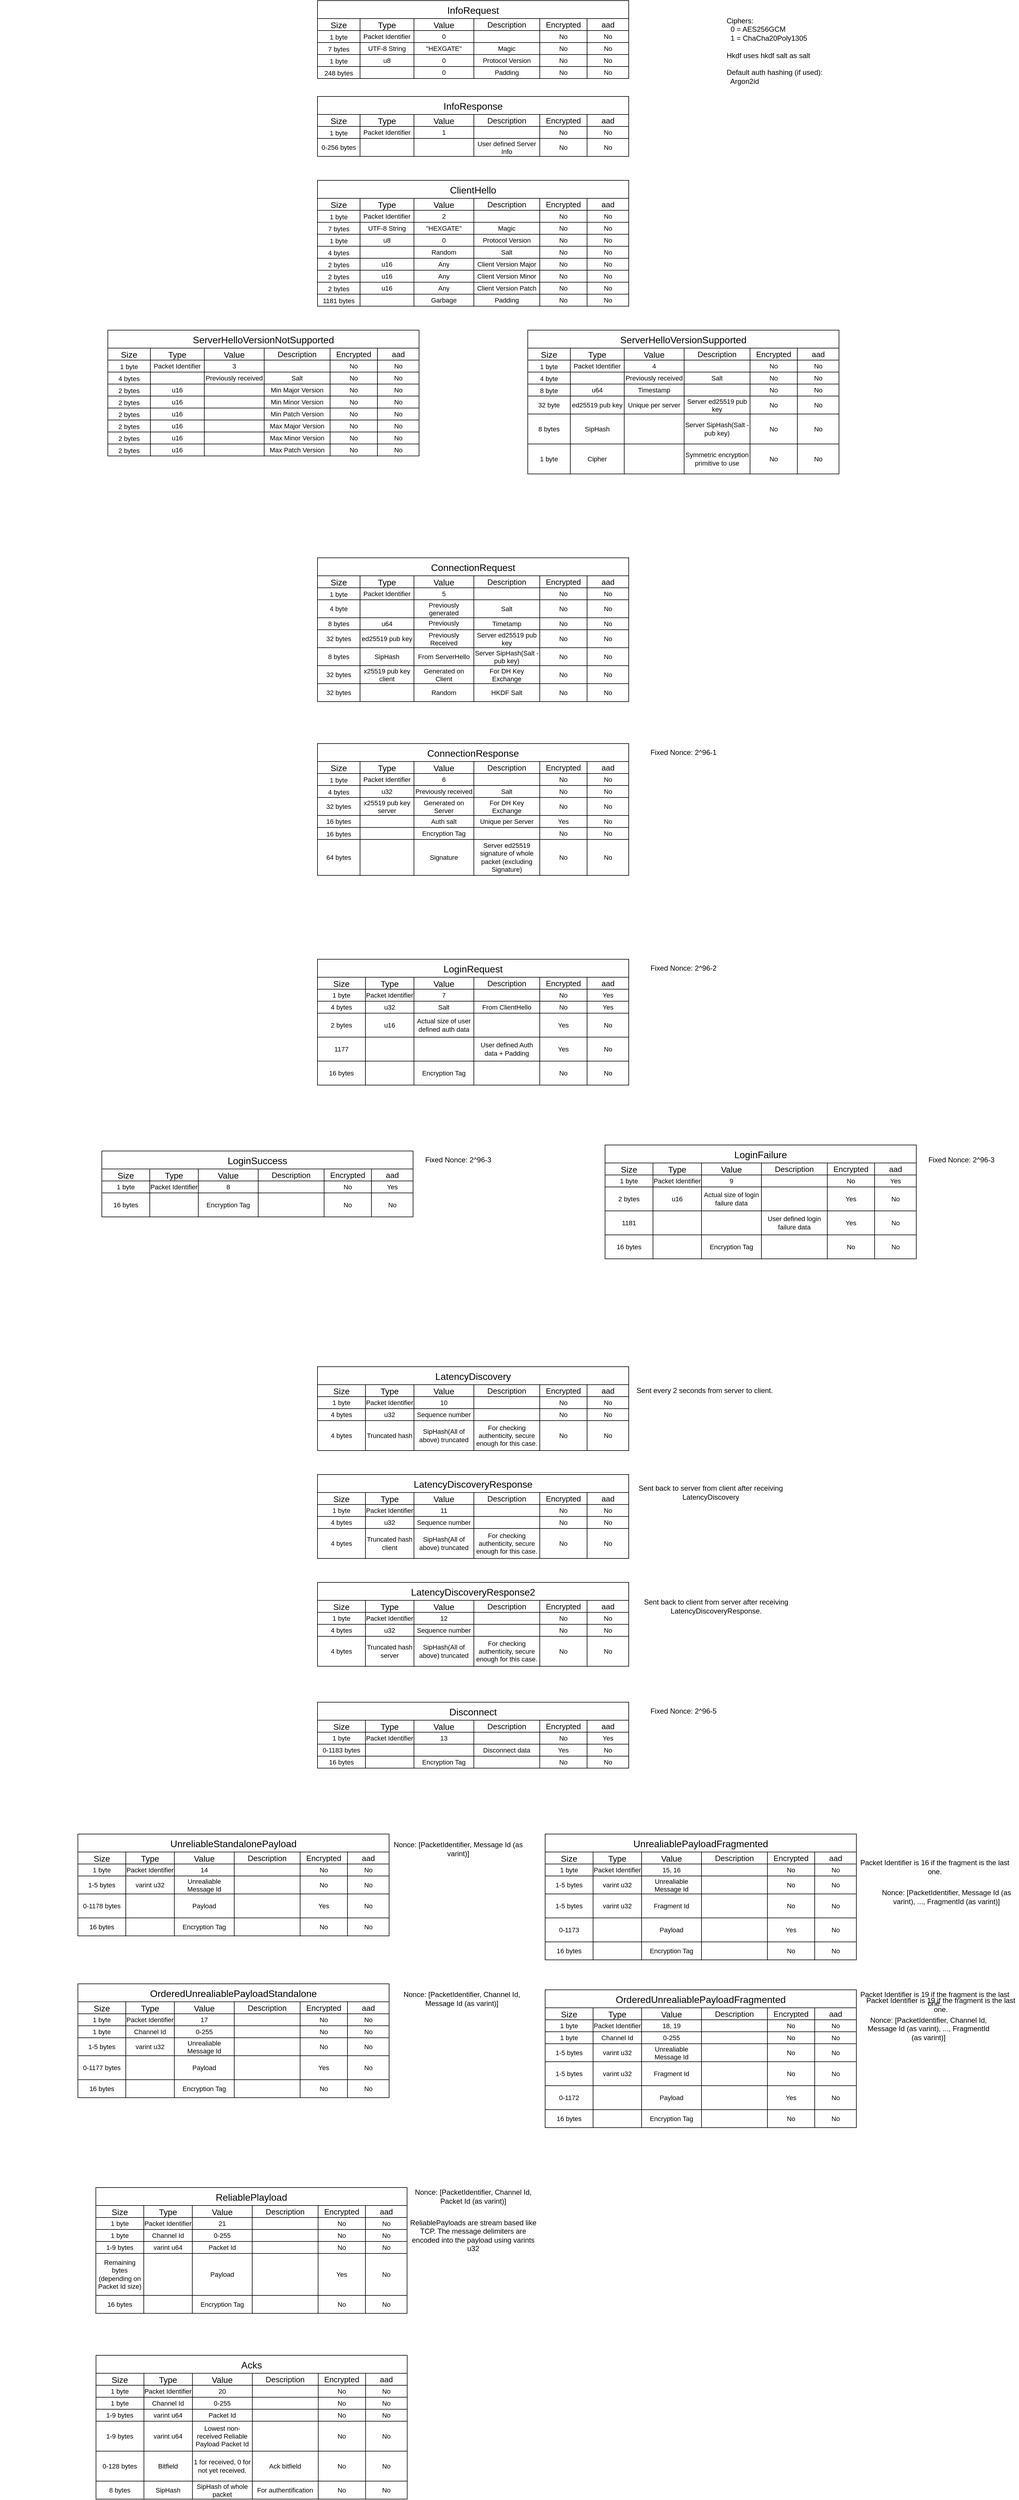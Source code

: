 <mxfile version="25.0.1">
  <diagram name="Page-1" id="lsWU7p-m-kOzyIz-TuPe">
    <mxGraphModel dx="2045" dy="657" grid="1" gridSize="10" guides="1" tooltips="1" connect="1" arrows="1" fold="1" page="1" pageScale="1" pageWidth="850" pageHeight="1100" math="0" shadow="0">
      <root>
        <mxCell id="0" />
        <mxCell id="1" parent="0" />
        <mxCell id="maXDK_SGbY2V7RtQNhAK-2" value="InfoRequest" style="shape=table;startSize=30;container=1;collapsible=0;childLayout=tableLayout;strokeColor=default;fontSize=16;" parent="1" vertex="1">
          <mxGeometry x="-260" y="90" width="519.5" height="130" as="geometry" />
        </mxCell>
        <mxCell id="maXDK_SGbY2V7RtQNhAK-3" value="" style="shape=tableRow;horizontal=0;startSize=0;swimlaneHead=0;swimlaneBody=0;strokeColor=inherit;top=0;left=0;bottom=0;right=0;collapsible=0;dropTarget=0;fillColor=none;points=[[0,0.5],[1,0.5]];portConstraint=eastwest;fontSize=16;" parent="maXDK_SGbY2V7RtQNhAK-2" vertex="1">
          <mxGeometry y="30" width="519.5" height="20" as="geometry" />
        </mxCell>
        <mxCell id="maXDK_SGbY2V7RtQNhAK-4" value="Size" style="shape=partialRectangle;html=1;whiteSpace=wrap;connectable=0;strokeColor=inherit;overflow=hidden;fillColor=none;top=0;left=0;bottom=0;right=0;pointerEvents=1;fontSize=14;" parent="maXDK_SGbY2V7RtQNhAK-3" vertex="1">
          <mxGeometry width="71" height="20" as="geometry">
            <mxRectangle width="71" height="20" as="alternateBounds" />
          </mxGeometry>
        </mxCell>
        <mxCell id="maXDK_SGbY2V7RtQNhAK-5" value="Type" style="shape=partialRectangle;html=1;whiteSpace=wrap;connectable=0;strokeColor=inherit;overflow=hidden;fillColor=none;top=0;left=0;bottom=0;right=0;pointerEvents=1;fontSize=14;" parent="maXDK_SGbY2V7RtQNhAK-3" vertex="1">
          <mxGeometry x="71" width="90" height="20" as="geometry">
            <mxRectangle width="90" height="20" as="alternateBounds" />
          </mxGeometry>
        </mxCell>
        <mxCell id="maXDK_SGbY2V7RtQNhAK-6" value="Value" style="shape=partialRectangle;html=1;whiteSpace=wrap;connectable=0;strokeColor=inherit;overflow=hidden;fillColor=none;top=0;left=0;bottom=0;right=0;pointerEvents=1;fontSize=14;" parent="maXDK_SGbY2V7RtQNhAK-3" vertex="1">
          <mxGeometry x="161" width="100" height="20" as="geometry">
            <mxRectangle width="100" height="20" as="alternateBounds" />
          </mxGeometry>
        </mxCell>
        <mxCell id="maXDK_SGbY2V7RtQNhAK-7" value="Description" style="shape=partialRectangle;html=1;whiteSpace=wrap;connectable=0;strokeColor=inherit;overflow=hidden;fillColor=none;top=0;left=0;bottom=0;right=0;pointerEvents=1;fontSize=13;" parent="maXDK_SGbY2V7RtQNhAK-3" vertex="1">
          <mxGeometry x="261" width="110" height="20" as="geometry">
            <mxRectangle width="110" height="20" as="alternateBounds" />
          </mxGeometry>
        </mxCell>
        <mxCell id="maXDK_SGbY2V7RtQNhAK-8" value="Encrypted" style="shape=partialRectangle;html=1;whiteSpace=wrap;connectable=0;strokeColor=inherit;overflow=hidden;fillColor=none;top=0;left=0;bottom=0;right=0;pointerEvents=1;fontSize=13;" parent="maXDK_SGbY2V7RtQNhAK-3" vertex="1">
          <mxGeometry x="371" width="79" height="20" as="geometry">
            <mxRectangle width="79" height="20" as="alternateBounds" />
          </mxGeometry>
        </mxCell>
        <mxCell id="maXDK_SGbY2V7RtQNhAK-9" value="aad" style="shape=partialRectangle;html=1;whiteSpace=wrap;connectable=0;strokeColor=inherit;overflow=hidden;fillColor=none;top=0;left=0;bottom=0;right=0;pointerEvents=1;fontSize=13;" parent="maXDK_SGbY2V7RtQNhAK-3" vertex="1">
          <mxGeometry x="450" width="70" height="20" as="geometry">
            <mxRectangle width="70" height="20" as="alternateBounds" />
          </mxGeometry>
        </mxCell>
        <mxCell id="maXDK_SGbY2V7RtQNhAK-10" style="shape=tableRow;horizontal=0;startSize=0;swimlaneHead=0;swimlaneBody=0;strokeColor=inherit;top=0;left=0;bottom=0;right=0;collapsible=0;dropTarget=0;fillColor=none;points=[[0,0.5],[1,0.5]];portConstraint=eastwest;fontSize=16;" parent="maXDK_SGbY2V7RtQNhAK-2" vertex="1">
          <mxGeometry y="50" width="519.5" height="20" as="geometry" />
        </mxCell>
        <mxCell id="maXDK_SGbY2V7RtQNhAK-11" value="1 byte" style="shape=partialRectangle;html=1;whiteSpace=wrap;connectable=0;strokeColor=inherit;overflow=hidden;fillColor=none;top=0;left=0;bottom=0;right=0;pointerEvents=1;fontSize=11;verticalAlign=bottom;" parent="maXDK_SGbY2V7RtQNhAK-10" vertex="1">
          <mxGeometry width="71" height="20" as="geometry">
            <mxRectangle width="71" height="20" as="alternateBounds" />
          </mxGeometry>
        </mxCell>
        <mxCell id="maXDK_SGbY2V7RtQNhAK-12" value="Packet Identifier" style="shape=partialRectangle;html=1;whiteSpace=wrap;connectable=0;strokeColor=inherit;overflow=hidden;fillColor=none;top=0;left=0;bottom=0;right=0;pointerEvents=1;fontSize=11;" parent="maXDK_SGbY2V7RtQNhAK-10" vertex="1">
          <mxGeometry x="71" width="90" height="20" as="geometry">
            <mxRectangle width="90" height="20" as="alternateBounds" />
          </mxGeometry>
        </mxCell>
        <mxCell id="maXDK_SGbY2V7RtQNhAK-13" value="0" style="shape=partialRectangle;html=1;whiteSpace=wrap;connectable=0;strokeColor=inherit;overflow=hidden;fillColor=none;top=0;left=0;bottom=0;right=0;pointerEvents=1;fontSize=11;" parent="maXDK_SGbY2V7RtQNhAK-10" vertex="1">
          <mxGeometry x="161" width="100" height="20" as="geometry">
            <mxRectangle width="100" height="20" as="alternateBounds" />
          </mxGeometry>
        </mxCell>
        <mxCell id="maXDK_SGbY2V7RtQNhAK-14" style="shape=partialRectangle;html=1;whiteSpace=wrap;connectable=0;strokeColor=inherit;overflow=hidden;fillColor=none;top=0;left=0;bottom=0;right=0;pointerEvents=1;fontSize=11;" parent="maXDK_SGbY2V7RtQNhAK-10" vertex="1">
          <mxGeometry x="261" width="110" height="20" as="geometry">
            <mxRectangle width="110" height="20" as="alternateBounds" />
          </mxGeometry>
        </mxCell>
        <mxCell id="maXDK_SGbY2V7RtQNhAK-15" value="No" style="shape=partialRectangle;html=1;whiteSpace=wrap;connectable=0;strokeColor=inherit;overflow=hidden;fillColor=none;top=0;left=0;bottom=0;right=0;pointerEvents=1;fontSize=11;" parent="maXDK_SGbY2V7RtQNhAK-10" vertex="1">
          <mxGeometry x="371" width="79" height="20" as="geometry">
            <mxRectangle width="79" height="20" as="alternateBounds" />
          </mxGeometry>
        </mxCell>
        <mxCell id="maXDK_SGbY2V7RtQNhAK-16" value="No" style="shape=partialRectangle;html=1;whiteSpace=wrap;connectable=0;strokeColor=inherit;overflow=hidden;fillColor=none;top=0;left=0;bottom=0;right=0;pointerEvents=1;fontSize=11;" parent="maXDK_SGbY2V7RtQNhAK-10" vertex="1">
          <mxGeometry x="450" width="70" height="20" as="geometry">
            <mxRectangle width="70" height="20" as="alternateBounds" />
          </mxGeometry>
        </mxCell>
        <mxCell id="maXDK_SGbY2V7RtQNhAK-17" style="shape=tableRow;horizontal=0;startSize=0;swimlaneHead=0;swimlaneBody=0;strokeColor=inherit;top=0;left=0;bottom=0;right=0;collapsible=0;dropTarget=0;fillColor=none;points=[[0,0.5],[1,0.5]];portConstraint=eastwest;fontSize=16;" parent="maXDK_SGbY2V7RtQNhAK-2" vertex="1">
          <mxGeometry y="70" width="519.5" height="20" as="geometry" />
        </mxCell>
        <mxCell id="maXDK_SGbY2V7RtQNhAK-18" value="7 bytes" style="shape=partialRectangle;html=1;whiteSpace=wrap;connectable=0;strokeColor=inherit;overflow=hidden;fillColor=none;top=0;left=0;bottom=0;right=0;pointerEvents=1;fontSize=11;verticalAlign=bottom;" parent="maXDK_SGbY2V7RtQNhAK-17" vertex="1">
          <mxGeometry width="71" height="20" as="geometry">
            <mxRectangle width="71" height="20" as="alternateBounds" />
          </mxGeometry>
        </mxCell>
        <mxCell id="maXDK_SGbY2V7RtQNhAK-19" value="UTF-8 String" style="shape=partialRectangle;html=1;whiteSpace=wrap;connectable=0;strokeColor=inherit;overflow=hidden;fillColor=none;top=0;left=0;bottom=0;right=0;pointerEvents=1;fontSize=11;" parent="maXDK_SGbY2V7RtQNhAK-17" vertex="1">
          <mxGeometry x="71" width="90" height="20" as="geometry">
            <mxRectangle width="90" height="20" as="alternateBounds" />
          </mxGeometry>
        </mxCell>
        <mxCell id="maXDK_SGbY2V7RtQNhAK-20" value="&quot;HEXGATE&quot;" style="shape=partialRectangle;html=1;whiteSpace=wrap;connectable=0;strokeColor=inherit;overflow=hidden;fillColor=none;top=0;left=0;bottom=0;right=0;pointerEvents=1;fontSize=11;" parent="maXDK_SGbY2V7RtQNhAK-17" vertex="1">
          <mxGeometry x="161" width="100" height="20" as="geometry">
            <mxRectangle width="100" height="20" as="alternateBounds" />
          </mxGeometry>
        </mxCell>
        <mxCell id="maXDK_SGbY2V7RtQNhAK-21" value="Magic" style="shape=partialRectangle;html=1;whiteSpace=wrap;connectable=0;strokeColor=inherit;overflow=hidden;fillColor=none;top=0;left=0;bottom=0;right=0;pointerEvents=1;fontSize=11;" parent="maXDK_SGbY2V7RtQNhAK-17" vertex="1">
          <mxGeometry x="261" width="110" height="20" as="geometry">
            <mxRectangle width="110" height="20" as="alternateBounds" />
          </mxGeometry>
        </mxCell>
        <mxCell id="maXDK_SGbY2V7RtQNhAK-22" value="No" style="shape=partialRectangle;html=1;whiteSpace=wrap;connectable=0;strokeColor=inherit;overflow=hidden;fillColor=none;top=0;left=0;bottom=0;right=0;pointerEvents=1;fontSize=11;" parent="maXDK_SGbY2V7RtQNhAK-17" vertex="1">
          <mxGeometry x="371" width="79" height="20" as="geometry">
            <mxRectangle width="79" height="20" as="alternateBounds" />
          </mxGeometry>
        </mxCell>
        <mxCell id="maXDK_SGbY2V7RtQNhAK-23" value="No" style="shape=partialRectangle;html=1;whiteSpace=wrap;connectable=0;strokeColor=inherit;overflow=hidden;fillColor=none;top=0;left=0;bottom=0;right=0;pointerEvents=1;fontSize=11;" parent="maXDK_SGbY2V7RtQNhAK-17" vertex="1">
          <mxGeometry x="450" width="70" height="20" as="geometry">
            <mxRectangle width="70" height="20" as="alternateBounds" />
          </mxGeometry>
        </mxCell>
        <mxCell id="JAme_BYM1Cx0lj-MPZMQ-2" style="shape=tableRow;horizontal=0;startSize=0;swimlaneHead=0;swimlaneBody=0;strokeColor=inherit;top=0;left=0;bottom=0;right=0;collapsible=0;dropTarget=0;fillColor=none;points=[[0,0.5],[1,0.5]];portConstraint=eastwest;fontSize=16;" parent="maXDK_SGbY2V7RtQNhAK-2" vertex="1">
          <mxGeometry y="90" width="519.5" height="20" as="geometry" />
        </mxCell>
        <mxCell id="JAme_BYM1Cx0lj-MPZMQ-3" value="1 byte" style="shape=partialRectangle;html=1;whiteSpace=wrap;connectable=0;strokeColor=inherit;overflow=hidden;fillColor=none;top=0;left=0;bottom=0;right=0;pointerEvents=1;fontSize=11;verticalAlign=bottom;" parent="JAme_BYM1Cx0lj-MPZMQ-2" vertex="1">
          <mxGeometry width="71" height="20" as="geometry">
            <mxRectangle width="71" height="20" as="alternateBounds" />
          </mxGeometry>
        </mxCell>
        <mxCell id="JAme_BYM1Cx0lj-MPZMQ-4" value="u8" style="shape=partialRectangle;html=1;whiteSpace=wrap;connectable=0;strokeColor=inherit;overflow=hidden;fillColor=none;top=0;left=0;bottom=0;right=0;pointerEvents=1;fontSize=11;" parent="JAme_BYM1Cx0lj-MPZMQ-2" vertex="1">
          <mxGeometry x="71" width="90" height="20" as="geometry">
            <mxRectangle width="90" height="20" as="alternateBounds" />
          </mxGeometry>
        </mxCell>
        <mxCell id="JAme_BYM1Cx0lj-MPZMQ-5" value="0" style="shape=partialRectangle;html=1;whiteSpace=wrap;connectable=0;strokeColor=inherit;overflow=hidden;fillColor=none;top=0;left=0;bottom=0;right=0;pointerEvents=1;fontSize=11;" parent="JAme_BYM1Cx0lj-MPZMQ-2" vertex="1">
          <mxGeometry x="161" width="100" height="20" as="geometry">
            <mxRectangle width="100" height="20" as="alternateBounds" />
          </mxGeometry>
        </mxCell>
        <mxCell id="JAme_BYM1Cx0lj-MPZMQ-6" value="Protocol Version" style="shape=partialRectangle;html=1;whiteSpace=wrap;connectable=0;strokeColor=inherit;overflow=hidden;fillColor=none;top=0;left=0;bottom=0;right=0;pointerEvents=1;fontSize=11;" parent="JAme_BYM1Cx0lj-MPZMQ-2" vertex="1">
          <mxGeometry x="261" width="110" height="20" as="geometry">
            <mxRectangle width="110" height="20" as="alternateBounds" />
          </mxGeometry>
        </mxCell>
        <mxCell id="JAme_BYM1Cx0lj-MPZMQ-7" value="No" style="shape=partialRectangle;html=1;whiteSpace=wrap;connectable=0;strokeColor=inherit;overflow=hidden;fillColor=none;top=0;left=0;bottom=0;right=0;pointerEvents=1;fontSize=11;" parent="JAme_BYM1Cx0lj-MPZMQ-2" vertex="1">
          <mxGeometry x="371" width="79" height="20" as="geometry">
            <mxRectangle width="79" height="20" as="alternateBounds" />
          </mxGeometry>
        </mxCell>
        <mxCell id="JAme_BYM1Cx0lj-MPZMQ-8" value="No" style="shape=partialRectangle;html=1;whiteSpace=wrap;connectable=0;strokeColor=inherit;overflow=hidden;fillColor=none;top=0;left=0;bottom=0;right=0;pointerEvents=1;fontSize=11;" parent="JAme_BYM1Cx0lj-MPZMQ-2" vertex="1">
          <mxGeometry x="450" width="70" height="20" as="geometry">
            <mxRectangle width="70" height="20" as="alternateBounds" />
          </mxGeometry>
        </mxCell>
        <mxCell id="maXDK_SGbY2V7RtQNhAK-24" style="shape=tableRow;horizontal=0;startSize=0;swimlaneHead=0;swimlaneBody=0;strokeColor=inherit;top=0;left=0;bottom=0;right=0;collapsible=0;dropTarget=0;fillColor=none;points=[[0,0.5],[1,0.5]];portConstraint=eastwest;fontSize=16;" parent="maXDK_SGbY2V7RtQNhAK-2" vertex="1">
          <mxGeometry y="110" width="519.5" height="20" as="geometry" />
        </mxCell>
        <mxCell id="maXDK_SGbY2V7RtQNhAK-25" value="248 bytes" style="shape=partialRectangle;html=1;whiteSpace=wrap;connectable=0;strokeColor=inherit;overflow=hidden;fillColor=none;top=0;left=0;bottom=0;right=0;pointerEvents=1;fontSize=11;verticalAlign=bottom;" parent="maXDK_SGbY2V7RtQNhAK-24" vertex="1">
          <mxGeometry width="71" height="20" as="geometry">
            <mxRectangle width="71" height="20" as="alternateBounds" />
          </mxGeometry>
        </mxCell>
        <mxCell id="maXDK_SGbY2V7RtQNhAK-26" style="shape=partialRectangle;html=1;whiteSpace=wrap;connectable=0;strokeColor=inherit;overflow=hidden;fillColor=none;top=0;left=0;bottom=0;right=0;pointerEvents=1;fontSize=11;" parent="maXDK_SGbY2V7RtQNhAK-24" vertex="1">
          <mxGeometry x="71" width="90" height="20" as="geometry">
            <mxRectangle width="90" height="20" as="alternateBounds" />
          </mxGeometry>
        </mxCell>
        <mxCell id="maXDK_SGbY2V7RtQNhAK-27" value="0" style="shape=partialRectangle;html=1;whiteSpace=wrap;connectable=0;strokeColor=inherit;overflow=hidden;fillColor=none;top=0;left=0;bottom=0;right=0;pointerEvents=1;fontSize=11;" parent="maXDK_SGbY2V7RtQNhAK-24" vertex="1">
          <mxGeometry x="161" width="100" height="20" as="geometry">
            <mxRectangle width="100" height="20" as="alternateBounds" />
          </mxGeometry>
        </mxCell>
        <mxCell id="maXDK_SGbY2V7RtQNhAK-28" value="Padding" style="shape=partialRectangle;html=1;whiteSpace=wrap;connectable=0;strokeColor=inherit;overflow=hidden;fillColor=none;top=0;left=0;bottom=0;right=0;pointerEvents=1;fontSize=11;" parent="maXDK_SGbY2V7RtQNhAK-24" vertex="1">
          <mxGeometry x="261" width="110" height="20" as="geometry">
            <mxRectangle width="110" height="20" as="alternateBounds" />
          </mxGeometry>
        </mxCell>
        <mxCell id="maXDK_SGbY2V7RtQNhAK-29" value="No" style="shape=partialRectangle;html=1;whiteSpace=wrap;connectable=0;strokeColor=inherit;overflow=hidden;fillColor=none;top=0;left=0;bottom=0;right=0;pointerEvents=1;fontSize=11;" parent="maXDK_SGbY2V7RtQNhAK-24" vertex="1">
          <mxGeometry x="371" width="79" height="20" as="geometry">
            <mxRectangle width="79" height="20" as="alternateBounds" />
          </mxGeometry>
        </mxCell>
        <mxCell id="maXDK_SGbY2V7RtQNhAK-30" value="No" style="shape=partialRectangle;html=1;whiteSpace=wrap;connectable=0;strokeColor=inherit;overflow=hidden;fillColor=none;top=0;left=0;bottom=0;right=0;pointerEvents=1;fontSize=11;" parent="maXDK_SGbY2V7RtQNhAK-24" vertex="1">
          <mxGeometry x="450" width="70" height="20" as="geometry">
            <mxRectangle width="70" height="20" as="alternateBounds" />
          </mxGeometry>
        </mxCell>
        <mxCell id="maXDK_SGbY2V7RtQNhAK-31" value="InfoResponse" style="shape=table;startSize=30;container=1;collapsible=0;childLayout=tableLayout;strokeColor=default;fontSize=16;" parent="1" vertex="1">
          <mxGeometry x="-260" y="250" width="519.5" height="100" as="geometry" />
        </mxCell>
        <mxCell id="maXDK_SGbY2V7RtQNhAK-32" value="" style="shape=tableRow;horizontal=0;startSize=0;swimlaneHead=0;swimlaneBody=0;strokeColor=inherit;top=0;left=0;bottom=0;right=0;collapsible=0;dropTarget=0;fillColor=none;points=[[0,0.5],[1,0.5]];portConstraint=eastwest;fontSize=16;" parent="maXDK_SGbY2V7RtQNhAK-31" vertex="1">
          <mxGeometry y="30" width="519.5" height="20" as="geometry" />
        </mxCell>
        <mxCell id="maXDK_SGbY2V7RtQNhAK-33" value="Size" style="shape=partialRectangle;html=1;whiteSpace=wrap;connectable=0;strokeColor=inherit;overflow=hidden;fillColor=none;top=0;left=0;bottom=0;right=0;pointerEvents=1;fontSize=14;" parent="maXDK_SGbY2V7RtQNhAK-32" vertex="1">
          <mxGeometry width="71" height="20" as="geometry">
            <mxRectangle width="71" height="20" as="alternateBounds" />
          </mxGeometry>
        </mxCell>
        <mxCell id="maXDK_SGbY2V7RtQNhAK-34" value="Type" style="shape=partialRectangle;html=1;whiteSpace=wrap;connectable=0;strokeColor=inherit;overflow=hidden;fillColor=none;top=0;left=0;bottom=0;right=0;pointerEvents=1;fontSize=14;" parent="maXDK_SGbY2V7RtQNhAK-32" vertex="1">
          <mxGeometry x="71" width="90" height="20" as="geometry">
            <mxRectangle width="90" height="20" as="alternateBounds" />
          </mxGeometry>
        </mxCell>
        <mxCell id="maXDK_SGbY2V7RtQNhAK-35" value="Value" style="shape=partialRectangle;html=1;whiteSpace=wrap;connectable=0;strokeColor=inherit;overflow=hidden;fillColor=none;top=0;left=0;bottom=0;right=0;pointerEvents=1;fontSize=14;" parent="maXDK_SGbY2V7RtQNhAK-32" vertex="1">
          <mxGeometry x="161" width="100" height="20" as="geometry">
            <mxRectangle width="100" height="20" as="alternateBounds" />
          </mxGeometry>
        </mxCell>
        <mxCell id="maXDK_SGbY2V7RtQNhAK-36" value="Description" style="shape=partialRectangle;html=1;whiteSpace=wrap;connectable=0;strokeColor=inherit;overflow=hidden;fillColor=none;top=0;left=0;bottom=0;right=0;pointerEvents=1;fontSize=13;" parent="maXDK_SGbY2V7RtQNhAK-32" vertex="1">
          <mxGeometry x="261" width="110" height="20" as="geometry">
            <mxRectangle width="110" height="20" as="alternateBounds" />
          </mxGeometry>
        </mxCell>
        <mxCell id="maXDK_SGbY2V7RtQNhAK-37" value="Encrypted" style="shape=partialRectangle;html=1;whiteSpace=wrap;connectable=0;strokeColor=inherit;overflow=hidden;fillColor=none;top=0;left=0;bottom=0;right=0;pointerEvents=1;fontSize=13;" parent="maXDK_SGbY2V7RtQNhAK-32" vertex="1">
          <mxGeometry x="371" width="79" height="20" as="geometry">
            <mxRectangle width="79" height="20" as="alternateBounds" />
          </mxGeometry>
        </mxCell>
        <mxCell id="maXDK_SGbY2V7RtQNhAK-38" value="aad" style="shape=partialRectangle;html=1;whiteSpace=wrap;connectable=0;strokeColor=inherit;overflow=hidden;fillColor=none;top=0;left=0;bottom=0;right=0;pointerEvents=1;fontSize=13;" parent="maXDK_SGbY2V7RtQNhAK-32" vertex="1">
          <mxGeometry x="450" width="70" height="20" as="geometry">
            <mxRectangle width="70" height="20" as="alternateBounds" />
          </mxGeometry>
        </mxCell>
        <mxCell id="maXDK_SGbY2V7RtQNhAK-39" style="shape=tableRow;horizontal=0;startSize=0;swimlaneHead=0;swimlaneBody=0;strokeColor=inherit;top=0;left=0;bottom=0;right=0;collapsible=0;dropTarget=0;fillColor=none;points=[[0,0.5],[1,0.5]];portConstraint=eastwest;fontSize=16;" parent="maXDK_SGbY2V7RtQNhAK-31" vertex="1">
          <mxGeometry y="50" width="519.5" height="20" as="geometry" />
        </mxCell>
        <mxCell id="maXDK_SGbY2V7RtQNhAK-40" value="1 byte" style="shape=partialRectangle;html=1;whiteSpace=wrap;connectable=0;strokeColor=inherit;overflow=hidden;fillColor=none;top=0;left=0;bottom=0;right=0;pointerEvents=1;fontSize=11;verticalAlign=bottom;" parent="maXDK_SGbY2V7RtQNhAK-39" vertex="1">
          <mxGeometry width="71" height="20" as="geometry">
            <mxRectangle width="71" height="20" as="alternateBounds" />
          </mxGeometry>
        </mxCell>
        <mxCell id="maXDK_SGbY2V7RtQNhAK-41" value="Packet Identifier" style="shape=partialRectangle;html=1;whiteSpace=wrap;connectable=0;strokeColor=inherit;overflow=hidden;fillColor=none;top=0;left=0;bottom=0;right=0;pointerEvents=1;fontSize=11;" parent="maXDK_SGbY2V7RtQNhAK-39" vertex="1">
          <mxGeometry x="71" width="90" height="20" as="geometry">
            <mxRectangle width="90" height="20" as="alternateBounds" />
          </mxGeometry>
        </mxCell>
        <mxCell id="maXDK_SGbY2V7RtQNhAK-42" value="1" style="shape=partialRectangle;html=1;whiteSpace=wrap;connectable=0;strokeColor=inherit;overflow=hidden;fillColor=none;top=0;left=0;bottom=0;right=0;pointerEvents=1;fontSize=11;" parent="maXDK_SGbY2V7RtQNhAK-39" vertex="1">
          <mxGeometry x="161" width="100" height="20" as="geometry">
            <mxRectangle width="100" height="20" as="alternateBounds" />
          </mxGeometry>
        </mxCell>
        <mxCell id="maXDK_SGbY2V7RtQNhAK-43" style="shape=partialRectangle;html=1;whiteSpace=wrap;connectable=0;strokeColor=inherit;overflow=hidden;fillColor=none;top=0;left=0;bottom=0;right=0;pointerEvents=1;fontSize=11;" parent="maXDK_SGbY2V7RtQNhAK-39" vertex="1">
          <mxGeometry x="261" width="110" height="20" as="geometry">
            <mxRectangle width="110" height="20" as="alternateBounds" />
          </mxGeometry>
        </mxCell>
        <mxCell id="maXDK_SGbY2V7RtQNhAK-44" value="No" style="shape=partialRectangle;html=1;whiteSpace=wrap;connectable=0;strokeColor=inherit;overflow=hidden;fillColor=none;top=0;left=0;bottom=0;right=0;pointerEvents=1;fontSize=11;" parent="maXDK_SGbY2V7RtQNhAK-39" vertex="1">
          <mxGeometry x="371" width="79" height="20" as="geometry">
            <mxRectangle width="79" height="20" as="alternateBounds" />
          </mxGeometry>
        </mxCell>
        <mxCell id="maXDK_SGbY2V7RtQNhAK-45" value="No" style="shape=partialRectangle;html=1;whiteSpace=wrap;connectable=0;strokeColor=inherit;overflow=hidden;fillColor=none;top=0;left=0;bottom=0;right=0;pointerEvents=1;fontSize=11;" parent="maXDK_SGbY2V7RtQNhAK-39" vertex="1">
          <mxGeometry x="450" width="70" height="20" as="geometry">
            <mxRectangle width="70" height="20" as="alternateBounds" />
          </mxGeometry>
        </mxCell>
        <mxCell id="maXDK_SGbY2V7RtQNhAK-46" style="shape=tableRow;horizontal=0;startSize=0;swimlaneHead=0;swimlaneBody=0;strokeColor=inherit;top=0;left=0;bottom=0;right=0;collapsible=0;dropTarget=0;fillColor=none;points=[[0,0.5],[1,0.5]];portConstraint=eastwest;fontSize=16;" parent="maXDK_SGbY2V7RtQNhAK-31" vertex="1">
          <mxGeometry y="70" width="519.5" height="30" as="geometry" />
        </mxCell>
        <mxCell id="maXDK_SGbY2V7RtQNhAK-47" value="0-256 bytes" style="shape=partialRectangle;html=1;whiteSpace=wrap;connectable=0;strokeColor=inherit;overflow=hidden;fillColor=none;top=0;left=0;bottom=0;right=0;pointerEvents=1;fontSize=11;verticalAlign=middle;" parent="maXDK_SGbY2V7RtQNhAK-46" vertex="1">
          <mxGeometry width="71" height="30" as="geometry">
            <mxRectangle width="71" height="30" as="alternateBounds" />
          </mxGeometry>
        </mxCell>
        <mxCell id="maXDK_SGbY2V7RtQNhAK-48" style="shape=partialRectangle;html=1;whiteSpace=wrap;connectable=0;strokeColor=inherit;overflow=hidden;fillColor=none;top=0;left=0;bottom=0;right=0;pointerEvents=1;fontSize=11;" parent="maXDK_SGbY2V7RtQNhAK-46" vertex="1">
          <mxGeometry x="71" width="90" height="30" as="geometry">
            <mxRectangle width="90" height="30" as="alternateBounds" />
          </mxGeometry>
        </mxCell>
        <mxCell id="maXDK_SGbY2V7RtQNhAK-49" value="" style="shape=partialRectangle;html=1;whiteSpace=wrap;connectable=0;strokeColor=inherit;overflow=hidden;fillColor=none;top=0;left=0;bottom=0;right=0;pointerEvents=1;fontSize=11;" parent="maXDK_SGbY2V7RtQNhAK-46" vertex="1">
          <mxGeometry x="161" width="100" height="30" as="geometry">
            <mxRectangle width="100" height="30" as="alternateBounds" />
          </mxGeometry>
        </mxCell>
        <mxCell id="maXDK_SGbY2V7RtQNhAK-50" value="User defined Server Info" style="shape=partialRectangle;html=1;whiteSpace=wrap;connectable=0;strokeColor=inherit;overflow=hidden;fillColor=none;top=0;left=0;bottom=0;right=0;pointerEvents=1;fontSize=11;" parent="maXDK_SGbY2V7RtQNhAK-46" vertex="1">
          <mxGeometry x="261" width="110" height="30" as="geometry">
            <mxRectangle width="110" height="30" as="alternateBounds" />
          </mxGeometry>
        </mxCell>
        <mxCell id="maXDK_SGbY2V7RtQNhAK-51" value="No" style="shape=partialRectangle;html=1;whiteSpace=wrap;connectable=0;strokeColor=inherit;overflow=hidden;fillColor=none;top=0;left=0;bottom=0;right=0;pointerEvents=1;fontSize=11;" parent="maXDK_SGbY2V7RtQNhAK-46" vertex="1">
          <mxGeometry x="371" width="79" height="30" as="geometry">
            <mxRectangle width="79" height="30" as="alternateBounds" />
          </mxGeometry>
        </mxCell>
        <mxCell id="maXDK_SGbY2V7RtQNhAK-52" value="No" style="shape=partialRectangle;html=1;whiteSpace=wrap;connectable=0;strokeColor=inherit;overflow=hidden;fillColor=none;top=0;left=0;bottom=0;right=0;pointerEvents=1;fontSize=11;" parent="maXDK_SGbY2V7RtQNhAK-46" vertex="1">
          <mxGeometry x="450" width="70" height="30" as="geometry">
            <mxRectangle width="70" height="30" as="alternateBounds" />
          </mxGeometry>
        </mxCell>
        <mxCell id="maXDK_SGbY2V7RtQNhAK-53" value="ClientHello" style="shape=table;startSize=30;container=1;collapsible=0;childLayout=tableLayout;strokeColor=default;fontSize=16;" parent="1" vertex="1">
          <mxGeometry x="-260" y="390" width="519.5" height="210" as="geometry" />
        </mxCell>
        <mxCell id="maXDK_SGbY2V7RtQNhAK-54" value="" style="shape=tableRow;horizontal=0;startSize=0;swimlaneHead=0;swimlaneBody=0;strokeColor=inherit;top=0;left=0;bottom=0;right=0;collapsible=0;dropTarget=0;fillColor=none;points=[[0,0.5],[1,0.5]];portConstraint=eastwest;fontSize=16;" parent="maXDK_SGbY2V7RtQNhAK-53" vertex="1">
          <mxGeometry y="30" width="519.5" height="20" as="geometry" />
        </mxCell>
        <mxCell id="maXDK_SGbY2V7RtQNhAK-55" value="Size" style="shape=partialRectangle;html=1;whiteSpace=wrap;connectable=0;strokeColor=inherit;overflow=hidden;fillColor=none;top=0;left=0;bottom=0;right=0;pointerEvents=1;fontSize=14;" parent="maXDK_SGbY2V7RtQNhAK-54" vertex="1">
          <mxGeometry width="71" height="20" as="geometry">
            <mxRectangle width="71" height="20" as="alternateBounds" />
          </mxGeometry>
        </mxCell>
        <mxCell id="maXDK_SGbY2V7RtQNhAK-56" value="Type" style="shape=partialRectangle;html=1;whiteSpace=wrap;connectable=0;strokeColor=inherit;overflow=hidden;fillColor=none;top=0;left=0;bottom=0;right=0;pointerEvents=1;fontSize=14;" parent="maXDK_SGbY2V7RtQNhAK-54" vertex="1">
          <mxGeometry x="71" width="90" height="20" as="geometry">
            <mxRectangle width="90" height="20" as="alternateBounds" />
          </mxGeometry>
        </mxCell>
        <mxCell id="maXDK_SGbY2V7RtQNhAK-57" value="Value" style="shape=partialRectangle;html=1;whiteSpace=wrap;connectable=0;strokeColor=inherit;overflow=hidden;fillColor=none;top=0;left=0;bottom=0;right=0;pointerEvents=1;fontSize=14;" parent="maXDK_SGbY2V7RtQNhAK-54" vertex="1">
          <mxGeometry x="161" width="100" height="20" as="geometry">
            <mxRectangle width="100" height="20" as="alternateBounds" />
          </mxGeometry>
        </mxCell>
        <mxCell id="maXDK_SGbY2V7RtQNhAK-58" value="Description" style="shape=partialRectangle;html=1;whiteSpace=wrap;connectable=0;strokeColor=inherit;overflow=hidden;fillColor=none;top=0;left=0;bottom=0;right=0;pointerEvents=1;fontSize=13;" parent="maXDK_SGbY2V7RtQNhAK-54" vertex="1">
          <mxGeometry x="261" width="110" height="20" as="geometry">
            <mxRectangle width="110" height="20" as="alternateBounds" />
          </mxGeometry>
        </mxCell>
        <mxCell id="maXDK_SGbY2V7RtQNhAK-59" value="Encrypted" style="shape=partialRectangle;html=1;whiteSpace=wrap;connectable=0;strokeColor=inherit;overflow=hidden;fillColor=none;top=0;left=0;bottom=0;right=0;pointerEvents=1;fontSize=13;" parent="maXDK_SGbY2V7RtQNhAK-54" vertex="1">
          <mxGeometry x="371" width="79" height="20" as="geometry">
            <mxRectangle width="79" height="20" as="alternateBounds" />
          </mxGeometry>
        </mxCell>
        <mxCell id="maXDK_SGbY2V7RtQNhAK-60" value="aad" style="shape=partialRectangle;html=1;whiteSpace=wrap;connectable=0;strokeColor=inherit;overflow=hidden;fillColor=none;top=0;left=0;bottom=0;right=0;pointerEvents=1;fontSize=13;" parent="maXDK_SGbY2V7RtQNhAK-54" vertex="1">
          <mxGeometry x="450" width="70" height="20" as="geometry">
            <mxRectangle width="70" height="20" as="alternateBounds" />
          </mxGeometry>
        </mxCell>
        <mxCell id="maXDK_SGbY2V7RtQNhAK-61" style="shape=tableRow;horizontal=0;startSize=0;swimlaneHead=0;swimlaneBody=0;strokeColor=inherit;top=0;left=0;bottom=0;right=0;collapsible=0;dropTarget=0;fillColor=none;points=[[0,0.5],[1,0.5]];portConstraint=eastwest;fontSize=16;" parent="maXDK_SGbY2V7RtQNhAK-53" vertex="1">
          <mxGeometry y="50" width="519.5" height="20" as="geometry" />
        </mxCell>
        <mxCell id="maXDK_SGbY2V7RtQNhAK-62" value="1 byte" style="shape=partialRectangle;html=1;whiteSpace=wrap;connectable=0;strokeColor=inherit;overflow=hidden;fillColor=none;top=0;left=0;bottom=0;right=0;pointerEvents=1;fontSize=11;verticalAlign=bottom;" parent="maXDK_SGbY2V7RtQNhAK-61" vertex="1">
          <mxGeometry width="71" height="20" as="geometry">
            <mxRectangle width="71" height="20" as="alternateBounds" />
          </mxGeometry>
        </mxCell>
        <mxCell id="maXDK_SGbY2V7RtQNhAK-63" value="Packet Identifier" style="shape=partialRectangle;html=1;whiteSpace=wrap;connectable=0;strokeColor=inherit;overflow=hidden;fillColor=none;top=0;left=0;bottom=0;right=0;pointerEvents=1;fontSize=11;" parent="maXDK_SGbY2V7RtQNhAK-61" vertex="1">
          <mxGeometry x="71" width="90" height="20" as="geometry">
            <mxRectangle width="90" height="20" as="alternateBounds" />
          </mxGeometry>
        </mxCell>
        <mxCell id="maXDK_SGbY2V7RtQNhAK-64" value="2" style="shape=partialRectangle;html=1;whiteSpace=wrap;connectable=0;strokeColor=inherit;overflow=hidden;fillColor=none;top=0;left=0;bottom=0;right=0;pointerEvents=1;fontSize=11;" parent="maXDK_SGbY2V7RtQNhAK-61" vertex="1">
          <mxGeometry x="161" width="100" height="20" as="geometry">
            <mxRectangle width="100" height="20" as="alternateBounds" />
          </mxGeometry>
        </mxCell>
        <mxCell id="maXDK_SGbY2V7RtQNhAK-65" style="shape=partialRectangle;html=1;whiteSpace=wrap;connectable=0;strokeColor=inherit;overflow=hidden;fillColor=none;top=0;left=0;bottom=0;right=0;pointerEvents=1;fontSize=11;" parent="maXDK_SGbY2V7RtQNhAK-61" vertex="1">
          <mxGeometry x="261" width="110" height="20" as="geometry">
            <mxRectangle width="110" height="20" as="alternateBounds" />
          </mxGeometry>
        </mxCell>
        <mxCell id="maXDK_SGbY2V7RtQNhAK-66" value="No" style="shape=partialRectangle;html=1;whiteSpace=wrap;connectable=0;strokeColor=inherit;overflow=hidden;fillColor=none;top=0;left=0;bottom=0;right=0;pointerEvents=1;fontSize=11;" parent="maXDK_SGbY2V7RtQNhAK-61" vertex="1">
          <mxGeometry x="371" width="79" height="20" as="geometry">
            <mxRectangle width="79" height="20" as="alternateBounds" />
          </mxGeometry>
        </mxCell>
        <mxCell id="maXDK_SGbY2V7RtQNhAK-67" value="No" style="shape=partialRectangle;html=1;whiteSpace=wrap;connectable=0;strokeColor=inherit;overflow=hidden;fillColor=none;top=0;left=0;bottom=0;right=0;pointerEvents=1;fontSize=11;" parent="maXDK_SGbY2V7RtQNhAK-61" vertex="1">
          <mxGeometry x="450" width="70" height="20" as="geometry">
            <mxRectangle width="70" height="20" as="alternateBounds" />
          </mxGeometry>
        </mxCell>
        <mxCell id="maXDK_SGbY2V7RtQNhAK-68" style="shape=tableRow;horizontal=0;startSize=0;swimlaneHead=0;swimlaneBody=0;strokeColor=inherit;top=0;left=0;bottom=0;right=0;collapsible=0;dropTarget=0;fillColor=none;points=[[0,0.5],[1,0.5]];portConstraint=eastwest;fontSize=16;" parent="maXDK_SGbY2V7RtQNhAK-53" vertex="1">
          <mxGeometry y="70" width="519.5" height="20" as="geometry" />
        </mxCell>
        <mxCell id="maXDK_SGbY2V7RtQNhAK-69" value="7 bytes" style="shape=partialRectangle;html=1;whiteSpace=wrap;connectable=0;strokeColor=inherit;overflow=hidden;fillColor=none;top=0;left=0;bottom=0;right=0;pointerEvents=1;fontSize=11;verticalAlign=bottom;" parent="maXDK_SGbY2V7RtQNhAK-68" vertex="1">
          <mxGeometry width="71" height="20" as="geometry">
            <mxRectangle width="71" height="20" as="alternateBounds" />
          </mxGeometry>
        </mxCell>
        <mxCell id="maXDK_SGbY2V7RtQNhAK-70" value="UTF-8 String" style="shape=partialRectangle;html=1;whiteSpace=wrap;connectable=0;strokeColor=inherit;overflow=hidden;fillColor=none;top=0;left=0;bottom=0;right=0;pointerEvents=1;fontSize=11;" parent="maXDK_SGbY2V7RtQNhAK-68" vertex="1">
          <mxGeometry x="71" width="90" height="20" as="geometry">
            <mxRectangle width="90" height="20" as="alternateBounds" />
          </mxGeometry>
        </mxCell>
        <mxCell id="maXDK_SGbY2V7RtQNhAK-71" value="&quot;HEXGATE&quot;" style="shape=partialRectangle;html=1;whiteSpace=wrap;connectable=0;strokeColor=inherit;overflow=hidden;fillColor=none;top=0;left=0;bottom=0;right=0;pointerEvents=1;fontSize=11;" parent="maXDK_SGbY2V7RtQNhAK-68" vertex="1">
          <mxGeometry x="161" width="100" height="20" as="geometry">
            <mxRectangle width="100" height="20" as="alternateBounds" />
          </mxGeometry>
        </mxCell>
        <mxCell id="maXDK_SGbY2V7RtQNhAK-72" value="Magic" style="shape=partialRectangle;html=1;whiteSpace=wrap;connectable=0;strokeColor=inherit;overflow=hidden;fillColor=none;top=0;left=0;bottom=0;right=0;pointerEvents=1;fontSize=11;" parent="maXDK_SGbY2V7RtQNhAK-68" vertex="1">
          <mxGeometry x="261" width="110" height="20" as="geometry">
            <mxRectangle width="110" height="20" as="alternateBounds" />
          </mxGeometry>
        </mxCell>
        <mxCell id="maXDK_SGbY2V7RtQNhAK-73" value="No" style="shape=partialRectangle;html=1;whiteSpace=wrap;connectable=0;strokeColor=inherit;overflow=hidden;fillColor=none;top=0;left=0;bottom=0;right=0;pointerEvents=1;fontSize=11;" parent="maXDK_SGbY2V7RtQNhAK-68" vertex="1">
          <mxGeometry x="371" width="79" height="20" as="geometry">
            <mxRectangle width="79" height="20" as="alternateBounds" />
          </mxGeometry>
        </mxCell>
        <mxCell id="maXDK_SGbY2V7RtQNhAK-74" value="No" style="shape=partialRectangle;html=1;whiteSpace=wrap;connectable=0;strokeColor=inherit;overflow=hidden;fillColor=none;top=0;left=0;bottom=0;right=0;pointerEvents=1;fontSize=11;" parent="maXDK_SGbY2V7RtQNhAK-68" vertex="1">
          <mxGeometry x="450" width="70" height="20" as="geometry">
            <mxRectangle width="70" height="20" as="alternateBounds" />
          </mxGeometry>
        </mxCell>
        <mxCell id="j-iHsJmBKnfQ7Y3Iohid-2" style="shape=tableRow;horizontal=0;startSize=0;swimlaneHead=0;swimlaneBody=0;strokeColor=inherit;top=0;left=0;bottom=0;right=0;collapsible=0;dropTarget=0;fillColor=none;points=[[0,0.5],[1,0.5]];portConstraint=eastwest;fontSize=16;" parent="maXDK_SGbY2V7RtQNhAK-53" vertex="1">
          <mxGeometry y="90" width="519.5" height="20" as="geometry" />
        </mxCell>
        <mxCell id="j-iHsJmBKnfQ7Y3Iohid-3" value="1 byte" style="shape=partialRectangle;html=1;whiteSpace=wrap;connectable=0;strokeColor=inherit;overflow=hidden;fillColor=none;top=0;left=0;bottom=0;right=0;pointerEvents=1;fontSize=11;verticalAlign=bottom;" parent="j-iHsJmBKnfQ7Y3Iohid-2" vertex="1">
          <mxGeometry width="71" height="20" as="geometry">
            <mxRectangle width="71" height="20" as="alternateBounds" />
          </mxGeometry>
        </mxCell>
        <mxCell id="j-iHsJmBKnfQ7Y3Iohid-4" value="u8" style="shape=partialRectangle;html=1;whiteSpace=wrap;connectable=0;strokeColor=inherit;overflow=hidden;fillColor=none;top=0;left=0;bottom=0;right=0;pointerEvents=1;fontSize=11;" parent="j-iHsJmBKnfQ7Y3Iohid-2" vertex="1">
          <mxGeometry x="71" width="90" height="20" as="geometry">
            <mxRectangle width="90" height="20" as="alternateBounds" />
          </mxGeometry>
        </mxCell>
        <mxCell id="j-iHsJmBKnfQ7Y3Iohid-5" value="0" style="shape=partialRectangle;html=1;whiteSpace=wrap;connectable=0;strokeColor=inherit;overflow=hidden;fillColor=none;top=0;left=0;bottom=0;right=0;pointerEvents=1;fontSize=11;" parent="j-iHsJmBKnfQ7Y3Iohid-2" vertex="1">
          <mxGeometry x="161" width="100" height="20" as="geometry">
            <mxRectangle width="100" height="20" as="alternateBounds" />
          </mxGeometry>
        </mxCell>
        <mxCell id="j-iHsJmBKnfQ7Y3Iohid-6" value="Protocol Version" style="shape=partialRectangle;html=1;whiteSpace=wrap;connectable=0;strokeColor=inherit;overflow=hidden;fillColor=none;top=0;left=0;bottom=0;right=0;pointerEvents=1;fontSize=11;" parent="j-iHsJmBKnfQ7Y3Iohid-2" vertex="1">
          <mxGeometry x="261" width="110" height="20" as="geometry">
            <mxRectangle width="110" height="20" as="alternateBounds" />
          </mxGeometry>
        </mxCell>
        <mxCell id="j-iHsJmBKnfQ7Y3Iohid-7" value="No" style="shape=partialRectangle;html=1;whiteSpace=wrap;connectable=0;strokeColor=inherit;overflow=hidden;fillColor=none;top=0;left=0;bottom=0;right=0;pointerEvents=1;fontSize=11;" parent="j-iHsJmBKnfQ7Y3Iohid-2" vertex="1">
          <mxGeometry x="371" width="79" height="20" as="geometry">
            <mxRectangle width="79" height="20" as="alternateBounds" />
          </mxGeometry>
        </mxCell>
        <mxCell id="j-iHsJmBKnfQ7Y3Iohid-8" value="No" style="shape=partialRectangle;html=1;whiteSpace=wrap;connectable=0;strokeColor=inherit;overflow=hidden;fillColor=none;top=0;left=0;bottom=0;right=0;pointerEvents=1;fontSize=11;" parent="j-iHsJmBKnfQ7Y3Iohid-2" vertex="1">
          <mxGeometry x="450" width="70" height="20" as="geometry">
            <mxRectangle width="70" height="20" as="alternateBounds" />
          </mxGeometry>
        </mxCell>
        <mxCell id="maXDK_SGbY2V7RtQNhAK-82" style="shape=tableRow;horizontal=0;startSize=0;swimlaneHead=0;swimlaneBody=0;strokeColor=inherit;top=0;left=0;bottom=0;right=0;collapsible=0;dropTarget=0;fillColor=none;points=[[0,0.5],[1,0.5]];portConstraint=eastwest;fontSize=16;" parent="maXDK_SGbY2V7RtQNhAK-53" vertex="1">
          <mxGeometry y="110" width="519.5" height="20" as="geometry" />
        </mxCell>
        <mxCell id="maXDK_SGbY2V7RtQNhAK-83" value="4 bytes" style="shape=partialRectangle;html=1;whiteSpace=wrap;connectable=0;strokeColor=inherit;overflow=hidden;fillColor=none;top=0;left=0;bottom=0;right=0;pointerEvents=1;fontSize=11;verticalAlign=bottom;" parent="maXDK_SGbY2V7RtQNhAK-82" vertex="1">
          <mxGeometry width="71" height="20" as="geometry">
            <mxRectangle width="71" height="20" as="alternateBounds" />
          </mxGeometry>
        </mxCell>
        <mxCell id="maXDK_SGbY2V7RtQNhAK-84" value="" style="shape=partialRectangle;html=1;whiteSpace=wrap;connectable=0;strokeColor=inherit;overflow=hidden;fillColor=none;top=0;left=0;bottom=0;right=0;pointerEvents=1;fontSize=11;" parent="maXDK_SGbY2V7RtQNhAK-82" vertex="1">
          <mxGeometry x="71" width="90" height="20" as="geometry">
            <mxRectangle width="90" height="20" as="alternateBounds" />
          </mxGeometry>
        </mxCell>
        <mxCell id="maXDK_SGbY2V7RtQNhAK-85" value="Random" style="shape=partialRectangle;html=1;whiteSpace=wrap;connectable=0;strokeColor=inherit;overflow=hidden;fillColor=none;top=0;left=0;bottom=0;right=0;pointerEvents=1;fontSize=11;" parent="maXDK_SGbY2V7RtQNhAK-82" vertex="1">
          <mxGeometry x="161" width="100" height="20" as="geometry">
            <mxRectangle width="100" height="20" as="alternateBounds" />
          </mxGeometry>
        </mxCell>
        <mxCell id="maXDK_SGbY2V7RtQNhAK-86" value="Salt" style="shape=partialRectangle;html=1;whiteSpace=wrap;connectable=0;strokeColor=inherit;overflow=hidden;fillColor=none;top=0;left=0;bottom=0;right=0;pointerEvents=1;fontSize=11;" parent="maXDK_SGbY2V7RtQNhAK-82" vertex="1">
          <mxGeometry x="261" width="110" height="20" as="geometry">
            <mxRectangle width="110" height="20" as="alternateBounds" />
          </mxGeometry>
        </mxCell>
        <mxCell id="maXDK_SGbY2V7RtQNhAK-87" value="No" style="shape=partialRectangle;html=1;whiteSpace=wrap;connectable=0;strokeColor=inherit;overflow=hidden;fillColor=none;top=0;left=0;bottom=0;right=0;pointerEvents=1;fontSize=11;" parent="maXDK_SGbY2V7RtQNhAK-82" vertex="1">
          <mxGeometry x="371" width="79" height="20" as="geometry">
            <mxRectangle width="79" height="20" as="alternateBounds" />
          </mxGeometry>
        </mxCell>
        <mxCell id="maXDK_SGbY2V7RtQNhAK-88" value="No" style="shape=partialRectangle;html=1;whiteSpace=wrap;connectable=0;strokeColor=inherit;overflow=hidden;fillColor=none;top=0;left=0;bottom=0;right=0;pointerEvents=1;fontSize=11;" parent="maXDK_SGbY2V7RtQNhAK-82" vertex="1">
          <mxGeometry x="450" width="70" height="20" as="geometry">
            <mxRectangle width="70" height="20" as="alternateBounds" />
          </mxGeometry>
        </mxCell>
        <mxCell id="maXDK_SGbY2V7RtQNhAK-89" style="shape=tableRow;horizontal=0;startSize=0;swimlaneHead=0;swimlaneBody=0;strokeColor=inherit;top=0;left=0;bottom=0;right=0;collapsible=0;dropTarget=0;fillColor=none;points=[[0,0.5],[1,0.5]];portConstraint=eastwest;fontSize=16;" parent="maXDK_SGbY2V7RtQNhAK-53" vertex="1">
          <mxGeometry y="130" width="519.5" height="20" as="geometry" />
        </mxCell>
        <mxCell id="maXDK_SGbY2V7RtQNhAK-90" value="2 bytes" style="shape=partialRectangle;html=1;whiteSpace=wrap;connectable=0;strokeColor=inherit;overflow=hidden;fillColor=none;top=0;left=0;bottom=0;right=0;pointerEvents=1;fontSize=11;verticalAlign=bottom;" parent="maXDK_SGbY2V7RtQNhAK-89" vertex="1">
          <mxGeometry width="71" height="20" as="geometry">
            <mxRectangle width="71" height="20" as="alternateBounds" />
          </mxGeometry>
        </mxCell>
        <mxCell id="maXDK_SGbY2V7RtQNhAK-91" value="u16" style="shape=partialRectangle;html=1;whiteSpace=wrap;connectable=0;strokeColor=inherit;overflow=hidden;fillColor=none;top=0;left=0;bottom=0;right=0;pointerEvents=1;fontSize=11;" parent="maXDK_SGbY2V7RtQNhAK-89" vertex="1">
          <mxGeometry x="71" width="90" height="20" as="geometry">
            <mxRectangle width="90" height="20" as="alternateBounds" />
          </mxGeometry>
        </mxCell>
        <mxCell id="maXDK_SGbY2V7RtQNhAK-92" value="Any" style="shape=partialRectangle;html=1;whiteSpace=wrap;connectable=0;strokeColor=inherit;overflow=hidden;fillColor=none;top=0;left=0;bottom=0;right=0;pointerEvents=1;fontSize=11;" parent="maXDK_SGbY2V7RtQNhAK-89" vertex="1">
          <mxGeometry x="161" width="100" height="20" as="geometry">
            <mxRectangle width="100" height="20" as="alternateBounds" />
          </mxGeometry>
        </mxCell>
        <mxCell id="maXDK_SGbY2V7RtQNhAK-93" value="Client Version Major" style="shape=partialRectangle;html=1;whiteSpace=wrap;connectable=0;strokeColor=inherit;overflow=hidden;fillColor=none;top=0;left=0;bottom=0;right=0;pointerEvents=1;fontSize=11;" parent="maXDK_SGbY2V7RtQNhAK-89" vertex="1">
          <mxGeometry x="261" width="110" height="20" as="geometry">
            <mxRectangle width="110" height="20" as="alternateBounds" />
          </mxGeometry>
        </mxCell>
        <mxCell id="maXDK_SGbY2V7RtQNhAK-94" value="No" style="shape=partialRectangle;html=1;whiteSpace=wrap;connectable=0;strokeColor=inherit;overflow=hidden;fillColor=none;top=0;left=0;bottom=0;right=0;pointerEvents=1;fontSize=11;" parent="maXDK_SGbY2V7RtQNhAK-89" vertex="1">
          <mxGeometry x="371" width="79" height="20" as="geometry">
            <mxRectangle width="79" height="20" as="alternateBounds" />
          </mxGeometry>
        </mxCell>
        <mxCell id="maXDK_SGbY2V7RtQNhAK-95" value="No" style="shape=partialRectangle;html=1;whiteSpace=wrap;connectable=0;strokeColor=inherit;overflow=hidden;fillColor=none;top=0;left=0;bottom=0;right=0;pointerEvents=1;fontSize=11;" parent="maXDK_SGbY2V7RtQNhAK-89" vertex="1">
          <mxGeometry x="450" width="70" height="20" as="geometry">
            <mxRectangle width="70" height="20" as="alternateBounds" />
          </mxGeometry>
        </mxCell>
        <mxCell id="maXDK_SGbY2V7RtQNhAK-96" style="shape=tableRow;horizontal=0;startSize=0;swimlaneHead=0;swimlaneBody=0;strokeColor=inherit;top=0;left=0;bottom=0;right=0;collapsible=0;dropTarget=0;fillColor=none;points=[[0,0.5],[1,0.5]];portConstraint=eastwest;fontSize=16;" parent="maXDK_SGbY2V7RtQNhAK-53" vertex="1">
          <mxGeometry y="150" width="519.5" height="20" as="geometry" />
        </mxCell>
        <mxCell id="maXDK_SGbY2V7RtQNhAK-97" value="2 bytes" style="shape=partialRectangle;html=1;whiteSpace=wrap;connectable=0;strokeColor=inherit;overflow=hidden;fillColor=none;top=0;left=0;bottom=0;right=0;pointerEvents=1;fontSize=11;verticalAlign=bottom;" parent="maXDK_SGbY2V7RtQNhAK-96" vertex="1">
          <mxGeometry width="71" height="20" as="geometry">
            <mxRectangle width="71" height="20" as="alternateBounds" />
          </mxGeometry>
        </mxCell>
        <mxCell id="maXDK_SGbY2V7RtQNhAK-98" value="u16" style="shape=partialRectangle;html=1;whiteSpace=wrap;connectable=0;strokeColor=inherit;overflow=hidden;fillColor=none;top=0;left=0;bottom=0;right=0;pointerEvents=1;fontSize=11;" parent="maXDK_SGbY2V7RtQNhAK-96" vertex="1">
          <mxGeometry x="71" width="90" height="20" as="geometry">
            <mxRectangle width="90" height="20" as="alternateBounds" />
          </mxGeometry>
        </mxCell>
        <mxCell id="maXDK_SGbY2V7RtQNhAK-99" value="Any" style="shape=partialRectangle;html=1;whiteSpace=wrap;connectable=0;strokeColor=inherit;overflow=hidden;fillColor=none;top=0;left=0;bottom=0;right=0;pointerEvents=1;fontSize=11;" parent="maXDK_SGbY2V7RtQNhAK-96" vertex="1">
          <mxGeometry x="161" width="100" height="20" as="geometry">
            <mxRectangle width="100" height="20" as="alternateBounds" />
          </mxGeometry>
        </mxCell>
        <mxCell id="maXDK_SGbY2V7RtQNhAK-100" value="Client Version Minor" style="shape=partialRectangle;html=1;whiteSpace=wrap;connectable=0;strokeColor=inherit;overflow=hidden;fillColor=none;top=0;left=0;bottom=0;right=0;pointerEvents=1;fontSize=11;" parent="maXDK_SGbY2V7RtQNhAK-96" vertex="1">
          <mxGeometry x="261" width="110" height="20" as="geometry">
            <mxRectangle width="110" height="20" as="alternateBounds" />
          </mxGeometry>
        </mxCell>
        <mxCell id="maXDK_SGbY2V7RtQNhAK-101" value="No" style="shape=partialRectangle;html=1;whiteSpace=wrap;connectable=0;strokeColor=inherit;overflow=hidden;fillColor=none;top=0;left=0;bottom=0;right=0;pointerEvents=1;fontSize=11;" parent="maXDK_SGbY2V7RtQNhAK-96" vertex="1">
          <mxGeometry x="371" width="79" height="20" as="geometry">
            <mxRectangle width="79" height="20" as="alternateBounds" />
          </mxGeometry>
        </mxCell>
        <mxCell id="maXDK_SGbY2V7RtQNhAK-102" value="No" style="shape=partialRectangle;html=1;whiteSpace=wrap;connectable=0;strokeColor=inherit;overflow=hidden;fillColor=none;top=0;left=0;bottom=0;right=0;pointerEvents=1;fontSize=11;" parent="maXDK_SGbY2V7RtQNhAK-96" vertex="1">
          <mxGeometry x="450" width="70" height="20" as="geometry">
            <mxRectangle width="70" height="20" as="alternateBounds" />
          </mxGeometry>
        </mxCell>
        <mxCell id="maXDK_SGbY2V7RtQNhAK-103" style="shape=tableRow;horizontal=0;startSize=0;swimlaneHead=0;swimlaneBody=0;strokeColor=inherit;top=0;left=0;bottom=0;right=0;collapsible=0;dropTarget=0;fillColor=none;points=[[0,0.5],[1,0.5]];portConstraint=eastwest;fontSize=16;" parent="maXDK_SGbY2V7RtQNhAK-53" vertex="1">
          <mxGeometry y="170" width="519.5" height="20" as="geometry" />
        </mxCell>
        <mxCell id="maXDK_SGbY2V7RtQNhAK-104" value="2 bytes" style="shape=partialRectangle;html=1;whiteSpace=wrap;connectable=0;strokeColor=inherit;overflow=hidden;fillColor=none;top=0;left=0;bottom=0;right=0;pointerEvents=1;fontSize=11;verticalAlign=bottom;" parent="maXDK_SGbY2V7RtQNhAK-103" vertex="1">
          <mxGeometry width="71" height="20" as="geometry">
            <mxRectangle width="71" height="20" as="alternateBounds" />
          </mxGeometry>
        </mxCell>
        <mxCell id="maXDK_SGbY2V7RtQNhAK-105" value="u16" style="shape=partialRectangle;html=1;whiteSpace=wrap;connectable=0;strokeColor=inherit;overflow=hidden;fillColor=none;top=0;left=0;bottom=0;right=0;pointerEvents=1;fontSize=11;" parent="maXDK_SGbY2V7RtQNhAK-103" vertex="1">
          <mxGeometry x="71" width="90" height="20" as="geometry">
            <mxRectangle width="90" height="20" as="alternateBounds" />
          </mxGeometry>
        </mxCell>
        <mxCell id="maXDK_SGbY2V7RtQNhAK-106" value="Any" style="shape=partialRectangle;html=1;whiteSpace=wrap;connectable=0;strokeColor=inherit;overflow=hidden;fillColor=none;top=0;left=0;bottom=0;right=0;pointerEvents=1;fontSize=11;" parent="maXDK_SGbY2V7RtQNhAK-103" vertex="1">
          <mxGeometry x="161" width="100" height="20" as="geometry">
            <mxRectangle width="100" height="20" as="alternateBounds" />
          </mxGeometry>
        </mxCell>
        <mxCell id="maXDK_SGbY2V7RtQNhAK-107" value="Client Version Patch" style="shape=partialRectangle;html=1;whiteSpace=wrap;connectable=0;strokeColor=inherit;overflow=hidden;fillColor=none;top=0;left=0;bottom=0;right=0;pointerEvents=1;fontSize=11;" parent="maXDK_SGbY2V7RtQNhAK-103" vertex="1">
          <mxGeometry x="261" width="110" height="20" as="geometry">
            <mxRectangle width="110" height="20" as="alternateBounds" />
          </mxGeometry>
        </mxCell>
        <mxCell id="maXDK_SGbY2V7RtQNhAK-108" value="No" style="shape=partialRectangle;html=1;whiteSpace=wrap;connectable=0;strokeColor=inherit;overflow=hidden;fillColor=none;top=0;left=0;bottom=0;right=0;pointerEvents=1;fontSize=11;" parent="maXDK_SGbY2V7RtQNhAK-103" vertex="1">
          <mxGeometry x="371" width="79" height="20" as="geometry">
            <mxRectangle width="79" height="20" as="alternateBounds" />
          </mxGeometry>
        </mxCell>
        <mxCell id="maXDK_SGbY2V7RtQNhAK-109" value="No" style="shape=partialRectangle;html=1;whiteSpace=wrap;connectable=0;strokeColor=inherit;overflow=hidden;fillColor=none;top=0;left=0;bottom=0;right=0;pointerEvents=1;fontSize=11;" parent="maXDK_SGbY2V7RtQNhAK-103" vertex="1">
          <mxGeometry x="450" width="70" height="20" as="geometry">
            <mxRectangle width="70" height="20" as="alternateBounds" />
          </mxGeometry>
        </mxCell>
        <mxCell id="maXDK_SGbY2V7RtQNhAK-110" style="shape=tableRow;horizontal=0;startSize=0;swimlaneHead=0;swimlaneBody=0;strokeColor=inherit;top=0;left=0;bottom=0;right=0;collapsible=0;dropTarget=0;fillColor=none;points=[[0,0.5],[1,0.5]];portConstraint=eastwest;fontSize=16;" parent="maXDK_SGbY2V7RtQNhAK-53" vertex="1">
          <mxGeometry y="190" width="519.5" height="20" as="geometry" />
        </mxCell>
        <mxCell id="maXDK_SGbY2V7RtQNhAK-111" value="1181 bytes" style="shape=partialRectangle;html=1;whiteSpace=wrap;connectable=0;strokeColor=inherit;overflow=hidden;fillColor=none;top=0;left=0;bottom=0;right=0;pointerEvents=1;fontSize=11;verticalAlign=bottom;" parent="maXDK_SGbY2V7RtQNhAK-110" vertex="1">
          <mxGeometry width="71" height="20" as="geometry">
            <mxRectangle width="71" height="20" as="alternateBounds" />
          </mxGeometry>
        </mxCell>
        <mxCell id="maXDK_SGbY2V7RtQNhAK-112" style="shape=partialRectangle;html=1;whiteSpace=wrap;connectable=0;strokeColor=inherit;overflow=hidden;fillColor=none;top=0;left=0;bottom=0;right=0;pointerEvents=1;fontSize=11;" parent="maXDK_SGbY2V7RtQNhAK-110" vertex="1">
          <mxGeometry x="71" width="90" height="20" as="geometry">
            <mxRectangle width="90" height="20" as="alternateBounds" />
          </mxGeometry>
        </mxCell>
        <mxCell id="maXDK_SGbY2V7RtQNhAK-113" value="Garbage" style="shape=partialRectangle;html=1;whiteSpace=wrap;connectable=0;strokeColor=inherit;overflow=hidden;fillColor=none;top=0;left=0;bottom=0;right=0;pointerEvents=1;fontSize=11;" parent="maXDK_SGbY2V7RtQNhAK-110" vertex="1">
          <mxGeometry x="161" width="100" height="20" as="geometry">
            <mxRectangle width="100" height="20" as="alternateBounds" />
          </mxGeometry>
        </mxCell>
        <mxCell id="maXDK_SGbY2V7RtQNhAK-114" value="Padding" style="shape=partialRectangle;html=1;whiteSpace=wrap;connectable=0;strokeColor=inherit;overflow=hidden;fillColor=none;top=0;left=0;bottom=0;right=0;pointerEvents=1;fontSize=11;" parent="maXDK_SGbY2V7RtQNhAK-110" vertex="1">
          <mxGeometry x="261" width="110" height="20" as="geometry">
            <mxRectangle width="110" height="20" as="alternateBounds" />
          </mxGeometry>
        </mxCell>
        <mxCell id="maXDK_SGbY2V7RtQNhAK-115" value="No" style="shape=partialRectangle;html=1;whiteSpace=wrap;connectable=0;strokeColor=inherit;overflow=hidden;fillColor=none;top=0;left=0;bottom=0;right=0;pointerEvents=1;fontSize=11;" parent="maXDK_SGbY2V7RtQNhAK-110" vertex="1">
          <mxGeometry x="371" width="79" height="20" as="geometry">
            <mxRectangle width="79" height="20" as="alternateBounds" />
          </mxGeometry>
        </mxCell>
        <mxCell id="maXDK_SGbY2V7RtQNhAK-116" value="No" style="shape=partialRectangle;html=1;whiteSpace=wrap;connectable=0;strokeColor=inherit;overflow=hidden;fillColor=none;top=0;left=0;bottom=0;right=0;pointerEvents=1;fontSize=11;" parent="maXDK_SGbY2V7RtQNhAK-110" vertex="1">
          <mxGeometry x="450" width="70" height="20" as="geometry">
            <mxRectangle width="70" height="20" as="alternateBounds" />
          </mxGeometry>
        </mxCell>
        <mxCell id="maXDK_SGbY2V7RtQNhAK-117" value="ServerHelloVersionSupported" style="shape=table;startSize=30;container=1;collapsible=0;childLayout=tableLayout;strokeColor=default;fontSize=16;" parent="1" vertex="1">
          <mxGeometry x="91" y="640" width="519.5" height="240" as="geometry" />
        </mxCell>
        <mxCell id="maXDK_SGbY2V7RtQNhAK-118" value="" style="shape=tableRow;horizontal=0;startSize=0;swimlaneHead=0;swimlaneBody=0;strokeColor=inherit;top=0;left=0;bottom=0;right=0;collapsible=0;dropTarget=0;fillColor=none;points=[[0,0.5],[1,0.5]];portConstraint=eastwest;fontSize=16;" parent="maXDK_SGbY2V7RtQNhAK-117" vertex="1">
          <mxGeometry y="30" width="519.5" height="20" as="geometry" />
        </mxCell>
        <mxCell id="maXDK_SGbY2V7RtQNhAK-119" value="Size" style="shape=partialRectangle;html=1;whiteSpace=wrap;connectable=0;strokeColor=inherit;overflow=hidden;fillColor=none;top=0;left=0;bottom=0;right=0;pointerEvents=1;fontSize=14;" parent="maXDK_SGbY2V7RtQNhAK-118" vertex="1">
          <mxGeometry width="71" height="20" as="geometry">
            <mxRectangle width="71" height="20" as="alternateBounds" />
          </mxGeometry>
        </mxCell>
        <mxCell id="maXDK_SGbY2V7RtQNhAK-120" value="Type" style="shape=partialRectangle;html=1;whiteSpace=wrap;connectable=0;strokeColor=inherit;overflow=hidden;fillColor=none;top=0;left=0;bottom=0;right=0;pointerEvents=1;fontSize=14;" parent="maXDK_SGbY2V7RtQNhAK-118" vertex="1">
          <mxGeometry x="71" width="90" height="20" as="geometry">
            <mxRectangle width="90" height="20" as="alternateBounds" />
          </mxGeometry>
        </mxCell>
        <mxCell id="maXDK_SGbY2V7RtQNhAK-121" value="Value" style="shape=partialRectangle;html=1;whiteSpace=wrap;connectable=0;strokeColor=inherit;overflow=hidden;fillColor=none;top=0;left=0;bottom=0;right=0;pointerEvents=1;fontSize=14;" parent="maXDK_SGbY2V7RtQNhAK-118" vertex="1">
          <mxGeometry x="161" width="100" height="20" as="geometry">
            <mxRectangle width="100" height="20" as="alternateBounds" />
          </mxGeometry>
        </mxCell>
        <mxCell id="maXDK_SGbY2V7RtQNhAK-122" value="Description" style="shape=partialRectangle;html=1;whiteSpace=wrap;connectable=0;strokeColor=inherit;overflow=hidden;fillColor=none;top=0;left=0;bottom=0;right=0;pointerEvents=1;fontSize=13;" parent="maXDK_SGbY2V7RtQNhAK-118" vertex="1">
          <mxGeometry x="261" width="110" height="20" as="geometry">
            <mxRectangle width="110" height="20" as="alternateBounds" />
          </mxGeometry>
        </mxCell>
        <mxCell id="maXDK_SGbY2V7RtQNhAK-123" value="Encrypted" style="shape=partialRectangle;html=1;whiteSpace=wrap;connectable=0;strokeColor=inherit;overflow=hidden;fillColor=none;top=0;left=0;bottom=0;right=0;pointerEvents=1;fontSize=13;" parent="maXDK_SGbY2V7RtQNhAK-118" vertex="1">
          <mxGeometry x="371" width="79" height="20" as="geometry">
            <mxRectangle width="79" height="20" as="alternateBounds" />
          </mxGeometry>
        </mxCell>
        <mxCell id="maXDK_SGbY2V7RtQNhAK-124" value="aad" style="shape=partialRectangle;html=1;whiteSpace=wrap;connectable=0;strokeColor=inherit;overflow=hidden;fillColor=none;top=0;left=0;bottom=0;right=0;pointerEvents=1;fontSize=13;" parent="maXDK_SGbY2V7RtQNhAK-118" vertex="1">
          <mxGeometry x="450" width="70" height="20" as="geometry">
            <mxRectangle width="70" height="20" as="alternateBounds" />
          </mxGeometry>
        </mxCell>
        <mxCell id="maXDK_SGbY2V7RtQNhAK-125" style="shape=tableRow;horizontal=0;startSize=0;swimlaneHead=0;swimlaneBody=0;strokeColor=inherit;top=0;left=0;bottom=0;right=0;collapsible=0;dropTarget=0;fillColor=none;points=[[0,0.5],[1,0.5]];portConstraint=eastwest;fontSize=16;" parent="maXDK_SGbY2V7RtQNhAK-117" vertex="1">
          <mxGeometry y="50" width="519.5" height="20" as="geometry" />
        </mxCell>
        <mxCell id="maXDK_SGbY2V7RtQNhAK-126" value="1 byte" style="shape=partialRectangle;html=1;whiteSpace=wrap;connectable=0;strokeColor=inherit;overflow=hidden;fillColor=none;top=0;left=0;bottom=0;right=0;pointerEvents=1;fontSize=11;verticalAlign=bottom;" parent="maXDK_SGbY2V7RtQNhAK-125" vertex="1">
          <mxGeometry width="71" height="20" as="geometry">
            <mxRectangle width="71" height="20" as="alternateBounds" />
          </mxGeometry>
        </mxCell>
        <mxCell id="maXDK_SGbY2V7RtQNhAK-127" value="Packet Identifier" style="shape=partialRectangle;html=1;whiteSpace=wrap;connectable=0;strokeColor=inherit;overflow=hidden;fillColor=none;top=0;left=0;bottom=0;right=0;pointerEvents=1;fontSize=11;" parent="maXDK_SGbY2V7RtQNhAK-125" vertex="1">
          <mxGeometry x="71" width="90" height="20" as="geometry">
            <mxRectangle width="90" height="20" as="alternateBounds" />
          </mxGeometry>
        </mxCell>
        <mxCell id="maXDK_SGbY2V7RtQNhAK-128" value="4" style="shape=partialRectangle;html=1;whiteSpace=wrap;connectable=0;strokeColor=inherit;overflow=hidden;fillColor=none;top=0;left=0;bottom=0;right=0;pointerEvents=1;fontSize=11;" parent="maXDK_SGbY2V7RtQNhAK-125" vertex="1">
          <mxGeometry x="161" width="100" height="20" as="geometry">
            <mxRectangle width="100" height="20" as="alternateBounds" />
          </mxGeometry>
        </mxCell>
        <mxCell id="maXDK_SGbY2V7RtQNhAK-129" style="shape=partialRectangle;html=1;whiteSpace=wrap;connectable=0;strokeColor=inherit;overflow=hidden;fillColor=none;top=0;left=0;bottom=0;right=0;pointerEvents=1;fontSize=11;" parent="maXDK_SGbY2V7RtQNhAK-125" vertex="1">
          <mxGeometry x="261" width="110" height="20" as="geometry">
            <mxRectangle width="110" height="20" as="alternateBounds" />
          </mxGeometry>
        </mxCell>
        <mxCell id="maXDK_SGbY2V7RtQNhAK-130" value="No" style="shape=partialRectangle;html=1;whiteSpace=wrap;connectable=0;strokeColor=inherit;overflow=hidden;fillColor=none;top=0;left=0;bottom=0;right=0;pointerEvents=1;fontSize=11;" parent="maXDK_SGbY2V7RtQNhAK-125" vertex="1">
          <mxGeometry x="371" width="79" height="20" as="geometry">
            <mxRectangle width="79" height="20" as="alternateBounds" />
          </mxGeometry>
        </mxCell>
        <mxCell id="maXDK_SGbY2V7RtQNhAK-131" value="No" style="shape=partialRectangle;html=1;whiteSpace=wrap;connectable=0;strokeColor=inherit;overflow=hidden;fillColor=none;top=0;left=0;bottom=0;right=0;pointerEvents=1;fontSize=11;" parent="maXDK_SGbY2V7RtQNhAK-125" vertex="1">
          <mxGeometry x="450" width="70" height="20" as="geometry">
            <mxRectangle width="70" height="20" as="alternateBounds" />
          </mxGeometry>
        </mxCell>
        <mxCell id="maXDK_SGbY2V7RtQNhAK-224" style="shape=tableRow;horizontal=0;startSize=0;swimlaneHead=0;swimlaneBody=0;strokeColor=inherit;top=0;left=0;bottom=0;right=0;collapsible=0;dropTarget=0;fillColor=none;points=[[0,0.5],[1,0.5]];portConstraint=eastwest;fontSize=16;" parent="maXDK_SGbY2V7RtQNhAK-117" vertex="1">
          <mxGeometry y="70" width="519.5" height="20" as="geometry" />
        </mxCell>
        <mxCell id="maXDK_SGbY2V7RtQNhAK-225" value="4 byte" style="shape=partialRectangle;html=1;whiteSpace=wrap;connectable=0;strokeColor=inherit;overflow=hidden;fillColor=none;top=0;left=0;bottom=0;right=0;pointerEvents=1;fontSize=11;verticalAlign=bottom;" parent="maXDK_SGbY2V7RtQNhAK-224" vertex="1">
          <mxGeometry width="71" height="20" as="geometry">
            <mxRectangle width="71" height="20" as="alternateBounds" />
          </mxGeometry>
        </mxCell>
        <mxCell id="maXDK_SGbY2V7RtQNhAK-226" style="shape=partialRectangle;html=1;whiteSpace=wrap;connectable=0;strokeColor=inherit;overflow=hidden;fillColor=none;top=0;left=0;bottom=0;right=0;pointerEvents=1;fontSize=11;" parent="maXDK_SGbY2V7RtQNhAK-224" vertex="1">
          <mxGeometry x="71" width="90" height="20" as="geometry">
            <mxRectangle width="90" height="20" as="alternateBounds" />
          </mxGeometry>
        </mxCell>
        <mxCell id="maXDK_SGbY2V7RtQNhAK-227" value="Previously received" style="shape=partialRectangle;html=1;whiteSpace=wrap;connectable=0;strokeColor=inherit;overflow=hidden;fillColor=none;top=0;left=0;bottom=0;right=0;pointerEvents=1;fontSize=11;" parent="maXDK_SGbY2V7RtQNhAK-224" vertex="1">
          <mxGeometry x="161" width="100" height="20" as="geometry">
            <mxRectangle width="100" height="20" as="alternateBounds" />
          </mxGeometry>
        </mxCell>
        <mxCell id="maXDK_SGbY2V7RtQNhAK-228" value="Salt" style="shape=partialRectangle;html=1;whiteSpace=wrap;connectable=0;strokeColor=inherit;overflow=hidden;fillColor=none;top=0;left=0;bottom=0;right=0;pointerEvents=1;fontSize=11;" parent="maXDK_SGbY2V7RtQNhAK-224" vertex="1">
          <mxGeometry x="261" width="110" height="20" as="geometry">
            <mxRectangle width="110" height="20" as="alternateBounds" />
          </mxGeometry>
        </mxCell>
        <mxCell id="maXDK_SGbY2V7RtQNhAK-229" value="No" style="shape=partialRectangle;html=1;whiteSpace=wrap;connectable=0;strokeColor=inherit;overflow=hidden;fillColor=none;top=0;left=0;bottom=0;right=0;pointerEvents=1;fontSize=11;" parent="maXDK_SGbY2V7RtQNhAK-224" vertex="1">
          <mxGeometry x="371" width="79" height="20" as="geometry">
            <mxRectangle width="79" height="20" as="alternateBounds" />
          </mxGeometry>
        </mxCell>
        <mxCell id="maXDK_SGbY2V7RtQNhAK-230" value="No" style="shape=partialRectangle;html=1;whiteSpace=wrap;connectable=0;strokeColor=inherit;overflow=hidden;fillColor=none;top=0;left=0;bottom=0;right=0;pointerEvents=1;fontSize=11;" parent="maXDK_SGbY2V7RtQNhAK-224" vertex="1">
          <mxGeometry x="450" width="70" height="20" as="geometry">
            <mxRectangle width="70" height="20" as="alternateBounds" />
          </mxGeometry>
        </mxCell>
        <mxCell id="maXDK_SGbY2V7RtQNhAK-231" style="shape=tableRow;horizontal=0;startSize=0;swimlaneHead=0;swimlaneBody=0;strokeColor=inherit;top=0;left=0;bottom=0;right=0;collapsible=0;dropTarget=0;fillColor=none;points=[[0,0.5],[1,0.5]];portConstraint=eastwest;fontSize=16;" parent="maXDK_SGbY2V7RtQNhAK-117" vertex="1">
          <mxGeometry y="90" width="519.5" height="20" as="geometry" />
        </mxCell>
        <mxCell id="maXDK_SGbY2V7RtQNhAK-232" value="8 byte" style="shape=partialRectangle;html=1;whiteSpace=wrap;connectable=0;strokeColor=inherit;overflow=hidden;fillColor=none;top=0;left=0;bottom=0;right=0;pointerEvents=1;fontSize=11;verticalAlign=bottom;" parent="maXDK_SGbY2V7RtQNhAK-231" vertex="1">
          <mxGeometry width="71" height="20" as="geometry">
            <mxRectangle width="71" height="20" as="alternateBounds" />
          </mxGeometry>
        </mxCell>
        <mxCell id="maXDK_SGbY2V7RtQNhAK-233" value="u64" style="shape=partialRectangle;html=1;whiteSpace=wrap;connectable=0;strokeColor=inherit;overflow=hidden;fillColor=none;top=0;left=0;bottom=0;right=0;pointerEvents=1;fontSize=11;" parent="maXDK_SGbY2V7RtQNhAK-231" vertex="1">
          <mxGeometry x="71" width="90" height="20" as="geometry">
            <mxRectangle width="90" height="20" as="alternateBounds" />
          </mxGeometry>
        </mxCell>
        <mxCell id="maXDK_SGbY2V7RtQNhAK-234" value="Timestamp" style="shape=partialRectangle;html=1;whiteSpace=wrap;connectable=0;strokeColor=inherit;overflow=hidden;fillColor=none;top=0;left=0;bottom=0;right=0;pointerEvents=1;fontSize=11;" parent="maXDK_SGbY2V7RtQNhAK-231" vertex="1">
          <mxGeometry x="161" width="100" height="20" as="geometry">
            <mxRectangle width="100" height="20" as="alternateBounds" />
          </mxGeometry>
        </mxCell>
        <mxCell id="maXDK_SGbY2V7RtQNhAK-235" style="shape=partialRectangle;html=1;whiteSpace=wrap;connectable=0;strokeColor=inherit;overflow=hidden;fillColor=none;top=0;left=0;bottom=0;right=0;pointerEvents=1;fontSize=11;" parent="maXDK_SGbY2V7RtQNhAK-231" vertex="1">
          <mxGeometry x="261" width="110" height="20" as="geometry">
            <mxRectangle width="110" height="20" as="alternateBounds" />
          </mxGeometry>
        </mxCell>
        <mxCell id="maXDK_SGbY2V7RtQNhAK-236" value="No" style="shape=partialRectangle;html=1;whiteSpace=wrap;connectable=0;strokeColor=inherit;overflow=hidden;fillColor=none;top=0;left=0;bottom=0;right=0;pointerEvents=1;fontSize=11;" parent="maXDK_SGbY2V7RtQNhAK-231" vertex="1">
          <mxGeometry x="371" width="79" height="20" as="geometry">
            <mxRectangle width="79" height="20" as="alternateBounds" />
          </mxGeometry>
        </mxCell>
        <mxCell id="maXDK_SGbY2V7RtQNhAK-237" value="No" style="shape=partialRectangle;html=1;whiteSpace=wrap;connectable=0;strokeColor=inherit;overflow=hidden;fillColor=none;top=0;left=0;bottom=0;right=0;pointerEvents=1;fontSize=11;" parent="maXDK_SGbY2V7RtQNhAK-231" vertex="1">
          <mxGeometry x="450" width="70" height="20" as="geometry">
            <mxRectangle width="70" height="20" as="alternateBounds" />
          </mxGeometry>
        </mxCell>
        <mxCell id="maXDK_SGbY2V7RtQNhAK-247" style="shape=tableRow;horizontal=0;startSize=0;swimlaneHead=0;swimlaneBody=0;strokeColor=inherit;top=0;left=0;bottom=0;right=0;collapsible=0;dropTarget=0;fillColor=none;points=[[0,0.5],[1,0.5]];portConstraint=eastwest;fontSize=16;" parent="maXDK_SGbY2V7RtQNhAK-117" vertex="1">
          <mxGeometry y="110" width="519.5" height="30" as="geometry" />
        </mxCell>
        <mxCell id="maXDK_SGbY2V7RtQNhAK-248" value="32 byte" style="shape=partialRectangle;html=1;whiteSpace=wrap;connectable=0;strokeColor=inherit;overflow=hidden;fillColor=none;top=0;left=0;bottom=0;right=0;pointerEvents=1;fontSize=11;verticalAlign=middle;" parent="maXDK_SGbY2V7RtQNhAK-247" vertex="1">
          <mxGeometry width="71" height="30" as="geometry">
            <mxRectangle width="71" height="30" as="alternateBounds" />
          </mxGeometry>
        </mxCell>
        <mxCell id="maXDK_SGbY2V7RtQNhAK-249" value="ed25519 pub key" style="shape=partialRectangle;html=1;whiteSpace=wrap;connectable=0;strokeColor=inherit;overflow=hidden;fillColor=none;top=0;left=0;bottom=0;right=0;pointerEvents=1;fontSize=11;" parent="maXDK_SGbY2V7RtQNhAK-247" vertex="1">
          <mxGeometry x="71" width="90" height="30" as="geometry">
            <mxRectangle width="90" height="30" as="alternateBounds" />
          </mxGeometry>
        </mxCell>
        <mxCell id="maXDK_SGbY2V7RtQNhAK-250" value="Unique per server" style="shape=partialRectangle;html=1;whiteSpace=wrap;connectable=0;strokeColor=inherit;overflow=hidden;fillColor=none;top=0;left=0;bottom=0;right=0;pointerEvents=1;fontSize=11;" parent="maXDK_SGbY2V7RtQNhAK-247" vertex="1">
          <mxGeometry x="161" width="100" height="30" as="geometry">
            <mxRectangle width="100" height="30" as="alternateBounds" />
          </mxGeometry>
        </mxCell>
        <mxCell id="maXDK_SGbY2V7RtQNhAK-251" value="Server ed25519 pub key" style="shape=partialRectangle;html=1;whiteSpace=wrap;connectable=0;strokeColor=inherit;overflow=hidden;fillColor=none;top=0;left=0;bottom=0;right=0;pointerEvents=1;fontSize=11;" parent="maXDK_SGbY2V7RtQNhAK-247" vertex="1">
          <mxGeometry x="261" width="110" height="30" as="geometry">
            <mxRectangle width="110" height="30" as="alternateBounds" />
          </mxGeometry>
        </mxCell>
        <mxCell id="maXDK_SGbY2V7RtQNhAK-252" value="No" style="shape=partialRectangle;html=1;whiteSpace=wrap;connectable=0;strokeColor=inherit;overflow=hidden;fillColor=none;top=0;left=0;bottom=0;right=0;pointerEvents=1;fontSize=11;" parent="maXDK_SGbY2V7RtQNhAK-247" vertex="1">
          <mxGeometry x="371" width="79" height="30" as="geometry">
            <mxRectangle width="79" height="30" as="alternateBounds" />
          </mxGeometry>
        </mxCell>
        <mxCell id="maXDK_SGbY2V7RtQNhAK-253" value="No" style="shape=partialRectangle;html=1;whiteSpace=wrap;connectable=0;strokeColor=inherit;overflow=hidden;fillColor=none;top=0;left=0;bottom=0;right=0;pointerEvents=1;fontSize=11;" parent="maXDK_SGbY2V7RtQNhAK-247" vertex="1">
          <mxGeometry x="450" width="70" height="30" as="geometry">
            <mxRectangle width="70" height="30" as="alternateBounds" />
          </mxGeometry>
        </mxCell>
        <mxCell id="maXDK_SGbY2V7RtQNhAK-254" style="shape=tableRow;horizontal=0;startSize=0;swimlaneHead=0;swimlaneBody=0;strokeColor=inherit;top=0;left=0;bottom=0;right=0;collapsible=0;dropTarget=0;fillColor=none;points=[[0,0.5],[1,0.5]];portConstraint=eastwest;fontSize=16;" parent="maXDK_SGbY2V7RtQNhAK-117" vertex="1">
          <mxGeometry y="140" width="519.5" height="50" as="geometry" />
        </mxCell>
        <mxCell id="maXDK_SGbY2V7RtQNhAK-255" value="8 bytes" style="shape=partialRectangle;html=1;whiteSpace=wrap;connectable=0;strokeColor=inherit;overflow=hidden;fillColor=none;top=0;left=0;bottom=0;right=0;pointerEvents=1;fontSize=11;verticalAlign=middle;" parent="maXDK_SGbY2V7RtQNhAK-254" vertex="1">
          <mxGeometry width="71" height="50" as="geometry">
            <mxRectangle width="71" height="50" as="alternateBounds" />
          </mxGeometry>
        </mxCell>
        <mxCell id="maXDK_SGbY2V7RtQNhAK-256" value="SipHash" style="shape=partialRectangle;html=1;whiteSpace=wrap;connectable=0;strokeColor=inherit;overflow=hidden;fillColor=none;top=0;left=0;bottom=0;right=0;pointerEvents=1;fontSize=11;" parent="maXDK_SGbY2V7RtQNhAK-254" vertex="1">
          <mxGeometry x="71" width="90" height="50" as="geometry">
            <mxRectangle width="90" height="50" as="alternateBounds" />
          </mxGeometry>
        </mxCell>
        <mxCell id="maXDK_SGbY2V7RtQNhAK-257" style="shape=partialRectangle;html=1;whiteSpace=wrap;connectable=0;strokeColor=inherit;overflow=hidden;fillColor=none;top=0;left=0;bottom=0;right=0;pointerEvents=1;fontSize=11;" parent="maXDK_SGbY2V7RtQNhAK-254" vertex="1">
          <mxGeometry x="161" width="100" height="50" as="geometry">
            <mxRectangle width="100" height="50" as="alternateBounds" />
          </mxGeometry>
        </mxCell>
        <mxCell id="maXDK_SGbY2V7RtQNhAK-258" value="Server SipHash(Salt - pub key)" style="shape=partialRectangle;html=1;whiteSpace=wrap;connectable=0;strokeColor=inherit;overflow=hidden;fillColor=none;top=0;left=0;bottom=0;right=0;pointerEvents=1;fontSize=11;" parent="maXDK_SGbY2V7RtQNhAK-254" vertex="1">
          <mxGeometry x="261" width="110" height="50" as="geometry">
            <mxRectangle width="110" height="50" as="alternateBounds" />
          </mxGeometry>
        </mxCell>
        <mxCell id="maXDK_SGbY2V7RtQNhAK-259" value="No" style="shape=partialRectangle;html=1;whiteSpace=wrap;connectable=0;strokeColor=inherit;overflow=hidden;fillColor=none;top=0;left=0;bottom=0;right=0;pointerEvents=1;fontSize=11;" parent="maXDK_SGbY2V7RtQNhAK-254" vertex="1">
          <mxGeometry x="371" width="79" height="50" as="geometry">
            <mxRectangle width="79" height="50" as="alternateBounds" />
          </mxGeometry>
        </mxCell>
        <mxCell id="maXDK_SGbY2V7RtQNhAK-260" value="No" style="shape=partialRectangle;html=1;whiteSpace=wrap;connectable=0;strokeColor=inherit;overflow=hidden;fillColor=none;top=0;left=0;bottom=0;right=0;pointerEvents=1;fontSize=11;" parent="maXDK_SGbY2V7RtQNhAK-254" vertex="1">
          <mxGeometry x="450" width="70" height="50" as="geometry">
            <mxRectangle width="70" height="50" as="alternateBounds" />
          </mxGeometry>
        </mxCell>
        <mxCell id="BtuTTu9L9Xs5W0zmCjjp-1" style="shape=tableRow;horizontal=0;startSize=0;swimlaneHead=0;swimlaneBody=0;strokeColor=inherit;top=0;left=0;bottom=0;right=0;collapsible=0;dropTarget=0;fillColor=none;points=[[0,0.5],[1,0.5]];portConstraint=eastwest;fontSize=16;" parent="maXDK_SGbY2V7RtQNhAK-117" vertex="1">
          <mxGeometry y="190" width="519.5" height="50" as="geometry" />
        </mxCell>
        <mxCell id="BtuTTu9L9Xs5W0zmCjjp-2" value="1 byte" style="shape=partialRectangle;html=1;whiteSpace=wrap;connectable=0;strokeColor=inherit;overflow=hidden;fillColor=none;top=0;left=0;bottom=0;right=0;pointerEvents=1;fontSize=11;verticalAlign=middle;" parent="BtuTTu9L9Xs5W0zmCjjp-1" vertex="1">
          <mxGeometry width="71" height="50" as="geometry">
            <mxRectangle width="71" height="50" as="alternateBounds" />
          </mxGeometry>
        </mxCell>
        <mxCell id="BtuTTu9L9Xs5W0zmCjjp-3" value="Cipher" style="shape=partialRectangle;html=1;whiteSpace=wrap;connectable=0;strokeColor=inherit;overflow=hidden;fillColor=none;top=0;left=0;bottom=0;right=0;pointerEvents=1;fontSize=11;" parent="BtuTTu9L9Xs5W0zmCjjp-1" vertex="1">
          <mxGeometry x="71" width="90" height="50" as="geometry">
            <mxRectangle width="90" height="50" as="alternateBounds" />
          </mxGeometry>
        </mxCell>
        <mxCell id="BtuTTu9L9Xs5W0zmCjjp-4" style="shape=partialRectangle;html=1;whiteSpace=wrap;connectable=0;strokeColor=inherit;overflow=hidden;fillColor=none;top=0;left=0;bottom=0;right=0;pointerEvents=1;fontSize=11;" parent="BtuTTu9L9Xs5W0zmCjjp-1" vertex="1">
          <mxGeometry x="161" width="100" height="50" as="geometry">
            <mxRectangle width="100" height="50" as="alternateBounds" />
          </mxGeometry>
        </mxCell>
        <mxCell id="BtuTTu9L9Xs5W0zmCjjp-5" value="Symmetric encryption primitive to use" style="shape=partialRectangle;html=1;whiteSpace=wrap;connectable=0;strokeColor=inherit;overflow=hidden;fillColor=none;top=0;left=0;bottom=0;right=0;pointerEvents=1;fontSize=11;" parent="BtuTTu9L9Xs5W0zmCjjp-1" vertex="1">
          <mxGeometry x="261" width="110" height="50" as="geometry">
            <mxRectangle width="110" height="50" as="alternateBounds" />
          </mxGeometry>
        </mxCell>
        <mxCell id="BtuTTu9L9Xs5W0zmCjjp-6" value="No" style="shape=partialRectangle;html=1;whiteSpace=wrap;connectable=0;strokeColor=inherit;overflow=hidden;fillColor=none;top=0;left=0;bottom=0;right=0;pointerEvents=1;fontSize=11;" parent="BtuTTu9L9Xs5W0zmCjjp-1" vertex="1">
          <mxGeometry x="371" width="79" height="50" as="geometry">
            <mxRectangle width="79" height="50" as="alternateBounds" />
          </mxGeometry>
        </mxCell>
        <mxCell id="BtuTTu9L9Xs5W0zmCjjp-7" value="No" style="shape=partialRectangle;html=1;whiteSpace=wrap;connectable=0;strokeColor=inherit;overflow=hidden;fillColor=none;top=0;left=0;bottom=0;right=0;pointerEvents=1;fontSize=11;" parent="BtuTTu9L9Xs5W0zmCjjp-1" vertex="1">
          <mxGeometry x="450" width="70" height="50" as="geometry">
            <mxRectangle width="70" height="50" as="alternateBounds" />
          </mxGeometry>
        </mxCell>
        <mxCell id="maXDK_SGbY2V7RtQNhAK-160" value="ServerHelloVersionNotSupported" style="shape=table;startSize=30;container=1;collapsible=0;childLayout=tableLayout;strokeColor=default;fontSize=16;" parent="1" vertex="1">
          <mxGeometry x="-610" y="640" width="519.5" height="210" as="geometry" />
        </mxCell>
        <mxCell id="maXDK_SGbY2V7RtQNhAK-161" value="" style="shape=tableRow;horizontal=0;startSize=0;swimlaneHead=0;swimlaneBody=0;strokeColor=inherit;top=0;left=0;bottom=0;right=0;collapsible=0;dropTarget=0;fillColor=none;points=[[0,0.5],[1,0.5]];portConstraint=eastwest;fontSize=16;" parent="maXDK_SGbY2V7RtQNhAK-160" vertex="1">
          <mxGeometry y="30" width="519.5" height="20" as="geometry" />
        </mxCell>
        <mxCell id="maXDK_SGbY2V7RtQNhAK-162" value="Size" style="shape=partialRectangle;html=1;whiteSpace=wrap;connectable=0;strokeColor=inherit;overflow=hidden;fillColor=none;top=0;left=0;bottom=0;right=0;pointerEvents=1;fontSize=14;" parent="maXDK_SGbY2V7RtQNhAK-161" vertex="1">
          <mxGeometry width="71" height="20" as="geometry">
            <mxRectangle width="71" height="20" as="alternateBounds" />
          </mxGeometry>
        </mxCell>
        <mxCell id="maXDK_SGbY2V7RtQNhAK-163" value="Type" style="shape=partialRectangle;html=1;whiteSpace=wrap;connectable=0;strokeColor=inherit;overflow=hidden;fillColor=none;top=0;left=0;bottom=0;right=0;pointerEvents=1;fontSize=14;" parent="maXDK_SGbY2V7RtQNhAK-161" vertex="1">
          <mxGeometry x="71" width="90" height="20" as="geometry">
            <mxRectangle width="90" height="20" as="alternateBounds" />
          </mxGeometry>
        </mxCell>
        <mxCell id="maXDK_SGbY2V7RtQNhAK-164" value="Value" style="shape=partialRectangle;html=1;whiteSpace=wrap;connectable=0;strokeColor=inherit;overflow=hidden;fillColor=none;top=0;left=0;bottom=0;right=0;pointerEvents=1;fontSize=14;" parent="maXDK_SGbY2V7RtQNhAK-161" vertex="1">
          <mxGeometry x="161" width="100" height="20" as="geometry">
            <mxRectangle width="100" height="20" as="alternateBounds" />
          </mxGeometry>
        </mxCell>
        <mxCell id="maXDK_SGbY2V7RtQNhAK-165" value="Description" style="shape=partialRectangle;html=1;whiteSpace=wrap;connectable=0;strokeColor=inherit;overflow=hidden;fillColor=none;top=0;left=0;bottom=0;right=0;pointerEvents=1;fontSize=13;" parent="maXDK_SGbY2V7RtQNhAK-161" vertex="1">
          <mxGeometry x="261" width="110" height="20" as="geometry">
            <mxRectangle width="110" height="20" as="alternateBounds" />
          </mxGeometry>
        </mxCell>
        <mxCell id="maXDK_SGbY2V7RtQNhAK-166" value="Encrypted" style="shape=partialRectangle;html=1;whiteSpace=wrap;connectable=0;strokeColor=inherit;overflow=hidden;fillColor=none;top=0;left=0;bottom=0;right=0;pointerEvents=1;fontSize=13;" parent="maXDK_SGbY2V7RtQNhAK-161" vertex="1">
          <mxGeometry x="371" width="79" height="20" as="geometry">
            <mxRectangle width="79" height="20" as="alternateBounds" />
          </mxGeometry>
        </mxCell>
        <mxCell id="maXDK_SGbY2V7RtQNhAK-167" value="aad" style="shape=partialRectangle;html=1;whiteSpace=wrap;connectable=0;strokeColor=inherit;overflow=hidden;fillColor=none;top=0;left=0;bottom=0;right=0;pointerEvents=1;fontSize=13;" parent="maXDK_SGbY2V7RtQNhAK-161" vertex="1">
          <mxGeometry x="450" width="70" height="20" as="geometry">
            <mxRectangle width="70" height="20" as="alternateBounds" />
          </mxGeometry>
        </mxCell>
        <mxCell id="maXDK_SGbY2V7RtQNhAK-168" style="shape=tableRow;horizontal=0;startSize=0;swimlaneHead=0;swimlaneBody=0;strokeColor=inherit;top=0;left=0;bottom=0;right=0;collapsible=0;dropTarget=0;fillColor=none;points=[[0,0.5],[1,0.5]];portConstraint=eastwest;fontSize=16;" parent="maXDK_SGbY2V7RtQNhAK-160" vertex="1">
          <mxGeometry y="50" width="519.5" height="20" as="geometry" />
        </mxCell>
        <mxCell id="maXDK_SGbY2V7RtQNhAK-169" value="1 byte" style="shape=partialRectangle;html=1;whiteSpace=wrap;connectable=0;strokeColor=inherit;overflow=hidden;fillColor=none;top=0;left=0;bottom=0;right=0;pointerEvents=1;fontSize=11;verticalAlign=bottom;" parent="maXDK_SGbY2V7RtQNhAK-168" vertex="1">
          <mxGeometry width="71" height="20" as="geometry">
            <mxRectangle width="71" height="20" as="alternateBounds" />
          </mxGeometry>
        </mxCell>
        <mxCell id="maXDK_SGbY2V7RtQNhAK-170" value="Packet Identifier" style="shape=partialRectangle;html=1;whiteSpace=wrap;connectable=0;strokeColor=inherit;overflow=hidden;fillColor=none;top=0;left=0;bottom=0;right=0;pointerEvents=1;fontSize=11;" parent="maXDK_SGbY2V7RtQNhAK-168" vertex="1">
          <mxGeometry x="71" width="90" height="20" as="geometry">
            <mxRectangle width="90" height="20" as="alternateBounds" />
          </mxGeometry>
        </mxCell>
        <mxCell id="maXDK_SGbY2V7RtQNhAK-171" value="3" style="shape=partialRectangle;html=1;whiteSpace=wrap;connectable=0;strokeColor=inherit;overflow=hidden;fillColor=none;top=0;left=0;bottom=0;right=0;pointerEvents=1;fontSize=11;" parent="maXDK_SGbY2V7RtQNhAK-168" vertex="1">
          <mxGeometry x="161" width="100" height="20" as="geometry">
            <mxRectangle width="100" height="20" as="alternateBounds" />
          </mxGeometry>
        </mxCell>
        <mxCell id="maXDK_SGbY2V7RtQNhAK-172" style="shape=partialRectangle;html=1;whiteSpace=wrap;connectable=0;strokeColor=inherit;overflow=hidden;fillColor=none;top=0;left=0;bottom=0;right=0;pointerEvents=1;fontSize=11;" parent="maXDK_SGbY2V7RtQNhAK-168" vertex="1">
          <mxGeometry x="261" width="110" height="20" as="geometry">
            <mxRectangle width="110" height="20" as="alternateBounds" />
          </mxGeometry>
        </mxCell>
        <mxCell id="maXDK_SGbY2V7RtQNhAK-173" value="No" style="shape=partialRectangle;html=1;whiteSpace=wrap;connectable=0;strokeColor=inherit;overflow=hidden;fillColor=none;top=0;left=0;bottom=0;right=0;pointerEvents=1;fontSize=11;" parent="maXDK_SGbY2V7RtQNhAK-168" vertex="1">
          <mxGeometry x="371" width="79" height="20" as="geometry">
            <mxRectangle width="79" height="20" as="alternateBounds" />
          </mxGeometry>
        </mxCell>
        <mxCell id="maXDK_SGbY2V7RtQNhAK-174" value="No" style="shape=partialRectangle;html=1;whiteSpace=wrap;connectable=0;strokeColor=inherit;overflow=hidden;fillColor=none;top=0;left=0;bottom=0;right=0;pointerEvents=1;fontSize=11;" parent="maXDK_SGbY2V7RtQNhAK-168" vertex="1">
          <mxGeometry x="450" width="70" height="20" as="geometry">
            <mxRectangle width="70" height="20" as="alternateBounds" />
          </mxGeometry>
        </mxCell>
        <mxCell id="maXDK_SGbY2V7RtQNhAK-175" style="shape=tableRow;horizontal=0;startSize=0;swimlaneHead=0;swimlaneBody=0;strokeColor=inherit;top=0;left=0;bottom=0;right=0;collapsible=0;dropTarget=0;fillColor=none;points=[[0,0.5],[1,0.5]];portConstraint=eastwest;fontSize=16;" parent="maXDK_SGbY2V7RtQNhAK-160" vertex="1">
          <mxGeometry y="70" width="519.5" height="20" as="geometry" />
        </mxCell>
        <mxCell id="maXDK_SGbY2V7RtQNhAK-176" value="4 bytes" style="shape=partialRectangle;html=1;whiteSpace=wrap;connectable=0;strokeColor=inherit;overflow=hidden;fillColor=none;top=0;left=0;bottom=0;right=0;pointerEvents=1;fontSize=11;verticalAlign=bottom;" parent="maXDK_SGbY2V7RtQNhAK-175" vertex="1">
          <mxGeometry width="71" height="20" as="geometry">
            <mxRectangle width="71" height="20" as="alternateBounds" />
          </mxGeometry>
        </mxCell>
        <mxCell id="maXDK_SGbY2V7RtQNhAK-177" style="shape=partialRectangle;html=1;whiteSpace=wrap;connectable=0;strokeColor=inherit;overflow=hidden;fillColor=none;top=0;left=0;bottom=0;right=0;pointerEvents=1;fontSize=11;" parent="maXDK_SGbY2V7RtQNhAK-175" vertex="1">
          <mxGeometry x="71" width="90" height="20" as="geometry">
            <mxRectangle width="90" height="20" as="alternateBounds" />
          </mxGeometry>
        </mxCell>
        <mxCell id="maXDK_SGbY2V7RtQNhAK-178" value="Previously received" style="shape=partialRectangle;html=1;whiteSpace=wrap;connectable=0;strokeColor=inherit;overflow=hidden;fillColor=none;top=0;left=0;bottom=0;right=0;pointerEvents=1;fontSize=11;" parent="maXDK_SGbY2V7RtQNhAK-175" vertex="1">
          <mxGeometry x="161" width="100" height="20" as="geometry">
            <mxRectangle width="100" height="20" as="alternateBounds" />
          </mxGeometry>
        </mxCell>
        <mxCell id="maXDK_SGbY2V7RtQNhAK-179" value="Salt" style="shape=partialRectangle;html=1;whiteSpace=wrap;connectable=0;strokeColor=inherit;overflow=hidden;fillColor=none;top=0;left=0;bottom=0;right=0;pointerEvents=1;fontSize=11;" parent="maXDK_SGbY2V7RtQNhAK-175" vertex="1">
          <mxGeometry x="261" width="110" height="20" as="geometry">
            <mxRectangle width="110" height="20" as="alternateBounds" />
          </mxGeometry>
        </mxCell>
        <mxCell id="maXDK_SGbY2V7RtQNhAK-180" value="No" style="shape=partialRectangle;html=1;whiteSpace=wrap;connectable=0;strokeColor=inherit;overflow=hidden;fillColor=none;top=0;left=0;bottom=0;right=0;pointerEvents=1;fontSize=11;" parent="maXDK_SGbY2V7RtQNhAK-175" vertex="1">
          <mxGeometry x="371" width="79" height="20" as="geometry">
            <mxRectangle width="79" height="20" as="alternateBounds" />
          </mxGeometry>
        </mxCell>
        <mxCell id="maXDK_SGbY2V7RtQNhAK-181" value="No" style="shape=partialRectangle;html=1;whiteSpace=wrap;connectable=0;strokeColor=inherit;overflow=hidden;fillColor=none;top=0;left=0;bottom=0;right=0;pointerEvents=1;fontSize=11;" parent="maXDK_SGbY2V7RtQNhAK-175" vertex="1">
          <mxGeometry x="450" width="70" height="20" as="geometry">
            <mxRectangle width="70" height="20" as="alternateBounds" />
          </mxGeometry>
        </mxCell>
        <mxCell id="maXDK_SGbY2V7RtQNhAK-196" style="shape=tableRow;horizontal=0;startSize=0;swimlaneHead=0;swimlaneBody=0;strokeColor=inherit;top=0;left=0;bottom=0;right=0;collapsible=0;dropTarget=0;fillColor=none;points=[[0,0.5],[1,0.5]];portConstraint=eastwest;fontSize=16;" parent="maXDK_SGbY2V7RtQNhAK-160" vertex="1">
          <mxGeometry y="90" width="519.5" height="20" as="geometry" />
        </mxCell>
        <mxCell id="maXDK_SGbY2V7RtQNhAK-197" value="2 bytes" style="shape=partialRectangle;html=1;whiteSpace=wrap;connectable=0;strokeColor=inherit;overflow=hidden;fillColor=none;top=0;left=0;bottom=0;right=0;pointerEvents=1;fontSize=11;verticalAlign=bottom;" parent="maXDK_SGbY2V7RtQNhAK-196" vertex="1">
          <mxGeometry width="71" height="20" as="geometry">
            <mxRectangle width="71" height="20" as="alternateBounds" />
          </mxGeometry>
        </mxCell>
        <mxCell id="maXDK_SGbY2V7RtQNhAK-198" value="u16" style="shape=partialRectangle;html=1;whiteSpace=wrap;connectable=0;strokeColor=inherit;overflow=hidden;fillColor=none;top=0;left=0;bottom=0;right=0;pointerEvents=1;fontSize=11;" parent="maXDK_SGbY2V7RtQNhAK-196" vertex="1">
          <mxGeometry x="71" width="90" height="20" as="geometry">
            <mxRectangle width="90" height="20" as="alternateBounds" />
          </mxGeometry>
        </mxCell>
        <mxCell id="maXDK_SGbY2V7RtQNhAK-199" style="shape=partialRectangle;html=1;whiteSpace=wrap;connectable=0;strokeColor=inherit;overflow=hidden;fillColor=none;top=0;left=0;bottom=0;right=0;pointerEvents=1;fontSize=11;" parent="maXDK_SGbY2V7RtQNhAK-196" vertex="1">
          <mxGeometry x="161" width="100" height="20" as="geometry">
            <mxRectangle width="100" height="20" as="alternateBounds" />
          </mxGeometry>
        </mxCell>
        <mxCell id="maXDK_SGbY2V7RtQNhAK-200" value="Min Major Version" style="shape=partialRectangle;html=1;whiteSpace=wrap;connectable=0;strokeColor=inherit;overflow=hidden;fillColor=none;top=0;left=0;bottom=0;right=0;pointerEvents=1;fontSize=11;" parent="maXDK_SGbY2V7RtQNhAK-196" vertex="1">
          <mxGeometry x="261" width="110" height="20" as="geometry">
            <mxRectangle width="110" height="20" as="alternateBounds" />
          </mxGeometry>
        </mxCell>
        <mxCell id="maXDK_SGbY2V7RtQNhAK-201" value="No" style="shape=partialRectangle;html=1;whiteSpace=wrap;connectable=0;strokeColor=inherit;overflow=hidden;fillColor=none;top=0;left=0;bottom=0;right=0;pointerEvents=1;fontSize=11;" parent="maXDK_SGbY2V7RtQNhAK-196" vertex="1">
          <mxGeometry x="371" width="79" height="20" as="geometry">
            <mxRectangle width="79" height="20" as="alternateBounds" />
          </mxGeometry>
        </mxCell>
        <mxCell id="maXDK_SGbY2V7RtQNhAK-202" value="No" style="shape=partialRectangle;html=1;whiteSpace=wrap;connectable=0;strokeColor=inherit;overflow=hidden;fillColor=none;top=0;left=0;bottom=0;right=0;pointerEvents=1;fontSize=11;" parent="maXDK_SGbY2V7RtQNhAK-196" vertex="1">
          <mxGeometry x="450" width="70" height="20" as="geometry">
            <mxRectangle width="70" height="20" as="alternateBounds" />
          </mxGeometry>
        </mxCell>
        <mxCell id="maXDK_SGbY2V7RtQNhAK-189" style="shape=tableRow;horizontal=0;startSize=0;swimlaneHead=0;swimlaneBody=0;strokeColor=inherit;top=0;left=0;bottom=0;right=0;collapsible=0;dropTarget=0;fillColor=none;points=[[0,0.5],[1,0.5]];portConstraint=eastwest;fontSize=16;" parent="maXDK_SGbY2V7RtQNhAK-160" vertex="1">
          <mxGeometry y="110" width="519.5" height="20" as="geometry" />
        </mxCell>
        <mxCell id="maXDK_SGbY2V7RtQNhAK-190" value="2 bytes" style="shape=partialRectangle;html=1;whiteSpace=wrap;connectable=0;strokeColor=inherit;overflow=hidden;fillColor=none;top=0;left=0;bottom=0;right=0;pointerEvents=1;fontSize=11;verticalAlign=bottom;" parent="maXDK_SGbY2V7RtQNhAK-189" vertex="1">
          <mxGeometry width="71" height="20" as="geometry">
            <mxRectangle width="71" height="20" as="alternateBounds" />
          </mxGeometry>
        </mxCell>
        <mxCell id="maXDK_SGbY2V7RtQNhAK-191" value="u16" style="shape=partialRectangle;html=1;whiteSpace=wrap;connectable=0;strokeColor=inherit;overflow=hidden;fillColor=none;top=0;left=0;bottom=0;right=0;pointerEvents=1;fontSize=11;" parent="maXDK_SGbY2V7RtQNhAK-189" vertex="1">
          <mxGeometry x="71" width="90" height="20" as="geometry">
            <mxRectangle width="90" height="20" as="alternateBounds" />
          </mxGeometry>
        </mxCell>
        <mxCell id="maXDK_SGbY2V7RtQNhAK-192" style="shape=partialRectangle;html=1;whiteSpace=wrap;connectable=0;strokeColor=inherit;overflow=hidden;fillColor=none;top=0;left=0;bottom=0;right=0;pointerEvents=1;fontSize=11;" parent="maXDK_SGbY2V7RtQNhAK-189" vertex="1">
          <mxGeometry x="161" width="100" height="20" as="geometry">
            <mxRectangle width="100" height="20" as="alternateBounds" />
          </mxGeometry>
        </mxCell>
        <mxCell id="maXDK_SGbY2V7RtQNhAK-193" value="Min Minor Version" style="shape=partialRectangle;html=1;whiteSpace=wrap;connectable=0;strokeColor=inherit;overflow=hidden;fillColor=none;top=0;left=0;bottom=0;right=0;pointerEvents=1;fontSize=11;" parent="maXDK_SGbY2V7RtQNhAK-189" vertex="1">
          <mxGeometry x="261" width="110" height="20" as="geometry">
            <mxRectangle width="110" height="20" as="alternateBounds" />
          </mxGeometry>
        </mxCell>
        <mxCell id="maXDK_SGbY2V7RtQNhAK-194" value="No" style="shape=partialRectangle;html=1;whiteSpace=wrap;connectable=0;strokeColor=inherit;overflow=hidden;fillColor=none;top=0;left=0;bottom=0;right=0;pointerEvents=1;fontSize=11;" parent="maXDK_SGbY2V7RtQNhAK-189" vertex="1">
          <mxGeometry x="371" width="79" height="20" as="geometry">
            <mxRectangle width="79" height="20" as="alternateBounds" />
          </mxGeometry>
        </mxCell>
        <mxCell id="maXDK_SGbY2V7RtQNhAK-195" value="No" style="shape=partialRectangle;html=1;whiteSpace=wrap;connectable=0;strokeColor=inherit;overflow=hidden;fillColor=none;top=0;left=0;bottom=0;right=0;pointerEvents=1;fontSize=11;" parent="maXDK_SGbY2V7RtQNhAK-189" vertex="1">
          <mxGeometry x="450" width="70" height="20" as="geometry">
            <mxRectangle width="70" height="20" as="alternateBounds" />
          </mxGeometry>
        </mxCell>
        <mxCell id="maXDK_SGbY2V7RtQNhAK-182" style="shape=tableRow;horizontal=0;startSize=0;swimlaneHead=0;swimlaneBody=0;strokeColor=inherit;top=0;left=0;bottom=0;right=0;collapsible=0;dropTarget=0;fillColor=none;points=[[0,0.5],[1,0.5]];portConstraint=eastwest;fontSize=16;" parent="maXDK_SGbY2V7RtQNhAK-160" vertex="1">
          <mxGeometry y="130" width="519.5" height="20" as="geometry" />
        </mxCell>
        <mxCell id="maXDK_SGbY2V7RtQNhAK-183" value="2 bytes" style="shape=partialRectangle;html=1;whiteSpace=wrap;connectable=0;strokeColor=inherit;overflow=hidden;fillColor=none;top=0;left=0;bottom=0;right=0;pointerEvents=1;fontSize=11;verticalAlign=bottom;" parent="maXDK_SGbY2V7RtQNhAK-182" vertex="1">
          <mxGeometry width="71" height="20" as="geometry">
            <mxRectangle width="71" height="20" as="alternateBounds" />
          </mxGeometry>
        </mxCell>
        <mxCell id="maXDK_SGbY2V7RtQNhAK-184" value="u16" style="shape=partialRectangle;html=1;whiteSpace=wrap;connectable=0;strokeColor=inherit;overflow=hidden;fillColor=none;top=0;left=0;bottom=0;right=0;pointerEvents=1;fontSize=11;" parent="maXDK_SGbY2V7RtQNhAK-182" vertex="1">
          <mxGeometry x="71" width="90" height="20" as="geometry">
            <mxRectangle width="90" height="20" as="alternateBounds" />
          </mxGeometry>
        </mxCell>
        <mxCell id="maXDK_SGbY2V7RtQNhAK-185" style="shape=partialRectangle;html=1;whiteSpace=wrap;connectable=0;strokeColor=inherit;overflow=hidden;fillColor=none;top=0;left=0;bottom=0;right=0;pointerEvents=1;fontSize=11;" parent="maXDK_SGbY2V7RtQNhAK-182" vertex="1">
          <mxGeometry x="161" width="100" height="20" as="geometry">
            <mxRectangle width="100" height="20" as="alternateBounds" />
          </mxGeometry>
        </mxCell>
        <mxCell id="maXDK_SGbY2V7RtQNhAK-186" value="Min Patch Version" style="shape=partialRectangle;html=1;whiteSpace=wrap;connectable=0;strokeColor=inherit;overflow=hidden;fillColor=none;top=0;left=0;bottom=0;right=0;pointerEvents=1;fontSize=11;" parent="maXDK_SGbY2V7RtQNhAK-182" vertex="1">
          <mxGeometry x="261" width="110" height="20" as="geometry">
            <mxRectangle width="110" height="20" as="alternateBounds" />
          </mxGeometry>
        </mxCell>
        <mxCell id="maXDK_SGbY2V7RtQNhAK-187" value="No" style="shape=partialRectangle;html=1;whiteSpace=wrap;connectable=0;strokeColor=inherit;overflow=hidden;fillColor=none;top=0;left=0;bottom=0;right=0;pointerEvents=1;fontSize=11;" parent="maXDK_SGbY2V7RtQNhAK-182" vertex="1">
          <mxGeometry x="371" width="79" height="20" as="geometry">
            <mxRectangle width="79" height="20" as="alternateBounds" />
          </mxGeometry>
        </mxCell>
        <mxCell id="maXDK_SGbY2V7RtQNhAK-188" value="No" style="shape=partialRectangle;html=1;whiteSpace=wrap;connectable=0;strokeColor=inherit;overflow=hidden;fillColor=none;top=0;left=0;bottom=0;right=0;pointerEvents=1;fontSize=11;" parent="maXDK_SGbY2V7RtQNhAK-182" vertex="1">
          <mxGeometry x="450" width="70" height="20" as="geometry">
            <mxRectangle width="70" height="20" as="alternateBounds" />
          </mxGeometry>
        </mxCell>
        <mxCell id="maXDK_SGbY2V7RtQNhAK-203" style="shape=tableRow;horizontal=0;startSize=0;swimlaneHead=0;swimlaneBody=0;strokeColor=inherit;top=0;left=0;bottom=0;right=0;collapsible=0;dropTarget=0;fillColor=none;points=[[0,0.5],[1,0.5]];portConstraint=eastwest;fontSize=16;" parent="maXDK_SGbY2V7RtQNhAK-160" vertex="1">
          <mxGeometry y="150" width="519.5" height="20" as="geometry" />
        </mxCell>
        <mxCell id="maXDK_SGbY2V7RtQNhAK-204" value="2 bytes" style="shape=partialRectangle;html=1;whiteSpace=wrap;connectable=0;strokeColor=inherit;overflow=hidden;fillColor=none;top=0;left=0;bottom=0;right=0;pointerEvents=1;fontSize=11;verticalAlign=bottom;" parent="maXDK_SGbY2V7RtQNhAK-203" vertex="1">
          <mxGeometry width="71" height="20" as="geometry">
            <mxRectangle width="71" height="20" as="alternateBounds" />
          </mxGeometry>
        </mxCell>
        <mxCell id="maXDK_SGbY2V7RtQNhAK-205" value="u16" style="shape=partialRectangle;html=1;whiteSpace=wrap;connectable=0;strokeColor=inherit;overflow=hidden;fillColor=none;top=0;left=0;bottom=0;right=0;pointerEvents=1;fontSize=11;" parent="maXDK_SGbY2V7RtQNhAK-203" vertex="1">
          <mxGeometry x="71" width="90" height="20" as="geometry">
            <mxRectangle width="90" height="20" as="alternateBounds" />
          </mxGeometry>
        </mxCell>
        <mxCell id="maXDK_SGbY2V7RtQNhAK-206" style="shape=partialRectangle;html=1;whiteSpace=wrap;connectable=0;strokeColor=inherit;overflow=hidden;fillColor=none;top=0;left=0;bottom=0;right=0;pointerEvents=1;fontSize=11;" parent="maXDK_SGbY2V7RtQNhAK-203" vertex="1">
          <mxGeometry x="161" width="100" height="20" as="geometry">
            <mxRectangle width="100" height="20" as="alternateBounds" />
          </mxGeometry>
        </mxCell>
        <mxCell id="maXDK_SGbY2V7RtQNhAK-207" value="Max Major Version" style="shape=partialRectangle;html=1;whiteSpace=wrap;connectable=0;strokeColor=inherit;overflow=hidden;fillColor=none;top=0;left=0;bottom=0;right=0;pointerEvents=1;fontSize=11;" parent="maXDK_SGbY2V7RtQNhAK-203" vertex="1">
          <mxGeometry x="261" width="110" height="20" as="geometry">
            <mxRectangle width="110" height="20" as="alternateBounds" />
          </mxGeometry>
        </mxCell>
        <mxCell id="maXDK_SGbY2V7RtQNhAK-208" value="No" style="shape=partialRectangle;html=1;whiteSpace=wrap;connectable=0;strokeColor=inherit;overflow=hidden;fillColor=none;top=0;left=0;bottom=0;right=0;pointerEvents=1;fontSize=11;" parent="maXDK_SGbY2V7RtQNhAK-203" vertex="1">
          <mxGeometry x="371" width="79" height="20" as="geometry">
            <mxRectangle width="79" height="20" as="alternateBounds" />
          </mxGeometry>
        </mxCell>
        <mxCell id="maXDK_SGbY2V7RtQNhAK-209" value="No" style="shape=partialRectangle;html=1;whiteSpace=wrap;connectable=0;strokeColor=inherit;overflow=hidden;fillColor=none;top=0;left=0;bottom=0;right=0;pointerEvents=1;fontSize=11;" parent="maXDK_SGbY2V7RtQNhAK-203" vertex="1">
          <mxGeometry x="450" width="70" height="20" as="geometry">
            <mxRectangle width="70" height="20" as="alternateBounds" />
          </mxGeometry>
        </mxCell>
        <mxCell id="maXDK_SGbY2V7RtQNhAK-210" style="shape=tableRow;horizontal=0;startSize=0;swimlaneHead=0;swimlaneBody=0;strokeColor=inherit;top=0;left=0;bottom=0;right=0;collapsible=0;dropTarget=0;fillColor=none;points=[[0,0.5],[1,0.5]];portConstraint=eastwest;fontSize=16;" parent="maXDK_SGbY2V7RtQNhAK-160" vertex="1">
          <mxGeometry y="170" width="519.5" height="20" as="geometry" />
        </mxCell>
        <mxCell id="maXDK_SGbY2V7RtQNhAK-211" value="2 bytes" style="shape=partialRectangle;html=1;whiteSpace=wrap;connectable=0;strokeColor=inherit;overflow=hidden;fillColor=none;top=0;left=0;bottom=0;right=0;pointerEvents=1;fontSize=11;verticalAlign=bottom;" parent="maXDK_SGbY2V7RtQNhAK-210" vertex="1">
          <mxGeometry width="71" height="20" as="geometry">
            <mxRectangle width="71" height="20" as="alternateBounds" />
          </mxGeometry>
        </mxCell>
        <mxCell id="maXDK_SGbY2V7RtQNhAK-212" value="u16" style="shape=partialRectangle;html=1;whiteSpace=wrap;connectable=0;strokeColor=inherit;overflow=hidden;fillColor=none;top=0;left=0;bottom=0;right=0;pointerEvents=1;fontSize=11;" parent="maXDK_SGbY2V7RtQNhAK-210" vertex="1">
          <mxGeometry x="71" width="90" height="20" as="geometry">
            <mxRectangle width="90" height="20" as="alternateBounds" />
          </mxGeometry>
        </mxCell>
        <mxCell id="maXDK_SGbY2V7RtQNhAK-213" style="shape=partialRectangle;html=1;whiteSpace=wrap;connectable=0;strokeColor=inherit;overflow=hidden;fillColor=none;top=0;left=0;bottom=0;right=0;pointerEvents=1;fontSize=11;" parent="maXDK_SGbY2V7RtQNhAK-210" vertex="1">
          <mxGeometry x="161" width="100" height="20" as="geometry">
            <mxRectangle width="100" height="20" as="alternateBounds" />
          </mxGeometry>
        </mxCell>
        <mxCell id="maXDK_SGbY2V7RtQNhAK-214" value="Max Minor Version" style="shape=partialRectangle;html=1;whiteSpace=wrap;connectable=0;strokeColor=inherit;overflow=hidden;fillColor=none;top=0;left=0;bottom=0;right=0;pointerEvents=1;fontSize=11;" parent="maXDK_SGbY2V7RtQNhAK-210" vertex="1">
          <mxGeometry x="261" width="110" height="20" as="geometry">
            <mxRectangle width="110" height="20" as="alternateBounds" />
          </mxGeometry>
        </mxCell>
        <mxCell id="maXDK_SGbY2V7RtQNhAK-215" value="No" style="shape=partialRectangle;html=1;whiteSpace=wrap;connectable=0;strokeColor=inherit;overflow=hidden;fillColor=none;top=0;left=0;bottom=0;right=0;pointerEvents=1;fontSize=11;" parent="maXDK_SGbY2V7RtQNhAK-210" vertex="1">
          <mxGeometry x="371" width="79" height="20" as="geometry">
            <mxRectangle width="79" height="20" as="alternateBounds" />
          </mxGeometry>
        </mxCell>
        <mxCell id="maXDK_SGbY2V7RtQNhAK-216" value="No" style="shape=partialRectangle;html=1;whiteSpace=wrap;connectable=0;strokeColor=inherit;overflow=hidden;fillColor=none;top=0;left=0;bottom=0;right=0;pointerEvents=1;fontSize=11;" parent="maXDK_SGbY2V7RtQNhAK-210" vertex="1">
          <mxGeometry x="450" width="70" height="20" as="geometry">
            <mxRectangle width="70" height="20" as="alternateBounds" />
          </mxGeometry>
        </mxCell>
        <mxCell id="maXDK_SGbY2V7RtQNhAK-217" style="shape=tableRow;horizontal=0;startSize=0;swimlaneHead=0;swimlaneBody=0;strokeColor=inherit;top=0;left=0;bottom=0;right=0;collapsible=0;dropTarget=0;fillColor=none;points=[[0,0.5],[1,0.5]];portConstraint=eastwest;fontSize=16;" parent="maXDK_SGbY2V7RtQNhAK-160" vertex="1">
          <mxGeometry y="190" width="519.5" height="20" as="geometry" />
        </mxCell>
        <mxCell id="maXDK_SGbY2V7RtQNhAK-218" value="2 bytes" style="shape=partialRectangle;html=1;whiteSpace=wrap;connectable=0;strokeColor=inherit;overflow=hidden;fillColor=none;top=0;left=0;bottom=0;right=0;pointerEvents=1;fontSize=11;verticalAlign=bottom;" parent="maXDK_SGbY2V7RtQNhAK-217" vertex="1">
          <mxGeometry width="71" height="20" as="geometry">
            <mxRectangle width="71" height="20" as="alternateBounds" />
          </mxGeometry>
        </mxCell>
        <mxCell id="maXDK_SGbY2V7RtQNhAK-219" value="u16" style="shape=partialRectangle;html=1;whiteSpace=wrap;connectable=0;strokeColor=inherit;overflow=hidden;fillColor=none;top=0;left=0;bottom=0;right=0;pointerEvents=1;fontSize=11;" parent="maXDK_SGbY2V7RtQNhAK-217" vertex="1">
          <mxGeometry x="71" width="90" height="20" as="geometry">
            <mxRectangle width="90" height="20" as="alternateBounds" />
          </mxGeometry>
        </mxCell>
        <mxCell id="maXDK_SGbY2V7RtQNhAK-220" style="shape=partialRectangle;html=1;whiteSpace=wrap;connectable=0;strokeColor=inherit;overflow=hidden;fillColor=none;top=0;left=0;bottom=0;right=0;pointerEvents=1;fontSize=11;" parent="maXDK_SGbY2V7RtQNhAK-217" vertex="1">
          <mxGeometry x="161" width="100" height="20" as="geometry">
            <mxRectangle width="100" height="20" as="alternateBounds" />
          </mxGeometry>
        </mxCell>
        <mxCell id="maXDK_SGbY2V7RtQNhAK-221" value="Max Patch Version" style="shape=partialRectangle;html=1;whiteSpace=wrap;connectable=0;strokeColor=inherit;overflow=hidden;fillColor=none;top=0;left=0;bottom=0;right=0;pointerEvents=1;fontSize=11;" parent="maXDK_SGbY2V7RtQNhAK-217" vertex="1">
          <mxGeometry x="261" width="110" height="20" as="geometry">
            <mxRectangle width="110" height="20" as="alternateBounds" />
          </mxGeometry>
        </mxCell>
        <mxCell id="maXDK_SGbY2V7RtQNhAK-222" value="No" style="shape=partialRectangle;html=1;whiteSpace=wrap;connectable=0;strokeColor=inherit;overflow=hidden;fillColor=none;top=0;left=0;bottom=0;right=0;pointerEvents=1;fontSize=11;" parent="maXDK_SGbY2V7RtQNhAK-217" vertex="1">
          <mxGeometry x="371" width="79" height="20" as="geometry">
            <mxRectangle width="79" height="20" as="alternateBounds" />
          </mxGeometry>
        </mxCell>
        <mxCell id="maXDK_SGbY2V7RtQNhAK-223" value="No" style="shape=partialRectangle;html=1;whiteSpace=wrap;connectable=0;strokeColor=inherit;overflow=hidden;fillColor=none;top=0;left=0;bottom=0;right=0;pointerEvents=1;fontSize=11;" parent="maXDK_SGbY2V7RtQNhAK-217" vertex="1">
          <mxGeometry x="450" width="70" height="20" as="geometry">
            <mxRectangle width="70" height="20" as="alternateBounds" />
          </mxGeometry>
        </mxCell>
        <mxCell id="maXDK_SGbY2V7RtQNhAK-246" value="Ciphers:&lt;br&gt;&lt;div&gt;&amp;nbsp; 0 = AES256GCM&lt;br&gt;&amp;nbsp; 1 = ChaCha20Poly1305&lt;/div&gt;&lt;div&gt;&lt;br&gt;&lt;/div&gt;&lt;div&gt;Hkdf uses hkdf salt as salt&lt;br&gt;&lt;/div&gt;&lt;div&gt;&lt;br&gt;&lt;/div&gt;&lt;div&gt;Default auth hashing (if used):&lt;br&gt;&amp;nbsp; Argon2id&lt;br&gt;&lt;/div&gt;" style="text;html=1;align=left;verticalAlign=top;whiteSpace=wrap;rounded=0;" parent="1" vertex="1">
          <mxGeometry x="420.5" y="110" width="189" height="110" as="geometry" />
        </mxCell>
        <mxCell id="maXDK_SGbY2V7RtQNhAK-262" value="ConnectionRequest" style="shape=table;startSize=30;container=1;collapsible=0;childLayout=tableLayout;strokeColor=default;fontSize=16;" parent="1" vertex="1">
          <mxGeometry x="-260" y="1020" width="519.5" height="240.0" as="geometry" />
        </mxCell>
        <mxCell id="maXDK_SGbY2V7RtQNhAK-263" value="" style="shape=tableRow;horizontal=0;startSize=0;swimlaneHead=0;swimlaneBody=0;strokeColor=inherit;top=0;left=0;bottom=0;right=0;collapsible=0;dropTarget=0;fillColor=none;points=[[0,0.5],[1,0.5]];portConstraint=eastwest;fontSize=16;" parent="maXDK_SGbY2V7RtQNhAK-262" vertex="1">
          <mxGeometry y="30" width="519.5" height="20" as="geometry" />
        </mxCell>
        <mxCell id="maXDK_SGbY2V7RtQNhAK-264" value="Size" style="shape=partialRectangle;html=1;whiteSpace=wrap;connectable=0;strokeColor=inherit;overflow=hidden;fillColor=none;top=0;left=0;bottom=0;right=0;pointerEvents=1;fontSize=14;" parent="maXDK_SGbY2V7RtQNhAK-263" vertex="1">
          <mxGeometry width="71" height="20" as="geometry">
            <mxRectangle width="71" height="20" as="alternateBounds" />
          </mxGeometry>
        </mxCell>
        <mxCell id="maXDK_SGbY2V7RtQNhAK-265" value="Type" style="shape=partialRectangle;html=1;whiteSpace=wrap;connectable=0;strokeColor=inherit;overflow=hidden;fillColor=none;top=0;left=0;bottom=0;right=0;pointerEvents=1;fontSize=14;" parent="maXDK_SGbY2V7RtQNhAK-263" vertex="1">
          <mxGeometry x="71" width="90" height="20" as="geometry">
            <mxRectangle width="90" height="20" as="alternateBounds" />
          </mxGeometry>
        </mxCell>
        <mxCell id="maXDK_SGbY2V7RtQNhAK-266" value="Value" style="shape=partialRectangle;html=1;whiteSpace=wrap;connectable=0;strokeColor=inherit;overflow=hidden;fillColor=none;top=0;left=0;bottom=0;right=0;pointerEvents=1;fontSize=14;" parent="maXDK_SGbY2V7RtQNhAK-263" vertex="1">
          <mxGeometry x="161" width="100" height="20" as="geometry">
            <mxRectangle width="100" height="20" as="alternateBounds" />
          </mxGeometry>
        </mxCell>
        <mxCell id="maXDK_SGbY2V7RtQNhAK-267" value="Description" style="shape=partialRectangle;html=1;whiteSpace=wrap;connectable=0;strokeColor=inherit;overflow=hidden;fillColor=none;top=0;left=0;bottom=0;right=0;pointerEvents=1;fontSize=13;" parent="maXDK_SGbY2V7RtQNhAK-263" vertex="1">
          <mxGeometry x="261" width="110" height="20" as="geometry">
            <mxRectangle width="110" height="20" as="alternateBounds" />
          </mxGeometry>
        </mxCell>
        <mxCell id="maXDK_SGbY2V7RtQNhAK-268" value="Encrypted" style="shape=partialRectangle;html=1;whiteSpace=wrap;connectable=0;strokeColor=inherit;overflow=hidden;fillColor=none;top=0;left=0;bottom=0;right=0;pointerEvents=1;fontSize=13;" parent="maXDK_SGbY2V7RtQNhAK-263" vertex="1">
          <mxGeometry x="371" width="79" height="20" as="geometry">
            <mxRectangle width="79" height="20" as="alternateBounds" />
          </mxGeometry>
        </mxCell>
        <mxCell id="maXDK_SGbY2V7RtQNhAK-269" value="aad" style="shape=partialRectangle;html=1;whiteSpace=wrap;connectable=0;strokeColor=inherit;overflow=hidden;fillColor=none;top=0;left=0;bottom=0;right=0;pointerEvents=1;fontSize=13;" parent="maXDK_SGbY2V7RtQNhAK-263" vertex="1">
          <mxGeometry x="450" width="70" height="20" as="geometry">
            <mxRectangle width="70" height="20" as="alternateBounds" />
          </mxGeometry>
        </mxCell>
        <mxCell id="maXDK_SGbY2V7RtQNhAK-270" style="shape=tableRow;horizontal=0;startSize=0;swimlaneHead=0;swimlaneBody=0;strokeColor=inherit;top=0;left=0;bottom=0;right=0;collapsible=0;dropTarget=0;fillColor=none;points=[[0,0.5],[1,0.5]];portConstraint=eastwest;fontSize=16;" parent="maXDK_SGbY2V7RtQNhAK-262" vertex="1">
          <mxGeometry y="50" width="519.5" height="20" as="geometry" />
        </mxCell>
        <mxCell id="maXDK_SGbY2V7RtQNhAK-271" value="1 byte" style="shape=partialRectangle;html=1;whiteSpace=wrap;connectable=0;strokeColor=inherit;overflow=hidden;fillColor=none;top=0;left=0;bottom=0;right=0;pointerEvents=1;fontSize=11;verticalAlign=bottom;" parent="maXDK_SGbY2V7RtQNhAK-270" vertex="1">
          <mxGeometry width="71" height="20" as="geometry">
            <mxRectangle width="71" height="20" as="alternateBounds" />
          </mxGeometry>
        </mxCell>
        <mxCell id="maXDK_SGbY2V7RtQNhAK-272" value="Packet Identifier" style="shape=partialRectangle;html=1;whiteSpace=wrap;connectable=0;strokeColor=inherit;overflow=hidden;fillColor=none;top=0;left=0;bottom=0;right=0;pointerEvents=1;fontSize=11;" parent="maXDK_SGbY2V7RtQNhAK-270" vertex="1">
          <mxGeometry x="71" width="90" height="20" as="geometry">
            <mxRectangle width="90" height="20" as="alternateBounds" />
          </mxGeometry>
        </mxCell>
        <mxCell id="maXDK_SGbY2V7RtQNhAK-273" value="5" style="shape=partialRectangle;html=1;whiteSpace=wrap;connectable=0;strokeColor=inherit;overflow=hidden;fillColor=none;top=0;left=0;bottom=0;right=0;pointerEvents=1;fontSize=11;" parent="maXDK_SGbY2V7RtQNhAK-270" vertex="1">
          <mxGeometry x="161" width="100" height="20" as="geometry">
            <mxRectangle width="100" height="20" as="alternateBounds" />
          </mxGeometry>
        </mxCell>
        <mxCell id="maXDK_SGbY2V7RtQNhAK-274" style="shape=partialRectangle;html=1;whiteSpace=wrap;connectable=0;strokeColor=inherit;overflow=hidden;fillColor=none;top=0;left=0;bottom=0;right=0;pointerEvents=1;fontSize=11;" parent="maXDK_SGbY2V7RtQNhAK-270" vertex="1">
          <mxGeometry x="261" width="110" height="20" as="geometry">
            <mxRectangle width="110" height="20" as="alternateBounds" />
          </mxGeometry>
        </mxCell>
        <mxCell id="maXDK_SGbY2V7RtQNhAK-275" value="No" style="shape=partialRectangle;html=1;whiteSpace=wrap;connectable=0;strokeColor=inherit;overflow=hidden;fillColor=none;top=0;left=0;bottom=0;right=0;pointerEvents=1;fontSize=11;" parent="maXDK_SGbY2V7RtQNhAK-270" vertex="1">
          <mxGeometry x="371" width="79" height="20" as="geometry">
            <mxRectangle width="79" height="20" as="alternateBounds" />
          </mxGeometry>
        </mxCell>
        <mxCell id="maXDK_SGbY2V7RtQNhAK-276" value="No" style="shape=partialRectangle;html=1;whiteSpace=wrap;connectable=0;strokeColor=inherit;overflow=hidden;fillColor=none;top=0;left=0;bottom=0;right=0;pointerEvents=1;fontSize=11;" parent="maXDK_SGbY2V7RtQNhAK-270" vertex="1">
          <mxGeometry x="450" width="70" height="20" as="geometry">
            <mxRectangle width="70" height="20" as="alternateBounds" />
          </mxGeometry>
        </mxCell>
        <mxCell id="maXDK_SGbY2V7RtQNhAK-326" style="shape=tableRow;horizontal=0;startSize=0;swimlaneHead=0;swimlaneBody=0;strokeColor=inherit;top=0;left=0;bottom=0;right=0;collapsible=0;dropTarget=0;fillColor=none;points=[[0,0.5],[1,0.5]];portConstraint=eastwest;fontSize=16;" parent="maXDK_SGbY2V7RtQNhAK-262" vertex="1">
          <mxGeometry y="70" width="519.5" height="30" as="geometry" />
        </mxCell>
        <mxCell id="maXDK_SGbY2V7RtQNhAK-327" value="4 byte" style="shape=partialRectangle;html=1;whiteSpace=wrap;connectable=0;strokeColor=inherit;overflow=hidden;fillColor=none;top=0;left=0;bottom=0;right=0;pointerEvents=1;fontSize=11;verticalAlign=middle;" parent="maXDK_SGbY2V7RtQNhAK-326" vertex="1">
          <mxGeometry width="71" height="30" as="geometry">
            <mxRectangle width="71" height="30" as="alternateBounds" />
          </mxGeometry>
        </mxCell>
        <mxCell id="maXDK_SGbY2V7RtQNhAK-328" style="shape=partialRectangle;html=1;whiteSpace=wrap;connectable=0;strokeColor=inherit;overflow=hidden;fillColor=none;top=0;left=0;bottom=0;right=0;pointerEvents=1;fontSize=11;" parent="maXDK_SGbY2V7RtQNhAK-326" vertex="1">
          <mxGeometry x="71" width="90" height="30" as="geometry">
            <mxRectangle width="90" height="30" as="alternateBounds" />
          </mxGeometry>
        </mxCell>
        <mxCell id="maXDK_SGbY2V7RtQNhAK-329" value="Previously generated" style="shape=partialRectangle;html=1;whiteSpace=wrap;connectable=0;strokeColor=inherit;overflow=hidden;fillColor=none;top=0;left=0;bottom=0;right=0;pointerEvents=1;fontSize=11;" parent="maXDK_SGbY2V7RtQNhAK-326" vertex="1">
          <mxGeometry x="161" width="100" height="30" as="geometry">
            <mxRectangle width="100" height="30" as="alternateBounds" />
          </mxGeometry>
        </mxCell>
        <mxCell id="maXDK_SGbY2V7RtQNhAK-330" value="Salt" style="shape=partialRectangle;html=1;whiteSpace=wrap;connectable=0;strokeColor=inherit;overflow=hidden;fillColor=none;top=0;left=0;bottom=0;right=0;pointerEvents=1;fontSize=11;" parent="maXDK_SGbY2V7RtQNhAK-326" vertex="1">
          <mxGeometry x="261" width="110" height="30" as="geometry">
            <mxRectangle width="110" height="30" as="alternateBounds" />
          </mxGeometry>
        </mxCell>
        <mxCell id="maXDK_SGbY2V7RtQNhAK-331" value="No" style="shape=partialRectangle;html=1;whiteSpace=wrap;connectable=0;strokeColor=inherit;overflow=hidden;fillColor=none;top=0;left=0;bottom=0;right=0;pointerEvents=1;fontSize=11;" parent="maXDK_SGbY2V7RtQNhAK-326" vertex="1">
          <mxGeometry x="371" width="79" height="30" as="geometry">
            <mxRectangle width="79" height="30" as="alternateBounds" />
          </mxGeometry>
        </mxCell>
        <mxCell id="maXDK_SGbY2V7RtQNhAK-332" value="No" style="shape=partialRectangle;html=1;whiteSpace=wrap;connectable=0;strokeColor=inherit;overflow=hidden;fillColor=none;top=0;left=0;bottom=0;right=0;pointerEvents=1;fontSize=11;" parent="maXDK_SGbY2V7RtQNhAK-326" vertex="1">
          <mxGeometry x="450" width="70" height="30" as="geometry">
            <mxRectangle width="70" height="30" as="alternateBounds" />
          </mxGeometry>
        </mxCell>
        <mxCell id="maXDK_SGbY2V7RtQNhAK-277" style="shape=tableRow;horizontal=0;startSize=0;swimlaneHead=0;swimlaneBody=0;strokeColor=inherit;top=0;left=0;bottom=0;right=0;collapsible=0;dropTarget=0;fillColor=none;points=[[0,0.5],[1,0.5]];portConstraint=eastwest;fontSize=16;" parent="maXDK_SGbY2V7RtQNhAK-262" vertex="1">
          <mxGeometry y="100" width="519.5" height="20" as="geometry" />
        </mxCell>
        <mxCell id="maXDK_SGbY2V7RtQNhAK-278" value="8 bytes" style="shape=partialRectangle;html=1;whiteSpace=wrap;connectable=0;strokeColor=inherit;overflow=hidden;fillColor=none;top=0;left=0;bottom=0;right=0;pointerEvents=1;fontSize=11;verticalAlign=middle;" parent="maXDK_SGbY2V7RtQNhAK-277" vertex="1">
          <mxGeometry width="71" height="20" as="geometry">
            <mxRectangle width="71" height="20" as="alternateBounds" />
          </mxGeometry>
        </mxCell>
        <mxCell id="maXDK_SGbY2V7RtQNhAK-279" value="u64" style="shape=partialRectangle;html=1;whiteSpace=wrap;connectable=0;strokeColor=inherit;overflow=hidden;fillColor=none;top=0;left=0;bottom=0;right=0;pointerEvents=1;fontSize=11;" parent="maXDK_SGbY2V7RtQNhAK-277" vertex="1">
          <mxGeometry x="71" width="90" height="20" as="geometry">
            <mxRectangle width="90" height="20" as="alternateBounds" />
          </mxGeometry>
        </mxCell>
        <mxCell id="maXDK_SGbY2V7RtQNhAK-280" value="Previously Received" style="shape=partialRectangle;html=1;whiteSpace=wrap;connectable=0;strokeColor=inherit;overflow=hidden;fillColor=none;top=0;left=0;bottom=0;right=0;pointerEvents=1;fontSize=11;" parent="maXDK_SGbY2V7RtQNhAK-277" vertex="1">
          <mxGeometry x="161" width="100" height="20" as="geometry">
            <mxRectangle width="100" height="20" as="alternateBounds" />
          </mxGeometry>
        </mxCell>
        <mxCell id="maXDK_SGbY2V7RtQNhAK-281" value="Timetamp" style="shape=partialRectangle;html=1;whiteSpace=wrap;connectable=0;strokeColor=inherit;overflow=hidden;fillColor=none;top=0;left=0;bottom=0;right=0;pointerEvents=1;fontSize=11;" parent="maXDK_SGbY2V7RtQNhAK-277" vertex="1">
          <mxGeometry x="261" width="110" height="20" as="geometry">
            <mxRectangle width="110" height="20" as="alternateBounds" />
          </mxGeometry>
        </mxCell>
        <mxCell id="maXDK_SGbY2V7RtQNhAK-282" value="No" style="shape=partialRectangle;html=1;whiteSpace=wrap;connectable=0;strokeColor=inherit;overflow=hidden;fillColor=none;top=0;left=0;bottom=0;right=0;pointerEvents=1;fontSize=11;" parent="maXDK_SGbY2V7RtQNhAK-277" vertex="1">
          <mxGeometry x="371" width="79" height="20" as="geometry">
            <mxRectangle width="79" height="20" as="alternateBounds" />
          </mxGeometry>
        </mxCell>
        <mxCell id="maXDK_SGbY2V7RtQNhAK-283" value="No" style="shape=partialRectangle;html=1;whiteSpace=wrap;connectable=0;strokeColor=inherit;overflow=hidden;fillColor=none;top=0;left=0;bottom=0;right=0;pointerEvents=1;fontSize=11;" parent="maXDK_SGbY2V7RtQNhAK-277" vertex="1">
          <mxGeometry x="450" width="70" height="20" as="geometry">
            <mxRectangle width="70" height="20" as="alternateBounds" />
          </mxGeometry>
        </mxCell>
        <mxCell id="maXDK_SGbY2V7RtQNhAK-305" style="shape=tableRow;horizontal=0;startSize=0;swimlaneHead=0;swimlaneBody=0;strokeColor=inherit;top=0;left=0;bottom=0;right=0;collapsible=0;dropTarget=0;fillColor=none;points=[[0,0.5],[1,0.5]];portConstraint=eastwest;fontSize=16;" parent="maXDK_SGbY2V7RtQNhAK-262" vertex="1">
          <mxGeometry y="120" width="519.5" height="30" as="geometry" />
        </mxCell>
        <mxCell id="maXDK_SGbY2V7RtQNhAK-306" value="32 bytes" style="shape=partialRectangle;html=1;whiteSpace=wrap;connectable=0;strokeColor=inherit;overflow=hidden;fillColor=none;top=0;left=0;bottom=0;right=0;pointerEvents=1;fontSize=11;verticalAlign=middle;" parent="maXDK_SGbY2V7RtQNhAK-305" vertex="1">
          <mxGeometry width="71" height="30" as="geometry">
            <mxRectangle width="71" height="30" as="alternateBounds" />
          </mxGeometry>
        </mxCell>
        <mxCell id="maXDK_SGbY2V7RtQNhAK-307" value="ed25519 pub key" style="shape=partialRectangle;html=1;whiteSpace=wrap;connectable=0;strokeColor=inherit;overflow=hidden;fillColor=none;top=0;left=0;bottom=0;right=0;pointerEvents=1;fontSize=11;" parent="maXDK_SGbY2V7RtQNhAK-305" vertex="1">
          <mxGeometry x="71" width="90" height="30" as="geometry">
            <mxRectangle width="90" height="30" as="alternateBounds" />
          </mxGeometry>
        </mxCell>
        <mxCell id="maXDK_SGbY2V7RtQNhAK-308" value="Previously Received" style="shape=partialRectangle;html=1;whiteSpace=wrap;connectable=0;strokeColor=inherit;overflow=hidden;fillColor=none;top=0;left=0;bottom=0;right=0;pointerEvents=1;fontSize=11;" parent="maXDK_SGbY2V7RtQNhAK-305" vertex="1">
          <mxGeometry x="161" width="100" height="30" as="geometry">
            <mxRectangle width="100" height="30" as="alternateBounds" />
          </mxGeometry>
        </mxCell>
        <mxCell id="maXDK_SGbY2V7RtQNhAK-309" value="Server ed25519 pub key" style="shape=partialRectangle;html=1;whiteSpace=wrap;connectable=0;strokeColor=inherit;overflow=hidden;fillColor=none;top=0;left=0;bottom=0;right=0;pointerEvents=1;fontSize=11;" parent="maXDK_SGbY2V7RtQNhAK-305" vertex="1">
          <mxGeometry x="261" width="110" height="30" as="geometry">
            <mxRectangle width="110" height="30" as="alternateBounds" />
          </mxGeometry>
        </mxCell>
        <mxCell id="maXDK_SGbY2V7RtQNhAK-310" value="No" style="shape=partialRectangle;html=1;whiteSpace=wrap;connectable=0;strokeColor=inherit;overflow=hidden;fillColor=none;top=0;left=0;bottom=0;right=0;pointerEvents=1;fontSize=11;" parent="maXDK_SGbY2V7RtQNhAK-305" vertex="1">
          <mxGeometry x="371" width="79" height="30" as="geometry">
            <mxRectangle width="79" height="30" as="alternateBounds" />
          </mxGeometry>
        </mxCell>
        <mxCell id="maXDK_SGbY2V7RtQNhAK-311" value="No" style="shape=partialRectangle;html=1;whiteSpace=wrap;connectable=0;strokeColor=inherit;overflow=hidden;fillColor=none;top=0;left=0;bottom=0;right=0;pointerEvents=1;fontSize=11;" parent="maXDK_SGbY2V7RtQNhAK-305" vertex="1">
          <mxGeometry x="450" width="70" height="30" as="geometry">
            <mxRectangle width="70" height="30" as="alternateBounds" />
          </mxGeometry>
        </mxCell>
        <mxCell id="maXDK_SGbY2V7RtQNhAK-312" style="shape=tableRow;horizontal=0;startSize=0;swimlaneHead=0;swimlaneBody=0;strokeColor=inherit;top=0;left=0;bottom=0;right=0;collapsible=0;dropTarget=0;fillColor=none;points=[[0,0.5],[1,0.5]];portConstraint=eastwest;fontSize=16;" parent="maXDK_SGbY2V7RtQNhAK-262" vertex="1">
          <mxGeometry y="150" width="519.5" height="30" as="geometry" />
        </mxCell>
        <mxCell id="maXDK_SGbY2V7RtQNhAK-313" value="8 bytes" style="shape=partialRectangle;html=1;whiteSpace=wrap;connectable=0;strokeColor=inherit;overflow=hidden;fillColor=none;top=0;left=0;bottom=0;right=0;pointerEvents=1;fontSize=11;verticalAlign=middle;" parent="maXDK_SGbY2V7RtQNhAK-312" vertex="1">
          <mxGeometry width="71" height="30" as="geometry">
            <mxRectangle width="71" height="30" as="alternateBounds" />
          </mxGeometry>
        </mxCell>
        <mxCell id="maXDK_SGbY2V7RtQNhAK-314" value="SipHash" style="shape=partialRectangle;html=1;whiteSpace=wrap;connectable=0;strokeColor=inherit;overflow=hidden;fillColor=none;top=0;left=0;bottom=0;right=0;pointerEvents=1;fontSize=11;" parent="maXDK_SGbY2V7RtQNhAK-312" vertex="1">
          <mxGeometry x="71" width="90" height="30" as="geometry">
            <mxRectangle width="90" height="30" as="alternateBounds" />
          </mxGeometry>
        </mxCell>
        <mxCell id="maXDK_SGbY2V7RtQNhAK-315" value="From ServerHello" style="shape=partialRectangle;html=1;whiteSpace=wrap;connectable=0;strokeColor=inherit;overflow=hidden;fillColor=none;top=0;left=0;bottom=0;right=0;pointerEvents=1;fontSize=11;" parent="maXDK_SGbY2V7RtQNhAK-312" vertex="1">
          <mxGeometry x="161" width="100" height="30" as="geometry">
            <mxRectangle width="100" height="30" as="alternateBounds" />
          </mxGeometry>
        </mxCell>
        <mxCell id="maXDK_SGbY2V7RtQNhAK-316" value="Server SipHash(Salt - pub key)" style="shape=partialRectangle;html=1;whiteSpace=wrap;connectable=0;strokeColor=inherit;overflow=hidden;fillColor=none;top=0;left=0;bottom=0;right=0;pointerEvents=1;fontSize=11;" parent="maXDK_SGbY2V7RtQNhAK-312" vertex="1">
          <mxGeometry x="261" width="110" height="30" as="geometry">
            <mxRectangle width="110" height="30" as="alternateBounds" />
          </mxGeometry>
        </mxCell>
        <mxCell id="maXDK_SGbY2V7RtQNhAK-317" value="No" style="shape=partialRectangle;html=1;whiteSpace=wrap;connectable=0;strokeColor=inherit;overflow=hidden;fillColor=none;top=0;left=0;bottom=0;right=0;pointerEvents=1;fontSize=11;" parent="maXDK_SGbY2V7RtQNhAK-312" vertex="1">
          <mxGeometry x="371" width="79" height="30" as="geometry">
            <mxRectangle width="79" height="30" as="alternateBounds" />
          </mxGeometry>
        </mxCell>
        <mxCell id="maXDK_SGbY2V7RtQNhAK-318" value="No" style="shape=partialRectangle;html=1;whiteSpace=wrap;connectable=0;strokeColor=inherit;overflow=hidden;fillColor=none;top=0;left=0;bottom=0;right=0;pointerEvents=1;fontSize=11;" parent="maXDK_SGbY2V7RtQNhAK-312" vertex="1">
          <mxGeometry x="450" width="70" height="30" as="geometry">
            <mxRectangle width="70" height="30" as="alternateBounds" />
          </mxGeometry>
        </mxCell>
        <mxCell id="maXDK_SGbY2V7RtQNhAK-319" style="shape=tableRow;horizontal=0;startSize=0;swimlaneHead=0;swimlaneBody=0;strokeColor=inherit;top=0;left=0;bottom=0;right=0;collapsible=0;dropTarget=0;fillColor=none;points=[[0,0.5],[1,0.5]];portConstraint=eastwest;fontSize=16;" parent="maXDK_SGbY2V7RtQNhAK-262" vertex="1">
          <mxGeometry y="180" width="519.5" height="30" as="geometry" />
        </mxCell>
        <mxCell id="maXDK_SGbY2V7RtQNhAK-320" value="32 bytes" style="shape=partialRectangle;html=1;whiteSpace=wrap;connectable=0;strokeColor=inherit;overflow=hidden;fillColor=none;top=0;left=0;bottom=0;right=0;pointerEvents=1;fontSize=11;verticalAlign=middle;" parent="maXDK_SGbY2V7RtQNhAK-319" vertex="1">
          <mxGeometry width="71" height="30" as="geometry">
            <mxRectangle width="71" height="30" as="alternateBounds" />
          </mxGeometry>
        </mxCell>
        <mxCell id="maXDK_SGbY2V7RtQNhAK-321" value="x25519 pub key client" style="shape=partialRectangle;html=1;whiteSpace=wrap;connectable=0;strokeColor=inherit;overflow=hidden;fillColor=none;top=0;left=0;bottom=0;right=0;pointerEvents=1;fontSize=11;" parent="maXDK_SGbY2V7RtQNhAK-319" vertex="1">
          <mxGeometry x="71" width="90" height="30" as="geometry">
            <mxRectangle width="90" height="30" as="alternateBounds" />
          </mxGeometry>
        </mxCell>
        <mxCell id="maXDK_SGbY2V7RtQNhAK-322" value="Generated on Client" style="shape=partialRectangle;html=1;whiteSpace=wrap;connectable=0;strokeColor=inherit;overflow=hidden;fillColor=none;top=0;left=0;bottom=0;right=0;pointerEvents=1;fontSize=11;" parent="maXDK_SGbY2V7RtQNhAK-319" vertex="1">
          <mxGeometry x="161" width="100" height="30" as="geometry">
            <mxRectangle width="100" height="30" as="alternateBounds" />
          </mxGeometry>
        </mxCell>
        <mxCell id="maXDK_SGbY2V7RtQNhAK-323" value="For DH Key Exchange" style="shape=partialRectangle;html=1;whiteSpace=wrap;connectable=0;strokeColor=inherit;overflow=hidden;fillColor=none;top=0;left=0;bottom=0;right=0;pointerEvents=1;fontSize=11;" parent="maXDK_SGbY2V7RtQNhAK-319" vertex="1">
          <mxGeometry x="261" width="110" height="30" as="geometry">
            <mxRectangle width="110" height="30" as="alternateBounds" />
          </mxGeometry>
        </mxCell>
        <mxCell id="maXDK_SGbY2V7RtQNhAK-324" value="No" style="shape=partialRectangle;html=1;whiteSpace=wrap;connectable=0;strokeColor=inherit;overflow=hidden;fillColor=none;top=0;left=0;bottom=0;right=0;pointerEvents=1;fontSize=11;" parent="maXDK_SGbY2V7RtQNhAK-319" vertex="1">
          <mxGeometry x="371" width="79" height="30" as="geometry">
            <mxRectangle width="79" height="30" as="alternateBounds" />
          </mxGeometry>
        </mxCell>
        <mxCell id="maXDK_SGbY2V7RtQNhAK-325" value="No" style="shape=partialRectangle;html=1;whiteSpace=wrap;connectable=0;strokeColor=inherit;overflow=hidden;fillColor=none;top=0;left=0;bottom=0;right=0;pointerEvents=1;fontSize=11;" parent="maXDK_SGbY2V7RtQNhAK-319" vertex="1">
          <mxGeometry x="450" width="70" height="30" as="geometry">
            <mxRectangle width="70" height="30" as="alternateBounds" />
          </mxGeometry>
        </mxCell>
        <mxCell id="1YChdIQ5FmAWb2SI_v0B-8" style="shape=tableRow;horizontal=0;startSize=0;swimlaneHead=0;swimlaneBody=0;strokeColor=inherit;top=0;left=0;bottom=0;right=0;collapsible=0;dropTarget=0;fillColor=none;points=[[0,0.5],[1,0.5]];portConstraint=eastwest;fontSize=16;" parent="maXDK_SGbY2V7RtQNhAK-262" vertex="1">
          <mxGeometry y="210" width="519.5" height="30" as="geometry" />
        </mxCell>
        <mxCell id="1YChdIQ5FmAWb2SI_v0B-9" value="32 bytes" style="shape=partialRectangle;html=1;whiteSpace=wrap;connectable=0;strokeColor=inherit;overflow=hidden;fillColor=none;top=0;left=0;bottom=0;right=0;pointerEvents=1;fontSize=11;verticalAlign=middle;" parent="1YChdIQ5FmAWb2SI_v0B-8" vertex="1">
          <mxGeometry width="71" height="30" as="geometry">
            <mxRectangle width="71" height="30" as="alternateBounds" />
          </mxGeometry>
        </mxCell>
        <mxCell id="1YChdIQ5FmAWb2SI_v0B-10" style="shape=partialRectangle;html=1;whiteSpace=wrap;connectable=0;strokeColor=inherit;overflow=hidden;fillColor=none;top=0;left=0;bottom=0;right=0;pointerEvents=1;fontSize=11;" parent="1YChdIQ5FmAWb2SI_v0B-8" vertex="1">
          <mxGeometry x="71" width="90" height="30" as="geometry">
            <mxRectangle width="90" height="30" as="alternateBounds" />
          </mxGeometry>
        </mxCell>
        <mxCell id="1YChdIQ5FmAWb2SI_v0B-11" value="Random" style="shape=partialRectangle;html=1;whiteSpace=wrap;connectable=0;strokeColor=inherit;overflow=hidden;fillColor=none;top=0;left=0;bottom=0;right=0;pointerEvents=1;fontSize=11;" parent="1YChdIQ5FmAWb2SI_v0B-8" vertex="1">
          <mxGeometry x="161" width="100" height="30" as="geometry">
            <mxRectangle width="100" height="30" as="alternateBounds" />
          </mxGeometry>
        </mxCell>
        <mxCell id="1YChdIQ5FmAWb2SI_v0B-12" value="HKDF Salt" style="shape=partialRectangle;html=1;whiteSpace=wrap;connectable=0;strokeColor=inherit;overflow=hidden;fillColor=none;top=0;left=0;bottom=0;right=0;pointerEvents=1;fontSize=11;" parent="1YChdIQ5FmAWb2SI_v0B-8" vertex="1">
          <mxGeometry x="261" width="110" height="30" as="geometry">
            <mxRectangle width="110" height="30" as="alternateBounds" />
          </mxGeometry>
        </mxCell>
        <mxCell id="1YChdIQ5FmAWb2SI_v0B-13" value="No" style="shape=partialRectangle;html=1;whiteSpace=wrap;connectable=0;strokeColor=inherit;overflow=hidden;fillColor=none;top=0;left=0;bottom=0;right=0;pointerEvents=1;fontSize=11;" parent="1YChdIQ5FmAWb2SI_v0B-8" vertex="1">
          <mxGeometry x="371" width="79" height="30" as="geometry">
            <mxRectangle width="79" height="30" as="alternateBounds" />
          </mxGeometry>
        </mxCell>
        <mxCell id="1YChdIQ5FmAWb2SI_v0B-14" value="No" style="shape=partialRectangle;html=1;whiteSpace=wrap;connectable=0;strokeColor=inherit;overflow=hidden;fillColor=none;top=0;left=0;bottom=0;right=0;pointerEvents=1;fontSize=11;" parent="1YChdIQ5FmAWb2SI_v0B-8" vertex="1">
          <mxGeometry x="450" width="70" height="30" as="geometry">
            <mxRectangle width="70" height="30" as="alternateBounds" />
          </mxGeometry>
        </mxCell>
        <mxCell id="maXDK_SGbY2V7RtQNhAK-333" value="ConnectionResponse" style="shape=table;startSize=30;container=1;collapsible=0;childLayout=tableLayout;strokeColor=default;fontSize=16;" parent="1" vertex="1">
          <mxGeometry x="-260" y="1330" width="519.5" height="220.0" as="geometry" />
        </mxCell>
        <mxCell id="maXDK_SGbY2V7RtQNhAK-334" value="" style="shape=tableRow;horizontal=0;startSize=0;swimlaneHead=0;swimlaneBody=0;strokeColor=inherit;top=0;left=0;bottom=0;right=0;collapsible=0;dropTarget=0;fillColor=none;points=[[0,0.5],[1,0.5]];portConstraint=eastwest;fontSize=16;" parent="maXDK_SGbY2V7RtQNhAK-333" vertex="1">
          <mxGeometry y="30" width="519.5" height="20" as="geometry" />
        </mxCell>
        <mxCell id="maXDK_SGbY2V7RtQNhAK-335" value="Size" style="shape=partialRectangle;html=1;whiteSpace=wrap;connectable=0;strokeColor=inherit;overflow=hidden;fillColor=none;top=0;left=0;bottom=0;right=0;pointerEvents=1;fontSize=14;" parent="maXDK_SGbY2V7RtQNhAK-334" vertex="1">
          <mxGeometry width="71" height="20" as="geometry">
            <mxRectangle width="71" height="20" as="alternateBounds" />
          </mxGeometry>
        </mxCell>
        <mxCell id="maXDK_SGbY2V7RtQNhAK-336" value="Type" style="shape=partialRectangle;html=1;whiteSpace=wrap;connectable=0;strokeColor=inherit;overflow=hidden;fillColor=none;top=0;left=0;bottom=0;right=0;pointerEvents=1;fontSize=14;" parent="maXDK_SGbY2V7RtQNhAK-334" vertex="1">
          <mxGeometry x="71" width="90" height="20" as="geometry">
            <mxRectangle width="90" height="20" as="alternateBounds" />
          </mxGeometry>
        </mxCell>
        <mxCell id="maXDK_SGbY2V7RtQNhAK-337" value="Value" style="shape=partialRectangle;html=1;whiteSpace=wrap;connectable=0;strokeColor=inherit;overflow=hidden;fillColor=none;top=0;left=0;bottom=0;right=0;pointerEvents=1;fontSize=14;" parent="maXDK_SGbY2V7RtQNhAK-334" vertex="1">
          <mxGeometry x="161" width="100" height="20" as="geometry">
            <mxRectangle width="100" height="20" as="alternateBounds" />
          </mxGeometry>
        </mxCell>
        <mxCell id="maXDK_SGbY2V7RtQNhAK-338" value="Description" style="shape=partialRectangle;html=1;whiteSpace=wrap;connectable=0;strokeColor=inherit;overflow=hidden;fillColor=none;top=0;left=0;bottom=0;right=0;pointerEvents=1;fontSize=13;" parent="maXDK_SGbY2V7RtQNhAK-334" vertex="1">
          <mxGeometry x="261" width="110" height="20" as="geometry">
            <mxRectangle width="110" height="20" as="alternateBounds" />
          </mxGeometry>
        </mxCell>
        <mxCell id="maXDK_SGbY2V7RtQNhAK-339" value="Encrypted" style="shape=partialRectangle;html=1;whiteSpace=wrap;connectable=0;strokeColor=inherit;overflow=hidden;fillColor=none;top=0;left=0;bottom=0;right=0;pointerEvents=1;fontSize=13;" parent="maXDK_SGbY2V7RtQNhAK-334" vertex="1">
          <mxGeometry x="371" width="79" height="20" as="geometry">
            <mxRectangle width="79" height="20" as="alternateBounds" />
          </mxGeometry>
        </mxCell>
        <mxCell id="maXDK_SGbY2V7RtQNhAK-340" value="aad" style="shape=partialRectangle;html=1;whiteSpace=wrap;connectable=0;strokeColor=inherit;overflow=hidden;fillColor=none;top=0;left=0;bottom=0;right=0;pointerEvents=1;fontSize=13;" parent="maXDK_SGbY2V7RtQNhAK-334" vertex="1">
          <mxGeometry x="450" width="70" height="20" as="geometry">
            <mxRectangle width="70" height="20" as="alternateBounds" />
          </mxGeometry>
        </mxCell>
        <mxCell id="maXDK_SGbY2V7RtQNhAK-341" style="shape=tableRow;horizontal=0;startSize=0;swimlaneHead=0;swimlaneBody=0;strokeColor=inherit;top=0;left=0;bottom=0;right=0;collapsible=0;dropTarget=0;fillColor=none;points=[[0,0.5],[1,0.5]];portConstraint=eastwest;fontSize=16;" parent="maXDK_SGbY2V7RtQNhAK-333" vertex="1">
          <mxGeometry y="50" width="519.5" height="20" as="geometry" />
        </mxCell>
        <mxCell id="maXDK_SGbY2V7RtQNhAK-342" value="1 byte" style="shape=partialRectangle;html=1;whiteSpace=wrap;connectable=0;strokeColor=inherit;overflow=hidden;fillColor=none;top=0;left=0;bottom=0;right=0;pointerEvents=1;fontSize=11;verticalAlign=bottom;" parent="maXDK_SGbY2V7RtQNhAK-341" vertex="1">
          <mxGeometry width="71" height="20" as="geometry">
            <mxRectangle width="71" height="20" as="alternateBounds" />
          </mxGeometry>
        </mxCell>
        <mxCell id="maXDK_SGbY2V7RtQNhAK-343" value="Packet Identifier" style="shape=partialRectangle;html=1;whiteSpace=wrap;connectable=0;strokeColor=inherit;overflow=hidden;fillColor=none;top=0;left=0;bottom=0;right=0;pointerEvents=1;fontSize=11;" parent="maXDK_SGbY2V7RtQNhAK-341" vertex="1">
          <mxGeometry x="71" width="90" height="20" as="geometry">
            <mxRectangle width="90" height="20" as="alternateBounds" />
          </mxGeometry>
        </mxCell>
        <mxCell id="maXDK_SGbY2V7RtQNhAK-344" value="6" style="shape=partialRectangle;html=1;whiteSpace=wrap;connectable=0;strokeColor=inherit;overflow=hidden;fillColor=none;top=0;left=0;bottom=0;right=0;pointerEvents=1;fontSize=11;" parent="maXDK_SGbY2V7RtQNhAK-341" vertex="1">
          <mxGeometry x="161" width="100" height="20" as="geometry">
            <mxRectangle width="100" height="20" as="alternateBounds" />
          </mxGeometry>
        </mxCell>
        <mxCell id="maXDK_SGbY2V7RtQNhAK-345" style="shape=partialRectangle;html=1;whiteSpace=wrap;connectable=0;strokeColor=inherit;overflow=hidden;fillColor=none;top=0;left=0;bottom=0;right=0;pointerEvents=1;fontSize=11;" parent="maXDK_SGbY2V7RtQNhAK-341" vertex="1">
          <mxGeometry x="261" width="110" height="20" as="geometry">
            <mxRectangle width="110" height="20" as="alternateBounds" />
          </mxGeometry>
        </mxCell>
        <mxCell id="maXDK_SGbY2V7RtQNhAK-346" value="No" style="shape=partialRectangle;html=1;whiteSpace=wrap;connectable=0;strokeColor=inherit;overflow=hidden;fillColor=none;top=0;left=0;bottom=0;right=0;pointerEvents=1;fontSize=11;" parent="maXDK_SGbY2V7RtQNhAK-341" vertex="1">
          <mxGeometry x="371" width="79" height="20" as="geometry">
            <mxRectangle width="79" height="20" as="alternateBounds" />
          </mxGeometry>
        </mxCell>
        <mxCell id="maXDK_SGbY2V7RtQNhAK-347" value="No" style="shape=partialRectangle;html=1;whiteSpace=wrap;connectable=0;strokeColor=inherit;overflow=hidden;fillColor=none;top=0;left=0;bottom=0;right=0;pointerEvents=1;fontSize=11;" parent="maXDK_SGbY2V7RtQNhAK-341" vertex="1">
          <mxGeometry x="450" width="70" height="20" as="geometry">
            <mxRectangle width="70" height="20" as="alternateBounds" />
          </mxGeometry>
        </mxCell>
        <mxCell id="maXDK_SGbY2V7RtQNhAK-348" style="shape=tableRow;horizontal=0;startSize=0;swimlaneHead=0;swimlaneBody=0;strokeColor=inherit;top=0;left=0;bottom=0;right=0;collapsible=0;dropTarget=0;fillColor=none;points=[[0,0.5],[1,0.5]];portConstraint=eastwest;fontSize=16;" parent="maXDK_SGbY2V7RtQNhAK-333" vertex="1">
          <mxGeometry y="70" width="519.5" height="20" as="geometry" />
        </mxCell>
        <mxCell id="maXDK_SGbY2V7RtQNhAK-349" value="4 bytes" style="shape=partialRectangle;html=1;whiteSpace=wrap;connectable=0;strokeColor=inherit;overflow=hidden;fillColor=none;top=0;left=0;bottom=0;right=0;pointerEvents=1;fontSize=11;verticalAlign=bottom;" parent="maXDK_SGbY2V7RtQNhAK-348" vertex="1">
          <mxGeometry width="71" height="20" as="geometry">
            <mxRectangle width="71" height="20" as="alternateBounds" />
          </mxGeometry>
        </mxCell>
        <mxCell id="maXDK_SGbY2V7RtQNhAK-350" value="u32" style="shape=partialRectangle;html=1;whiteSpace=wrap;connectable=0;strokeColor=inherit;overflow=hidden;fillColor=none;top=0;left=0;bottom=0;right=0;pointerEvents=1;fontSize=11;" parent="maXDK_SGbY2V7RtQNhAK-348" vertex="1">
          <mxGeometry x="71" width="90" height="20" as="geometry">
            <mxRectangle width="90" height="20" as="alternateBounds" />
          </mxGeometry>
        </mxCell>
        <mxCell id="maXDK_SGbY2V7RtQNhAK-351" value="Previously received" style="shape=partialRectangle;html=1;whiteSpace=wrap;connectable=0;strokeColor=inherit;overflow=hidden;fillColor=none;top=0;left=0;bottom=0;right=0;pointerEvents=1;fontSize=11;" parent="maXDK_SGbY2V7RtQNhAK-348" vertex="1">
          <mxGeometry x="161" width="100" height="20" as="geometry">
            <mxRectangle width="100" height="20" as="alternateBounds" />
          </mxGeometry>
        </mxCell>
        <mxCell id="maXDK_SGbY2V7RtQNhAK-352" value="Salt" style="shape=partialRectangle;html=1;whiteSpace=wrap;connectable=0;strokeColor=inherit;overflow=hidden;fillColor=none;top=0;left=0;bottom=0;right=0;pointerEvents=1;fontSize=11;" parent="maXDK_SGbY2V7RtQNhAK-348" vertex="1">
          <mxGeometry x="261" width="110" height="20" as="geometry">
            <mxRectangle width="110" height="20" as="alternateBounds" />
          </mxGeometry>
        </mxCell>
        <mxCell id="maXDK_SGbY2V7RtQNhAK-353" value="No" style="shape=partialRectangle;html=1;whiteSpace=wrap;connectable=0;strokeColor=inherit;overflow=hidden;fillColor=none;top=0;left=0;bottom=0;right=0;pointerEvents=1;fontSize=11;" parent="maXDK_SGbY2V7RtQNhAK-348" vertex="1">
          <mxGeometry x="371" width="79" height="20" as="geometry">
            <mxRectangle width="79" height="20" as="alternateBounds" />
          </mxGeometry>
        </mxCell>
        <mxCell id="maXDK_SGbY2V7RtQNhAK-354" value="No" style="shape=partialRectangle;html=1;whiteSpace=wrap;connectable=0;strokeColor=inherit;overflow=hidden;fillColor=none;top=0;left=0;bottom=0;right=0;pointerEvents=1;fontSize=11;" parent="maXDK_SGbY2V7RtQNhAK-348" vertex="1">
          <mxGeometry x="450" width="70" height="20" as="geometry">
            <mxRectangle width="70" height="20" as="alternateBounds" />
          </mxGeometry>
        </mxCell>
        <mxCell id="maXDK_SGbY2V7RtQNhAK-355" style="shape=tableRow;horizontal=0;startSize=0;swimlaneHead=0;swimlaneBody=0;strokeColor=inherit;top=0;left=0;bottom=0;right=0;collapsible=0;dropTarget=0;fillColor=none;points=[[0,0.5],[1,0.5]];portConstraint=eastwest;fontSize=16;" parent="maXDK_SGbY2V7RtQNhAK-333" vertex="1">
          <mxGeometry y="90" width="519.5" height="30" as="geometry" />
        </mxCell>
        <mxCell id="maXDK_SGbY2V7RtQNhAK-356" value="32 bytes" style="shape=partialRectangle;html=1;whiteSpace=wrap;connectable=0;strokeColor=inherit;overflow=hidden;fillColor=none;top=0;left=0;bottom=0;right=0;pointerEvents=1;fontSize=11;verticalAlign=middle;" parent="maXDK_SGbY2V7RtQNhAK-355" vertex="1">
          <mxGeometry width="71" height="30" as="geometry">
            <mxRectangle width="71" height="30" as="alternateBounds" />
          </mxGeometry>
        </mxCell>
        <mxCell id="maXDK_SGbY2V7RtQNhAK-357" value="x25519 pub key server" style="shape=partialRectangle;html=1;whiteSpace=wrap;connectable=0;strokeColor=inherit;overflow=hidden;fillColor=none;top=0;left=0;bottom=0;right=0;pointerEvents=1;fontSize=11;" parent="maXDK_SGbY2V7RtQNhAK-355" vertex="1">
          <mxGeometry x="71" width="90" height="30" as="geometry">
            <mxRectangle width="90" height="30" as="alternateBounds" />
          </mxGeometry>
        </mxCell>
        <mxCell id="maXDK_SGbY2V7RtQNhAK-358" value="Generated on Server" style="shape=partialRectangle;html=1;whiteSpace=wrap;connectable=0;strokeColor=inherit;overflow=hidden;fillColor=none;top=0;left=0;bottom=0;right=0;pointerEvents=1;fontSize=11;" parent="maXDK_SGbY2V7RtQNhAK-355" vertex="1">
          <mxGeometry x="161" width="100" height="30" as="geometry">
            <mxRectangle width="100" height="30" as="alternateBounds" />
          </mxGeometry>
        </mxCell>
        <mxCell id="maXDK_SGbY2V7RtQNhAK-359" value="For DH Key Exchange" style="shape=partialRectangle;html=1;whiteSpace=wrap;connectable=0;strokeColor=inherit;overflow=hidden;fillColor=none;top=0;left=0;bottom=0;right=0;pointerEvents=1;fontSize=11;" parent="maXDK_SGbY2V7RtQNhAK-355" vertex="1">
          <mxGeometry x="261" width="110" height="30" as="geometry">
            <mxRectangle width="110" height="30" as="alternateBounds" />
          </mxGeometry>
        </mxCell>
        <mxCell id="maXDK_SGbY2V7RtQNhAK-360" value="No" style="shape=partialRectangle;html=1;whiteSpace=wrap;connectable=0;strokeColor=inherit;overflow=hidden;fillColor=none;top=0;left=0;bottom=0;right=0;pointerEvents=1;fontSize=11;" parent="maXDK_SGbY2V7RtQNhAK-355" vertex="1">
          <mxGeometry x="371" width="79" height="30" as="geometry">
            <mxRectangle width="79" height="30" as="alternateBounds" />
          </mxGeometry>
        </mxCell>
        <mxCell id="maXDK_SGbY2V7RtQNhAK-361" value="No" style="shape=partialRectangle;html=1;whiteSpace=wrap;connectable=0;strokeColor=inherit;overflow=hidden;fillColor=none;top=0;left=0;bottom=0;right=0;pointerEvents=1;fontSize=11;" parent="maXDK_SGbY2V7RtQNhAK-355" vertex="1">
          <mxGeometry x="450" width="70" height="30" as="geometry">
            <mxRectangle width="70" height="30" as="alternateBounds" />
          </mxGeometry>
        </mxCell>
        <mxCell id="maXDK_SGbY2V7RtQNhAK-362" style="shape=tableRow;horizontal=0;startSize=0;swimlaneHead=0;swimlaneBody=0;strokeColor=inherit;top=0;left=0;bottom=0;right=0;collapsible=0;dropTarget=0;fillColor=none;points=[[0,0.5],[1,0.5]];portConstraint=eastwest;fontSize=16;" parent="maXDK_SGbY2V7RtQNhAK-333" vertex="1">
          <mxGeometry y="120" width="519.5" height="20" as="geometry" />
        </mxCell>
        <mxCell id="maXDK_SGbY2V7RtQNhAK-363" value="16 bytes" style="shape=partialRectangle;html=1;whiteSpace=wrap;connectable=0;strokeColor=inherit;overflow=hidden;fillColor=none;top=0;left=0;bottom=0;right=0;pointerEvents=1;fontSize=11;verticalAlign=middle;" parent="maXDK_SGbY2V7RtQNhAK-362" vertex="1">
          <mxGeometry width="71" height="20" as="geometry">
            <mxRectangle width="71" height="20" as="alternateBounds" />
          </mxGeometry>
        </mxCell>
        <mxCell id="maXDK_SGbY2V7RtQNhAK-364" value="" style="shape=partialRectangle;html=1;whiteSpace=wrap;connectable=0;strokeColor=inherit;overflow=hidden;fillColor=none;top=0;left=0;bottom=0;right=0;pointerEvents=1;fontSize=11;" parent="maXDK_SGbY2V7RtQNhAK-362" vertex="1">
          <mxGeometry x="71" width="90" height="20" as="geometry">
            <mxRectangle width="90" height="20" as="alternateBounds" />
          </mxGeometry>
        </mxCell>
        <mxCell id="maXDK_SGbY2V7RtQNhAK-365" value="Auth salt" style="shape=partialRectangle;html=1;whiteSpace=wrap;connectable=0;strokeColor=inherit;overflow=hidden;fillColor=none;top=0;left=0;bottom=0;right=0;pointerEvents=1;fontSize=11;" parent="maXDK_SGbY2V7RtQNhAK-362" vertex="1">
          <mxGeometry x="161" width="100" height="20" as="geometry">
            <mxRectangle width="100" height="20" as="alternateBounds" />
          </mxGeometry>
        </mxCell>
        <mxCell id="maXDK_SGbY2V7RtQNhAK-366" value="Unique per Server" style="shape=partialRectangle;html=1;whiteSpace=wrap;connectable=0;strokeColor=inherit;overflow=hidden;fillColor=none;top=0;left=0;bottom=0;right=0;pointerEvents=1;fontSize=11;" parent="maXDK_SGbY2V7RtQNhAK-362" vertex="1">
          <mxGeometry x="261" width="110" height="20" as="geometry">
            <mxRectangle width="110" height="20" as="alternateBounds" />
          </mxGeometry>
        </mxCell>
        <mxCell id="maXDK_SGbY2V7RtQNhAK-367" value="Yes" style="shape=partialRectangle;html=1;whiteSpace=wrap;connectable=0;strokeColor=inherit;overflow=hidden;fillColor=none;top=0;left=0;bottom=0;right=0;pointerEvents=1;fontSize=11;" parent="maXDK_SGbY2V7RtQNhAK-362" vertex="1">
          <mxGeometry x="371" width="79" height="20" as="geometry">
            <mxRectangle width="79" height="20" as="alternateBounds" />
          </mxGeometry>
        </mxCell>
        <mxCell id="maXDK_SGbY2V7RtQNhAK-368" value="No" style="shape=partialRectangle;html=1;whiteSpace=wrap;connectable=0;strokeColor=inherit;overflow=hidden;fillColor=none;top=0;left=0;bottom=0;right=0;pointerEvents=1;fontSize=11;" parent="maXDK_SGbY2V7RtQNhAK-362" vertex="1">
          <mxGeometry x="450" width="70" height="20" as="geometry">
            <mxRectangle width="70" height="20" as="alternateBounds" />
          </mxGeometry>
        </mxCell>
        <mxCell id="maXDK_SGbY2V7RtQNhAK-369" style="shape=tableRow;horizontal=0;startSize=0;swimlaneHead=0;swimlaneBody=0;strokeColor=inherit;top=0;left=0;bottom=0;right=0;collapsible=0;dropTarget=0;fillColor=none;points=[[0,0.5],[1,0.5]];portConstraint=eastwest;fontSize=16;" parent="maXDK_SGbY2V7RtQNhAK-333" vertex="1">
          <mxGeometry y="140" width="519.5" height="20" as="geometry" />
        </mxCell>
        <mxCell id="maXDK_SGbY2V7RtQNhAK-370" value="16 bytes" style="shape=partialRectangle;html=1;whiteSpace=wrap;connectable=0;strokeColor=inherit;overflow=hidden;fillColor=none;top=0;left=0;bottom=0;right=0;pointerEvents=1;fontSize=11;verticalAlign=bottom;" parent="maXDK_SGbY2V7RtQNhAK-369" vertex="1">
          <mxGeometry width="71" height="20" as="geometry">
            <mxRectangle width="71" height="20" as="alternateBounds" />
          </mxGeometry>
        </mxCell>
        <mxCell id="maXDK_SGbY2V7RtQNhAK-371" value="" style="shape=partialRectangle;html=1;whiteSpace=wrap;connectable=0;strokeColor=inherit;overflow=hidden;fillColor=none;top=0;left=0;bottom=0;right=0;pointerEvents=1;fontSize=11;" parent="maXDK_SGbY2V7RtQNhAK-369" vertex="1">
          <mxGeometry x="71" width="90" height="20" as="geometry">
            <mxRectangle width="90" height="20" as="alternateBounds" />
          </mxGeometry>
        </mxCell>
        <mxCell id="maXDK_SGbY2V7RtQNhAK-372" value="Encryption Tag" style="shape=partialRectangle;html=1;whiteSpace=wrap;connectable=0;strokeColor=inherit;overflow=hidden;fillColor=none;top=0;left=0;bottom=0;right=0;pointerEvents=1;fontSize=11;" parent="maXDK_SGbY2V7RtQNhAK-369" vertex="1">
          <mxGeometry x="161" width="100" height="20" as="geometry">
            <mxRectangle width="100" height="20" as="alternateBounds" />
          </mxGeometry>
        </mxCell>
        <mxCell id="maXDK_SGbY2V7RtQNhAK-373" value="" style="shape=partialRectangle;html=1;whiteSpace=wrap;connectable=0;strokeColor=inherit;overflow=hidden;fillColor=none;top=0;left=0;bottom=0;right=0;pointerEvents=1;fontSize=11;" parent="maXDK_SGbY2V7RtQNhAK-369" vertex="1">
          <mxGeometry x="261" width="110" height="20" as="geometry">
            <mxRectangle width="110" height="20" as="alternateBounds" />
          </mxGeometry>
        </mxCell>
        <mxCell id="maXDK_SGbY2V7RtQNhAK-374" value="No" style="shape=partialRectangle;html=1;whiteSpace=wrap;connectable=0;strokeColor=inherit;overflow=hidden;fillColor=none;top=0;left=0;bottom=0;right=0;pointerEvents=1;fontSize=11;" parent="maXDK_SGbY2V7RtQNhAK-369" vertex="1">
          <mxGeometry x="371" width="79" height="20" as="geometry">
            <mxRectangle width="79" height="20" as="alternateBounds" />
          </mxGeometry>
        </mxCell>
        <mxCell id="maXDK_SGbY2V7RtQNhAK-375" value="No" style="shape=partialRectangle;html=1;whiteSpace=wrap;connectable=0;strokeColor=inherit;overflow=hidden;fillColor=none;top=0;left=0;bottom=0;right=0;pointerEvents=1;fontSize=11;" parent="maXDK_SGbY2V7RtQNhAK-369" vertex="1">
          <mxGeometry x="450" width="70" height="20" as="geometry">
            <mxRectangle width="70" height="20" as="alternateBounds" />
          </mxGeometry>
        </mxCell>
        <mxCell id="maXDK_SGbY2V7RtQNhAK-376" style="shape=tableRow;horizontal=0;startSize=0;swimlaneHead=0;swimlaneBody=0;strokeColor=inherit;top=0;left=0;bottom=0;right=0;collapsible=0;dropTarget=0;fillColor=none;points=[[0,0.5],[1,0.5]];portConstraint=eastwest;fontSize=16;" parent="maXDK_SGbY2V7RtQNhAK-333" vertex="1">
          <mxGeometry y="160" width="519.5" height="60" as="geometry" />
        </mxCell>
        <mxCell id="maXDK_SGbY2V7RtQNhAK-377" value="64 bytes" style="shape=partialRectangle;html=1;whiteSpace=wrap;connectable=0;strokeColor=inherit;overflow=hidden;fillColor=none;top=0;left=0;bottom=0;right=0;pointerEvents=1;fontSize=11;verticalAlign=middle;" parent="maXDK_SGbY2V7RtQNhAK-376" vertex="1">
          <mxGeometry width="71" height="60" as="geometry">
            <mxRectangle width="71" height="60" as="alternateBounds" />
          </mxGeometry>
        </mxCell>
        <mxCell id="maXDK_SGbY2V7RtQNhAK-378" value="" style="shape=partialRectangle;html=1;whiteSpace=wrap;connectable=0;strokeColor=inherit;overflow=hidden;fillColor=none;top=0;left=0;bottom=0;right=0;pointerEvents=1;fontSize=11;" parent="maXDK_SGbY2V7RtQNhAK-376" vertex="1">
          <mxGeometry x="71" width="90" height="60" as="geometry">
            <mxRectangle width="90" height="60" as="alternateBounds" />
          </mxGeometry>
        </mxCell>
        <mxCell id="maXDK_SGbY2V7RtQNhAK-379" value="Signature" style="shape=partialRectangle;html=1;whiteSpace=wrap;connectable=0;strokeColor=inherit;overflow=hidden;fillColor=none;top=0;left=0;bottom=0;right=0;pointerEvents=1;fontSize=11;" parent="maXDK_SGbY2V7RtQNhAK-376" vertex="1">
          <mxGeometry x="161" width="100" height="60" as="geometry">
            <mxRectangle width="100" height="60" as="alternateBounds" />
          </mxGeometry>
        </mxCell>
        <mxCell id="maXDK_SGbY2V7RtQNhAK-380" value="Server ed25519 signature of whole packet (excluding Signature)" style="shape=partialRectangle;html=1;whiteSpace=wrap;connectable=0;strokeColor=inherit;overflow=hidden;fillColor=none;top=0;left=0;bottom=0;right=0;pointerEvents=1;fontSize=11;" parent="maXDK_SGbY2V7RtQNhAK-376" vertex="1">
          <mxGeometry x="261" width="110" height="60" as="geometry">
            <mxRectangle width="110" height="60" as="alternateBounds" />
          </mxGeometry>
        </mxCell>
        <mxCell id="maXDK_SGbY2V7RtQNhAK-381" value="No" style="shape=partialRectangle;html=1;whiteSpace=wrap;connectable=0;strokeColor=inherit;overflow=hidden;fillColor=none;top=0;left=0;bottom=0;right=0;pointerEvents=1;fontSize=11;" parent="maXDK_SGbY2V7RtQNhAK-376" vertex="1">
          <mxGeometry x="371" width="79" height="60" as="geometry">
            <mxRectangle width="79" height="60" as="alternateBounds" />
          </mxGeometry>
        </mxCell>
        <mxCell id="maXDK_SGbY2V7RtQNhAK-382" value="No" style="shape=partialRectangle;html=1;whiteSpace=wrap;connectable=0;strokeColor=inherit;overflow=hidden;fillColor=none;top=0;left=0;bottom=0;right=0;pointerEvents=1;fontSize=11;" parent="maXDK_SGbY2V7RtQNhAK-376" vertex="1">
          <mxGeometry x="450" width="70" height="60" as="geometry">
            <mxRectangle width="70" height="60" as="alternateBounds" />
          </mxGeometry>
        </mxCell>
        <mxCell id="maXDK_SGbY2V7RtQNhAK-383" value="LoginRequest" style="shape=table;startSize=30;container=1;collapsible=0;childLayout=tableLayout;strokeColor=default;fontSize=16;" parent="1" vertex="1">
          <mxGeometry x="-260" y="1690" width="519.5" height="210.0" as="geometry" />
        </mxCell>
        <mxCell id="maXDK_SGbY2V7RtQNhAK-384" value="" style="shape=tableRow;horizontal=0;startSize=0;swimlaneHead=0;swimlaneBody=0;strokeColor=inherit;top=0;left=0;bottom=0;right=0;collapsible=0;dropTarget=0;fillColor=none;points=[[0,0.5],[1,0.5]];portConstraint=eastwest;fontSize=16;" parent="maXDK_SGbY2V7RtQNhAK-383" vertex="1">
          <mxGeometry y="30" width="519.5" height="20" as="geometry" />
        </mxCell>
        <mxCell id="maXDK_SGbY2V7RtQNhAK-385" value="Size" style="shape=partialRectangle;html=1;whiteSpace=wrap;connectable=0;strokeColor=inherit;overflow=hidden;fillColor=none;top=0;left=0;bottom=0;right=0;pointerEvents=1;fontSize=14;" parent="maXDK_SGbY2V7RtQNhAK-384" vertex="1">
          <mxGeometry width="80" height="20" as="geometry">
            <mxRectangle width="80" height="20" as="alternateBounds" />
          </mxGeometry>
        </mxCell>
        <mxCell id="maXDK_SGbY2V7RtQNhAK-386" value="Type" style="shape=partialRectangle;html=1;whiteSpace=wrap;connectable=0;strokeColor=inherit;overflow=hidden;fillColor=none;top=0;left=0;bottom=0;right=0;pointerEvents=1;fontSize=14;" parent="maXDK_SGbY2V7RtQNhAK-384" vertex="1">
          <mxGeometry x="80" width="81" height="20" as="geometry">
            <mxRectangle width="81" height="20" as="alternateBounds" />
          </mxGeometry>
        </mxCell>
        <mxCell id="maXDK_SGbY2V7RtQNhAK-387" value="Value" style="shape=partialRectangle;html=1;whiteSpace=wrap;connectable=0;strokeColor=inherit;overflow=hidden;fillColor=none;top=0;left=0;bottom=0;right=0;pointerEvents=1;fontSize=14;" parent="maXDK_SGbY2V7RtQNhAK-384" vertex="1">
          <mxGeometry x="161" width="100" height="20" as="geometry">
            <mxRectangle width="100" height="20" as="alternateBounds" />
          </mxGeometry>
        </mxCell>
        <mxCell id="maXDK_SGbY2V7RtQNhAK-388" value="Description" style="shape=partialRectangle;html=1;whiteSpace=wrap;connectable=0;strokeColor=inherit;overflow=hidden;fillColor=none;top=0;left=0;bottom=0;right=0;pointerEvents=1;fontSize=13;" parent="maXDK_SGbY2V7RtQNhAK-384" vertex="1">
          <mxGeometry x="261" width="110" height="20" as="geometry">
            <mxRectangle width="110" height="20" as="alternateBounds" />
          </mxGeometry>
        </mxCell>
        <mxCell id="maXDK_SGbY2V7RtQNhAK-389" value="Encrypted" style="shape=partialRectangle;html=1;whiteSpace=wrap;connectable=0;strokeColor=inherit;overflow=hidden;fillColor=none;top=0;left=0;bottom=0;right=0;pointerEvents=1;fontSize=13;" parent="maXDK_SGbY2V7RtQNhAK-384" vertex="1">
          <mxGeometry x="371" width="79" height="20" as="geometry">
            <mxRectangle width="79" height="20" as="alternateBounds" />
          </mxGeometry>
        </mxCell>
        <mxCell id="maXDK_SGbY2V7RtQNhAK-390" value="aad" style="shape=partialRectangle;html=1;whiteSpace=wrap;connectable=0;strokeColor=inherit;overflow=hidden;fillColor=none;top=0;left=0;bottom=0;right=0;pointerEvents=1;fontSize=13;" parent="maXDK_SGbY2V7RtQNhAK-384" vertex="1">
          <mxGeometry x="450" width="70" height="20" as="geometry">
            <mxRectangle width="70" height="20" as="alternateBounds" />
          </mxGeometry>
        </mxCell>
        <mxCell id="maXDK_SGbY2V7RtQNhAK-391" style="shape=tableRow;horizontal=0;startSize=0;swimlaneHead=0;swimlaneBody=0;strokeColor=inherit;top=0;left=0;bottom=0;right=0;collapsible=0;dropTarget=0;fillColor=none;points=[[0,0.5],[1,0.5]];portConstraint=eastwest;fontSize=16;" parent="maXDK_SGbY2V7RtQNhAK-383" vertex="1">
          <mxGeometry y="50" width="519.5" height="20" as="geometry" />
        </mxCell>
        <mxCell id="maXDK_SGbY2V7RtQNhAK-392" value="1 byte" style="shape=partialRectangle;html=1;whiteSpace=wrap;connectable=0;strokeColor=inherit;overflow=hidden;fillColor=none;top=0;left=0;bottom=0;right=0;pointerEvents=1;fontSize=11;verticalAlign=middle;" parent="maXDK_SGbY2V7RtQNhAK-391" vertex="1">
          <mxGeometry width="80" height="20" as="geometry">
            <mxRectangle width="80" height="20" as="alternateBounds" />
          </mxGeometry>
        </mxCell>
        <mxCell id="maXDK_SGbY2V7RtQNhAK-393" value="Packet Identifier" style="shape=partialRectangle;html=1;whiteSpace=wrap;connectable=0;strokeColor=inherit;overflow=hidden;fillColor=none;top=0;left=0;bottom=0;right=0;pointerEvents=1;fontSize=11;" parent="maXDK_SGbY2V7RtQNhAK-391" vertex="1">
          <mxGeometry x="80" width="81" height="20" as="geometry">
            <mxRectangle width="81" height="20" as="alternateBounds" />
          </mxGeometry>
        </mxCell>
        <mxCell id="maXDK_SGbY2V7RtQNhAK-394" value="7" style="shape=partialRectangle;html=1;whiteSpace=wrap;connectable=0;strokeColor=inherit;overflow=hidden;fillColor=none;top=0;left=0;bottom=0;right=0;pointerEvents=1;fontSize=11;" parent="maXDK_SGbY2V7RtQNhAK-391" vertex="1">
          <mxGeometry x="161" width="100" height="20" as="geometry">
            <mxRectangle width="100" height="20" as="alternateBounds" />
          </mxGeometry>
        </mxCell>
        <mxCell id="maXDK_SGbY2V7RtQNhAK-395" value="" style="shape=partialRectangle;html=1;whiteSpace=wrap;connectable=0;strokeColor=inherit;overflow=hidden;fillColor=none;top=0;left=0;bottom=0;right=0;pointerEvents=1;fontSize=11;" parent="maXDK_SGbY2V7RtQNhAK-391" vertex="1">
          <mxGeometry x="261" width="110" height="20" as="geometry">
            <mxRectangle width="110" height="20" as="alternateBounds" />
          </mxGeometry>
        </mxCell>
        <mxCell id="maXDK_SGbY2V7RtQNhAK-396" value="No" style="shape=partialRectangle;html=1;whiteSpace=wrap;connectable=0;strokeColor=inherit;overflow=hidden;fillColor=none;top=0;left=0;bottom=0;right=0;pointerEvents=1;fontSize=11;" parent="maXDK_SGbY2V7RtQNhAK-391" vertex="1">
          <mxGeometry x="371" width="79" height="20" as="geometry">
            <mxRectangle width="79" height="20" as="alternateBounds" />
          </mxGeometry>
        </mxCell>
        <mxCell id="maXDK_SGbY2V7RtQNhAK-397" value="Yes" style="shape=partialRectangle;html=1;whiteSpace=wrap;connectable=0;strokeColor=inherit;overflow=hidden;fillColor=none;top=0;left=0;bottom=0;right=0;pointerEvents=1;fontSize=11;" parent="maXDK_SGbY2V7RtQNhAK-391" vertex="1">
          <mxGeometry x="450" width="70" height="20" as="geometry">
            <mxRectangle width="70" height="20" as="alternateBounds" />
          </mxGeometry>
        </mxCell>
        <mxCell id="maXDK_SGbY2V7RtQNhAK-398" style="shape=tableRow;horizontal=0;startSize=0;swimlaneHead=0;swimlaneBody=0;strokeColor=inherit;top=0;left=0;bottom=0;right=0;collapsible=0;dropTarget=0;fillColor=none;points=[[0,0.5],[1,0.5]];portConstraint=eastwest;fontSize=16;" parent="maXDK_SGbY2V7RtQNhAK-383" vertex="1">
          <mxGeometry y="70" width="519.5" height="20" as="geometry" />
        </mxCell>
        <mxCell id="maXDK_SGbY2V7RtQNhAK-399" value="4 bytes" style="shape=partialRectangle;html=1;whiteSpace=wrap;connectable=0;strokeColor=inherit;overflow=hidden;fillColor=none;top=0;left=0;bottom=0;right=0;pointerEvents=1;fontSize=11;verticalAlign=middle;" parent="maXDK_SGbY2V7RtQNhAK-398" vertex="1">
          <mxGeometry width="80" height="20" as="geometry">
            <mxRectangle width="80" height="20" as="alternateBounds" />
          </mxGeometry>
        </mxCell>
        <mxCell id="maXDK_SGbY2V7RtQNhAK-400" value="u32" style="shape=partialRectangle;html=1;whiteSpace=wrap;connectable=0;strokeColor=inherit;overflow=hidden;fillColor=none;top=0;left=0;bottom=0;right=0;pointerEvents=1;fontSize=11;" parent="maXDK_SGbY2V7RtQNhAK-398" vertex="1">
          <mxGeometry x="80" width="81" height="20" as="geometry">
            <mxRectangle width="81" height="20" as="alternateBounds" />
          </mxGeometry>
        </mxCell>
        <mxCell id="maXDK_SGbY2V7RtQNhAK-401" value="Salt" style="shape=partialRectangle;html=1;whiteSpace=wrap;connectable=0;strokeColor=inherit;overflow=hidden;fillColor=none;top=0;left=0;bottom=0;right=0;pointerEvents=1;fontSize=11;" parent="maXDK_SGbY2V7RtQNhAK-398" vertex="1">
          <mxGeometry x="161" width="100" height="20" as="geometry">
            <mxRectangle width="100" height="20" as="alternateBounds" />
          </mxGeometry>
        </mxCell>
        <mxCell id="maXDK_SGbY2V7RtQNhAK-402" value="From ClientHello" style="shape=partialRectangle;html=1;whiteSpace=wrap;connectable=0;strokeColor=inherit;overflow=hidden;fillColor=none;top=0;left=0;bottom=0;right=0;pointerEvents=1;fontSize=11;" parent="maXDK_SGbY2V7RtQNhAK-398" vertex="1">
          <mxGeometry x="261" width="110" height="20" as="geometry">
            <mxRectangle width="110" height="20" as="alternateBounds" />
          </mxGeometry>
        </mxCell>
        <mxCell id="maXDK_SGbY2V7RtQNhAK-403" value="No" style="shape=partialRectangle;html=1;whiteSpace=wrap;connectable=0;strokeColor=inherit;overflow=hidden;fillColor=none;top=0;left=0;bottom=0;right=0;pointerEvents=1;fontSize=11;" parent="maXDK_SGbY2V7RtQNhAK-398" vertex="1">
          <mxGeometry x="371" width="79" height="20" as="geometry">
            <mxRectangle width="79" height="20" as="alternateBounds" />
          </mxGeometry>
        </mxCell>
        <mxCell id="maXDK_SGbY2V7RtQNhAK-404" value="Yes" style="shape=partialRectangle;html=1;whiteSpace=wrap;connectable=0;strokeColor=inherit;overflow=hidden;fillColor=none;top=0;left=0;bottom=0;right=0;pointerEvents=1;fontSize=11;" parent="maXDK_SGbY2V7RtQNhAK-398" vertex="1">
          <mxGeometry x="450" width="70" height="20" as="geometry">
            <mxRectangle width="70" height="20" as="alternateBounds" />
          </mxGeometry>
        </mxCell>
        <mxCell id="maXDK_SGbY2V7RtQNhAK-405" style="shape=tableRow;horizontal=0;startSize=0;swimlaneHead=0;swimlaneBody=0;strokeColor=inherit;top=0;left=0;bottom=0;right=0;collapsible=0;dropTarget=0;fillColor=none;points=[[0,0.5],[1,0.5]];portConstraint=eastwest;fontSize=16;" parent="maXDK_SGbY2V7RtQNhAK-383" vertex="1">
          <mxGeometry y="90" width="519.5" height="40" as="geometry" />
        </mxCell>
        <mxCell id="maXDK_SGbY2V7RtQNhAK-406" value="2 bytes" style="shape=partialRectangle;html=1;whiteSpace=wrap;connectable=0;strokeColor=inherit;overflow=hidden;fillColor=none;top=0;left=0;bottom=0;right=0;pointerEvents=1;fontSize=11;verticalAlign=middle;" parent="maXDK_SGbY2V7RtQNhAK-405" vertex="1">
          <mxGeometry width="80" height="40" as="geometry">
            <mxRectangle width="80" height="40" as="alternateBounds" />
          </mxGeometry>
        </mxCell>
        <mxCell id="maXDK_SGbY2V7RtQNhAK-407" value="u16" style="shape=partialRectangle;html=1;whiteSpace=wrap;connectable=0;strokeColor=inherit;overflow=hidden;fillColor=none;top=0;left=0;bottom=0;right=0;pointerEvents=1;fontSize=11;" parent="maXDK_SGbY2V7RtQNhAK-405" vertex="1">
          <mxGeometry x="80" width="81" height="40" as="geometry">
            <mxRectangle width="81" height="40" as="alternateBounds" />
          </mxGeometry>
        </mxCell>
        <mxCell id="maXDK_SGbY2V7RtQNhAK-408" value="Actual size of user defined auth data" style="shape=partialRectangle;html=1;whiteSpace=wrap;connectable=0;strokeColor=inherit;overflow=hidden;fillColor=none;top=0;left=0;bottom=0;right=0;pointerEvents=1;fontSize=11;" parent="maXDK_SGbY2V7RtQNhAK-405" vertex="1">
          <mxGeometry x="161" width="100" height="40" as="geometry">
            <mxRectangle width="100" height="40" as="alternateBounds" />
          </mxGeometry>
        </mxCell>
        <mxCell id="maXDK_SGbY2V7RtQNhAK-409" style="shape=partialRectangle;html=1;whiteSpace=wrap;connectable=0;strokeColor=inherit;overflow=hidden;fillColor=none;top=0;left=0;bottom=0;right=0;pointerEvents=1;fontSize=11;" parent="maXDK_SGbY2V7RtQNhAK-405" vertex="1">
          <mxGeometry x="261" width="110" height="40" as="geometry">
            <mxRectangle width="110" height="40" as="alternateBounds" />
          </mxGeometry>
        </mxCell>
        <mxCell id="maXDK_SGbY2V7RtQNhAK-410" value="Yes" style="shape=partialRectangle;html=1;whiteSpace=wrap;connectable=0;strokeColor=inherit;overflow=hidden;fillColor=none;top=0;left=0;bottom=0;right=0;pointerEvents=1;fontSize=11;" parent="maXDK_SGbY2V7RtQNhAK-405" vertex="1">
          <mxGeometry x="371" width="79" height="40" as="geometry">
            <mxRectangle width="79" height="40" as="alternateBounds" />
          </mxGeometry>
        </mxCell>
        <mxCell id="maXDK_SGbY2V7RtQNhAK-411" value="No" style="shape=partialRectangle;html=1;whiteSpace=wrap;connectable=0;strokeColor=inherit;overflow=hidden;fillColor=none;top=0;left=0;bottom=0;right=0;pointerEvents=1;fontSize=11;" parent="maXDK_SGbY2V7RtQNhAK-405" vertex="1">
          <mxGeometry x="450" width="70" height="40" as="geometry">
            <mxRectangle width="70" height="40" as="alternateBounds" />
          </mxGeometry>
        </mxCell>
        <mxCell id="maXDK_SGbY2V7RtQNhAK-412" style="shape=tableRow;horizontal=0;startSize=0;swimlaneHead=0;swimlaneBody=0;strokeColor=inherit;top=0;left=0;bottom=0;right=0;collapsible=0;dropTarget=0;fillColor=none;points=[[0,0.5],[1,0.5]];portConstraint=eastwest;fontSize=16;" parent="maXDK_SGbY2V7RtQNhAK-383" vertex="1">
          <mxGeometry y="130" width="519.5" height="40" as="geometry" />
        </mxCell>
        <mxCell id="maXDK_SGbY2V7RtQNhAK-413" value="1177" style="shape=partialRectangle;html=1;whiteSpace=wrap;connectable=0;strokeColor=inherit;overflow=hidden;fillColor=none;top=0;left=0;bottom=0;right=0;pointerEvents=1;fontSize=11;verticalAlign=middle;" parent="maXDK_SGbY2V7RtQNhAK-412" vertex="1">
          <mxGeometry width="80" height="40" as="geometry">
            <mxRectangle width="80" height="40" as="alternateBounds" />
          </mxGeometry>
        </mxCell>
        <mxCell id="maXDK_SGbY2V7RtQNhAK-414" style="shape=partialRectangle;html=1;whiteSpace=wrap;connectable=0;strokeColor=inherit;overflow=hidden;fillColor=none;top=0;left=0;bottom=0;right=0;pointerEvents=1;fontSize=11;" parent="maXDK_SGbY2V7RtQNhAK-412" vertex="1">
          <mxGeometry x="80" width="81" height="40" as="geometry">
            <mxRectangle width="81" height="40" as="alternateBounds" />
          </mxGeometry>
        </mxCell>
        <mxCell id="maXDK_SGbY2V7RtQNhAK-415" style="shape=partialRectangle;html=1;whiteSpace=wrap;connectable=0;strokeColor=inherit;overflow=hidden;fillColor=none;top=0;left=0;bottom=0;right=0;pointerEvents=1;fontSize=11;" parent="maXDK_SGbY2V7RtQNhAK-412" vertex="1">
          <mxGeometry x="161" width="100" height="40" as="geometry">
            <mxRectangle width="100" height="40" as="alternateBounds" />
          </mxGeometry>
        </mxCell>
        <mxCell id="maXDK_SGbY2V7RtQNhAK-416" value="User defined Auth data + Padding" style="shape=partialRectangle;html=1;whiteSpace=wrap;connectable=0;strokeColor=inherit;overflow=hidden;fillColor=none;top=0;left=0;bottom=0;right=0;pointerEvents=1;fontSize=11;" parent="maXDK_SGbY2V7RtQNhAK-412" vertex="1">
          <mxGeometry x="261" width="110" height="40" as="geometry">
            <mxRectangle width="110" height="40" as="alternateBounds" />
          </mxGeometry>
        </mxCell>
        <mxCell id="maXDK_SGbY2V7RtQNhAK-417" value="Yes" style="shape=partialRectangle;html=1;whiteSpace=wrap;connectable=0;strokeColor=inherit;overflow=hidden;fillColor=none;top=0;left=0;bottom=0;right=0;pointerEvents=1;fontSize=11;" parent="maXDK_SGbY2V7RtQNhAK-412" vertex="1">
          <mxGeometry x="371" width="79" height="40" as="geometry">
            <mxRectangle width="79" height="40" as="alternateBounds" />
          </mxGeometry>
        </mxCell>
        <mxCell id="maXDK_SGbY2V7RtQNhAK-418" value="No" style="shape=partialRectangle;html=1;whiteSpace=wrap;connectable=0;strokeColor=inherit;overflow=hidden;fillColor=none;top=0;left=0;bottom=0;right=0;pointerEvents=1;fontSize=11;" parent="maXDK_SGbY2V7RtQNhAK-412" vertex="1">
          <mxGeometry x="450" width="70" height="40" as="geometry">
            <mxRectangle width="70" height="40" as="alternateBounds" />
          </mxGeometry>
        </mxCell>
        <mxCell id="maXDK_SGbY2V7RtQNhAK-419" style="shape=tableRow;horizontal=0;startSize=0;swimlaneHead=0;swimlaneBody=0;strokeColor=inherit;top=0;left=0;bottom=0;right=0;collapsible=0;dropTarget=0;fillColor=none;points=[[0,0.5],[1,0.5]];portConstraint=eastwest;fontSize=16;" parent="maXDK_SGbY2V7RtQNhAK-383" vertex="1">
          <mxGeometry y="170" width="519.5" height="40" as="geometry" />
        </mxCell>
        <mxCell id="maXDK_SGbY2V7RtQNhAK-420" value="16 bytes" style="shape=partialRectangle;html=1;whiteSpace=wrap;connectable=0;strokeColor=inherit;overflow=hidden;fillColor=none;top=0;left=0;bottom=0;right=0;pointerEvents=1;fontSize=11;verticalAlign=middle;" parent="maXDK_SGbY2V7RtQNhAK-419" vertex="1">
          <mxGeometry width="80" height="40" as="geometry">
            <mxRectangle width="80" height="40" as="alternateBounds" />
          </mxGeometry>
        </mxCell>
        <mxCell id="maXDK_SGbY2V7RtQNhAK-421" style="shape=partialRectangle;html=1;whiteSpace=wrap;connectable=0;strokeColor=inherit;overflow=hidden;fillColor=none;top=0;left=0;bottom=0;right=0;pointerEvents=1;fontSize=11;" parent="maXDK_SGbY2V7RtQNhAK-419" vertex="1">
          <mxGeometry x="80" width="81" height="40" as="geometry">
            <mxRectangle width="81" height="40" as="alternateBounds" />
          </mxGeometry>
        </mxCell>
        <mxCell id="maXDK_SGbY2V7RtQNhAK-422" value="Encryption Tag" style="shape=partialRectangle;html=1;whiteSpace=wrap;connectable=0;strokeColor=inherit;overflow=hidden;fillColor=none;top=0;left=0;bottom=0;right=0;pointerEvents=1;fontSize=11;" parent="maXDK_SGbY2V7RtQNhAK-419" vertex="1">
          <mxGeometry x="161" width="100" height="40" as="geometry">
            <mxRectangle width="100" height="40" as="alternateBounds" />
          </mxGeometry>
        </mxCell>
        <mxCell id="maXDK_SGbY2V7RtQNhAK-423" style="shape=partialRectangle;html=1;whiteSpace=wrap;connectable=0;strokeColor=inherit;overflow=hidden;fillColor=none;top=0;left=0;bottom=0;right=0;pointerEvents=1;fontSize=11;" parent="maXDK_SGbY2V7RtQNhAK-419" vertex="1">
          <mxGeometry x="261" width="110" height="40" as="geometry">
            <mxRectangle width="110" height="40" as="alternateBounds" />
          </mxGeometry>
        </mxCell>
        <mxCell id="maXDK_SGbY2V7RtQNhAK-424" value="No" style="shape=partialRectangle;html=1;whiteSpace=wrap;connectable=0;strokeColor=inherit;overflow=hidden;fillColor=none;top=0;left=0;bottom=0;right=0;pointerEvents=1;fontSize=11;" parent="maXDK_SGbY2V7RtQNhAK-419" vertex="1">
          <mxGeometry x="371" width="79" height="40" as="geometry">
            <mxRectangle width="79" height="40" as="alternateBounds" />
          </mxGeometry>
        </mxCell>
        <mxCell id="maXDK_SGbY2V7RtQNhAK-425" value="No" style="shape=partialRectangle;html=1;whiteSpace=wrap;connectable=0;strokeColor=inherit;overflow=hidden;fillColor=none;top=0;left=0;bottom=0;right=0;pointerEvents=1;fontSize=11;" parent="maXDK_SGbY2V7RtQNhAK-419" vertex="1">
          <mxGeometry x="450" width="70" height="40" as="geometry">
            <mxRectangle width="70" height="40" as="alternateBounds" />
          </mxGeometry>
        </mxCell>
        <mxCell id="maXDK_SGbY2V7RtQNhAK-426" value="Fixed Nonce: 2^96-2" style="text;html=1;align=center;verticalAlign=middle;whiteSpace=wrap;rounded=0;" parent="1" vertex="1">
          <mxGeometry x="265.75" y="1690" width="170" height="30" as="geometry" />
        </mxCell>
        <mxCell id="maXDK_SGbY2V7RtQNhAK-427" value="Fixed Nonce: 2^96-1" style="text;html=1;align=center;verticalAlign=middle;whiteSpace=wrap;rounded=0;" parent="1" vertex="1">
          <mxGeometry x="265.75" y="1330" width="170" height="30" as="geometry" />
        </mxCell>
        <mxCell id="1YChdIQ5FmAWb2SI_v0B-16" value="LoginSuccess" style="shape=table;startSize=30;container=1;collapsible=0;childLayout=tableLayout;strokeColor=default;fontSize=16;" parent="1" vertex="1">
          <mxGeometry x="-620" y="2010" width="519.5" height="110.0" as="geometry" />
        </mxCell>
        <mxCell id="1YChdIQ5FmAWb2SI_v0B-17" value="" style="shape=tableRow;horizontal=0;startSize=0;swimlaneHead=0;swimlaneBody=0;strokeColor=inherit;top=0;left=0;bottom=0;right=0;collapsible=0;dropTarget=0;fillColor=none;points=[[0,0.5],[1,0.5]];portConstraint=eastwest;fontSize=16;" parent="1YChdIQ5FmAWb2SI_v0B-16" vertex="1">
          <mxGeometry y="30" width="519.5" height="20" as="geometry" />
        </mxCell>
        <mxCell id="1YChdIQ5FmAWb2SI_v0B-18" value="Size" style="shape=partialRectangle;html=1;whiteSpace=wrap;connectable=0;strokeColor=inherit;overflow=hidden;fillColor=none;top=0;left=0;bottom=0;right=0;pointerEvents=1;fontSize=14;" parent="1YChdIQ5FmAWb2SI_v0B-17" vertex="1">
          <mxGeometry width="80" height="20" as="geometry">
            <mxRectangle width="80" height="20" as="alternateBounds" />
          </mxGeometry>
        </mxCell>
        <mxCell id="1YChdIQ5FmAWb2SI_v0B-19" value="Type" style="shape=partialRectangle;html=1;whiteSpace=wrap;connectable=0;strokeColor=inherit;overflow=hidden;fillColor=none;top=0;left=0;bottom=0;right=0;pointerEvents=1;fontSize=14;" parent="1YChdIQ5FmAWb2SI_v0B-17" vertex="1">
          <mxGeometry x="80" width="81" height="20" as="geometry">
            <mxRectangle width="81" height="20" as="alternateBounds" />
          </mxGeometry>
        </mxCell>
        <mxCell id="1YChdIQ5FmAWb2SI_v0B-20" value="Value" style="shape=partialRectangle;html=1;whiteSpace=wrap;connectable=0;strokeColor=inherit;overflow=hidden;fillColor=none;top=0;left=0;bottom=0;right=0;pointerEvents=1;fontSize=14;" parent="1YChdIQ5FmAWb2SI_v0B-17" vertex="1">
          <mxGeometry x="161" width="100" height="20" as="geometry">
            <mxRectangle width="100" height="20" as="alternateBounds" />
          </mxGeometry>
        </mxCell>
        <mxCell id="1YChdIQ5FmAWb2SI_v0B-21" value="Description" style="shape=partialRectangle;html=1;whiteSpace=wrap;connectable=0;strokeColor=inherit;overflow=hidden;fillColor=none;top=0;left=0;bottom=0;right=0;pointerEvents=1;fontSize=13;" parent="1YChdIQ5FmAWb2SI_v0B-17" vertex="1">
          <mxGeometry x="261" width="110" height="20" as="geometry">
            <mxRectangle width="110" height="20" as="alternateBounds" />
          </mxGeometry>
        </mxCell>
        <mxCell id="1YChdIQ5FmAWb2SI_v0B-22" value="Encrypted" style="shape=partialRectangle;html=1;whiteSpace=wrap;connectable=0;strokeColor=inherit;overflow=hidden;fillColor=none;top=0;left=0;bottom=0;right=0;pointerEvents=1;fontSize=13;" parent="1YChdIQ5FmAWb2SI_v0B-17" vertex="1">
          <mxGeometry x="371" width="79" height="20" as="geometry">
            <mxRectangle width="79" height="20" as="alternateBounds" />
          </mxGeometry>
        </mxCell>
        <mxCell id="1YChdIQ5FmAWb2SI_v0B-23" value="aad" style="shape=partialRectangle;html=1;whiteSpace=wrap;connectable=0;strokeColor=inherit;overflow=hidden;fillColor=none;top=0;left=0;bottom=0;right=0;pointerEvents=1;fontSize=13;" parent="1YChdIQ5FmAWb2SI_v0B-17" vertex="1">
          <mxGeometry x="450" width="70" height="20" as="geometry">
            <mxRectangle width="70" height="20" as="alternateBounds" />
          </mxGeometry>
        </mxCell>
        <mxCell id="1YChdIQ5FmAWb2SI_v0B-24" style="shape=tableRow;horizontal=0;startSize=0;swimlaneHead=0;swimlaneBody=0;strokeColor=inherit;top=0;left=0;bottom=0;right=0;collapsible=0;dropTarget=0;fillColor=none;points=[[0,0.5],[1,0.5]];portConstraint=eastwest;fontSize=16;" parent="1YChdIQ5FmAWb2SI_v0B-16" vertex="1">
          <mxGeometry y="50" width="519.5" height="20" as="geometry" />
        </mxCell>
        <mxCell id="1YChdIQ5FmAWb2SI_v0B-25" value="1 byte" style="shape=partialRectangle;html=1;whiteSpace=wrap;connectable=0;strokeColor=inherit;overflow=hidden;fillColor=none;top=0;left=0;bottom=0;right=0;pointerEvents=1;fontSize=11;verticalAlign=middle;" parent="1YChdIQ5FmAWb2SI_v0B-24" vertex="1">
          <mxGeometry width="80" height="20" as="geometry">
            <mxRectangle width="80" height="20" as="alternateBounds" />
          </mxGeometry>
        </mxCell>
        <mxCell id="1YChdIQ5FmAWb2SI_v0B-26" value="Packet Identifier" style="shape=partialRectangle;html=1;whiteSpace=wrap;connectable=0;strokeColor=inherit;overflow=hidden;fillColor=none;top=0;left=0;bottom=0;right=0;pointerEvents=1;fontSize=11;" parent="1YChdIQ5FmAWb2SI_v0B-24" vertex="1">
          <mxGeometry x="80" width="81" height="20" as="geometry">
            <mxRectangle width="81" height="20" as="alternateBounds" />
          </mxGeometry>
        </mxCell>
        <mxCell id="1YChdIQ5FmAWb2SI_v0B-27" value="8" style="shape=partialRectangle;html=1;whiteSpace=wrap;connectable=0;strokeColor=inherit;overflow=hidden;fillColor=none;top=0;left=0;bottom=0;right=0;pointerEvents=1;fontSize=11;" parent="1YChdIQ5FmAWb2SI_v0B-24" vertex="1">
          <mxGeometry x="161" width="100" height="20" as="geometry">
            <mxRectangle width="100" height="20" as="alternateBounds" />
          </mxGeometry>
        </mxCell>
        <mxCell id="1YChdIQ5FmAWb2SI_v0B-28" value="" style="shape=partialRectangle;html=1;whiteSpace=wrap;connectable=0;strokeColor=inherit;overflow=hidden;fillColor=none;top=0;left=0;bottom=0;right=0;pointerEvents=1;fontSize=11;" parent="1YChdIQ5FmAWb2SI_v0B-24" vertex="1">
          <mxGeometry x="261" width="110" height="20" as="geometry">
            <mxRectangle width="110" height="20" as="alternateBounds" />
          </mxGeometry>
        </mxCell>
        <mxCell id="1YChdIQ5FmAWb2SI_v0B-29" value="No" style="shape=partialRectangle;html=1;whiteSpace=wrap;connectable=0;strokeColor=inherit;overflow=hidden;fillColor=none;top=0;left=0;bottom=0;right=0;pointerEvents=1;fontSize=11;" parent="1YChdIQ5FmAWb2SI_v0B-24" vertex="1">
          <mxGeometry x="371" width="79" height="20" as="geometry">
            <mxRectangle width="79" height="20" as="alternateBounds" />
          </mxGeometry>
        </mxCell>
        <mxCell id="1YChdIQ5FmAWb2SI_v0B-30" value="Yes" style="shape=partialRectangle;html=1;whiteSpace=wrap;connectable=0;strokeColor=inherit;overflow=hidden;fillColor=none;top=0;left=0;bottom=0;right=0;pointerEvents=1;fontSize=11;" parent="1YChdIQ5FmAWb2SI_v0B-24" vertex="1">
          <mxGeometry x="450" width="70" height="20" as="geometry">
            <mxRectangle width="70" height="20" as="alternateBounds" />
          </mxGeometry>
        </mxCell>
        <mxCell id="1YChdIQ5FmAWb2SI_v0B-31" style="shape=tableRow;horizontal=0;startSize=0;swimlaneHead=0;swimlaneBody=0;strokeColor=inherit;top=0;left=0;bottom=0;right=0;collapsible=0;dropTarget=0;fillColor=none;points=[[0,0.5],[1,0.5]];portConstraint=eastwest;fontSize=16;" parent="1YChdIQ5FmAWb2SI_v0B-16" vertex="1">
          <mxGeometry y="70" width="519.5" height="40" as="geometry" />
        </mxCell>
        <mxCell id="1YChdIQ5FmAWb2SI_v0B-32" value="16 bytes" style="shape=partialRectangle;html=1;whiteSpace=wrap;connectable=0;strokeColor=inherit;overflow=hidden;fillColor=none;top=0;left=0;bottom=0;right=0;pointerEvents=1;fontSize=11;verticalAlign=middle;" parent="1YChdIQ5FmAWb2SI_v0B-31" vertex="1">
          <mxGeometry width="80" height="40" as="geometry">
            <mxRectangle width="80" height="40" as="alternateBounds" />
          </mxGeometry>
        </mxCell>
        <mxCell id="1YChdIQ5FmAWb2SI_v0B-33" style="shape=partialRectangle;html=1;whiteSpace=wrap;connectable=0;strokeColor=inherit;overflow=hidden;fillColor=none;top=0;left=0;bottom=0;right=0;pointerEvents=1;fontSize=11;" parent="1YChdIQ5FmAWb2SI_v0B-31" vertex="1">
          <mxGeometry x="80" width="81" height="40" as="geometry">
            <mxRectangle width="81" height="40" as="alternateBounds" />
          </mxGeometry>
        </mxCell>
        <mxCell id="1YChdIQ5FmAWb2SI_v0B-34" value="Encryption Tag" style="shape=partialRectangle;html=1;whiteSpace=wrap;connectable=0;strokeColor=inherit;overflow=hidden;fillColor=none;top=0;left=0;bottom=0;right=0;pointerEvents=1;fontSize=11;" parent="1YChdIQ5FmAWb2SI_v0B-31" vertex="1">
          <mxGeometry x="161" width="100" height="40" as="geometry">
            <mxRectangle width="100" height="40" as="alternateBounds" />
          </mxGeometry>
        </mxCell>
        <mxCell id="1YChdIQ5FmAWb2SI_v0B-35" style="shape=partialRectangle;html=1;whiteSpace=wrap;connectable=0;strokeColor=inherit;overflow=hidden;fillColor=none;top=0;left=0;bottom=0;right=0;pointerEvents=1;fontSize=11;" parent="1YChdIQ5FmAWb2SI_v0B-31" vertex="1">
          <mxGeometry x="261" width="110" height="40" as="geometry">
            <mxRectangle width="110" height="40" as="alternateBounds" />
          </mxGeometry>
        </mxCell>
        <mxCell id="1YChdIQ5FmAWb2SI_v0B-36" value="No" style="shape=partialRectangle;html=1;whiteSpace=wrap;connectable=0;strokeColor=inherit;overflow=hidden;fillColor=none;top=0;left=0;bottom=0;right=0;pointerEvents=1;fontSize=11;" parent="1YChdIQ5FmAWb2SI_v0B-31" vertex="1">
          <mxGeometry x="371" width="79" height="40" as="geometry">
            <mxRectangle width="79" height="40" as="alternateBounds" />
          </mxGeometry>
        </mxCell>
        <mxCell id="1YChdIQ5FmAWb2SI_v0B-37" value="No" style="shape=partialRectangle;html=1;whiteSpace=wrap;connectable=0;strokeColor=inherit;overflow=hidden;fillColor=none;top=0;left=0;bottom=0;right=0;pointerEvents=1;fontSize=11;" parent="1YChdIQ5FmAWb2SI_v0B-31" vertex="1">
          <mxGeometry x="450" width="70" height="40" as="geometry">
            <mxRectangle width="70" height="40" as="alternateBounds" />
          </mxGeometry>
        </mxCell>
        <mxCell id="1YChdIQ5FmAWb2SI_v0B-38" value="LoginFailure" style="shape=table;startSize=30;container=1;collapsible=0;childLayout=tableLayout;strokeColor=default;fontSize=16;" parent="1" vertex="1">
          <mxGeometry x="220" y="2000" width="519.5" height="190.0" as="geometry" />
        </mxCell>
        <mxCell id="1YChdIQ5FmAWb2SI_v0B-39" value="" style="shape=tableRow;horizontal=0;startSize=0;swimlaneHead=0;swimlaneBody=0;strokeColor=inherit;top=0;left=0;bottom=0;right=0;collapsible=0;dropTarget=0;fillColor=none;points=[[0,0.5],[1,0.5]];portConstraint=eastwest;fontSize=16;" parent="1YChdIQ5FmAWb2SI_v0B-38" vertex="1">
          <mxGeometry y="30" width="519.5" height="20" as="geometry" />
        </mxCell>
        <mxCell id="1YChdIQ5FmAWb2SI_v0B-40" value="Size" style="shape=partialRectangle;html=1;whiteSpace=wrap;connectable=0;strokeColor=inherit;overflow=hidden;fillColor=none;top=0;left=0;bottom=0;right=0;pointerEvents=1;fontSize=14;" parent="1YChdIQ5FmAWb2SI_v0B-39" vertex="1">
          <mxGeometry width="80" height="20" as="geometry">
            <mxRectangle width="80" height="20" as="alternateBounds" />
          </mxGeometry>
        </mxCell>
        <mxCell id="1YChdIQ5FmAWb2SI_v0B-41" value="Type" style="shape=partialRectangle;html=1;whiteSpace=wrap;connectable=0;strokeColor=inherit;overflow=hidden;fillColor=none;top=0;left=0;bottom=0;right=0;pointerEvents=1;fontSize=14;" parent="1YChdIQ5FmAWb2SI_v0B-39" vertex="1">
          <mxGeometry x="80" width="81" height="20" as="geometry">
            <mxRectangle width="81" height="20" as="alternateBounds" />
          </mxGeometry>
        </mxCell>
        <mxCell id="1YChdIQ5FmAWb2SI_v0B-42" value="Value" style="shape=partialRectangle;html=1;whiteSpace=wrap;connectable=0;strokeColor=inherit;overflow=hidden;fillColor=none;top=0;left=0;bottom=0;right=0;pointerEvents=1;fontSize=14;" parent="1YChdIQ5FmAWb2SI_v0B-39" vertex="1">
          <mxGeometry x="161" width="100" height="20" as="geometry">
            <mxRectangle width="100" height="20" as="alternateBounds" />
          </mxGeometry>
        </mxCell>
        <mxCell id="1YChdIQ5FmAWb2SI_v0B-43" value="Description" style="shape=partialRectangle;html=1;whiteSpace=wrap;connectable=0;strokeColor=inherit;overflow=hidden;fillColor=none;top=0;left=0;bottom=0;right=0;pointerEvents=1;fontSize=13;" parent="1YChdIQ5FmAWb2SI_v0B-39" vertex="1">
          <mxGeometry x="261" width="110" height="20" as="geometry">
            <mxRectangle width="110" height="20" as="alternateBounds" />
          </mxGeometry>
        </mxCell>
        <mxCell id="1YChdIQ5FmAWb2SI_v0B-44" value="Encrypted" style="shape=partialRectangle;html=1;whiteSpace=wrap;connectable=0;strokeColor=inherit;overflow=hidden;fillColor=none;top=0;left=0;bottom=0;right=0;pointerEvents=1;fontSize=13;" parent="1YChdIQ5FmAWb2SI_v0B-39" vertex="1">
          <mxGeometry x="371" width="79" height="20" as="geometry">
            <mxRectangle width="79" height="20" as="alternateBounds" />
          </mxGeometry>
        </mxCell>
        <mxCell id="1YChdIQ5FmAWb2SI_v0B-45" value="aad" style="shape=partialRectangle;html=1;whiteSpace=wrap;connectable=0;strokeColor=inherit;overflow=hidden;fillColor=none;top=0;left=0;bottom=0;right=0;pointerEvents=1;fontSize=13;" parent="1YChdIQ5FmAWb2SI_v0B-39" vertex="1">
          <mxGeometry x="450" width="70" height="20" as="geometry">
            <mxRectangle width="70" height="20" as="alternateBounds" />
          </mxGeometry>
        </mxCell>
        <mxCell id="1YChdIQ5FmAWb2SI_v0B-46" style="shape=tableRow;horizontal=0;startSize=0;swimlaneHead=0;swimlaneBody=0;strokeColor=inherit;top=0;left=0;bottom=0;right=0;collapsible=0;dropTarget=0;fillColor=none;points=[[0,0.5],[1,0.5]];portConstraint=eastwest;fontSize=16;" parent="1YChdIQ5FmAWb2SI_v0B-38" vertex="1">
          <mxGeometry y="50" width="519.5" height="20" as="geometry" />
        </mxCell>
        <mxCell id="1YChdIQ5FmAWb2SI_v0B-47" value="1 byte" style="shape=partialRectangle;html=1;whiteSpace=wrap;connectable=0;strokeColor=inherit;overflow=hidden;fillColor=none;top=0;left=0;bottom=0;right=0;pointerEvents=1;fontSize=11;verticalAlign=middle;" parent="1YChdIQ5FmAWb2SI_v0B-46" vertex="1">
          <mxGeometry width="80" height="20" as="geometry">
            <mxRectangle width="80" height="20" as="alternateBounds" />
          </mxGeometry>
        </mxCell>
        <mxCell id="1YChdIQ5FmAWb2SI_v0B-48" value="Packet Identifier" style="shape=partialRectangle;html=1;whiteSpace=wrap;connectable=0;strokeColor=inherit;overflow=hidden;fillColor=none;top=0;left=0;bottom=0;right=0;pointerEvents=1;fontSize=11;" parent="1YChdIQ5FmAWb2SI_v0B-46" vertex="1">
          <mxGeometry x="80" width="81" height="20" as="geometry">
            <mxRectangle width="81" height="20" as="alternateBounds" />
          </mxGeometry>
        </mxCell>
        <mxCell id="1YChdIQ5FmAWb2SI_v0B-49" value="9" style="shape=partialRectangle;html=1;whiteSpace=wrap;connectable=0;strokeColor=inherit;overflow=hidden;fillColor=none;top=0;left=0;bottom=0;right=0;pointerEvents=1;fontSize=11;" parent="1YChdIQ5FmAWb2SI_v0B-46" vertex="1">
          <mxGeometry x="161" width="100" height="20" as="geometry">
            <mxRectangle width="100" height="20" as="alternateBounds" />
          </mxGeometry>
        </mxCell>
        <mxCell id="1YChdIQ5FmAWb2SI_v0B-50" value="" style="shape=partialRectangle;html=1;whiteSpace=wrap;connectable=0;strokeColor=inherit;overflow=hidden;fillColor=none;top=0;left=0;bottom=0;right=0;pointerEvents=1;fontSize=11;" parent="1YChdIQ5FmAWb2SI_v0B-46" vertex="1">
          <mxGeometry x="261" width="110" height="20" as="geometry">
            <mxRectangle width="110" height="20" as="alternateBounds" />
          </mxGeometry>
        </mxCell>
        <mxCell id="1YChdIQ5FmAWb2SI_v0B-51" value="No" style="shape=partialRectangle;html=1;whiteSpace=wrap;connectable=0;strokeColor=inherit;overflow=hidden;fillColor=none;top=0;left=0;bottom=0;right=0;pointerEvents=1;fontSize=11;" parent="1YChdIQ5FmAWb2SI_v0B-46" vertex="1">
          <mxGeometry x="371" width="79" height="20" as="geometry">
            <mxRectangle width="79" height="20" as="alternateBounds" />
          </mxGeometry>
        </mxCell>
        <mxCell id="1YChdIQ5FmAWb2SI_v0B-52" value="Yes" style="shape=partialRectangle;html=1;whiteSpace=wrap;connectable=0;strokeColor=inherit;overflow=hidden;fillColor=none;top=0;left=0;bottom=0;right=0;pointerEvents=1;fontSize=11;" parent="1YChdIQ5FmAWb2SI_v0B-46" vertex="1">
          <mxGeometry x="450" width="70" height="20" as="geometry">
            <mxRectangle width="70" height="20" as="alternateBounds" />
          </mxGeometry>
        </mxCell>
        <mxCell id="1YChdIQ5FmAWb2SI_v0B-53" style="shape=tableRow;horizontal=0;startSize=0;swimlaneHead=0;swimlaneBody=0;strokeColor=inherit;top=0;left=0;bottom=0;right=0;collapsible=0;dropTarget=0;fillColor=none;points=[[0,0.5],[1,0.5]];portConstraint=eastwest;fontSize=16;" parent="1YChdIQ5FmAWb2SI_v0B-38" vertex="1">
          <mxGeometry y="70" width="519.5" height="40" as="geometry" />
        </mxCell>
        <mxCell id="1YChdIQ5FmAWb2SI_v0B-54" value="2 bytes" style="shape=partialRectangle;html=1;whiteSpace=wrap;connectable=0;strokeColor=inherit;overflow=hidden;fillColor=none;top=0;left=0;bottom=0;right=0;pointerEvents=1;fontSize=11;verticalAlign=middle;" parent="1YChdIQ5FmAWb2SI_v0B-53" vertex="1">
          <mxGeometry width="80" height="40" as="geometry">
            <mxRectangle width="80" height="40" as="alternateBounds" />
          </mxGeometry>
        </mxCell>
        <mxCell id="1YChdIQ5FmAWb2SI_v0B-55" value="u16" style="shape=partialRectangle;html=1;whiteSpace=wrap;connectable=0;strokeColor=inherit;overflow=hidden;fillColor=none;top=0;left=0;bottom=0;right=0;pointerEvents=1;fontSize=11;" parent="1YChdIQ5FmAWb2SI_v0B-53" vertex="1">
          <mxGeometry x="80" width="81" height="40" as="geometry">
            <mxRectangle width="81" height="40" as="alternateBounds" />
          </mxGeometry>
        </mxCell>
        <mxCell id="1YChdIQ5FmAWb2SI_v0B-56" value="Actual size of login failure data" style="shape=partialRectangle;html=1;whiteSpace=wrap;connectable=0;strokeColor=inherit;overflow=hidden;fillColor=none;top=0;left=0;bottom=0;right=0;pointerEvents=1;fontSize=11;" parent="1YChdIQ5FmAWb2SI_v0B-53" vertex="1">
          <mxGeometry x="161" width="100" height="40" as="geometry">
            <mxRectangle width="100" height="40" as="alternateBounds" />
          </mxGeometry>
        </mxCell>
        <mxCell id="1YChdIQ5FmAWb2SI_v0B-57" style="shape=partialRectangle;html=1;whiteSpace=wrap;connectable=0;strokeColor=inherit;overflow=hidden;fillColor=none;top=0;left=0;bottom=0;right=0;pointerEvents=1;fontSize=11;" parent="1YChdIQ5FmAWb2SI_v0B-53" vertex="1">
          <mxGeometry x="261" width="110" height="40" as="geometry">
            <mxRectangle width="110" height="40" as="alternateBounds" />
          </mxGeometry>
        </mxCell>
        <mxCell id="1YChdIQ5FmAWb2SI_v0B-58" value="Yes" style="shape=partialRectangle;html=1;whiteSpace=wrap;connectable=0;strokeColor=inherit;overflow=hidden;fillColor=none;top=0;left=0;bottom=0;right=0;pointerEvents=1;fontSize=11;" parent="1YChdIQ5FmAWb2SI_v0B-53" vertex="1">
          <mxGeometry x="371" width="79" height="40" as="geometry">
            <mxRectangle width="79" height="40" as="alternateBounds" />
          </mxGeometry>
        </mxCell>
        <mxCell id="1YChdIQ5FmAWb2SI_v0B-59" value="No" style="shape=partialRectangle;html=1;whiteSpace=wrap;connectable=0;strokeColor=inherit;overflow=hidden;fillColor=none;top=0;left=0;bottom=0;right=0;pointerEvents=1;fontSize=11;" parent="1YChdIQ5FmAWb2SI_v0B-53" vertex="1">
          <mxGeometry x="450" width="70" height="40" as="geometry">
            <mxRectangle width="70" height="40" as="alternateBounds" />
          </mxGeometry>
        </mxCell>
        <mxCell id="1YChdIQ5FmAWb2SI_v0B-60" style="shape=tableRow;horizontal=0;startSize=0;swimlaneHead=0;swimlaneBody=0;strokeColor=inherit;top=0;left=0;bottom=0;right=0;collapsible=0;dropTarget=0;fillColor=none;points=[[0,0.5],[1,0.5]];portConstraint=eastwest;fontSize=16;" parent="1YChdIQ5FmAWb2SI_v0B-38" vertex="1">
          <mxGeometry y="110" width="519.5" height="40" as="geometry" />
        </mxCell>
        <mxCell id="1YChdIQ5FmAWb2SI_v0B-61" value="1181" style="shape=partialRectangle;html=1;whiteSpace=wrap;connectable=0;strokeColor=inherit;overflow=hidden;fillColor=none;top=0;left=0;bottom=0;right=0;pointerEvents=1;fontSize=11;verticalAlign=middle;" parent="1YChdIQ5FmAWb2SI_v0B-60" vertex="1">
          <mxGeometry width="80" height="40" as="geometry">
            <mxRectangle width="80" height="40" as="alternateBounds" />
          </mxGeometry>
        </mxCell>
        <mxCell id="1YChdIQ5FmAWb2SI_v0B-62" style="shape=partialRectangle;html=1;whiteSpace=wrap;connectable=0;strokeColor=inherit;overflow=hidden;fillColor=none;top=0;left=0;bottom=0;right=0;pointerEvents=1;fontSize=11;" parent="1YChdIQ5FmAWb2SI_v0B-60" vertex="1">
          <mxGeometry x="80" width="81" height="40" as="geometry">
            <mxRectangle width="81" height="40" as="alternateBounds" />
          </mxGeometry>
        </mxCell>
        <mxCell id="1YChdIQ5FmAWb2SI_v0B-63" style="shape=partialRectangle;html=1;whiteSpace=wrap;connectable=0;strokeColor=inherit;overflow=hidden;fillColor=none;top=0;left=0;bottom=0;right=0;pointerEvents=1;fontSize=11;" parent="1YChdIQ5FmAWb2SI_v0B-60" vertex="1">
          <mxGeometry x="161" width="100" height="40" as="geometry">
            <mxRectangle width="100" height="40" as="alternateBounds" />
          </mxGeometry>
        </mxCell>
        <mxCell id="1YChdIQ5FmAWb2SI_v0B-64" value="User defined login failure data" style="shape=partialRectangle;html=1;whiteSpace=wrap;connectable=0;strokeColor=inherit;overflow=hidden;fillColor=none;top=0;left=0;bottom=0;right=0;pointerEvents=1;fontSize=11;" parent="1YChdIQ5FmAWb2SI_v0B-60" vertex="1">
          <mxGeometry x="261" width="110" height="40" as="geometry">
            <mxRectangle width="110" height="40" as="alternateBounds" />
          </mxGeometry>
        </mxCell>
        <mxCell id="1YChdIQ5FmAWb2SI_v0B-65" value="Yes" style="shape=partialRectangle;html=1;whiteSpace=wrap;connectable=0;strokeColor=inherit;overflow=hidden;fillColor=none;top=0;left=0;bottom=0;right=0;pointerEvents=1;fontSize=11;" parent="1YChdIQ5FmAWb2SI_v0B-60" vertex="1">
          <mxGeometry x="371" width="79" height="40" as="geometry">
            <mxRectangle width="79" height="40" as="alternateBounds" />
          </mxGeometry>
        </mxCell>
        <mxCell id="1YChdIQ5FmAWb2SI_v0B-66" value="No" style="shape=partialRectangle;html=1;whiteSpace=wrap;connectable=0;strokeColor=inherit;overflow=hidden;fillColor=none;top=0;left=0;bottom=0;right=0;pointerEvents=1;fontSize=11;" parent="1YChdIQ5FmAWb2SI_v0B-60" vertex="1">
          <mxGeometry x="450" width="70" height="40" as="geometry">
            <mxRectangle width="70" height="40" as="alternateBounds" />
          </mxGeometry>
        </mxCell>
        <mxCell id="1YChdIQ5FmAWb2SI_v0B-67" style="shape=tableRow;horizontal=0;startSize=0;swimlaneHead=0;swimlaneBody=0;strokeColor=inherit;top=0;left=0;bottom=0;right=0;collapsible=0;dropTarget=0;fillColor=none;points=[[0,0.5],[1,0.5]];portConstraint=eastwest;fontSize=16;" parent="1YChdIQ5FmAWb2SI_v0B-38" vertex="1">
          <mxGeometry y="150" width="519.5" height="40" as="geometry" />
        </mxCell>
        <mxCell id="1YChdIQ5FmAWb2SI_v0B-68" value="16 bytes" style="shape=partialRectangle;html=1;whiteSpace=wrap;connectable=0;strokeColor=inherit;overflow=hidden;fillColor=none;top=0;left=0;bottom=0;right=0;pointerEvents=1;fontSize=11;verticalAlign=middle;" parent="1YChdIQ5FmAWb2SI_v0B-67" vertex="1">
          <mxGeometry width="80" height="40" as="geometry">
            <mxRectangle width="80" height="40" as="alternateBounds" />
          </mxGeometry>
        </mxCell>
        <mxCell id="1YChdIQ5FmAWb2SI_v0B-69" style="shape=partialRectangle;html=1;whiteSpace=wrap;connectable=0;strokeColor=inherit;overflow=hidden;fillColor=none;top=0;left=0;bottom=0;right=0;pointerEvents=1;fontSize=11;" parent="1YChdIQ5FmAWb2SI_v0B-67" vertex="1">
          <mxGeometry x="80" width="81" height="40" as="geometry">
            <mxRectangle width="81" height="40" as="alternateBounds" />
          </mxGeometry>
        </mxCell>
        <mxCell id="1YChdIQ5FmAWb2SI_v0B-70" value="Encryption Tag" style="shape=partialRectangle;html=1;whiteSpace=wrap;connectable=0;strokeColor=inherit;overflow=hidden;fillColor=none;top=0;left=0;bottom=0;right=0;pointerEvents=1;fontSize=11;" parent="1YChdIQ5FmAWb2SI_v0B-67" vertex="1">
          <mxGeometry x="161" width="100" height="40" as="geometry">
            <mxRectangle width="100" height="40" as="alternateBounds" />
          </mxGeometry>
        </mxCell>
        <mxCell id="1YChdIQ5FmAWb2SI_v0B-71" style="shape=partialRectangle;html=1;whiteSpace=wrap;connectable=0;strokeColor=inherit;overflow=hidden;fillColor=none;top=0;left=0;bottom=0;right=0;pointerEvents=1;fontSize=11;" parent="1YChdIQ5FmAWb2SI_v0B-67" vertex="1">
          <mxGeometry x="261" width="110" height="40" as="geometry">
            <mxRectangle width="110" height="40" as="alternateBounds" />
          </mxGeometry>
        </mxCell>
        <mxCell id="1YChdIQ5FmAWb2SI_v0B-72" value="No" style="shape=partialRectangle;html=1;whiteSpace=wrap;connectable=0;strokeColor=inherit;overflow=hidden;fillColor=none;top=0;left=0;bottom=0;right=0;pointerEvents=1;fontSize=11;" parent="1YChdIQ5FmAWb2SI_v0B-67" vertex="1">
          <mxGeometry x="371" width="79" height="40" as="geometry">
            <mxRectangle width="79" height="40" as="alternateBounds" />
          </mxGeometry>
        </mxCell>
        <mxCell id="1YChdIQ5FmAWb2SI_v0B-73" value="No" style="shape=partialRectangle;html=1;whiteSpace=wrap;connectable=0;strokeColor=inherit;overflow=hidden;fillColor=none;top=0;left=0;bottom=0;right=0;pointerEvents=1;fontSize=11;" parent="1YChdIQ5FmAWb2SI_v0B-67" vertex="1">
          <mxGeometry x="450" width="70" height="40" as="geometry">
            <mxRectangle width="70" height="40" as="alternateBounds" />
          </mxGeometry>
        </mxCell>
        <mxCell id="1YChdIQ5FmAWb2SI_v0B-74" value="Fixed Nonce: 2^96-5" style="text;html=1;align=center;verticalAlign=middle;whiteSpace=wrap;rounded=0;" parent="1" vertex="1">
          <mxGeometry x="265.75" y="2930" width="170" height="30" as="geometry" />
        </mxCell>
        <mxCell id="1YChdIQ5FmAWb2SI_v0B-75" value="Fixed Nonce: 2^96-3" style="text;html=1;align=center;verticalAlign=middle;whiteSpace=wrap;rounded=0;" parent="1" vertex="1">
          <mxGeometry x="-100.5" y="2010" width="150" height="30" as="geometry" />
        </mxCell>
        <mxCell id="1YChdIQ5FmAWb2SI_v0B-76" value="LatencyDiscovery" style="shape=table;startSize=30;container=1;collapsible=0;childLayout=tableLayout;strokeColor=default;fontSize=16;" parent="1" vertex="1">
          <mxGeometry x="-260" y="2370" width="519.5" height="140.0" as="geometry" />
        </mxCell>
        <mxCell id="1YChdIQ5FmAWb2SI_v0B-77" value="" style="shape=tableRow;horizontal=0;startSize=0;swimlaneHead=0;swimlaneBody=0;strokeColor=inherit;top=0;left=0;bottom=0;right=0;collapsible=0;dropTarget=0;fillColor=none;points=[[0,0.5],[1,0.5]];portConstraint=eastwest;fontSize=16;" parent="1YChdIQ5FmAWb2SI_v0B-76" vertex="1">
          <mxGeometry y="30" width="519.5" height="20" as="geometry" />
        </mxCell>
        <mxCell id="1YChdIQ5FmAWb2SI_v0B-78" value="Size" style="shape=partialRectangle;html=1;whiteSpace=wrap;connectable=0;strokeColor=inherit;overflow=hidden;fillColor=none;top=0;left=0;bottom=0;right=0;pointerEvents=1;fontSize=14;" parent="1YChdIQ5FmAWb2SI_v0B-77" vertex="1">
          <mxGeometry width="80" height="20" as="geometry">
            <mxRectangle width="80" height="20" as="alternateBounds" />
          </mxGeometry>
        </mxCell>
        <mxCell id="1YChdIQ5FmAWb2SI_v0B-79" value="Type" style="shape=partialRectangle;html=1;whiteSpace=wrap;connectable=0;strokeColor=inherit;overflow=hidden;fillColor=none;top=0;left=0;bottom=0;right=0;pointerEvents=1;fontSize=14;" parent="1YChdIQ5FmAWb2SI_v0B-77" vertex="1">
          <mxGeometry x="80" width="81" height="20" as="geometry">
            <mxRectangle width="81" height="20" as="alternateBounds" />
          </mxGeometry>
        </mxCell>
        <mxCell id="1YChdIQ5FmAWb2SI_v0B-80" value="Value" style="shape=partialRectangle;html=1;whiteSpace=wrap;connectable=0;strokeColor=inherit;overflow=hidden;fillColor=none;top=0;left=0;bottom=0;right=0;pointerEvents=1;fontSize=14;" parent="1YChdIQ5FmAWb2SI_v0B-77" vertex="1">
          <mxGeometry x="161" width="100" height="20" as="geometry">
            <mxRectangle width="100" height="20" as="alternateBounds" />
          </mxGeometry>
        </mxCell>
        <mxCell id="1YChdIQ5FmAWb2SI_v0B-81" value="Description" style="shape=partialRectangle;html=1;whiteSpace=wrap;connectable=0;strokeColor=inherit;overflow=hidden;fillColor=none;top=0;left=0;bottom=0;right=0;pointerEvents=1;fontSize=13;" parent="1YChdIQ5FmAWb2SI_v0B-77" vertex="1">
          <mxGeometry x="261" width="110" height="20" as="geometry">
            <mxRectangle width="110" height="20" as="alternateBounds" />
          </mxGeometry>
        </mxCell>
        <mxCell id="1YChdIQ5FmAWb2SI_v0B-82" value="Encrypted" style="shape=partialRectangle;html=1;whiteSpace=wrap;connectable=0;strokeColor=inherit;overflow=hidden;fillColor=none;top=0;left=0;bottom=0;right=0;pointerEvents=1;fontSize=13;" parent="1YChdIQ5FmAWb2SI_v0B-77" vertex="1">
          <mxGeometry x="371" width="79" height="20" as="geometry">
            <mxRectangle width="79" height="20" as="alternateBounds" />
          </mxGeometry>
        </mxCell>
        <mxCell id="1YChdIQ5FmAWb2SI_v0B-83" value="aad" style="shape=partialRectangle;html=1;whiteSpace=wrap;connectable=0;strokeColor=inherit;overflow=hidden;fillColor=none;top=0;left=0;bottom=0;right=0;pointerEvents=1;fontSize=13;" parent="1YChdIQ5FmAWb2SI_v0B-77" vertex="1">
          <mxGeometry x="450" width="70" height="20" as="geometry">
            <mxRectangle width="70" height="20" as="alternateBounds" />
          </mxGeometry>
        </mxCell>
        <mxCell id="1YChdIQ5FmAWb2SI_v0B-84" style="shape=tableRow;horizontal=0;startSize=0;swimlaneHead=0;swimlaneBody=0;strokeColor=inherit;top=0;left=0;bottom=0;right=0;collapsible=0;dropTarget=0;fillColor=none;points=[[0,0.5],[1,0.5]];portConstraint=eastwest;fontSize=16;" parent="1YChdIQ5FmAWb2SI_v0B-76" vertex="1">
          <mxGeometry y="50" width="519.5" height="20" as="geometry" />
        </mxCell>
        <mxCell id="1YChdIQ5FmAWb2SI_v0B-85" value="1 byte" style="shape=partialRectangle;html=1;whiteSpace=wrap;connectable=0;strokeColor=inherit;overflow=hidden;fillColor=none;top=0;left=0;bottom=0;right=0;pointerEvents=1;fontSize=11;verticalAlign=middle;" parent="1YChdIQ5FmAWb2SI_v0B-84" vertex="1">
          <mxGeometry width="80" height="20" as="geometry">
            <mxRectangle width="80" height="20" as="alternateBounds" />
          </mxGeometry>
        </mxCell>
        <mxCell id="1YChdIQ5FmAWb2SI_v0B-86" value="Packet Identifier" style="shape=partialRectangle;html=1;whiteSpace=wrap;connectable=0;strokeColor=inherit;overflow=hidden;fillColor=none;top=0;left=0;bottom=0;right=0;pointerEvents=1;fontSize=11;" parent="1YChdIQ5FmAWb2SI_v0B-84" vertex="1">
          <mxGeometry x="80" width="81" height="20" as="geometry">
            <mxRectangle width="81" height="20" as="alternateBounds" />
          </mxGeometry>
        </mxCell>
        <mxCell id="1YChdIQ5FmAWb2SI_v0B-87" value="10" style="shape=partialRectangle;html=1;whiteSpace=wrap;connectable=0;strokeColor=inherit;overflow=hidden;fillColor=none;top=0;left=0;bottom=0;right=0;pointerEvents=1;fontSize=11;" parent="1YChdIQ5FmAWb2SI_v0B-84" vertex="1">
          <mxGeometry x="161" width="100" height="20" as="geometry">
            <mxRectangle width="100" height="20" as="alternateBounds" />
          </mxGeometry>
        </mxCell>
        <mxCell id="1YChdIQ5FmAWb2SI_v0B-88" value="" style="shape=partialRectangle;html=1;whiteSpace=wrap;connectable=0;strokeColor=inherit;overflow=hidden;fillColor=none;top=0;left=0;bottom=0;right=0;pointerEvents=1;fontSize=11;" parent="1YChdIQ5FmAWb2SI_v0B-84" vertex="1">
          <mxGeometry x="261" width="110" height="20" as="geometry">
            <mxRectangle width="110" height="20" as="alternateBounds" />
          </mxGeometry>
        </mxCell>
        <mxCell id="1YChdIQ5FmAWb2SI_v0B-89" value="No" style="shape=partialRectangle;html=1;whiteSpace=wrap;connectable=0;strokeColor=inherit;overflow=hidden;fillColor=none;top=0;left=0;bottom=0;right=0;pointerEvents=1;fontSize=11;" parent="1YChdIQ5FmAWb2SI_v0B-84" vertex="1">
          <mxGeometry x="371" width="79" height="20" as="geometry">
            <mxRectangle width="79" height="20" as="alternateBounds" />
          </mxGeometry>
        </mxCell>
        <mxCell id="1YChdIQ5FmAWb2SI_v0B-90" value="No" style="shape=partialRectangle;html=1;whiteSpace=wrap;connectable=0;strokeColor=inherit;overflow=hidden;fillColor=none;top=0;left=0;bottom=0;right=0;pointerEvents=1;fontSize=11;" parent="1YChdIQ5FmAWb2SI_v0B-84" vertex="1">
          <mxGeometry x="450" width="70" height="20" as="geometry">
            <mxRectangle width="70" height="20" as="alternateBounds" />
          </mxGeometry>
        </mxCell>
        <mxCell id="1YChdIQ5FmAWb2SI_v0B-91" style="shape=tableRow;horizontal=0;startSize=0;swimlaneHead=0;swimlaneBody=0;strokeColor=inherit;top=0;left=0;bottom=0;right=0;collapsible=0;dropTarget=0;fillColor=none;points=[[0,0.5],[1,0.5]];portConstraint=eastwest;fontSize=16;" parent="1YChdIQ5FmAWb2SI_v0B-76" vertex="1">
          <mxGeometry y="70" width="519.5" height="20" as="geometry" />
        </mxCell>
        <mxCell id="1YChdIQ5FmAWb2SI_v0B-92" value="4 bytes" style="shape=partialRectangle;html=1;whiteSpace=wrap;connectable=0;strokeColor=inherit;overflow=hidden;fillColor=none;top=0;left=0;bottom=0;right=0;pointerEvents=1;fontSize=11;verticalAlign=middle;" parent="1YChdIQ5FmAWb2SI_v0B-91" vertex="1">
          <mxGeometry width="80" height="20" as="geometry">
            <mxRectangle width="80" height="20" as="alternateBounds" />
          </mxGeometry>
        </mxCell>
        <mxCell id="1YChdIQ5FmAWb2SI_v0B-93" value="u32" style="shape=partialRectangle;html=1;whiteSpace=wrap;connectable=0;strokeColor=inherit;overflow=hidden;fillColor=none;top=0;left=0;bottom=0;right=0;pointerEvents=1;fontSize=11;" parent="1YChdIQ5FmAWb2SI_v0B-91" vertex="1">
          <mxGeometry x="80" width="81" height="20" as="geometry">
            <mxRectangle width="81" height="20" as="alternateBounds" />
          </mxGeometry>
        </mxCell>
        <mxCell id="1YChdIQ5FmAWb2SI_v0B-94" value="Sequence number" style="shape=partialRectangle;html=1;whiteSpace=wrap;connectable=0;strokeColor=inherit;overflow=hidden;fillColor=none;top=0;left=0;bottom=0;right=0;pointerEvents=1;fontSize=11;" parent="1YChdIQ5FmAWb2SI_v0B-91" vertex="1">
          <mxGeometry x="161" width="100" height="20" as="geometry">
            <mxRectangle width="100" height="20" as="alternateBounds" />
          </mxGeometry>
        </mxCell>
        <mxCell id="1YChdIQ5FmAWb2SI_v0B-95" value="" style="shape=partialRectangle;html=1;whiteSpace=wrap;connectable=0;strokeColor=inherit;overflow=hidden;fillColor=none;top=0;left=0;bottom=0;right=0;pointerEvents=1;fontSize=11;" parent="1YChdIQ5FmAWb2SI_v0B-91" vertex="1">
          <mxGeometry x="261" width="110" height="20" as="geometry">
            <mxRectangle width="110" height="20" as="alternateBounds" />
          </mxGeometry>
        </mxCell>
        <mxCell id="1YChdIQ5FmAWb2SI_v0B-96" value="No" style="shape=partialRectangle;html=1;whiteSpace=wrap;connectable=0;strokeColor=inherit;overflow=hidden;fillColor=none;top=0;left=0;bottom=0;right=0;pointerEvents=1;fontSize=11;" parent="1YChdIQ5FmAWb2SI_v0B-91" vertex="1">
          <mxGeometry x="371" width="79" height="20" as="geometry">
            <mxRectangle width="79" height="20" as="alternateBounds" />
          </mxGeometry>
        </mxCell>
        <mxCell id="1YChdIQ5FmAWb2SI_v0B-97" value="No" style="shape=partialRectangle;html=1;whiteSpace=wrap;connectable=0;strokeColor=inherit;overflow=hidden;fillColor=none;top=0;left=0;bottom=0;right=0;pointerEvents=1;fontSize=11;" parent="1YChdIQ5FmAWb2SI_v0B-91" vertex="1">
          <mxGeometry x="450" width="70" height="20" as="geometry">
            <mxRectangle width="70" height="20" as="alternateBounds" />
          </mxGeometry>
        </mxCell>
        <mxCell id="1YChdIQ5FmAWb2SI_v0B-98" style="shape=tableRow;horizontal=0;startSize=0;swimlaneHead=0;swimlaneBody=0;strokeColor=inherit;top=0;left=0;bottom=0;right=0;collapsible=0;dropTarget=0;fillColor=none;points=[[0,0.5],[1,0.5]];portConstraint=eastwest;fontSize=16;" parent="1YChdIQ5FmAWb2SI_v0B-76" vertex="1">
          <mxGeometry y="90" width="519.5" height="50" as="geometry" />
        </mxCell>
        <mxCell id="1YChdIQ5FmAWb2SI_v0B-99" value="4 bytes" style="shape=partialRectangle;html=1;whiteSpace=wrap;connectable=0;strokeColor=inherit;overflow=hidden;fillColor=none;top=0;left=0;bottom=0;right=0;pointerEvents=1;fontSize=11;verticalAlign=middle;" parent="1YChdIQ5FmAWb2SI_v0B-98" vertex="1">
          <mxGeometry width="80" height="50" as="geometry">
            <mxRectangle width="80" height="50" as="alternateBounds" />
          </mxGeometry>
        </mxCell>
        <mxCell id="1YChdIQ5FmAWb2SI_v0B-100" value="Truncated hash" style="shape=partialRectangle;html=1;whiteSpace=wrap;connectable=0;strokeColor=inherit;overflow=hidden;fillColor=none;top=0;left=0;bottom=0;right=0;pointerEvents=1;fontSize=11;" parent="1YChdIQ5FmAWb2SI_v0B-98" vertex="1">
          <mxGeometry x="80" width="81" height="50" as="geometry">
            <mxRectangle width="81" height="50" as="alternateBounds" />
          </mxGeometry>
        </mxCell>
        <mxCell id="1YChdIQ5FmAWb2SI_v0B-101" value="SipHash(All of above) truncated" style="shape=partialRectangle;html=1;whiteSpace=wrap;connectable=0;strokeColor=inherit;overflow=hidden;fillColor=none;top=0;left=0;bottom=0;right=0;pointerEvents=1;fontSize=11;" parent="1YChdIQ5FmAWb2SI_v0B-98" vertex="1">
          <mxGeometry x="161" width="100" height="50" as="geometry">
            <mxRectangle width="100" height="50" as="alternateBounds" />
          </mxGeometry>
        </mxCell>
        <mxCell id="1YChdIQ5FmAWb2SI_v0B-102" value="For checking authenticity, secure enough for this case." style="shape=partialRectangle;html=1;whiteSpace=wrap;connectable=0;strokeColor=inherit;overflow=hidden;fillColor=none;top=0;left=0;bottom=0;right=0;pointerEvents=1;fontSize=11;" parent="1YChdIQ5FmAWb2SI_v0B-98" vertex="1">
          <mxGeometry x="261" width="110" height="50" as="geometry">
            <mxRectangle width="110" height="50" as="alternateBounds" />
          </mxGeometry>
        </mxCell>
        <mxCell id="1YChdIQ5FmAWb2SI_v0B-103" value="No" style="shape=partialRectangle;html=1;whiteSpace=wrap;connectable=0;strokeColor=inherit;overflow=hidden;fillColor=none;top=0;left=0;bottom=0;right=0;pointerEvents=1;fontSize=11;" parent="1YChdIQ5FmAWb2SI_v0B-98" vertex="1">
          <mxGeometry x="371" width="79" height="50" as="geometry">
            <mxRectangle width="79" height="50" as="alternateBounds" />
          </mxGeometry>
        </mxCell>
        <mxCell id="1YChdIQ5FmAWb2SI_v0B-104" value="No" style="shape=partialRectangle;html=1;whiteSpace=wrap;connectable=0;strokeColor=inherit;overflow=hidden;fillColor=none;top=0;left=0;bottom=0;right=0;pointerEvents=1;fontSize=11;" parent="1YChdIQ5FmAWb2SI_v0B-98" vertex="1">
          <mxGeometry x="450" width="70" height="50" as="geometry">
            <mxRectangle width="70" height="50" as="alternateBounds" />
          </mxGeometry>
        </mxCell>
        <mxCell id="1YChdIQ5FmAWb2SI_v0B-105" value="Sent every 2 seconds from server to client." style="text;html=1;align=center;verticalAlign=middle;whiteSpace=wrap;rounded=0;" parent="1" vertex="1">
          <mxGeometry x="261.5" y="2370" width="248.5" height="80" as="geometry" />
        </mxCell>
        <mxCell id="1YChdIQ5FmAWb2SI_v0B-106" value="LatencyDiscoveryResponse" style="shape=table;startSize=30;container=1;collapsible=0;childLayout=tableLayout;strokeColor=default;fontSize=16;" parent="1" vertex="1">
          <mxGeometry x="-260" y="2550" width="519.5" height="140.0" as="geometry" />
        </mxCell>
        <mxCell id="1YChdIQ5FmAWb2SI_v0B-107" value="" style="shape=tableRow;horizontal=0;startSize=0;swimlaneHead=0;swimlaneBody=0;strokeColor=inherit;top=0;left=0;bottom=0;right=0;collapsible=0;dropTarget=0;fillColor=none;points=[[0,0.5],[1,0.5]];portConstraint=eastwest;fontSize=16;" parent="1YChdIQ5FmAWb2SI_v0B-106" vertex="1">
          <mxGeometry y="30" width="519.5" height="20" as="geometry" />
        </mxCell>
        <mxCell id="1YChdIQ5FmAWb2SI_v0B-108" value="Size" style="shape=partialRectangle;html=1;whiteSpace=wrap;connectable=0;strokeColor=inherit;overflow=hidden;fillColor=none;top=0;left=0;bottom=0;right=0;pointerEvents=1;fontSize=14;" parent="1YChdIQ5FmAWb2SI_v0B-107" vertex="1">
          <mxGeometry width="80" height="20" as="geometry">
            <mxRectangle width="80" height="20" as="alternateBounds" />
          </mxGeometry>
        </mxCell>
        <mxCell id="1YChdIQ5FmAWb2SI_v0B-109" value="Type" style="shape=partialRectangle;html=1;whiteSpace=wrap;connectable=0;strokeColor=inherit;overflow=hidden;fillColor=none;top=0;left=0;bottom=0;right=0;pointerEvents=1;fontSize=14;" parent="1YChdIQ5FmAWb2SI_v0B-107" vertex="1">
          <mxGeometry x="80" width="81" height="20" as="geometry">
            <mxRectangle width="81" height="20" as="alternateBounds" />
          </mxGeometry>
        </mxCell>
        <mxCell id="1YChdIQ5FmAWb2SI_v0B-110" value="Value" style="shape=partialRectangle;html=1;whiteSpace=wrap;connectable=0;strokeColor=inherit;overflow=hidden;fillColor=none;top=0;left=0;bottom=0;right=0;pointerEvents=1;fontSize=14;" parent="1YChdIQ5FmAWb2SI_v0B-107" vertex="1">
          <mxGeometry x="161" width="100" height="20" as="geometry">
            <mxRectangle width="100" height="20" as="alternateBounds" />
          </mxGeometry>
        </mxCell>
        <mxCell id="1YChdIQ5FmAWb2SI_v0B-111" value="Description" style="shape=partialRectangle;html=1;whiteSpace=wrap;connectable=0;strokeColor=inherit;overflow=hidden;fillColor=none;top=0;left=0;bottom=0;right=0;pointerEvents=1;fontSize=13;" parent="1YChdIQ5FmAWb2SI_v0B-107" vertex="1">
          <mxGeometry x="261" width="110" height="20" as="geometry">
            <mxRectangle width="110" height="20" as="alternateBounds" />
          </mxGeometry>
        </mxCell>
        <mxCell id="1YChdIQ5FmAWb2SI_v0B-112" value="Encrypted" style="shape=partialRectangle;html=1;whiteSpace=wrap;connectable=0;strokeColor=inherit;overflow=hidden;fillColor=none;top=0;left=0;bottom=0;right=0;pointerEvents=1;fontSize=13;" parent="1YChdIQ5FmAWb2SI_v0B-107" vertex="1">
          <mxGeometry x="371" width="79" height="20" as="geometry">
            <mxRectangle width="79" height="20" as="alternateBounds" />
          </mxGeometry>
        </mxCell>
        <mxCell id="1YChdIQ5FmAWb2SI_v0B-113" value="aad" style="shape=partialRectangle;html=1;whiteSpace=wrap;connectable=0;strokeColor=inherit;overflow=hidden;fillColor=none;top=0;left=0;bottom=0;right=0;pointerEvents=1;fontSize=13;" parent="1YChdIQ5FmAWb2SI_v0B-107" vertex="1">
          <mxGeometry x="450" width="70" height="20" as="geometry">
            <mxRectangle width="70" height="20" as="alternateBounds" />
          </mxGeometry>
        </mxCell>
        <mxCell id="1YChdIQ5FmAWb2SI_v0B-114" style="shape=tableRow;horizontal=0;startSize=0;swimlaneHead=0;swimlaneBody=0;strokeColor=inherit;top=0;left=0;bottom=0;right=0;collapsible=0;dropTarget=0;fillColor=none;points=[[0,0.5],[1,0.5]];portConstraint=eastwest;fontSize=16;" parent="1YChdIQ5FmAWb2SI_v0B-106" vertex="1">
          <mxGeometry y="50" width="519.5" height="20" as="geometry" />
        </mxCell>
        <mxCell id="1YChdIQ5FmAWb2SI_v0B-115" value="1 byte" style="shape=partialRectangle;html=1;whiteSpace=wrap;connectable=0;strokeColor=inherit;overflow=hidden;fillColor=none;top=0;left=0;bottom=0;right=0;pointerEvents=1;fontSize=11;verticalAlign=middle;" parent="1YChdIQ5FmAWb2SI_v0B-114" vertex="1">
          <mxGeometry width="80" height="20" as="geometry">
            <mxRectangle width="80" height="20" as="alternateBounds" />
          </mxGeometry>
        </mxCell>
        <mxCell id="1YChdIQ5FmAWb2SI_v0B-116" value="Packet Identifier" style="shape=partialRectangle;html=1;whiteSpace=wrap;connectable=0;strokeColor=inherit;overflow=hidden;fillColor=none;top=0;left=0;bottom=0;right=0;pointerEvents=1;fontSize=11;" parent="1YChdIQ5FmAWb2SI_v0B-114" vertex="1">
          <mxGeometry x="80" width="81" height="20" as="geometry">
            <mxRectangle width="81" height="20" as="alternateBounds" />
          </mxGeometry>
        </mxCell>
        <mxCell id="1YChdIQ5FmAWb2SI_v0B-117" value="11" style="shape=partialRectangle;html=1;whiteSpace=wrap;connectable=0;strokeColor=inherit;overflow=hidden;fillColor=none;top=0;left=0;bottom=0;right=0;pointerEvents=1;fontSize=11;" parent="1YChdIQ5FmAWb2SI_v0B-114" vertex="1">
          <mxGeometry x="161" width="100" height="20" as="geometry">
            <mxRectangle width="100" height="20" as="alternateBounds" />
          </mxGeometry>
        </mxCell>
        <mxCell id="1YChdIQ5FmAWb2SI_v0B-118" value="" style="shape=partialRectangle;html=1;whiteSpace=wrap;connectable=0;strokeColor=inherit;overflow=hidden;fillColor=none;top=0;left=0;bottom=0;right=0;pointerEvents=1;fontSize=11;" parent="1YChdIQ5FmAWb2SI_v0B-114" vertex="1">
          <mxGeometry x="261" width="110" height="20" as="geometry">
            <mxRectangle width="110" height="20" as="alternateBounds" />
          </mxGeometry>
        </mxCell>
        <mxCell id="1YChdIQ5FmAWb2SI_v0B-119" value="No" style="shape=partialRectangle;html=1;whiteSpace=wrap;connectable=0;strokeColor=inherit;overflow=hidden;fillColor=none;top=0;left=0;bottom=0;right=0;pointerEvents=1;fontSize=11;" parent="1YChdIQ5FmAWb2SI_v0B-114" vertex="1">
          <mxGeometry x="371" width="79" height="20" as="geometry">
            <mxRectangle width="79" height="20" as="alternateBounds" />
          </mxGeometry>
        </mxCell>
        <mxCell id="1YChdIQ5FmAWb2SI_v0B-120" value="No" style="shape=partialRectangle;html=1;whiteSpace=wrap;connectable=0;strokeColor=inherit;overflow=hidden;fillColor=none;top=0;left=0;bottom=0;right=0;pointerEvents=1;fontSize=11;" parent="1YChdIQ5FmAWb2SI_v0B-114" vertex="1">
          <mxGeometry x="450" width="70" height="20" as="geometry">
            <mxRectangle width="70" height="20" as="alternateBounds" />
          </mxGeometry>
        </mxCell>
        <mxCell id="1YChdIQ5FmAWb2SI_v0B-121" style="shape=tableRow;horizontal=0;startSize=0;swimlaneHead=0;swimlaneBody=0;strokeColor=inherit;top=0;left=0;bottom=0;right=0;collapsible=0;dropTarget=0;fillColor=none;points=[[0,0.5],[1,0.5]];portConstraint=eastwest;fontSize=16;" parent="1YChdIQ5FmAWb2SI_v0B-106" vertex="1">
          <mxGeometry y="70" width="519.5" height="20" as="geometry" />
        </mxCell>
        <mxCell id="1YChdIQ5FmAWb2SI_v0B-122" value="4 bytes" style="shape=partialRectangle;html=1;whiteSpace=wrap;connectable=0;strokeColor=inherit;overflow=hidden;fillColor=none;top=0;left=0;bottom=0;right=0;pointerEvents=1;fontSize=11;verticalAlign=middle;" parent="1YChdIQ5FmAWb2SI_v0B-121" vertex="1">
          <mxGeometry width="80" height="20" as="geometry">
            <mxRectangle width="80" height="20" as="alternateBounds" />
          </mxGeometry>
        </mxCell>
        <mxCell id="1YChdIQ5FmAWb2SI_v0B-123" value="u32" style="shape=partialRectangle;html=1;whiteSpace=wrap;connectable=0;strokeColor=inherit;overflow=hidden;fillColor=none;top=0;left=0;bottom=0;right=0;pointerEvents=1;fontSize=11;" parent="1YChdIQ5FmAWb2SI_v0B-121" vertex="1">
          <mxGeometry x="80" width="81" height="20" as="geometry">
            <mxRectangle width="81" height="20" as="alternateBounds" />
          </mxGeometry>
        </mxCell>
        <mxCell id="1YChdIQ5FmAWb2SI_v0B-124" value="Sequence number" style="shape=partialRectangle;html=1;whiteSpace=wrap;connectable=0;strokeColor=inherit;overflow=hidden;fillColor=none;top=0;left=0;bottom=0;right=0;pointerEvents=1;fontSize=11;" parent="1YChdIQ5FmAWb2SI_v0B-121" vertex="1">
          <mxGeometry x="161" width="100" height="20" as="geometry">
            <mxRectangle width="100" height="20" as="alternateBounds" />
          </mxGeometry>
        </mxCell>
        <mxCell id="1YChdIQ5FmAWb2SI_v0B-125" value="" style="shape=partialRectangle;html=1;whiteSpace=wrap;connectable=0;strokeColor=inherit;overflow=hidden;fillColor=none;top=0;left=0;bottom=0;right=0;pointerEvents=1;fontSize=11;" parent="1YChdIQ5FmAWb2SI_v0B-121" vertex="1">
          <mxGeometry x="261" width="110" height="20" as="geometry">
            <mxRectangle width="110" height="20" as="alternateBounds" />
          </mxGeometry>
        </mxCell>
        <mxCell id="1YChdIQ5FmAWb2SI_v0B-126" value="No" style="shape=partialRectangle;html=1;whiteSpace=wrap;connectable=0;strokeColor=inherit;overflow=hidden;fillColor=none;top=0;left=0;bottom=0;right=0;pointerEvents=1;fontSize=11;" parent="1YChdIQ5FmAWb2SI_v0B-121" vertex="1">
          <mxGeometry x="371" width="79" height="20" as="geometry">
            <mxRectangle width="79" height="20" as="alternateBounds" />
          </mxGeometry>
        </mxCell>
        <mxCell id="1YChdIQ5FmAWb2SI_v0B-127" value="No" style="shape=partialRectangle;html=1;whiteSpace=wrap;connectable=0;strokeColor=inherit;overflow=hidden;fillColor=none;top=0;left=0;bottom=0;right=0;pointerEvents=1;fontSize=11;" parent="1YChdIQ5FmAWb2SI_v0B-121" vertex="1">
          <mxGeometry x="450" width="70" height="20" as="geometry">
            <mxRectangle width="70" height="20" as="alternateBounds" />
          </mxGeometry>
        </mxCell>
        <mxCell id="1YChdIQ5FmAWb2SI_v0B-128" style="shape=tableRow;horizontal=0;startSize=0;swimlaneHead=0;swimlaneBody=0;strokeColor=inherit;top=0;left=0;bottom=0;right=0;collapsible=0;dropTarget=0;fillColor=none;points=[[0,0.5],[1,0.5]];portConstraint=eastwest;fontSize=16;" parent="1YChdIQ5FmAWb2SI_v0B-106" vertex="1">
          <mxGeometry y="90" width="519.5" height="50" as="geometry" />
        </mxCell>
        <mxCell id="1YChdIQ5FmAWb2SI_v0B-129" value="4 bytes" style="shape=partialRectangle;html=1;whiteSpace=wrap;connectable=0;strokeColor=inherit;overflow=hidden;fillColor=none;top=0;left=0;bottom=0;right=0;pointerEvents=1;fontSize=11;verticalAlign=middle;" parent="1YChdIQ5FmAWb2SI_v0B-128" vertex="1">
          <mxGeometry width="80" height="50" as="geometry">
            <mxRectangle width="80" height="50" as="alternateBounds" />
          </mxGeometry>
        </mxCell>
        <mxCell id="1YChdIQ5FmAWb2SI_v0B-130" value="Truncated hash client" style="shape=partialRectangle;html=1;whiteSpace=wrap;connectable=0;strokeColor=inherit;overflow=hidden;fillColor=none;top=0;left=0;bottom=0;right=0;pointerEvents=1;fontSize=11;" parent="1YChdIQ5FmAWb2SI_v0B-128" vertex="1">
          <mxGeometry x="80" width="81" height="50" as="geometry">
            <mxRectangle width="81" height="50" as="alternateBounds" />
          </mxGeometry>
        </mxCell>
        <mxCell id="1YChdIQ5FmAWb2SI_v0B-131" value="SipHash(All of above) truncated" style="shape=partialRectangle;html=1;whiteSpace=wrap;connectable=0;strokeColor=inherit;overflow=hidden;fillColor=none;top=0;left=0;bottom=0;right=0;pointerEvents=1;fontSize=11;" parent="1YChdIQ5FmAWb2SI_v0B-128" vertex="1">
          <mxGeometry x="161" width="100" height="50" as="geometry">
            <mxRectangle width="100" height="50" as="alternateBounds" />
          </mxGeometry>
        </mxCell>
        <mxCell id="1YChdIQ5FmAWb2SI_v0B-132" value="For checking authenticity, secure enough for this case." style="shape=partialRectangle;html=1;whiteSpace=wrap;connectable=0;strokeColor=inherit;overflow=hidden;fillColor=none;top=0;left=0;bottom=0;right=0;pointerEvents=1;fontSize=11;" parent="1YChdIQ5FmAWb2SI_v0B-128" vertex="1">
          <mxGeometry x="261" width="110" height="50" as="geometry">
            <mxRectangle width="110" height="50" as="alternateBounds" />
          </mxGeometry>
        </mxCell>
        <mxCell id="1YChdIQ5FmAWb2SI_v0B-133" value="No" style="shape=partialRectangle;html=1;whiteSpace=wrap;connectable=0;strokeColor=inherit;overflow=hidden;fillColor=none;top=0;left=0;bottom=0;right=0;pointerEvents=1;fontSize=11;" parent="1YChdIQ5FmAWb2SI_v0B-128" vertex="1">
          <mxGeometry x="371" width="79" height="50" as="geometry">
            <mxRectangle width="79" height="50" as="alternateBounds" />
          </mxGeometry>
        </mxCell>
        <mxCell id="1YChdIQ5FmAWb2SI_v0B-134" value="No" style="shape=partialRectangle;html=1;whiteSpace=wrap;connectable=0;strokeColor=inherit;overflow=hidden;fillColor=none;top=0;left=0;bottom=0;right=0;pointerEvents=1;fontSize=11;" parent="1YChdIQ5FmAWb2SI_v0B-128" vertex="1">
          <mxGeometry x="450" width="70" height="50" as="geometry">
            <mxRectangle width="70" height="50" as="alternateBounds" />
          </mxGeometry>
        </mxCell>
        <mxCell id="1YChdIQ5FmAWb2SI_v0B-135" value="Sent back to server from client after receiving LatencyDiscovery" style="text;html=1;align=center;verticalAlign=middle;whiteSpace=wrap;rounded=0;" parent="1" vertex="1">
          <mxGeometry x="271.5" y="2540" width="248.5" height="80" as="geometry" />
        </mxCell>
        <mxCell id="1YChdIQ5FmAWb2SI_v0B-136" value="LatencyDiscoveryResponse2" style="shape=table;startSize=30;container=1;collapsible=0;childLayout=tableLayout;strokeColor=default;fontSize=16;" parent="1" vertex="1">
          <mxGeometry x="-260" y="2730" width="519.5" height="140.0" as="geometry" />
        </mxCell>
        <mxCell id="1YChdIQ5FmAWb2SI_v0B-137" value="" style="shape=tableRow;horizontal=0;startSize=0;swimlaneHead=0;swimlaneBody=0;strokeColor=inherit;top=0;left=0;bottom=0;right=0;collapsible=0;dropTarget=0;fillColor=none;points=[[0,0.5],[1,0.5]];portConstraint=eastwest;fontSize=16;" parent="1YChdIQ5FmAWb2SI_v0B-136" vertex="1">
          <mxGeometry y="30" width="519.5" height="20" as="geometry" />
        </mxCell>
        <mxCell id="1YChdIQ5FmAWb2SI_v0B-138" value="Size" style="shape=partialRectangle;html=1;whiteSpace=wrap;connectable=0;strokeColor=inherit;overflow=hidden;fillColor=none;top=0;left=0;bottom=0;right=0;pointerEvents=1;fontSize=14;" parent="1YChdIQ5FmAWb2SI_v0B-137" vertex="1">
          <mxGeometry width="80" height="20" as="geometry">
            <mxRectangle width="80" height="20" as="alternateBounds" />
          </mxGeometry>
        </mxCell>
        <mxCell id="1YChdIQ5FmAWb2SI_v0B-139" value="Type" style="shape=partialRectangle;html=1;whiteSpace=wrap;connectable=0;strokeColor=inherit;overflow=hidden;fillColor=none;top=0;left=0;bottom=0;right=0;pointerEvents=1;fontSize=14;" parent="1YChdIQ5FmAWb2SI_v0B-137" vertex="1">
          <mxGeometry x="80" width="81" height="20" as="geometry">
            <mxRectangle width="81" height="20" as="alternateBounds" />
          </mxGeometry>
        </mxCell>
        <mxCell id="1YChdIQ5FmAWb2SI_v0B-140" value="Value" style="shape=partialRectangle;html=1;whiteSpace=wrap;connectable=0;strokeColor=inherit;overflow=hidden;fillColor=none;top=0;left=0;bottom=0;right=0;pointerEvents=1;fontSize=14;" parent="1YChdIQ5FmAWb2SI_v0B-137" vertex="1">
          <mxGeometry x="161" width="100" height="20" as="geometry">
            <mxRectangle width="100" height="20" as="alternateBounds" />
          </mxGeometry>
        </mxCell>
        <mxCell id="1YChdIQ5FmAWb2SI_v0B-141" value="Description" style="shape=partialRectangle;html=1;whiteSpace=wrap;connectable=0;strokeColor=inherit;overflow=hidden;fillColor=none;top=0;left=0;bottom=0;right=0;pointerEvents=1;fontSize=13;" parent="1YChdIQ5FmAWb2SI_v0B-137" vertex="1">
          <mxGeometry x="261" width="110" height="20" as="geometry">
            <mxRectangle width="110" height="20" as="alternateBounds" />
          </mxGeometry>
        </mxCell>
        <mxCell id="1YChdIQ5FmAWb2SI_v0B-142" value="Encrypted" style="shape=partialRectangle;html=1;whiteSpace=wrap;connectable=0;strokeColor=inherit;overflow=hidden;fillColor=none;top=0;left=0;bottom=0;right=0;pointerEvents=1;fontSize=13;" parent="1YChdIQ5FmAWb2SI_v0B-137" vertex="1">
          <mxGeometry x="371" width="79" height="20" as="geometry">
            <mxRectangle width="79" height="20" as="alternateBounds" />
          </mxGeometry>
        </mxCell>
        <mxCell id="1YChdIQ5FmAWb2SI_v0B-143" value="aad" style="shape=partialRectangle;html=1;whiteSpace=wrap;connectable=0;strokeColor=inherit;overflow=hidden;fillColor=none;top=0;left=0;bottom=0;right=0;pointerEvents=1;fontSize=13;" parent="1YChdIQ5FmAWb2SI_v0B-137" vertex="1">
          <mxGeometry x="450" width="70" height="20" as="geometry">
            <mxRectangle width="70" height="20" as="alternateBounds" />
          </mxGeometry>
        </mxCell>
        <mxCell id="1YChdIQ5FmAWb2SI_v0B-144" style="shape=tableRow;horizontal=0;startSize=0;swimlaneHead=0;swimlaneBody=0;strokeColor=inherit;top=0;left=0;bottom=0;right=0;collapsible=0;dropTarget=0;fillColor=none;points=[[0,0.5],[1,0.5]];portConstraint=eastwest;fontSize=16;" parent="1YChdIQ5FmAWb2SI_v0B-136" vertex="1">
          <mxGeometry y="50" width="519.5" height="20" as="geometry" />
        </mxCell>
        <mxCell id="1YChdIQ5FmAWb2SI_v0B-145" value="1 byte" style="shape=partialRectangle;html=1;whiteSpace=wrap;connectable=0;strokeColor=inherit;overflow=hidden;fillColor=none;top=0;left=0;bottom=0;right=0;pointerEvents=1;fontSize=11;verticalAlign=middle;" parent="1YChdIQ5FmAWb2SI_v0B-144" vertex="1">
          <mxGeometry width="80" height="20" as="geometry">
            <mxRectangle width="80" height="20" as="alternateBounds" />
          </mxGeometry>
        </mxCell>
        <mxCell id="1YChdIQ5FmAWb2SI_v0B-146" value="Packet Identifier" style="shape=partialRectangle;html=1;whiteSpace=wrap;connectable=0;strokeColor=inherit;overflow=hidden;fillColor=none;top=0;left=0;bottom=0;right=0;pointerEvents=1;fontSize=11;" parent="1YChdIQ5FmAWb2SI_v0B-144" vertex="1">
          <mxGeometry x="80" width="81" height="20" as="geometry">
            <mxRectangle width="81" height="20" as="alternateBounds" />
          </mxGeometry>
        </mxCell>
        <mxCell id="1YChdIQ5FmAWb2SI_v0B-147" value="12" style="shape=partialRectangle;html=1;whiteSpace=wrap;connectable=0;strokeColor=inherit;overflow=hidden;fillColor=none;top=0;left=0;bottom=0;right=0;pointerEvents=1;fontSize=11;" parent="1YChdIQ5FmAWb2SI_v0B-144" vertex="1">
          <mxGeometry x="161" width="100" height="20" as="geometry">
            <mxRectangle width="100" height="20" as="alternateBounds" />
          </mxGeometry>
        </mxCell>
        <mxCell id="1YChdIQ5FmAWb2SI_v0B-148" value="" style="shape=partialRectangle;html=1;whiteSpace=wrap;connectable=0;strokeColor=inherit;overflow=hidden;fillColor=none;top=0;left=0;bottom=0;right=0;pointerEvents=1;fontSize=11;" parent="1YChdIQ5FmAWb2SI_v0B-144" vertex="1">
          <mxGeometry x="261" width="110" height="20" as="geometry">
            <mxRectangle width="110" height="20" as="alternateBounds" />
          </mxGeometry>
        </mxCell>
        <mxCell id="1YChdIQ5FmAWb2SI_v0B-149" value="No" style="shape=partialRectangle;html=1;whiteSpace=wrap;connectable=0;strokeColor=inherit;overflow=hidden;fillColor=none;top=0;left=0;bottom=0;right=0;pointerEvents=1;fontSize=11;" parent="1YChdIQ5FmAWb2SI_v0B-144" vertex="1">
          <mxGeometry x="371" width="79" height="20" as="geometry">
            <mxRectangle width="79" height="20" as="alternateBounds" />
          </mxGeometry>
        </mxCell>
        <mxCell id="1YChdIQ5FmAWb2SI_v0B-150" value="No" style="shape=partialRectangle;html=1;whiteSpace=wrap;connectable=0;strokeColor=inherit;overflow=hidden;fillColor=none;top=0;left=0;bottom=0;right=0;pointerEvents=1;fontSize=11;" parent="1YChdIQ5FmAWb2SI_v0B-144" vertex="1">
          <mxGeometry x="450" width="70" height="20" as="geometry">
            <mxRectangle width="70" height="20" as="alternateBounds" />
          </mxGeometry>
        </mxCell>
        <mxCell id="1YChdIQ5FmAWb2SI_v0B-151" style="shape=tableRow;horizontal=0;startSize=0;swimlaneHead=0;swimlaneBody=0;strokeColor=inherit;top=0;left=0;bottom=0;right=0;collapsible=0;dropTarget=0;fillColor=none;points=[[0,0.5],[1,0.5]];portConstraint=eastwest;fontSize=16;" parent="1YChdIQ5FmAWb2SI_v0B-136" vertex="1">
          <mxGeometry y="70" width="519.5" height="20" as="geometry" />
        </mxCell>
        <mxCell id="1YChdIQ5FmAWb2SI_v0B-152" value="4 bytes" style="shape=partialRectangle;html=1;whiteSpace=wrap;connectable=0;strokeColor=inherit;overflow=hidden;fillColor=none;top=0;left=0;bottom=0;right=0;pointerEvents=1;fontSize=11;verticalAlign=middle;" parent="1YChdIQ5FmAWb2SI_v0B-151" vertex="1">
          <mxGeometry width="80" height="20" as="geometry">
            <mxRectangle width="80" height="20" as="alternateBounds" />
          </mxGeometry>
        </mxCell>
        <mxCell id="1YChdIQ5FmAWb2SI_v0B-153" value="u32" style="shape=partialRectangle;html=1;whiteSpace=wrap;connectable=0;strokeColor=inherit;overflow=hidden;fillColor=none;top=0;left=0;bottom=0;right=0;pointerEvents=1;fontSize=11;" parent="1YChdIQ5FmAWb2SI_v0B-151" vertex="1">
          <mxGeometry x="80" width="81" height="20" as="geometry">
            <mxRectangle width="81" height="20" as="alternateBounds" />
          </mxGeometry>
        </mxCell>
        <mxCell id="1YChdIQ5FmAWb2SI_v0B-154" value="Sequence number" style="shape=partialRectangle;html=1;whiteSpace=wrap;connectable=0;strokeColor=inherit;overflow=hidden;fillColor=none;top=0;left=0;bottom=0;right=0;pointerEvents=1;fontSize=11;" parent="1YChdIQ5FmAWb2SI_v0B-151" vertex="1">
          <mxGeometry x="161" width="100" height="20" as="geometry">
            <mxRectangle width="100" height="20" as="alternateBounds" />
          </mxGeometry>
        </mxCell>
        <mxCell id="1YChdIQ5FmAWb2SI_v0B-155" value="" style="shape=partialRectangle;html=1;whiteSpace=wrap;connectable=0;strokeColor=inherit;overflow=hidden;fillColor=none;top=0;left=0;bottom=0;right=0;pointerEvents=1;fontSize=11;" parent="1YChdIQ5FmAWb2SI_v0B-151" vertex="1">
          <mxGeometry x="261" width="110" height="20" as="geometry">
            <mxRectangle width="110" height="20" as="alternateBounds" />
          </mxGeometry>
        </mxCell>
        <mxCell id="1YChdIQ5FmAWb2SI_v0B-156" value="No" style="shape=partialRectangle;html=1;whiteSpace=wrap;connectable=0;strokeColor=inherit;overflow=hidden;fillColor=none;top=0;left=0;bottom=0;right=0;pointerEvents=1;fontSize=11;" parent="1YChdIQ5FmAWb2SI_v0B-151" vertex="1">
          <mxGeometry x="371" width="79" height="20" as="geometry">
            <mxRectangle width="79" height="20" as="alternateBounds" />
          </mxGeometry>
        </mxCell>
        <mxCell id="1YChdIQ5FmAWb2SI_v0B-157" value="No" style="shape=partialRectangle;html=1;whiteSpace=wrap;connectable=0;strokeColor=inherit;overflow=hidden;fillColor=none;top=0;left=0;bottom=0;right=0;pointerEvents=1;fontSize=11;" parent="1YChdIQ5FmAWb2SI_v0B-151" vertex="1">
          <mxGeometry x="450" width="70" height="20" as="geometry">
            <mxRectangle width="70" height="20" as="alternateBounds" />
          </mxGeometry>
        </mxCell>
        <mxCell id="1YChdIQ5FmAWb2SI_v0B-158" style="shape=tableRow;horizontal=0;startSize=0;swimlaneHead=0;swimlaneBody=0;strokeColor=inherit;top=0;left=0;bottom=0;right=0;collapsible=0;dropTarget=0;fillColor=none;points=[[0,0.5],[1,0.5]];portConstraint=eastwest;fontSize=16;" parent="1YChdIQ5FmAWb2SI_v0B-136" vertex="1">
          <mxGeometry y="90" width="519.5" height="50" as="geometry" />
        </mxCell>
        <mxCell id="1YChdIQ5FmAWb2SI_v0B-159" value="4 bytes" style="shape=partialRectangle;html=1;whiteSpace=wrap;connectable=0;strokeColor=inherit;overflow=hidden;fillColor=none;top=0;left=0;bottom=0;right=0;pointerEvents=1;fontSize=11;verticalAlign=middle;" parent="1YChdIQ5FmAWb2SI_v0B-158" vertex="1">
          <mxGeometry width="80" height="50" as="geometry">
            <mxRectangle width="80" height="50" as="alternateBounds" />
          </mxGeometry>
        </mxCell>
        <mxCell id="1YChdIQ5FmAWb2SI_v0B-160" value="Truncated hash server" style="shape=partialRectangle;html=1;whiteSpace=wrap;connectable=0;strokeColor=inherit;overflow=hidden;fillColor=none;top=0;left=0;bottom=0;right=0;pointerEvents=1;fontSize=11;" parent="1YChdIQ5FmAWb2SI_v0B-158" vertex="1">
          <mxGeometry x="80" width="81" height="50" as="geometry">
            <mxRectangle width="81" height="50" as="alternateBounds" />
          </mxGeometry>
        </mxCell>
        <mxCell id="1YChdIQ5FmAWb2SI_v0B-161" value="SipHash(All of above) truncated" style="shape=partialRectangle;html=1;whiteSpace=wrap;connectable=0;strokeColor=inherit;overflow=hidden;fillColor=none;top=0;left=0;bottom=0;right=0;pointerEvents=1;fontSize=11;" parent="1YChdIQ5FmAWb2SI_v0B-158" vertex="1">
          <mxGeometry x="161" width="100" height="50" as="geometry">
            <mxRectangle width="100" height="50" as="alternateBounds" />
          </mxGeometry>
        </mxCell>
        <mxCell id="1YChdIQ5FmAWb2SI_v0B-162" value="For checking authenticity, secure enough for this case." style="shape=partialRectangle;html=1;whiteSpace=wrap;connectable=0;strokeColor=inherit;overflow=hidden;fillColor=none;top=0;left=0;bottom=0;right=0;pointerEvents=1;fontSize=11;" parent="1YChdIQ5FmAWb2SI_v0B-158" vertex="1">
          <mxGeometry x="261" width="110" height="50" as="geometry">
            <mxRectangle width="110" height="50" as="alternateBounds" />
          </mxGeometry>
        </mxCell>
        <mxCell id="1YChdIQ5FmAWb2SI_v0B-163" value="No" style="shape=partialRectangle;html=1;whiteSpace=wrap;connectable=0;strokeColor=inherit;overflow=hidden;fillColor=none;top=0;left=0;bottom=0;right=0;pointerEvents=1;fontSize=11;" parent="1YChdIQ5FmAWb2SI_v0B-158" vertex="1">
          <mxGeometry x="371" width="79" height="50" as="geometry">
            <mxRectangle width="79" height="50" as="alternateBounds" />
          </mxGeometry>
        </mxCell>
        <mxCell id="1YChdIQ5FmAWb2SI_v0B-164" value="No" style="shape=partialRectangle;html=1;whiteSpace=wrap;connectable=0;strokeColor=inherit;overflow=hidden;fillColor=none;top=0;left=0;bottom=0;right=0;pointerEvents=1;fontSize=11;" parent="1YChdIQ5FmAWb2SI_v0B-158" vertex="1">
          <mxGeometry x="450" width="70" height="50" as="geometry">
            <mxRectangle width="70" height="50" as="alternateBounds" />
          </mxGeometry>
        </mxCell>
        <mxCell id="1YChdIQ5FmAWb2SI_v0B-165" value="Sent back to client from server after receiving LatencyDiscoveryResponse." style="text;html=1;align=center;verticalAlign=middle;whiteSpace=wrap;rounded=0;" parent="1" vertex="1">
          <mxGeometry x="281" y="2730" width="248.5" height="80" as="geometry" />
        </mxCell>
        <mxCell id="I78MPXyjPB44VQjWSLFl-1" value="Disconnect" style="shape=table;startSize=30;container=1;collapsible=0;childLayout=tableLayout;strokeColor=default;fontSize=16;" parent="1" vertex="1">
          <mxGeometry x="-260" y="2930" width="519.5" height="110.0" as="geometry" />
        </mxCell>
        <mxCell id="I78MPXyjPB44VQjWSLFl-2" value="" style="shape=tableRow;horizontal=0;startSize=0;swimlaneHead=0;swimlaneBody=0;strokeColor=inherit;top=0;left=0;bottom=0;right=0;collapsible=0;dropTarget=0;fillColor=none;points=[[0,0.5],[1,0.5]];portConstraint=eastwest;fontSize=16;" parent="I78MPXyjPB44VQjWSLFl-1" vertex="1">
          <mxGeometry y="30" width="519.5" height="20" as="geometry" />
        </mxCell>
        <mxCell id="I78MPXyjPB44VQjWSLFl-3" value="Size" style="shape=partialRectangle;html=1;whiteSpace=wrap;connectable=0;strokeColor=inherit;overflow=hidden;fillColor=none;top=0;left=0;bottom=0;right=0;pointerEvents=1;fontSize=14;" parent="I78MPXyjPB44VQjWSLFl-2" vertex="1">
          <mxGeometry width="80" height="20" as="geometry">
            <mxRectangle width="80" height="20" as="alternateBounds" />
          </mxGeometry>
        </mxCell>
        <mxCell id="I78MPXyjPB44VQjWSLFl-4" value="Type" style="shape=partialRectangle;html=1;whiteSpace=wrap;connectable=0;strokeColor=inherit;overflow=hidden;fillColor=none;top=0;left=0;bottom=0;right=0;pointerEvents=1;fontSize=14;" parent="I78MPXyjPB44VQjWSLFl-2" vertex="1">
          <mxGeometry x="80" width="81" height="20" as="geometry">
            <mxRectangle width="81" height="20" as="alternateBounds" />
          </mxGeometry>
        </mxCell>
        <mxCell id="I78MPXyjPB44VQjWSLFl-5" value="Value" style="shape=partialRectangle;html=1;whiteSpace=wrap;connectable=0;strokeColor=inherit;overflow=hidden;fillColor=none;top=0;left=0;bottom=0;right=0;pointerEvents=1;fontSize=14;" parent="I78MPXyjPB44VQjWSLFl-2" vertex="1">
          <mxGeometry x="161" width="100" height="20" as="geometry">
            <mxRectangle width="100" height="20" as="alternateBounds" />
          </mxGeometry>
        </mxCell>
        <mxCell id="I78MPXyjPB44VQjWSLFl-6" value="Description" style="shape=partialRectangle;html=1;whiteSpace=wrap;connectable=0;strokeColor=inherit;overflow=hidden;fillColor=none;top=0;left=0;bottom=0;right=0;pointerEvents=1;fontSize=13;" parent="I78MPXyjPB44VQjWSLFl-2" vertex="1">
          <mxGeometry x="261" width="110" height="20" as="geometry">
            <mxRectangle width="110" height="20" as="alternateBounds" />
          </mxGeometry>
        </mxCell>
        <mxCell id="I78MPXyjPB44VQjWSLFl-7" value="Encrypted" style="shape=partialRectangle;html=1;whiteSpace=wrap;connectable=0;strokeColor=inherit;overflow=hidden;fillColor=none;top=0;left=0;bottom=0;right=0;pointerEvents=1;fontSize=13;" parent="I78MPXyjPB44VQjWSLFl-2" vertex="1">
          <mxGeometry x="371" width="79" height="20" as="geometry">
            <mxRectangle width="79" height="20" as="alternateBounds" />
          </mxGeometry>
        </mxCell>
        <mxCell id="I78MPXyjPB44VQjWSLFl-8" value="aad" style="shape=partialRectangle;html=1;whiteSpace=wrap;connectable=0;strokeColor=inherit;overflow=hidden;fillColor=none;top=0;left=0;bottom=0;right=0;pointerEvents=1;fontSize=13;" parent="I78MPXyjPB44VQjWSLFl-2" vertex="1">
          <mxGeometry x="450" width="70" height="20" as="geometry">
            <mxRectangle width="70" height="20" as="alternateBounds" />
          </mxGeometry>
        </mxCell>
        <mxCell id="I78MPXyjPB44VQjWSLFl-9" style="shape=tableRow;horizontal=0;startSize=0;swimlaneHead=0;swimlaneBody=0;strokeColor=inherit;top=0;left=0;bottom=0;right=0;collapsible=0;dropTarget=0;fillColor=none;points=[[0,0.5],[1,0.5]];portConstraint=eastwest;fontSize=16;" parent="I78MPXyjPB44VQjWSLFl-1" vertex="1">
          <mxGeometry y="50" width="519.5" height="20" as="geometry" />
        </mxCell>
        <mxCell id="I78MPXyjPB44VQjWSLFl-10" value="1 byte" style="shape=partialRectangle;html=1;whiteSpace=wrap;connectable=0;strokeColor=inherit;overflow=hidden;fillColor=none;top=0;left=0;bottom=0;right=0;pointerEvents=1;fontSize=11;verticalAlign=middle;" parent="I78MPXyjPB44VQjWSLFl-9" vertex="1">
          <mxGeometry width="80" height="20" as="geometry">
            <mxRectangle width="80" height="20" as="alternateBounds" />
          </mxGeometry>
        </mxCell>
        <mxCell id="I78MPXyjPB44VQjWSLFl-11" value="Packet Identifier" style="shape=partialRectangle;html=1;whiteSpace=wrap;connectable=0;strokeColor=inherit;overflow=hidden;fillColor=none;top=0;left=0;bottom=0;right=0;pointerEvents=1;fontSize=11;" parent="I78MPXyjPB44VQjWSLFl-9" vertex="1">
          <mxGeometry x="80" width="81" height="20" as="geometry">
            <mxRectangle width="81" height="20" as="alternateBounds" />
          </mxGeometry>
        </mxCell>
        <mxCell id="I78MPXyjPB44VQjWSLFl-12" value="13" style="shape=partialRectangle;html=1;whiteSpace=wrap;connectable=0;strokeColor=inherit;overflow=hidden;fillColor=none;top=0;left=0;bottom=0;right=0;pointerEvents=1;fontSize=11;" parent="I78MPXyjPB44VQjWSLFl-9" vertex="1">
          <mxGeometry x="161" width="100" height="20" as="geometry">
            <mxRectangle width="100" height="20" as="alternateBounds" />
          </mxGeometry>
        </mxCell>
        <mxCell id="I78MPXyjPB44VQjWSLFl-13" value="" style="shape=partialRectangle;html=1;whiteSpace=wrap;connectable=0;strokeColor=inherit;overflow=hidden;fillColor=none;top=0;left=0;bottom=0;right=0;pointerEvents=1;fontSize=11;" parent="I78MPXyjPB44VQjWSLFl-9" vertex="1">
          <mxGeometry x="261" width="110" height="20" as="geometry">
            <mxRectangle width="110" height="20" as="alternateBounds" />
          </mxGeometry>
        </mxCell>
        <mxCell id="I78MPXyjPB44VQjWSLFl-14" value="No" style="shape=partialRectangle;html=1;whiteSpace=wrap;connectable=0;strokeColor=inherit;overflow=hidden;fillColor=none;top=0;left=0;bottom=0;right=0;pointerEvents=1;fontSize=11;" parent="I78MPXyjPB44VQjWSLFl-9" vertex="1">
          <mxGeometry x="371" width="79" height="20" as="geometry">
            <mxRectangle width="79" height="20" as="alternateBounds" />
          </mxGeometry>
        </mxCell>
        <mxCell id="I78MPXyjPB44VQjWSLFl-15" value="Yes" style="shape=partialRectangle;html=1;whiteSpace=wrap;connectable=0;strokeColor=inherit;overflow=hidden;fillColor=none;top=0;left=0;bottom=0;right=0;pointerEvents=1;fontSize=11;" parent="I78MPXyjPB44VQjWSLFl-9" vertex="1">
          <mxGeometry x="450" width="70" height="20" as="geometry">
            <mxRectangle width="70" height="20" as="alternateBounds" />
          </mxGeometry>
        </mxCell>
        <mxCell id="0K68fmk0RHCP7cAHFnMe-1" style="shape=tableRow;horizontal=0;startSize=0;swimlaneHead=0;swimlaneBody=0;strokeColor=inherit;top=0;left=0;bottom=0;right=0;collapsible=0;dropTarget=0;fillColor=none;points=[[0,0.5],[1,0.5]];portConstraint=eastwest;fontSize=16;" parent="I78MPXyjPB44VQjWSLFl-1" vertex="1">
          <mxGeometry y="70" width="519.5" height="20" as="geometry" />
        </mxCell>
        <mxCell id="0K68fmk0RHCP7cAHFnMe-2" value="0-1183 bytes" style="shape=partialRectangle;html=1;whiteSpace=wrap;connectable=0;strokeColor=inherit;overflow=hidden;fillColor=none;top=0;left=0;bottom=0;right=0;pointerEvents=1;fontSize=11;verticalAlign=middle;" parent="0K68fmk0RHCP7cAHFnMe-1" vertex="1">
          <mxGeometry width="80" height="20" as="geometry">
            <mxRectangle width="80" height="20" as="alternateBounds" />
          </mxGeometry>
        </mxCell>
        <mxCell id="0K68fmk0RHCP7cAHFnMe-3" style="shape=partialRectangle;html=1;whiteSpace=wrap;connectable=0;strokeColor=inherit;overflow=hidden;fillColor=none;top=0;left=0;bottom=0;right=0;pointerEvents=1;fontSize=11;" parent="0K68fmk0RHCP7cAHFnMe-1" vertex="1">
          <mxGeometry x="80" width="81" height="20" as="geometry">
            <mxRectangle width="81" height="20" as="alternateBounds" />
          </mxGeometry>
        </mxCell>
        <mxCell id="0K68fmk0RHCP7cAHFnMe-4" style="shape=partialRectangle;html=1;whiteSpace=wrap;connectable=0;strokeColor=inherit;overflow=hidden;fillColor=none;top=0;left=0;bottom=0;right=0;pointerEvents=1;fontSize=11;" parent="0K68fmk0RHCP7cAHFnMe-1" vertex="1">
          <mxGeometry x="161" width="100" height="20" as="geometry">
            <mxRectangle width="100" height="20" as="alternateBounds" />
          </mxGeometry>
        </mxCell>
        <mxCell id="0K68fmk0RHCP7cAHFnMe-5" value="Disconnect data" style="shape=partialRectangle;html=1;whiteSpace=wrap;connectable=0;strokeColor=inherit;overflow=hidden;fillColor=none;top=0;left=0;bottom=0;right=0;pointerEvents=1;fontSize=11;" parent="0K68fmk0RHCP7cAHFnMe-1" vertex="1">
          <mxGeometry x="261" width="110" height="20" as="geometry">
            <mxRectangle width="110" height="20" as="alternateBounds" />
          </mxGeometry>
        </mxCell>
        <mxCell id="0K68fmk0RHCP7cAHFnMe-6" value="Yes" style="shape=partialRectangle;html=1;whiteSpace=wrap;connectable=0;strokeColor=inherit;overflow=hidden;fillColor=none;top=0;left=0;bottom=0;right=0;pointerEvents=1;fontSize=11;" parent="0K68fmk0RHCP7cAHFnMe-1" vertex="1">
          <mxGeometry x="371" width="79" height="20" as="geometry">
            <mxRectangle width="79" height="20" as="alternateBounds" />
          </mxGeometry>
        </mxCell>
        <mxCell id="0K68fmk0RHCP7cAHFnMe-7" value="No" style="shape=partialRectangle;html=1;whiteSpace=wrap;connectable=0;strokeColor=inherit;overflow=hidden;fillColor=none;top=0;left=0;bottom=0;right=0;pointerEvents=1;fontSize=11;" parent="0K68fmk0RHCP7cAHFnMe-1" vertex="1">
          <mxGeometry x="450" width="70" height="20" as="geometry">
            <mxRectangle width="70" height="20" as="alternateBounds" />
          </mxGeometry>
        </mxCell>
        <mxCell id="I78MPXyjPB44VQjWSLFl-23" style="shape=tableRow;horizontal=0;startSize=0;swimlaneHead=0;swimlaneBody=0;strokeColor=inherit;top=0;left=0;bottom=0;right=0;collapsible=0;dropTarget=0;fillColor=none;points=[[0,0.5],[1,0.5]];portConstraint=eastwest;fontSize=16;" parent="I78MPXyjPB44VQjWSLFl-1" vertex="1">
          <mxGeometry y="90" width="519.5" height="20" as="geometry" />
        </mxCell>
        <mxCell id="I78MPXyjPB44VQjWSLFl-24" value="16 bytes" style="shape=partialRectangle;html=1;whiteSpace=wrap;connectable=0;strokeColor=inherit;overflow=hidden;fillColor=none;top=0;left=0;bottom=0;right=0;pointerEvents=1;fontSize=11;verticalAlign=middle;" parent="I78MPXyjPB44VQjWSLFl-23" vertex="1">
          <mxGeometry width="80" height="20" as="geometry">
            <mxRectangle width="80" height="20" as="alternateBounds" />
          </mxGeometry>
        </mxCell>
        <mxCell id="I78MPXyjPB44VQjWSLFl-25" value="" style="shape=partialRectangle;html=1;whiteSpace=wrap;connectable=0;strokeColor=inherit;overflow=hidden;fillColor=none;top=0;left=0;bottom=0;right=0;pointerEvents=1;fontSize=11;" parent="I78MPXyjPB44VQjWSLFl-23" vertex="1">
          <mxGeometry x="80" width="81" height="20" as="geometry">
            <mxRectangle width="81" height="20" as="alternateBounds" />
          </mxGeometry>
        </mxCell>
        <mxCell id="I78MPXyjPB44VQjWSLFl-26" value="Encryption Tag" style="shape=partialRectangle;html=1;whiteSpace=wrap;connectable=0;strokeColor=inherit;overflow=hidden;fillColor=none;top=0;left=0;bottom=0;right=0;pointerEvents=1;fontSize=11;" parent="I78MPXyjPB44VQjWSLFl-23" vertex="1">
          <mxGeometry x="161" width="100" height="20" as="geometry">
            <mxRectangle width="100" height="20" as="alternateBounds" />
          </mxGeometry>
        </mxCell>
        <mxCell id="I78MPXyjPB44VQjWSLFl-27" value="" style="shape=partialRectangle;html=1;whiteSpace=wrap;connectable=0;strokeColor=inherit;overflow=hidden;fillColor=none;top=0;left=0;bottom=0;right=0;pointerEvents=1;fontSize=11;" parent="I78MPXyjPB44VQjWSLFl-23" vertex="1">
          <mxGeometry x="261" width="110" height="20" as="geometry">
            <mxRectangle width="110" height="20" as="alternateBounds" />
          </mxGeometry>
        </mxCell>
        <mxCell id="I78MPXyjPB44VQjWSLFl-28" value="No" style="shape=partialRectangle;html=1;whiteSpace=wrap;connectable=0;strokeColor=inherit;overflow=hidden;fillColor=none;top=0;left=0;bottom=0;right=0;pointerEvents=1;fontSize=11;" parent="I78MPXyjPB44VQjWSLFl-23" vertex="1">
          <mxGeometry x="371" width="79" height="20" as="geometry">
            <mxRectangle width="79" height="20" as="alternateBounds" />
          </mxGeometry>
        </mxCell>
        <mxCell id="I78MPXyjPB44VQjWSLFl-29" value="No" style="shape=partialRectangle;html=1;whiteSpace=wrap;connectable=0;strokeColor=inherit;overflow=hidden;fillColor=none;top=0;left=0;bottom=0;right=0;pointerEvents=1;fontSize=11;" parent="I78MPXyjPB44VQjWSLFl-23" vertex="1">
          <mxGeometry x="450" width="70" height="20" as="geometry">
            <mxRectangle width="70" height="20" as="alternateBounds" />
          </mxGeometry>
        </mxCell>
        <mxCell id="I78MPXyjPB44VQjWSLFl-30" value="Fixed Nonce: 2^96-3" style="text;html=1;align=center;verticalAlign=middle;whiteSpace=wrap;rounded=0;" parent="1" vertex="1">
          <mxGeometry x="739.5" y="2010" width="150" height="30" as="geometry" />
        </mxCell>
        <mxCell id="I78MPXyjPB44VQjWSLFl-31" value="OrderedUnrealiablePayloadStandalone" style="shape=table;startSize=30;container=1;collapsible=0;childLayout=tableLayout;strokeColor=default;fontSize=16;" parent="1" vertex="1">
          <mxGeometry x="-660" y="3400" width="519.5" height="190.0" as="geometry" />
        </mxCell>
        <mxCell id="I78MPXyjPB44VQjWSLFl-32" value="" style="shape=tableRow;horizontal=0;startSize=0;swimlaneHead=0;swimlaneBody=0;strokeColor=inherit;top=0;left=0;bottom=0;right=0;collapsible=0;dropTarget=0;fillColor=none;points=[[0,0.5],[1,0.5]];portConstraint=eastwest;fontSize=16;" parent="I78MPXyjPB44VQjWSLFl-31" vertex="1">
          <mxGeometry y="30" width="519.5" height="20" as="geometry" />
        </mxCell>
        <mxCell id="I78MPXyjPB44VQjWSLFl-33" value="Size" style="shape=partialRectangle;html=1;whiteSpace=wrap;connectable=0;strokeColor=inherit;overflow=hidden;fillColor=none;top=0;left=0;bottom=0;right=0;pointerEvents=1;fontSize=14;" parent="I78MPXyjPB44VQjWSLFl-32" vertex="1">
          <mxGeometry width="80" height="20" as="geometry">
            <mxRectangle width="80" height="20" as="alternateBounds" />
          </mxGeometry>
        </mxCell>
        <mxCell id="I78MPXyjPB44VQjWSLFl-34" value="Type" style="shape=partialRectangle;html=1;whiteSpace=wrap;connectable=0;strokeColor=inherit;overflow=hidden;fillColor=none;top=0;left=0;bottom=0;right=0;pointerEvents=1;fontSize=14;" parent="I78MPXyjPB44VQjWSLFl-32" vertex="1">
          <mxGeometry x="80" width="81" height="20" as="geometry">
            <mxRectangle width="81" height="20" as="alternateBounds" />
          </mxGeometry>
        </mxCell>
        <mxCell id="I78MPXyjPB44VQjWSLFl-35" value="Value" style="shape=partialRectangle;html=1;whiteSpace=wrap;connectable=0;strokeColor=inherit;overflow=hidden;fillColor=none;top=0;left=0;bottom=0;right=0;pointerEvents=1;fontSize=14;" parent="I78MPXyjPB44VQjWSLFl-32" vertex="1">
          <mxGeometry x="161" width="100" height="20" as="geometry">
            <mxRectangle width="100" height="20" as="alternateBounds" />
          </mxGeometry>
        </mxCell>
        <mxCell id="I78MPXyjPB44VQjWSLFl-36" value="Description" style="shape=partialRectangle;html=1;whiteSpace=wrap;connectable=0;strokeColor=inherit;overflow=hidden;fillColor=none;top=0;left=0;bottom=0;right=0;pointerEvents=1;fontSize=13;" parent="I78MPXyjPB44VQjWSLFl-32" vertex="1">
          <mxGeometry x="261" width="110" height="20" as="geometry">
            <mxRectangle width="110" height="20" as="alternateBounds" />
          </mxGeometry>
        </mxCell>
        <mxCell id="I78MPXyjPB44VQjWSLFl-37" value="Encrypted" style="shape=partialRectangle;html=1;whiteSpace=wrap;connectable=0;strokeColor=inherit;overflow=hidden;fillColor=none;top=0;left=0;bottom=0;right=0;pointerEvents=1;fontSize=13;" parent="I78MPXyjPB44VQjWSLFl-32" vertex="1">
          <mxGeometry x="371" width="79" height="20" as="geometry">
            <mxRectangle width="79" height="20" as="alternateBounds" />
          </mxGeometry>
        </mxCell>
        <mxCell id="I78MPXyjPB44VQjWSLFl-38" value="aad" style="shape=partialRectangle;html=1;whiteSpace=wrap;connectable=0;strokeColor=inherit;overflow=hidden;fillColor=none;top=0;left=0;bottom=0;right=0;pointerEvents=1;fontSize=13;" parent="I78MPXyjPB44VQjWSLFl-32" vertex="1">
          <mxGeometry x="450" width="70" height="20" as="geometry">
            <mxRectangle width="70" height="20" as="alternateBounds" />
          </mxGeometry>
        </mxCell>
        <mxCell id="I78MPXyjPB44VQjWSLFl-39" style="shape=tableRow;horizontal=0;startSize=0;swimlaneHead=0;swimlaneBody=0;strokeColor=inherit;top=0;left=0;bottom=0;right=0;collapsible=0;dropTarget=0;fillColor=none;points=[[0,0.5],[1,0.5]];portConstraint=eastwest;fontSize=16;" parent="I78MPXyjPB44VQjWSLFl-31" vertex="1">
          <mxGeometry y="50" width="519.5" height="20" as="geometry" />
        </mxCell>
        <mxCell id="I78MPXyjPB44VQjWSLFl-40" value="1 byte" style="shape=partialRectangle;html=1;whiteSpace=wrap;connectable=0;strokeColor=inherit;overflow=hidden;fillColor=none;top=0;left=0;bottom=0;right=0;pointerEvents=1;fontSize=11;verticalAlign=middle;" parent="I78MPXyjPB44VQjWSLFl-39" vertex="1">
          <mxGeometry width="80" height="20" as="geometry">
            <mxRectangle width="80" height="20" as="alternateBounds" />
          </mxGeometry>
        </mxCell>
        <mxCell id="I78MPXyjPB44VQjWSLFl-41" value="Packet Identifier" style="shape=partialRectangle;html=1;whiteSpace=wrap;connectable=0;strokeColor=inherit;overflow=hidden;fillColor=none;top=0;left=0;bottom=0;right=0;pointerEvents=1;fontSize=11;" parent="I78MPXyjPB44VQjWSLFl-39" vertex="1">
          <mxGeometry x="80" width="81" height="20" as="geometry">
            <mxRectangle width="81" height="20" as="alternateBounds" />
          </mxGeometry>
        </mxCell>
        <mxCell id="I78MPXyjPB44VQjWSLFl-42" value="17" style="shape=partialRectangle;html=1;whiteSpace=wrap;connectable=0;strokeColor=inherit;overflow=hidden;fillColor=none;top=0;left=0;bottom=0;right=0;pointerEvents=1;fontSize=11;" parent="I78MPXyjPB44VQjWSLFl-39" vertex="1">
          <mxGeometry x="161" width="100" height="20" as="geometry">
            <mxRectangle width="100" height="20" as="alternateBounds" />
          </mxGeometry>
        </mxCell>
        <mxCell id="I78MPXyjPB44VQjWSLFl-43" value="" style="shape=partialRectangle;html=1;whiteSpace=wrap;connectable=0;strokeColor=inherit;overflow=hidden;fillColor=none;top=0;left=0;bottom=0;right=0;pointerEvents=1;fontSize=11;" parent="I78MPXyjPB44VQjWSLFl-39" vertex="1">
          <mxGeometry x="261" width="110" height="20" as="geometry">
            <mxRectangle width="110" height="20" as="alternateBounds" />
          </mxGeometry>
        </mxCell>
        <mxCell id="I78MPXyjPB44VQjWSLFl-44" value="No" style="shape=partialRectangle;html=1;whiteSpace=wrap;connectable=0;strokeColor=inherit;overflow=hidden;fillColor=none;top=0;left=0;bottom=0;right=0;pointerEvents=1;fontSize=11;" parent="I78MPXyjPB44VQjWSLFl-39" vertex="1">
          <mxGeometry x="371" width="79" height="20" as="geometry">
            <mxRectangle width="79" height="20" as="alternateBounds" />
          </mxGeometry>
        </mxCell>
        <mxCell id="I78MPXyjPB44VQjWSLFl-45" value="No" style="shape=partialRectangle;html=1;whiteSpace=wrap;connectable=0;strokeColor=inherit;overflow=hidden;fillColor=none;top=0;left=0;bottom=0;right=0;pointerEvents=1;fontSize=11;" parent="I78MPXyjPB44VQjWSLFl-39" vertex="1">
          <mxGeometry x="450" width="70" height="20" as="geometry">
            <mxRectangle width="70" height="20" as="alternateBounds" />
          </mxGeometry>
        </mxCell>
        <mxCell id="R8d2bw8z3ol4QE8OCBhW-1" style="shape=tableRow;horizontal=0;startSize=0;swimlaneHead=0;swimlaneBody=0;strokeColor=inherit;top=0;left=0;bottom=0;right=0;collapsible=0;dropTarget=0;fillColor=none;points=[[0,0.5],[1,0.5]];portConstraint=eastwest;fontSize=16;" parent="I78MPXyjPB44VQjWSLFl-31" vertex="1">
          <mxGeometry y="70" width="519.5" height="20" as="geometry" />
        </mxCell>
        <mxCell id="R8d2bw8z3ol4QE8OCBhW-2" value="1 byte" style="shape=partialRectangle;html=1;whiteSpace=wrap;connectable=0;strokeColor=inherit;overflow=hidden;fillColor=none;top=0;left=0;bottom=0;right=0;pointerEvents=1;fontSize=11;verticalAlign=middle;" parent="R8d2bw8z3ol4QE8OCBhW-1" vertex="1">
          <mxGeometry width="80" height="20" as="geometry">
            <mxRectangle width="80" height="20" as="alternateBounds" />
          </mxGeometry>
        </mxCell>
        <mxCell id="R8d2bw8z3ol4QE8OCBhW-3" value="Channel Id" style="shape=partialRectangle;html=1;whiteSpace=wrap;connectable=0;strokeColor=inherit;overflow=hidden;fillColor=none;top=0;left=0;bottom=0;right=0;pointerEvents=1;fontSize=11;" parent="R8d2bw8z3ol4QE8OCBhW-1" vertex="1">
          <mxGeometry x="80" width="81" height="20" as="geometry">
            <mxRectangle width="81" height="20" as="alternateBounds" />
          </mxGeometry>
        </mxCell>
        <mxCell id="R8d2bw8z3ol4QE8OCBhW-4" value="0-255" style="shape=partialRectangle;html=1;whiteSpace=wrap;connectable=0;strokeColor=inherit;overflow=hidden;fillColor=none;top=0;left=0;bottom=0;right=0;pointerEvents=1;fontSize=11;" parent="R8d2bw8z3ol4QE8OCBhW-1" vertex="1">
          <mxGeometry x="161" width="100" height="20" as="geometry">
            <mxRectangle width="100" height="20" as="alternateBounds" />
          </mxGeometry>
        </mxCell>
        <mxCell id="R8d2bw8z3ol4QE8OCBhW-5" style="shape=partialRectangle;html=1;whiteSpace=wrap;connectable=0;strokeColor=inherit;overflow=hidden;fillColor=none;top=0;left=0;bottom=0;right=0;pointerEvents=1;fontSize=11;" parent="R8d2bw8z3ol4QE8OCBhW-1" vertex="1">
          <mxGeometry x="261" width="110" height="20" as="geometry">
            <mxRectangle width="110" height="20" as="alternateBounds" />
          </mxGeometry>
        </mxCell>
        <mxCell id="R8d2bw8z3ol4QE8OCBhW-6" value="No" style="shape=partialRectangle;html=1;whiteSpace=wrap;connectable=0;strokeColor=inherit;overflow=hidden;fillColor=none;top=0;left=0;bottom=0;right=0;pointerEvents=1;fontSize=11;" parent="R8d2bw8z3ol4QE8OCBhW-1" vertex="1">
          <mxGeometry x="371" width="79" height="20" as="geometry">
            <mxRectangle width="79" height="20" as="alternateBounds" />
          </mxGeometry>
        </mxCell>
        <mxCell id="R8d2bw8z3ol4QE8OCBhW-7" value="No" style="shape=partialRectangle;html=1;whiteSpace=wrap;connectable=0;strokeColor=inherit;overflow=hidden;fillColor=none;top=0;left=0;bottom=0;right=0;pointerEvents=1;fontSize=11;" parent="R8d2bw8z3ol4QE8OCBhW-1" vertex="1">
          <mxGeometry x="450" width="70" height="20" as="geometry">
            <mxRectangle width="70" height="20" as="alternateBounds" />
          </mxGeometry>
        </mxCell>
        <mxCell id="I78MPXyjPB44VQjWSLFl-46" style="shape=tableRow;horizontal=0;startSize=0;swimlaneHead=0;swimlaneBody=0;strokeColor=inherit;top=0;left=0;bottom=0;right=0;collapsible=0;dropTarget=0;fillColor=none;points=[[0,0.5],[1,0.5]];portConstraint=eastwest;fontSize=16;" parent="I78MPXyjPB44VQjWSLFl-31" vertex="1">
          <mxGeometry y="90" width="519.5" height="30" as="geometry" />
        </mxCell>
        <mxCell id="I78MPXyjPB44VQjWSLFl-47" value="1-5 bytes" style="shape=partialRectangle;html=1;whiteSpace=wrap;connectable=0;strokeColor=inherit;overflow=hidden;fillColor=none;top=0;left=0;bottom=0;right=0;pointerEvents=1;fontSize=11;verticalAlign=middle;" parent="I78MPXyjPB44VQjWSLFl-46" vertex="1">
          <mxGeometry width="80" height="30" as="geometry">
            <mxRectangle width="80" height="30" as="alternateBounds" />
          </mxGeometry>
        </mxCell>
        <mxCell id="I78MPXyjPB44VQjWSLFl-48" value="varint u32" style="shape=partialRectangle;html=1;whiteSpace=wrap;connectable=0;strokeColor=inherit;overflow=hidden;fillColor=none;top=0;left=0;bottom=0;right=0;pointerEvents=1;fontSize=11;" parent="I78MPXyjPB44VQjWSLFl-46" vertex="1">
          <mxGeometry x="80" width="81" height="30" as="geometry">
            <mxRectangle width="81" height="30" as="alternateBounds" />
          </mxGeometry>
        </mxCell>
        <mxCell id="I78MPXyjPB44VQjWSLFl-49" value="Unrealiable Message Id" style="shape=partialRectangle;html=1;whiteSpace=wrap;connectable=0;strokeColor=inherit;overflow=hidden;fillColor=none;top=0;left=0;bottom=0;right=0;pointerEvents=1;fontSize=11;" parent="I78MPXyjPB44VQjWSLFl-46" vertex="1">
          <mxGeometry x="161" width="100" height="30" as="geometry">
            <mxRectangle width="100" height="30" as="alternateBounds" />
          </mxGeometry>
        </mxCell>
        <mxCell id="I78MPXyjPB44VQjWSLFl-50" value="" style="shape=partialRectangle;html=1;whiteSpace=wrap;connectable=0;strokeColor=inherit;overflow=hidden;fillColor=none;top=0;left=0;bottom=0;right=0;pointerEvents=1;fontSize=11;" parent="I78MPXyjPB44VQjWSLFl-46" vertex="1">
          <mxGeometry x="261" width="110" height="30" as="geometry">
            <mxRectangle width="110" height="30" as="alternateBounds" />
          </mxGeometry>
        </mxCell>
        <mxCell id="I78MPXyjPB44VQjWSLFl-51" value="No" style="shape=partialRectangle;html=1;whiteSpace=wrap;connectable=0;strokeColor=inherit;overflow=hidden;fillColor=none;top=0;left=0;bottom=0;right=0;pointerEvents=1;fontSize=11;" parent="I78MPXyjPB44VQjWSLFl-46" vertex="1">
          <mxGeometry x="371" width="79" height="30" as="geometry">
            <mxRectangle width="79" height="30" as="alternateBounds" />
          </mxGeometry>
        </mxCell>
        <mxCell id="I78MPXyjPB44VQjWSLFl-52" value="No" style="shape=partialRectangle;html=1;whiteSpace=wrap;connectable=0;strokeColor=inherit;overflow=hidden;fillColor=none;top=0;left=0;bottom=0;right=0;pointerEvents=1;fontSize=11;" parent="I78MPXyjPB44VQjWSLFl-46" vertex="1">
          <mxGeometry x="450" width="70" height="30" as="geometry">
            <mxRectangle width="70" height="30" as="alternateBounds" />
          </mxGeometry>
        </mxCell>
        <mxCell id="I78MPXyjPB44VQjWSLFl-53" style="shape=tableRow;horizontal=0;startSize=0;swimlaneHead=0;swimlaneBody=0;strokeColor=inherit;top=0;left=0;bottom=0;right=0;collapsible=0;dropTarget=0;fillColor=none;points=[[0,0.5],[1,0.5]];portConstraint=eastwest;fontSize=16;" parent="I78MPXyjPB44VQjWSLFl-31" vertex="1">
          <mxGeometry y="120" width="519.5" height="40" as="geometry" />
        </mxCell>
        <mxCell id="I78MPXyjPB44VQjWSLFl-54" value="0-1177 bytes" style="shape=partialRectangle;html=1;whiteSpace=wrap;connectable=0;strokeColor=inherit;overflow=hidden;fillColor=none;top=0;left=0;bottom=0;right=0;pointerEvents=1;fontSize=11;verticalAlign=middle;" parent="I78MPXyjPB44VQjWSLFl-53" vertex="1">
          <mxGeometry width="80" height="40" as="geometry">
            <mxRectangle width="80" height="40" as="alternateBounds" />
          </mxGeometry>
        </mxCell>
        <mxCell id="I78MPXyjPB44VQjWSLFl-55" style="shape=partialRectangle;html=1;whiteSpace=wrap;connectable=0;strokeColor=inherit;overflow=hidden;fillColor=none;top=0;left=0;bottom=0;right=0;pointerEvents=1;fontSize=11;" parent="I78MPXyjPB44VQjWSLFl-53" vertex="1">
          <mxGeometry x="80" width="81" height="40" as="geometry">
            <mxRectangle width="81" height="40" as="alternateBounds" />
          </mxGeometry>
        </mxCell>
        <mxCell id="I78MPXyjPB44VQjWSLFl-56" value="Payload" style="shape=partialRectangle;html=1;whiteSpace=wrap;connectable=0;strokeColor=inherit;overflow=hidden;fillColor=none;top=0;left=0;bottom=0;right=0;pointerEvents=1;fontSize=11;" parent="I78MPXyjPB44VQjWSLFl-53" vertex="1">
          <mxGeometry x="161" width="100" height="40" as="geometry">
            <mxRectangle width="100" height="40" as="alternateBounds" />
          </mxGeometry>
        </mxCell>
        <mxCell id="I78MPXyjPB44VQjWSLFl-57" style="shape=partialRectangle;html=1;whiteSpace=wrap;connectable=0;strokeColor=inherit;overflow=hidden;fillColor=none;top=0;left=0;bottom=0;right=0;pointerEvents=1;fontSize=11;" parent="I78MPXyjPB44VQjWSLFl-53" vertex="1">
          <mxGeometry x="261" width="110" height="40" as="geometry">
            <mxRectangle width="110" height="40" as="alternateBounds" />
          </mxGeometry>
        </mxCell>
        <mxCell id="I78MPXyjPB44VQjWSLFl-58" value="Yes" style="shape=partialRectangle;html=1;whiteSpace=wrap;connectable=0;strokeColor=inherit;overflow=hidden;fillColor=none;top=0;left=0;bottom=0;right=0;pointerEvents=1;fontSize=11;" parent="I78MPXyjPB44VQjWSLFl-53" vertex="1">
          <mxGeometry x="371" width="79" height="40" as="geometry">
            <mxRectangle width="79" height="40" as="alternateBounds" />
          </mxGeometry>
        </mxCell>
        <mxCell id="I78MPXyjPB44VQjWSLFl-59" value="No" style="shape=partialRectangle;html=1;whiteSpace=wrap;connectable=0;strokeColor=inherit;overflow=hidden;fillColor=none;top=0;left=0;bottom=0;right=0;pointerEvents=1;fontSize=11;" parent="I78MPXyjPB44VQjWSLFl-53" vertex="1">
          <mxGeometry x="450" width="70" height="40" as="geometry">
            <mxRectangle width="70" height="40" as="alternateBounds" />
          </mxGeometry>
        </mxCell>
        <mxCell id="I78MPXyjPB44VQjWSLFl-60" style="shape=tableRow;horizontal=0;startSize=0;swimlaneHead=0;swimlaneBody=0;strokeColor=inherit;top=0;left=0;bottom=0;right=0;collapsible=0;dropTarget=0;fillColor=none;points=[[0,0.5],[1,0.5]];portConstraint=eastwest;fontSize=16;" parent="I78MPXyjPB44VQjWSLFl-31" vertex="1">
          <mxGeometry y="160" width="519.5" height="30" as="geometry" />
        </mxCell>
        <mxCell id="I78MPXyjPB44VQjWSLFl-61" value="16 bytes" style="shape=partialRectangle;html=1;whiteSpace=wrap;connectable=0;strokeColor=inherit;overflow=hidden;fillColor=none;top=0;left=0;bottom=0;right=0;pointerEvents=1;fontSize=11;verticalAlign=middle;" parent="I78MPXyjPB44VQjWSLFl-60" vertex="1">
          <mxGeometry width="80" height="30" as="geometry">
            <mxRectangle width="80" height="30" as="alternateBounds" />
          </mxGeometry>
        </mxCell>
        <mxCell id="I78MPXyjPB44VQjWSLFl-62" value="" style="shape=partialRectangle;html=1;whiteSpace=wrap;connectable=0;strokeColor=inherit;overflow=hidden;fillColor=none;top=0;left=0;bottom=0;right=0;pointerEvents=1;fontSize=11;" parent="I78MPXyjPB44VQjWSLFl-60" vertex="1">
          <mxGeometry x="80" width="81" height="30" as="geometry">
            <mxRectangle width="81" height="30" as="alternateBounds" />
          </mxGeometry>
        </mxCell>
        <mxCell id="I78MPXyjPB44VQjWSLFl-63" value="Encryption Tag" style="shape=partialRectangle;html=1;whiteSpace=wrap;connectable=0;strokeColor=inherit;overflow=hidden;fillColor=none;top=0;left=0;bottom=0;right=0;pointerEvents=1;fontSize=11;" parent="I78MPXyjPB44VQjWSLFl-60" vertex="1">
          <mxGeometry x="161" width="100" height="30" as="geometry">
            <mxRectangle width="100" height="30" as="alternateBounds" />
          </mxGeometry>
        </mxCell>
        <mxCell id="I78MPXyjPB44VQjWSLFl-64" value="" style="shape=partialRectangle;html=1;whiteSpace=wrap;connectable=0;strokeColor=inherit;overflow=hidden;fillColor=none;top=0;left=0;bottom=0;right=0;pointerEvents=1;fontSize=11;" parent="I78MPXyjPB44VQjWSLFl-60" vertex="1">
          <mxGeometry x="261" width="110" height="30" as="geometry">
            <mxRectangle width="110" height="30" as="alternateBounds" />
          </mxGeometry>
        </mxCell>
        <mxCell id="I78MPXyjPB44VQjWSLFl-65" value="No" style="shape=partialRectangle;html=1;whiteSpace=wrap;connectable=0;strokeColor=inherit;overflow=hidden;fillColor=none;top=0;left=0;bottom=0;right=0;pointerEvents=1;fontSize=11;" parent="I78MPXyjPB44VQjWSLFl-60" vertex="1">
          <mxGeometry x="371" width="79" height="30" as="geometry">
            <mxRectangle width="79" height="30" as="alternateBounds" />
          </mxGeometry>
        </mxCell>
        <mxCell id="I78MPXyjPB44VQjWSLFl-66" value="No" style="shape=partialRectangle;html=1;whiteSpace=wrap;connectable=0;strokeColor=inherit;overflow=hidden;fillColor=none;top=0;left=0;bottom=0;right=0;pointerEvents=1;fontSize=11;" parent="I78MPXyjPB44VQjWSLFl-60" vertex="1">
          <mxGeometry x="450" width="70" height="30" as="geometry">
            <mxRectangle width="70" height="30" as="alternateBounds" />
          </mxGeometry>
        </mxCell>
        <mxCell id="I78MPXyjPB44VQjWSLFl-67" value="OrderedUnrealiablePayloadFragmented" style="shape=table;startSize=30;container=1;collapsible=0;childLayout=tableLayout;strokeColor=default;fontSize=16;" parent="1" vertex="1">
          <mxGeometry x="120" y="3410" width="519.5" height="230.0" as="geometry" />
        </mxCell>
        <mxCell id="I78MPXyjPB44VQjWSLFl-68" value="" style="shape=tableRow;horizontal=0;startSize=0;swimlaneHead=0;swimlaneBody=0;strokeColor=inherit;top=0;left=0;bottom=0;right=0;collapsible=0;dropTarget=0;fillColor=none;points=[[0,0.5],[1,0.5]];portConstraint=eastwest;fontSize=16;" parent="I78MPXyjPB44VQjWSLFl-67" vertex="1">
          <mxGeometry y="30" width="519.5" height="20" as="geometry" />
        </mxCell>
        <mxCell id="I78MPXyjPB44VQjWSLFl-69" value="Size" style="shape=partialRectangle;html=1;whiteSpace=wrap;connectable=0;strokeColor=inherit;overflow=hidden;fillColor=none;top=0;left=0;bottom=0;right=0;pointerEvents=1;fontSize=14;" parent="I78MPXyjPB44VQjWSLFl-68" vertex="1">
          <mxGeometry width="80" height="20" as="geometry">
            <mxRectangle width="80" height="20" as="alternateBounds" />
          </mxGeometry>
        </mxCell>
        <mxCell id="I78MPXyjPB44VQjWSLFl-70" value="Type" style="shape=partialRectangle;html=1;whiteSpace=wrap;connectable=0;strokeColor=inherit;overflow=hidden;fillColor=none;top=0;left=0;bottom=0;right=0;pointerEvents=1;fontSize=14;" parent="I78MPXyjPB44VQjWSLFl-68" vertex="1">
          <mxGeometry x="80" width="81" height="20" as="geometry">
            <mxRectangle width="81" height="20" as="alternateBounds" />
          </mxGeometry>
        </mxCell>
        <mxCell id="I78MPXyjPB44VQjWSLFl-71" value="Value" style="shape=partialRectangle;html=1;whiteSpace=wrap;connectable=0;strokeColor=inherit;overflow=hidden;fillColor=none;top=0;left=0;bottom=0;right=0;pointerEvents=1;fontSize=14;" parent="I78MPXyjPB44VQjWSLFl-68" vertex="1">
          <mxGeometry x="161" width="100" height="20" as="geometry">
            <mxRectangle width="100" height="20" as="alternateBounds" />
          </mxGeometry>
        </mxCell>
        <mxCell id="I78MPXyjPB44VQjWSLFl-72" value="Description" style="shape=partialRectangle;html=1;whiteSpace=wrap;connectable=0;strokeColor=inherit;overflow=hidden;fillColor=none;top=0;left=0;bottom=0;right=0;pointerEvents=1;fontSize=13;" parent="I78MPXyjPB44VQjWSLFl-68" vertex="1">
          <mxGeometry x="261" width="110" height="20" as="geometry">
            <mxRectangle width="110" height="20" as="alternateBounds" />
          </mxGeometry>
        </mxCell>
        <mxCell id="I78MPXyjPB44VQjWSLFl-73" value="Encrypted" style="shape=partialRectangle;html=1;whiteSpace=wrap;connectable=0;strokeColor=inherit;overflow=hidden;fillColor=none;top=0;left=0;bottom=0;right=0;pointerEvents=1;fontSize=13;" parent="I78MPXyjPB44VQjWSLFl-68" vertex="1">
          <mxGeometry x="371" width="79" height="20" as="geometry">
            <mxRectangle width="79" height="20" as="alternateBounds" />
          </mxGeometry>
        </mxCell>
        <mxCell id="I78MPXyjPB44VQjWSLFl-74" value="aad" style="shape=partialRectangle;html=1;whiteSpace=wrap;connectable=0;strokeColor=inherit;overflow=hidden;fillColor=none;top=0;left=0;bottom=0;right=0;pointerEvents=1;fontSize=13;" parent="I78MPXyjPB44VQjWSLFl-68" vertex="1">
          <mxGeometry x="450" width="70" height="20" as="geometry">
            <mxRectangle width="70" height="20" as="alternateBounds" />
          </mxGeometry>
        </mxCell>
        <mxCell id="I78MPXyjPB44VQjWSLFl-75" style="shape=tableRow;horizontal=0;startSize=0;swimlaneHead=0;swimlaneBody=0;strokeColor=inherit;top=0;left=0;bottom=0;right=0;collapsible=0;dropTarget=0;fillColor=none;points=[[0,0.5],[1,0.5]];portConstraint=eastwest;fontSize=16;" parent="I78MPXyjPB44VQjWSLFl-67" vertex="1">
          <mxGeometry y="50" width="519.5" height="20" as="geometry" />
        </mxCell>
        <mxCell id="I78MPXyjPB44VQjWSLFl-76" value="1 byte" style="shape=partialRectangle;html=1;whiteSpace=wrap;connectable=0;strokeColor=inherit;overflow=hidden;fillColor=none;top=0;left=0;bottom=0;right=0;pointerEvents=1;fontSize=11;verticalAlign=middle;" parent="I78MPXyjPB44VQjWSLFl-75" vertex="1">
          <mxGeometry width="80" height="20" as="geometry">
            <mxRectangle width="80" height="20" as="alternateBounds" />
          </mxGeometry>
        </mxCell>
        <mxCell id="I78MPXyjPB44VQjWSLFl-77" value="Packet Identifier" style="shape=partialRectangle;html=1;whiteSpace=wrap;connectable=0;strokeColor=inherit;overflow=hidden;fillColor=none;top=0;left=0;bottom=0;right=0;pointerEvents=1;fontSize=11;" parent="I78MPXyjPB44VQjWSLFl-75" vertex="1">
          <mxGeometry x="80" width="81" height="20" as="geometry">
            <mxRectangle width="81" height="20" as="alternateBounds" />
          </mxGeometry>
        </mxCell>
        <mxCell id="I78MPXyjPB44VQjWSLFl-78" value="18, 19" style="shape=partialRectangle;html=1;whiteSpace=wrap;connectable=0;strokeColor=inherit;overflow=hidden;fillColor=none;top=0;left=0;bottom=0;right=0;pointerEvents=1;fontSize=11;" parent="I78MPXyjPB44VQjWSLFl-75" vertex="1">
          <mxGeometry x="161" width="100" height="20" as="geometry">
            <mxRectangle width="100" height="20" as="alternateBounds" />
          </mxGeometry>
        </mxCell>
        <mxCell id="I78MPXyjPB44VQjWSLFl-79" value="" style="shape=partialRectangle;html=1;whiteSpace=wrap;connectable=0;strokeColor=inherit;overflow=hidden;fillColor=none;top=0;left=0;bottom=0;right=0;pointerEvents=1;fontSize=11;" parent="I78MPXyjPB44VQjWSLFl-75" vertex="1">
          <mxGeometry x="261" width="110" height="20" as="geometry">
            <mxRectangle width="110" height="20" as="alternateBounds" />
          </mxGeometry>
        </mxCell>
        <mxCell id="I78MPXyjPB44VQjWSLFl-80" value="No" style="shape=partialRectangle;html=1;whiteSpace=wrap;connectable=0;strokeColor=inherit;overflow=hidden;fillColor=none;top=0;left=0;bottom=0;right=0;pointerEvents=1;fontSize=11;" parent="I78MPXyjPB44VQjWSLFl-75" vertex="1">
          <mxGeometry x="371" width="79" height="20" as="geometry">
            <mxRectangle width="79" height="20" as="alternateBounds" />
          </mxGeometry>
        </mxCell>
        <mxCell id="I78MPXyjPB44VQjWSLFl-81" value="No" style="shape=partialRectangle;html=1;whiteSpace=wrap;connectable=0;strokeColor=inherit;overflow=hidden;fillColor=none;top=0;left=0;bottom=0;right=0;pointerEvents=1;fontSize=11;" parent="I78MPXyjPB44VQjWSLFl-75" vertex="1">
          <mxGeometry x="450" width="70" height="20" as="geometry">
            <mxRectangle width="70" height="20" as="alternateBounds" />
          </mxGeometry>
        </mxCell>
        <mxCell id="R8d2bw8z3ol4QE8OCBhW-8" style="shape=tableRow;horizontal=0;startSize=0;swimlaneHead=0;swimlaneBody=0;strokeColor=inherit;top=0;left=0;bottom=0;right=0;collapsible=0;dropTarget=0;fillColor=none;points=[[0,0.5],[1,0.5]];portConstraint=eastwest;fontSize=16;" parent="I78MPXyjPB44VQjWSLFl-67" vertex="1">
          <mxGeometry y="70" width="519.5" height="20" as="geometry" />
        </mxCell>
        <mxCell id="R8d2bw8z3ol4QE8OCBhW-9" value="1 byte" style="shape=partialRectangle;html=1;whiteSpace=wrap;connectable=0;strokeColor=inherit;overflow=hidden;fillColor=none;top=0;left=0;bottom=0;right=0;pointerEvents=1;fontSize=11;verticalAlign=middle;" parent="R8d2bw8z3ol4QE8OCBhW-8" vertex="1">
          <mxGeometry width="80" height="20" as="geometry">
            <mxRectangle width="80" height="20" as="alternateBounds" />
          </mxGeometry>
        </mxCell>
        <mxCell id="R8d2bw8z3ol4QE8OCBhW-10" value="Channel Id" style="shape=partialRectangle;html=1;whiteSpace=wrap;connectable=0;strokeColor=inherit;overflow=hidden;fillColor=none;top=0;left=0;bottom=0;right=0;pointerEvents=1;fontSize=11;" parent="R8d2bw8z3ol4QE8OCBhW-8" vertex="1">
          <mxGeometry x="80" width="81" height="20" as="geometry">
            <mxRectangle width="81" height="20" as="alternateBounds" />
          </mxGeometry>
        </mxCell>
        <mxCell id="R8d2bw8z3ol4QE8OCBhW-11" value="0-255" style="shape=partialRectangle;html=1;whiteSpace=wrap;connectable=0;strokeColor=inherit;overflow=hidden;fillColor=none;top=0;left=0;bottom=0;right=0;pointerEvents=1;fontSize=11;" parent="R8d2bw8z3ol4QE8OCBhW-8" vertex="1">
          <mxGeometry x="161" width="100" height="20" as="geometry">
            <mxRectangle width="100" height="20" as="alternateBounds" />
          </mxGeometry>
        </mxCell>
        <mxCell id="R8d2bw8z3ol4QE8OCBhW-12" style="shape=partialRectangle;html=1;whiteSpace=wrap;connectable=0;strokeColor=inherit;overflow=hidden;fillColor=none;top=0;left=0;bottom=0;right=0;pointerEvents=1;fontSize=11;" parent="R8d2bw8z3ol4QE8OCBhW-8" vertex="1">
          <mxGeometry x="261" width="110" height="20" as="geometry">
            <mxRectangle width="110" height="20" as="alternateBounds" />
          </mxGeometry>
        </mxCell>
        <mxCell id="R8d2bw8z3ol4QE8OCBhW-13" value="No" style="shape=partialRectangle;html=1;whiteSpace=wrap;connectable=0;strokeColor=inherit;overflow=hidden;fillColor=none;top=0;left=0;bottom=0;right=0;pointerEvents=1;fontSize=11;" parent="R8d2bw8z3ol4QE8OCBhW-8" vertex="1">
          <mxGeometry x="371" width="79" height="20" as="geometry">
            <mxRectangle width="79" height="20" as="alternateBounds" />
          </mxGeometry>
        </mxCell>
        <mxCell id="R8d2bw8z3ol4QE8OCBhW-14" value="No" style="shape=partialRectangle;html=1;whiteSpace=wrap;connectable=0;strokeColor=inherit;overflow=hidden;fillColor=none;top=0;left=0;bottom=0;right=0;pointerEvents=1;fontSize=11;" parent="R8d2bw8z3ol4QE8OCBhW-8" vertex="1">
          <mxGeometry x="450" width="70" height="20" as="geometry">
            <mxRectangle width="70" height="20" as="alternateBounds" />
          </mxGeometry>
        </mxCell>
        <mxCell id="I78MPXyjPB44VQjWSLFl-82" style="shape=tableRow;horizontal=0;startSize=0;swimlaneHead=0;swimlaneBody=0;strokeColor=inherit;top=0;left=0;bottom=0;right=0;collapsible=0;dropTarget=0;fillColor=none;points=[[0,0.5],[1,0.5]];portConstraint=eastwest;fontSize=16;" parent="I78MPXyjPB44VQjWSLFl-67" vertex="1">
          <mxGeometry y="90" width="519.5" height="30" as="geometry" />
        </mxCell>
        <mxCell id="I78MPXyjPB44VQjWSLFl-83" value="1-5 bytes" style="shape=partialRectangle;html=1;whiteSpace=wrap;connectable=0;strokeColor=inherit;overflow=hidden;fillColor=none;top=0;left=0;bottom=0;right=0;pointerEvents=1;fontSize=11;verticalAlign=middle;" parent="I78MPXyjPB44VQjWSLFl-82" vertex="1">
          <mxGeometry width="80" height="30" as="geometry">
            <mxRectangle width="80" height="30" as="alternateBounds" />
          </mxGeometry>
        </mxCell>
        <mxCell id="I78MPXyjPB44VQjWSLFl-84" value="varint u32" style="shape=partialRectangle;html=1;whiteSpace=wrap;connectable=0;strokeColor=inherit;overflow=hidden;fillColor=none;top=0;left=0;bottom=0;right=0;pointerEvents=1;fontSize=11;" parent="I78MPXyjPB44VQjWSLFl-82" vertex="1">
          <mxGeometry x="80" width="81" height="30" as="geometry">
            <mxRectangle width="81" height="30" as="alternateBounds" />
          </mxGeometry>
        </mxCell>
        <mxCell id="I78MPXyjPB44VQjWSLFl-85" value="Unrealiable Message Id" style="shape=partialRectangle;html=1;whiteSpace=wrap;connectable=0;strokeColor=inherit;overflow=hidden;fillColor=none;top=0;left=0;bottom=0;right=0;pointerEvents=1;fontSize=11;" parent="I78MPXyjPB44VQjWSLFl-82" vertex="1">
          <mxGeometry x="161" width="100" height="30" as="geometry">
            <mxRectangle width="100" height="30" as="alternateBounds" />
          </mxGeometry>
        </mxCell>
        <mxCell id="I78MPXyjPB44VQjWSLFl-86" value="" style="shape=partialRectangle;html=1;whiteSpace=wrap;connectable=0;strokeColor=inherit;overflow=hidden;fillColor=none;top=0;left=0;bottom=0;right=0;pointerEvents=1;fontSize=11;" parent="I78MPXyjPB44VQjWSLFl-82" vertex="1">
          <mxGeometry x="261" width="110" height="30" as="geometry">
            <mxRectangle width="110" height="30" as="alternateBounds" />
          </mxGeometry>
        </mxCell>
        <mxCell id="I78MPXyjPB44VQjWSLFl-87" value="No" style="shape=partialRectangle;html=1;whiteSpace=wrap;connectable=0;strokeColor=inherit;overflow=hidden;fillColor=none;top=0;left=0;bottom=0;right=0;pointerEvents=1;fontSize=11;" parent="I78MPXyjPB44VQjWSLFl-82" vertex="1">
          <mxGeometry x="371" width="79" height="30" as="geometry">
            <mxRectangle width="79" height="30" as="alternateBounds" />
          </mxGeometry>
        </mxCell>
        <mxCell id="I78MPXyjPB44VQjWSLFl-88" value="No" style="shape=partialRectangle;html=1;whiteSpace=wrap;connectable=0;strokeColor=inherit;overflow=hidden;fillColor=none;top=0;left=0;bottom=0;right=0;pointerEvents=1;fontSize=11;" parent="I78MPXyjPB44VQjWSLFl-82" vertex="1">
          <mxGeometry x="450" width="70" height="30" as="geometry">
            <mxRectangle width="70" height="30" as="alternateBounds" />
          </mxGeometry>
        </mxCell>
        <mxCell id="I78MPXyjPB44VQjWSLFl-103" style="shape=tableRow;horizontal=0;startSize=0;swimlaneHead=0;swimlaneBody=0;strokeColor=inherit;top=0;left=0;bottom=0;right=0;collapsible=0;dropTarget=0;fillColor=none;points=[[0,0.5],[1,0.5]];portConstraint=eastwest;fontSize=16;" parent="I78MPXyjPB44VQjWSLFl-67" vertex="1">
          <mxGeometry y="120" width="519.5" height="40" as="geometry" />
        </mxCell>
        <mxCell id="I78MPXyjPB44VQjWSLFl-104" value="1-5 bytes" style="shape=partialRectangle;html=1;whiteSpace=wrap;connectable=0;strokeColor=inherit;overflow=hidden;fillColor=none;top=0;left=0;bottom=0;right=0;pointerEvents=1;fontSize=11;verticalAlign=middle;" parent="I78MPXyjPB44VQjWSLFl-103" vertex="1">
          <mxGeometry width="80" height="40" as="geometry">
            <mxRectangle width="80" height="40" as="alternateBounds" />
          </mxGeometry>
        </mxCell>
        <mxCell id="I78MPXyjPB44VQjWSLFl-105" value="varint u32" style="shape=partialRectangle;html=1;whiteSpace=wrap;connectable=0;strokeColor=inherit;overflow=hidden;fillColor=none;top=0;left=0;bottom=0;right=0;pointerEvents=1;fontSize=11;" parent="I78MPXyjPB44VQjWSLFl-103" vertex="1">
          <mxGeometry x="80" width="81" height="40" as="geometry">
            <mxRectangle width="81" height="40" as="alternateBounds" />
          </mxGeometry>
        </mxCell>
        <mxCell id="I78MPXyjPB44VQjWSLFl-106" value="Fragment Id" style="shape=partialRectangle;html=1;whiteSpace=wrap;connectable=0;strokeColor=inherit;overflow=hidden;fillColor=none;top=0;left=0;bottom=0;right=0;pointerEvents=1;fontSize=11;" parent="I78MPXyjPB44VQjWSLFl-103" vertex="1">
          <mxGeometry x="161" width="100" height="40" as="geometry">
            <mxRectangle width="100" height="40" as="alternateBounds" />
          </mxGeometry>
        </mxCell>
        <mxCell id="I78MPXyjPB44VQjWSLFl-107" style="shape=partialRectangle;html=1;whiteSpace=wrap;connectable=0;strokeColor=inherit;overflow=hidden;fillColor=none;top=0;left=0;bottom=0;right=0;pointerEvents=1;fontSize=11;" parent="I78MPXyjPB44VQjWSLFl-103" vertex="1">
          <mxGeometry x="261" width="110" height="40" as="geometry">
            <mxRectangle width="110" height="40" as="alternateBounds" />
          </mxGeometry>
        </mxCell>
        <mxCell id="I78MPXyjPB44VQjWSLFl-108" value="No" style="shape=partialRectangle;html=1;whiteSpace=wrap;connectable=0;strokeColor=inherit;overflow=hidden;fillColor=none;top=0;left=0;bottom=0;right=0;pointerEvents=1;fontSize=11;" parent="I78MPXyjPB44VQjWSLFl-103" vertex="1">
          <mxGeometry x="371" width="79" height="40" as="geometry">
            <mxRectangle width="79" height="40" as="alternateBounds" />
          </mxGeometry>
        </mxCell>
        <mxCell id="I78MPXyjPB44VQjWSLFl-109" value="No" style="shape=partialRectangle;html=1;whiteSpace=wrap;connectable=0;strokeColor=inherit;overflow=hidden;fillColor=none;top=0;left=0;bottom=0;right=0;pointerEvents=1;fontSize=11;" parent="I78MPXyjPB44VQjWSLFl-103" vertex="1">
          <mxGeometry x="450" width="70" height="40" as="geometry">
            <mxRectangle width="70" height="40" as="alternateBounds" />
          </mxGeometry>
        </mxCell>
        <mxCell id="I78MPXyjPB44VQjWSLFl-89" style="shape=tableRow;horizontal=0;startSize=0;swimlaneHead=0;swimlaneBody=0;strokeColor=inherit;top=0;left=0;bottom=0;right=0;collapsible=0;dropTarget=0;fillColor=none;points=[[0,0.5],[1,0.5]];portConstraint=eastwest;fontSize=16;" parent="I78MPXyjPB44VQjWSLFl-67" vertex="1">
          <mxGeometry y="160" width="519.5" height="40" as="geometry" />
        </mxCell>
        <mxCell id="I78MPXyjPB44VQjWSLFl-90" value="0-1172" style="shape=partialRectangle;html=1;whiteSpace=wrap;connectable=0;strokeColor=inherit;overflow=hidden;fillColor=none;top=0;left=0;bottom=0;right=0;pointerEvents=1;fontSize=11;verticalAlign=middle;" parent="I78MPXyjPB44VQjWSLFl-89" vertex="1">
          <mxGeometry width="80" height="40" as="geometry">
            <mxRectangle width="80" height="40" as="alternateBounds" />
          </mxGeometry>
        </mxCell>
        <mxCell id="I78MPXyjPB44VQjWSLFl-91" style="shape=partialRectangle;html=1;whiteSpace=wrap;connectable=0;strokeColor=inherit;overflow=hidden;fillColor=none;top=0;left=0;bottom=0;right=0;pointerEvents=1;fontSize=11;" parent="I78MPXyjPB44VQjWSLFl-89" vertex="1">
          <mxGeometry x="80" width="81" height="40" as="geometry">
            <mxRectangle width="81" height="40" as="alternateBounds" />
          </mxGeometry>
        </mxCell>
        <mxCell id="I78MPXyjPB44VQjWSLFl-92" value="Payload" style="shape=partialRectangle;html=1;whiteSpace=wrap;connectable=0;strokeColor=inherit;overflow=hidden;fillColor=none;top=0;left=0;bottom=0;right=0;pointerEvents=1;fontSize=11;" parent="I78MPXyjPB44VQjWSLFl-89" vertex="1">
          <mxGeometry x="161" width="100" height="40" as="geometry">
            <mxRectangle width="100" height="40" as="alternateBounds" />
          </mxGeometry>
        </mxCell>
        <mxCell id="I78MPXyjPB44VQjWSLFl-93" style="shape=partialRectangle;html=1;whiteSpace=wrap;connectable=0;strokeColor=inherit;overflow=hidden;fillColor=none;top=0;left=0;bottom=0;right=0;pointerEvents=1;fontSize=11;" parent="I78MPXyjPB44VQjWSLFl-89" vertex="1">
          <mxGeometry x="261" width="110" height="40" as="geometry">
            <mxRectangle width="110" height="40" as="alternateBounds" />
          </mxGeometry>
        </mxCell>
        <mxCell id="I78MPXyjPB44VQjWSLFl-94" value="Yes" style="shape=partialRectangle;html=1;whiteSpace=wrap;connectable=0;strokeColor=inherit;overflow=hidden;fillColor=none;top=0;left=0;bottom=0;right=0;pointerEvents=1;fontSize=11;" parent="I78MPXyjPB44VQjWSLFl-89" vertex="1">
          <mxGeometry x="371" width="79" height="40" as="geometry">
            <mxRectangle width="79" height="40" as="alternateBounds" />
          </mxGeometry>
        </mxCell>
        <mxCell id="I78MPXyjPB44VQjWSLFl-95" value="No" style="shape=partialRectangle;html=1;whiteSpace=wrap;connectable=0;strokeColor=inherit;overflow=hidden;fillColor=none;top=0;left=0;bottom=0;right=0;pointerEvents=1;fontSize=11;" parent="I78MPXyjPB44VQjWSLFl-89" vertex="1">
          <mxGeometry x="450" width="70" height="40" as="geometry">
            <mxRectangle width="70" height="40" as="alternateBounds" />
          </mxGeometry>
        </mxCell>
        <mxCell id="I78MPXyjPB44VQjWSLFl-96" style="shape=tableRow;horizontal=0;startSize=0;swimlaneHead=0;swimlaneBody=0;strokeColor=inherit;top=0;left=0;bottom=0;right=0;collapsible=0;dropTarget=0;fillColor=none;points=[[0,0.5],[1,0.5]];portConstraint=eastwest;fontSize=16;" parent="I78MPXyjPB44VQjWSLFl-67" vertex="1">
          <mxGeometry y="200" width="519.5" height="30" as="geometry" />
        </mxCell>
        <mxCell id="I78MPXyjPB44VQjWSLFl-97" value="16 bytes" style="shape=partialRectangle;html=1;whiteSpace=wrap;connectable=0;strokeColor=inherit;overflow=hidden;fillColor=none;top=0;left=0;bottom=0;right=0;pointerEvents=1;fontSize=11;verticalAlign=middle;" parent="I78MPXyjPB44VQjWSLFl-96" vertex="1">
          <mxGeometry width="80" height="30" as="geometry">
            <mxRectangle width="80" height="30" as="alternateBounds" />
          </mxGeometry>
        </mxCell>
        <mxCell id="I78MPXyjPB44VQjWSLFl-98" value="" style="shape=partialRectangle;html=1;whiteSpace=wrap;connectable=0;strokeColor=inherit;overflow=hidden;fillColor=none;top=0;left=0;bottom=0;right=0;pointerEvents=1;fontSize=11;" parent="I78MPXyjPB44VQjWSLFl-96" vertex="1">
          <mxGeometry x="80" width="81" height="30" as="geometry">
            <mxRectangle width="81" height="30" as="alternateBounds" />
          </mxGeometry>
        </mxCell>
        <mxCell id="I78MPXyjPB44VQjWSLFl-99" value="Encryption Tag" style="shape=partialRectangle;html=1;whiteSpace=wrap;connectable=0;strokeColor=inherit;overflow=hidden;fillColor=none;top=0;left=0;bottom=0;right=0;pointerEvents=1;fontSize=11;" parent="I78MPXyjPB44VQjWSLFl-96" vertex="1">
          <mxGeometry x="161" width="100" height="30" as="geometry">
            <mxRectangle width="100" height="30" as="alternateBounds" />
          </mxGeometry>
        </mxCell>
        <mxCell id="I78MPXyjPB44VQjWSLFl-100" value="" style="shape=partialRectangle;html=1;whiteSpace=wrap;connectable=0;strokeColor=inherit;overflow=hidden;fillColor=none;top=0;left=0;bottom=0;right=0;pointerEvents=1;fontSize=11;" parent="I78MPXyjPB44VQjWSLFl-96" vertex="1">
          <mxGeometry x="261" width="110" height="30" as="geometry">
            <mxRectangle width="110" height="30" as="alternateBounds" />
          </mxGeometry>
        </mxCell>
        <mxCell id="I78MPXyjPB44VQjWSLFl-101" value="No" style="shape=partialRectangle;html=1;whiteSpace=wrap;connectable=0;strokeColor=inherit;overflow=hidden;fillColor=none;top=0;left=0;bottom=0;right=0;pointerEvents=1;fontSize=11;" parent="I78MPXyjPB44VQjWSLFl-96" vertex="1">
          <mxGeometry x="371" width="79" height="30" as="geometry">
            <mxRectangle width="79" height="30" as="alternateBounds" />
          </mxGeometry>
        </mxCell>
        <mxCell id="I78MPXyjPB44VQjWSLFl-102" value="No" style="shape=partialRectangle;html=1;whiteSpace=wrap;connectable=0;strokeColor=inherit;overflow=hidden;fillColor=none;top=0;left=0;bottom=0;right=0;pointerEvents=1;fontSize=11;" parent="I78MPXyjPB44VQjWSLFl-96" vertex="1">
          <mxGeometry x="450" width="70" height="30" as="geometry">
            <mxRectangle width="70" height="30" as="alternateBounds" />
          </mxGeometry>
        </mxCell>
        <mxCell id="I78MPXyjPB44VQjWSLFl-189" value="UnreliableStandalonePayload" style="shape=table;startSize=30;container=1;collapsible=0;childLayout=tableLayout;strokeColor=default;fontSize=16;" parent="1" vertex="1">
          <mxGeometry x="-660" y="3150" width="519.5" height="170.0" as="geometry" />
        </mxCell>
        <mxCell id="I78MPXyjPB44VQjWSLFl-190" value="" style="shape=tableRow;horizontal=0;startSize=0;swimlaneHead=0;swimlaneBody=0;strokeColor=inherit;top=0;left=0;bottom=0;right=0;collapsible=0;dropTarget=0;fillColor=none;points=[[0,0.5],[1,0.5]];portConstraint=eastwest;fontSize=16;" parent="I78MPXyjPB44VQjWSLFl-189" vertex="1">
          <mxGeometry y="30" width="519.5" height="20" as="geometry" />
        </mxCell>
        <mxCell id="I78MPXyjPB44VQjWSLFl-191" value="Size" style="shape=partialRectangle;html=1;whiteSpace=wrap;connectable=0;strokeColor=inherit;overflow=hidden;fillColor=none;top=0;left=0;bottom=0;right=0;pointerEvents=1;fontSize=14;" parent="I78MPXyjPB44VQjWSLFl-190" vertex="1">
          <mxGeometry width="80" height="20" as="geometry">
            <mxRectangle width="80" height="20" as="alternateBounds" />
          </mxGeometry>
        </mxCell>
        <mxCell id="I78MPXyjPB44VQjWSLFl-192" value="Type" style="shape=partialRectangle;html=1;whiteSpace=wrap;connectable=0;strokeColor=inherit;overflow=hidden;fillColor=none;top=0;left=0;bottom=0;right=0;pointerEvents=1;fontSize=14;" parent="I78MPXyjPB44VQjWSLFl-190" vertex="1">
          <mxGeometry x="80" width="81" height="20" as="geometry">
            <mxRectangle width="81" height="20" as="alternateBounds" />
          </mxGeometry>
        </mxCell>
        <mxCell id="I78MPXyjPB44VQjWSLFl-193" value="Value" style="shape=partialRectangle;html=1;whiteSpace=wrap;connectable=0;strokeColor=inherit;overflow=hidden;fillColor=none;top=0;left=0;bottom=0;right=0;pointerEvents=1;fontSize=14;" parent="I78MPXyjPB44VQjWSLFl-190" vertex="1">
          <mxGeometry x="161" width="100" height="20" as="geometry">
            <mxRectangle width="100" height="20" as="alternateBounds" />
          </mxGeometry>
        </mxCell>
        <mxCell id="I78MPXyjPB44VQjWSLFl-194" value="Description" style="shape=partialRectangle;html=1;whiteSpace=wrap;connectable=0;strokeColor=inherit;overflow=hidden;fillColor=none;top=0;left=0;bottom=0;right=0;pointerEvents=1;fontSize=13;" parent="I78MPXyjPB44VQjWSLFl-190" vertex="1">
          <mxGeometry x="261" width="110" height="20" as="geometry">
            <mxRectangle width="110" height="20" as="alternateBounds" />
          </mxGeometry>
        </mxCell>
        <mxCell id="I78MPXyjPB44VQjWSLFl-195" value="Encrypted" style="shape=partialRectangle;html=1;whiteSpace=wrap;connectable=0;strokeColor=inherit;overflow=hidden;fillColor=none;top=0;left=0;bottom=0;right=0;pointerEvents=1;fontSize=13;" parent="I78MPXyjPB44VQjWSLFl-190" vertex="1">
          <mxGeometry x="371" width="79" height="20" as="geometry">
            <mxRectangle width="79" height="20" as="alternateBounds" />
          </mxGeometry>
        </mxCell>
        <mxCell id="I78MPXyjPB44VQjWSLFl-196" value="aad" style="shape=partialRectangle;html=1;whiteSpace=wrap;connectable=0;strokeColor=inherit;overflow=hidden;fillColor=none;top=0;left=0;bottom=0;right=0;pointerEvents=1;fontSize=13;" parent="I78MPXyjPB44VQjWSLFl-190" vertex="1">
          <mxGeometry x="450" width="70" height="20" as="geometry">
            <mxRectangle width="70" height="20" as="alternateBounds" />
          </mxGeometry>
        </mxCell>
        <mxCell id="I78MPXyjPB44VQjWSLFl-197" style="shape=tableRow;horizontal=0;startSize=0;swimlaneHead=0;swimlaneBody=0;strokeColor=inherit;top=0;left=0;bottom=0;right=0;collapsible=0;dropTarget=0;fillColor=none;points=[[0,0.5],[1,0.5]];portConstraint=eastwest;fontSize=16;" parent="I78MPXyjPB44VQjWSLFl-189" vertex="1">
          <mxGeometry y="50" width="519.5" height="20" as="geometry" />
        </mxCell>
        <mxCell id="I78MPXyjPB44VQjWSLFl-198" value="1 byte" style="shape=partialRectangle;html=1;whiteSpace=wrap;connectable=0;strokeColor=inherit;overflow=hidden;fillColor=none;top=0;left=0;bottom=0;right=0;pointerEvents=1;fontSize=11;verticalAlign=middle;" parent="I78MPXyjPB44VQjWSLFl-197" vertex="1">
          <mxGeometry width="80" height="20" as="geometry">
            <mxRectangle width="80" height="20" as="alternateBounds" />
          </mxGeometry>
        </mxCell>
        <mxCell id="I78MPXyjPB44VQjWSLFl-199" value="Packet Identifier" style="shape=partialRectangle;html=1;whiteSpace=wrap;connectable=0;strokeColor=inherit;overflow=hidden;fillColor=none;top=0;left=0;bottom=0;right=0;pointerEvents=1;fontSize=11;" parent="I78MPXyjPB44VQjWSLFl-197" vertex="1">
          <mxGeometry x="80" width="81" height="20" as="geometry">
            <mxRectangle width="81" height="20" as="alternateBounds" />
          </mxGeometry>
        </mxCell>
        <mxCell id="I78MPXyjPB44VQjWSLFl-200" value="14" style="shape=partialRectangle;html=1;whiteSpace=wrap;connectable=0;strokeColor=inherit;overflow=hidden;fillColor=none;top=0;left=0;bottom=0;right=0;pointerEvents=1;fontSize=11;" parent="I78MPXyjPB44VQjWSLFl-197" vertex="1">
          <mxGeometry x="161" width="100" height="20" as="geometry">
            <mxRectangle width="100" height="20" as="alternateBounds" />
          </mxGeometry>
        </mxCell>
        <mxCell id="I78MPXyjPB44VQjWSLFl-201" value="" style="shape=partialRectangle;html=1;whiteSpace=wrap;connectable=0;strokeColor=inherit;overflow=hidden;fillColor=none;top=0;left=0;bottom=0;right=0;pointerEvents=1;fontSize=11;" parent="I78MPXyjPB44VQjWSLFl-197" vertex="1">
          <mxGeometry x="261" width="110" height="20" as="geometry">
            <mxRectangle width="110" height="20" as="alternateBounds" />
          </mxGeometry>
        </mxCell>
        <mxCell id="I78MPXyjPB44VQjWSLFl-202" value="No" style="shape=partialRectangle;html=1;whiteSpace=wrap;connectable=0;strokeColor=inherit;overflow=hidden;fillColor=none;top=0;left=0;bottom=0;right=0;pointerEvents=1;fontSize=11;" parent="I78MPXyjPB44VQjWSLFl-197" vertex="1">
          <mxGeometry x="371" width="79" height="20" as="geometry">
            <mxRectangle width="79" height="20" as="alternateBounds" />
          </mxGeometry>
        </mxCell>
        <mxCell id="I78MPXyjPB44VQjWSLFl-203" value="No" style="shape=partialRectangle;html=1;whiteSpace=wrap;connectable=0;strokeColor=inherit;overflow=hidden;fillColor=none;top=0;left=0;bottom=0;right=0;pointerEvents=1;fontSize=11;" parent="I78MPXyjPB44VQjWSLFl-197" vertex="1">
          <mxGeometry x="450" width="70" height="20" as="geometry">
            <mxRectangle width="70" height="20" as="alternateBounds" />
          </mxGeometry>
        </mxCell>
        <mxCell id="I78MPXyjPB44VQjWSLFl-204" style="shape=tableRow;horizontal=0;startSize=0;swimlaneHead=0;swimlaneBody=0;strokeColor=inherit;top=0;left=0;bottom=0;right=0;collapsible=0;dropTarget=0;fillColor=none;points=[[0,0.5],[1,0.5]];portConstraint=eastwest;fontSize=16;" parent="I78MPXyjPB44VQjWSLFl-189" vertex="1">
          <mxGeometry y="70" width="519.5" height="30" as="geometry" />
        </mxCell>
        <mxCell id="I78MPXyjPB44VQjWSLFl-205" value="1-5 bytes" style="shape=partialRectangle;html=1;whiteSpace=wrap;connectable=0;strokeColor=inherit;overflow=hidden;fillColor=none;top=0;left=0;bottom=0;right=0;pointerEvents=1;fontSize=11;verticalAlign=middle;" parent="I78MPXyjPB44VQjWSLFl-204" vertex="1">
          <mxGeometry width="80" height="30" as="geometry">
            <mxRectangle width="80" height="30" as="alternateBounds" />
          </mxGeometry>
        </mxCell>
        <mxCell id="I78MPXyjPB44VQjWSLFl-206" value="varint u32" style="shape=partialRectangle;html=1;whiteSpace=wrap;connectable=0;strokeColor=inherit;overflow=hidden;fillColor=none;top=0;left=0;bottom=0;right=0;pointerEvents=1;fontSize=11;" parent="I78MPXyjPB44VQjWSLFl-204" vertex="1">
          <mxGeometry x="80" width="81" height="30" as="geometry">
            <mxRectangle width="81" height="30" as="alternateBounds" />
          </mxGeometry>
        </mxCell>
        <mxCell id="I78MPXyjPB44VQjWSLFl-207" value="Unrealiable Message Id" style="shape=partialRectangle;html=1;whiteSpace=wrap;connectable=0;strokeColor=inherit;overflow=hidden;fillColor=none;top=0;left=0;bottom=0;right=0;pointerEvents=1;fontSize=11;" parent="I78MPXyjPB44VQjWSLFl-204" vertex="1">
          <mxGeometry x="161" width="100" height="30" as="geometry">
            <mxRectangle width="100" height="30" as="alternateBounds" />
          </mxGeometry>
        </mxCell>
        <mxCell id="I78MPXyjPB44VQjWSLFl-208" value="" style="shape=partialRectangle;html=1;whiteSpace=wrap;connectable=0;strokeColor=inherit;overflow=hidden;fillColor=none;top=0;left=0;bottom=0;right=0;pointerEvents=1;fontSize=11;" parent="I78MPXyjPB44VQjWSLFl-204" vertex="1">
          <mxGeometry x="261" width="110" height="30" as="geometry">
            <mxRectangle width="110" height="30" as="alternateBounds" />
          </mxGeometry>
        </mxCell>
        <mxCell id="I78MPXyjPB44VQjWSLFl-209" value="No" style="shape=partialRectangle;html=1;whiteSpace=wrap;connectable=0;strokeColor=inherit;overflow=hidden;fillColor=none;top=0;left=0;bottom=0;right=0;pointerEvents=1;fontSize=11;" parent="I78MPXyjPB44VQjWSLFl-204" vertex="1">
          <mxGeometry x="371" width="79" height="30" as="geometry">
            <mxRectangle width="79" height="30" as="alternateBounds" />
          </mxGeometry>
        </mxCell>
        <mxCell id="I78MPXyjPB44VQjWSLFl-210" value="No" style="shape=partialRectangle;html=1;whiteSpace=wrap;connectable=0;strokeColor=inherit;overflow=hidden;fillColor=none;top=0;left=0;bottom=0;right=0;pointerEvents=1;fontSize=11;" parent="I78MPXyjPB44VQjWSLFl-204" vertex="1">
          <mxGeometry x="450" width="70" height="30" as="geometry">
            <mxRectangle width="70" height="30" as="alternateBounds" />
          </mxGeometry>
        </mxCell>
        <mxCell id="I78MPXyjPB44VQjWSLFl-211" style="shape=tableRow;horizontal=0;startSize=0;swimlaneHead=0;swimlaneBody=0;strokeColor=inherit;top=0;left=0;bottom=0;right=0;collapsible=0;dropTarget=0;fillColor=none;points=[[0,0.5],[1,0.5]];portConstraint=eastwest;fontSize=16;" parent="I78MPXyjPB44VQjWSLFl-189" vertex="1">
          <mxGeometry y="100" width="519.5" height="40" as="geometry" />
        </mxCell>
        <mxCell id="I78MPXyjPB44VQjWSLFl-212" value="0-1178 bytes" style="shape=partialRectangle;html=1;whiteSpace=wrap;connectable=0;strokeColor=inherit;overflow=hidden;fillColor=none;top=0;left=0;bottom=0;right=0;pointerEvents=1;fontSize=11;verticalAlign=middle;" parent="I78MPXyjPB44VQjWSLFl-211" vertex="1">
          <mxGeometry width="80" height="40" as="geometry">
            <mxRectangle width="80" height="40" as="alternateBounds" />
          </mxGeometry>
        </mxCell>
        <mxCell id="I78MPXyjPB44VQjWSLFl-213" style="shape=partialRectangle;html=1;whiteSpace=wrap;connectable=0;strokeColor=inherit;overflow=hidden;fillColor=none;top=0;left=0;bottom=0;right=0;pointerEvents=1;fontSize=11;" parent="I78MPXyjPB44VQjWSLFl-211" vertex="1">
          <mxGeometry x="80" width="81" height="40" as="geometry">
            <mxRectangle width="81" height="40" as="alternateBounds" />
          </mxGeometry>
        </mxCell>
        <mxCell id="I78MPXyjPB44VQjWSLFl-214" value="Payload" style="shape=partialRectangle;html=1;whiteSpace=wrap;connectable=0;strokeColor=inherit;overflow=hidden;fillColor=none;top=0;left=0;bottom=0;right=0;pointerEvents=1;fontSize=11;" parent="I78MPXyjPB44VQjWSLFl-211" vertex="1">
          <mxGeometry x="161" width="100" height="40" as="geometry">
            <mxRectangle width="100" height="40" as="alternateBounds" />
          </mxGeometry>
        </mxCell>
        <mxCell id="I78MPXyjPB44VQjWSLFl-215" style="shape=partialRectangle;html=1;whiteSpace=wrap;connectable=0;strokeColor=inherit;overflow=hidden;fillColor=none;top=0;left=0;bottom=0;right=0;pointerEvents=1;fontSize=11;" parent="I78MPXyjPB44VQjWSLFl-211" vertex="1">
          <mxGeometry x="261" width="110" height="40" as="geometry">
            <mxRectangle width="110" height="40" as="alternateBounds" />
          </mxGeometry>
        </mxCell>
        <mxCell id="I78MPXyjPB44VQjWSLFl-216" value="Yes" style="shape=partialRectangle;html=1;whiteSpace=wrap;connectable=0;strokeColor=inherit;overflow=hidden;fillColor=none;top=0;left=0;bottom=0;right=0;pointerEvents=1;fontSize=11;" parent="I78MPXyjPB44VQjWSLFl-211" vertex="1">
          <mxGeometry x="371" width="79" height="40" as="geometry">
            <mxRectangle width="79" height="40" as="alternateBounds" />
          </mxGeometry>
        </mxCell>
        <mxCell id="I78MPXyjPB44VQjWSLFl-217" value="No" style="shape=partialRectangle;html=1;whiteSpace=wrap;connectable=0;strokeColor=inherit;overflow=hidden;fillColor=none;top=0;left=0;bottom=0;right=0;pointerEvents=1;fontSize=11;" parent="I78MPXyjPB44VQjWSLFl-211" vertex="1">
          <mxGeometry x="450" width="70" height="40" as="geometry">
            <mxRectangle width="70" height="40" as="alternateBounds" />
          </mxGeometry>
        </mxCell>
        <mxCell id="I78MPXyjPB44VQjWSLFl-218" style="shape=tableRow;horizontal=0;startSize=0;swimlaneHead=0;swimlaneBody=0;strokeColor=inherit;top=0;left=0;bottom=0;right=0;collapsible=0;dropTarget=0;fillColor=none;points=[[0,0.5],[1,0.5]];portConstraint=eastwest;fontSize=16;" parent="I78MPXyjPB44VQjWSLFl-189" vertex="1">
          <mxGeometry y="140" width="519.5" height="30" as="geometry" />
        </mxCell>
        <mxCell id="I78MPXyjPB44VQjWSLFl-219" value="16 bytes" style="shape=partialRectangle;html=1;whiteSpace=wrap;connectable=0;strokeColor=inherit;overflow=hidden;fillColor=none;top=0;left=0;bottom=0;right=0;pointerEvents=1;fontSize=11;verticalAlign=middle;" parent="I78MPXyjPB44VQjWSLFl-218" vertex="1">
          <mxGeometry width="80" height="30" as="geometry">
            <mxRectangle width="80" height="30" as="alternateBounds" />
          </mxGeometry>
        </mxCell>
        <mxCell id="I78MPXyjPB44VQjWSLFl-220" value="" style="shape=partialRectangle;html=1;whiteSpace=wrap;connectable=0;strokeColor=inherit;overflow=hidden;fillColor=none;top=0;left=0;bottom=0;right=0;pointerEvents=1;fontSize=11;" parent="I78MPXyjPB44VQjWSLFl-218" vertex="1">
          <mxGeometry x="80" width="81" height="30" as="geometry">
            <mxRectangle width="81" height="30" as="alternateBounds" />
          </mxGeometry>
        </mxCell>
        <mxCell id="I78MPXyjPB44VQjWSLFl-221" value="Encryption Tag" style="shape=partialRectangle;html=1;whiteSpace=wrap;connectable=0;strokeColor=inherit;overflow=hidden;fillColor=none;top=0;left=0;bottom=0;right=0;pointerEvents=1;fontSize=11;" parent="I78MPXyjPB44VQjWSLFl-218" vertex="1">
          <mxGeometry x="161" width="100" height="30" as="geometry">
            <mxRectangle width="100" height="30" as="alternateBounds" />
          </mxGeometry>
        </mxCell>
        <mxCell id="I78MPXyjPB44VQjWSLFl-222" value="" style="shape=partialRectangle;html=1;whiteSpace=wrap;connectable=0;strokeColor=inherit;overflow=hidden;fillColor=none;top=0;left=0;bottom=0;right=0;pointerEvents=1;fontSize=11;" parent="I78MPXyjPB44VQjWSLFl-218" vertex="1">
          <mxGeometry x="261" width="110" height="30" as="geometry">
            <mxRectangle width="110" height="30" as="alternateBounds" />
          </mxGeometry>
        </mxCell>
        <mxCell id="I78MPXyjPB44VQjWSLFl-223" value="No" style="shape=partialRectangle;html=1;whiteSpace=wrap;connectable=0;strokeColor=inherit;overflow=hidden;fillColor=none;top=0;left=0;bottom=0;right=0;pointerEvents=1;fontSize=11;" parent="I78MPXyjPB44VQjWSLFl-218" vertex="1">
          <mxGeometry x="371" width="79" height="30" as="geometry">
            <mxRectangle width="79" height="30" as="alternateBounds" />
          </mxGeometry>
        </mxCell>
        <mxCell id="I78MPXyjPB44VQjWSLFl-224" value="No" style="shape=partialRectangle;html=1;whiteSpace=wrap;connectable=0;strokeColor=inherit;overflow=hidden;fillColor=none;top=0;left=0;bottom=0;right=0;pointerEvents=1;fontSize=11;" parent="I78MPXyjPB44VQjWSLFl-218" vertex="1">
          <mxGeometry x="450" width="70" height="30" as="geometry">
            <mxRectangle width="70" height="30" as="alternateBounds" />
          </mxGeometry>
        </mxCell>
        <mxCell id="I78MPXyjPB44VQjWSLFl-225" value="UnrealiablePayloadFragmented" style="shape=table;startSize=30;container=1;collapsible=0;childLayout=tableLayout;strokeColor=default;fontSize=16;" parent="1" vertex="1">
          <mxGeometry x="120" y="3150" width="519.5" height="210.0" as="geometry" />
        </mxCell>
        <mxCell id="I78MPXyjPB44VQjWSLFl-226" value="" style="shape=tableRow;horizontal=0;startSize=0;swimlaneHead=0;swimlaneBody=0;strokeColor=inherit;top=0;left=0;bottom=0;right=0;collapsible=0;dropTarget=0;fillColor=none;points=[[0,0.5],[1,0.5]];portConstraint=eastwest;fontSize=16;" parent="I78MPXyjPB44VQjWSLFl-225" vertex="1">
          <mxGeometry y="30" width="519.5" height="20" as="geometry" />
        </mxCell>
        <mxCell id="I78MPXyjPB44VQjWSLFl-227" value="Size" style="shape=partialRectangle;html=1;whiteSpace=wrap;connectable=0;strokeColor=inherit;overflow=hidden;fillColor=none;top=0;left=0;bottom=0;right=0;pointerEvents=1;fontSize=14;" parent="I78MPXyjPB44VQjWSLFl-226" vertex="1">
          <mxGeometry width="80" height="20" as="geometry">
            <mxRectangle width="80" height="20" as="alternateBounds" />
          </mxGeometry>
        </mxCell>
        <mxCell id="I78MPXyjPB44VQjWSLFl-228" value="Type" style="shape=partialRectangle;html=1;whiteSpace=wrap;connectable=0;strokeColor=inherit;overflow=hidden;fillColor=none;top=0;left=0;bottom=0;right=0;pointerEvents=1;fontSize=14;" parent="I78MPXyjPB44VQjWSLFl-226" vertex="1">
          <mxGeometry x="80" width="81" height="20" as="geometry">
            <mxRectangle width="81" height="20" as="alternateBounds" />
          </mxGeometry>
        </mxCell>
        <mxCell id="I78MPXyjPB44VQjWSLFl-229" value="Value" style="shape=partialRectangle;html=1;whiteSpace=wrap;connectable=0;strokeColor=inherit;overflow=hidden;fillColor=none;top=0;left=0;bottom=0;right=0;pointerEvents=1;fontSize=14;" parent="I78MPXyjPB44VQjWSLFl-226" vertex="1">
          <mxGeometry x="161" width="100" height="20" as="geometry">
            <mxRectangle width="100" height="20" as="alternateBounds" />
          </mxGeometry>
        </mxCell>
        <mxCell id="I78MPXyjPB44VQjWSLFl-230" value="Description" style="shape=partialRectangle;html=1;whiteSpace=wrap;connectable=0;strokeColor=inherit;overflow=hidden;fillColor=none;top=0;left=0;bottom=0;right=0;pointerEvents=1;fontSize=13;" parent="I78MPXyjPB44VQjWSLFl-226" vertex="1">
          <mxGeometry x="261" width="110" height="20" as="geometry">
            <mxRectangle width="110" height="20" as="alternateBounds" />
          </mxGeometry>
        </mxCell>
        <mxCell id="I78MPXyjPB44VQjWSLFl-231" value="Encrypted" style="shape=partialRectangle;html=1;whiteSpace=wrap;connectable=0;strokeColor=inherit;overflow=hidden;fillColor=none;top=0;left=0;bottom=0;right=0;pointerEvents=1;fontSize=13;" parent="I78MPXyjPB44VQjWSLFl-226" vertex="1">
          <mxGeometry x="371" width="79" height="20" as="geometry">
            <mxRectangle width="79" height="20" as="alternateBounds" />
          </mxGeometry>
        </mxCell>
        <mxCell id="I78MPXyjPB44VQjWSLFl-232" value="aad" style="shape=partialRectangle;html=1;whiteSpace=wrap;connectable=0;strokeColor=inherit;overflow=hidden;fillColor=none;top=0;left=0;bottom=0;right=0;pointerEvents=1;fontSize=13;" parent="I78MPXyjPB44VQjWSLFl-226" vertex="1">
          <mxGeometry x="450" width="70" height="20" as="geometry">
            <mxRectangle width="70" height="20" as="alternateBounds" />
          </mxGeometry>
        </mxCell>
        <mxCell id="I78MPXyjPB44VQjWSLFl-233" style="shape=tableRow;horizontal=0;startSize=0;swimlaneHead=0;swimlaneBody=0;strokeColor=inherit;top=0;left=0;bottom=0;right=0;collapsible=0;dropTarget=0;fillColor=none;points=[[0,0.5],[1,0.5]];portConstraint=eastwest;fontSize=16;" parent="I78MPXyjPB44VQjWSLFl-225" vertex="1">
          <mxGeometry y="50" width="519.5" height="20" as="geometry" />
        </mxCell>
        <mxCell id="I78MPXyjPB44VQjWSLFl-234" value="1 byte" style="shape=partialRectangle;html=1;whiteSpace=wrap;connectable=0;strokeColor=inherit;overflow=hidden;fillColor=none;top=0;left=0;bottom=0;right=0;pointerEvents=1;fontSize=11;verticalAlign=middle;" parent="I78MPXyjPB44VQjWSLFl-233" vertex="1">
          <mxGeometry width="80" height="20" as="geometry">
            <mxRectangle width="80" height="20" as="alternateBounds" />
          </mxGeometry>
        </mxCell>
        <mxCell id="I78MPXyjPB44VQjWSLFl-235" value="Packet Identifier" style="shape=partialRectangle;html=1;whiteSpace=wrap;connectable=0;strokeColor=inherit;overflow=hidden;fillColor=none;top=0;left=0;bottom=0;right=0;pointerEvents=1;fontSize=11;" parent="I78MPXyjPB44VQjWSLFl-233" vertex="1">
          <mxGeometry x="80" width="81" height="20" as="geometry">
            <mxRectangle width="81" height="20" as="alternateBounds" />
          </mxGeometry>
        </mxCell>
        <mxCell id="I78MPXyjPB44VQjWSLFl-236" value="15, 16" style="shape=partialRectangle;html=1;whiteSpace=wrap;connectable=0;strokeColor=inherit;overflow=hidden;fillColor=none;top=0;left=0;bottom=0;right=0;pointerEvents=1;fontSize=11;" parent="I78MPXyjPB44VQjWSLFl-233" vertex="1">
          <mxGeometry x="161" width="100" height="20" as="geometry">
            <mxRectangle width="100" height="20" as="alternateBounds" />
          </mxGeometry>
        </mxCell>
        <mxCell id="I78MPXyjPB44VQjWSLFl-237" value="" style="shape=partialRectangle;html=1;whiteSpace=wrap;connectable=0;strokeColor=inherit;overflow=hidden;fillColor=none;top=0;left=0;bottom=0;right=0;pointerEvents=1;fontSize=11;" parent="I78MPXyjPB44VQjWSLFl-233" vertex="1">
          <mxGeometry x="261" width="110" height="20" as="geometry">
            <mxRectangle width="110" height="20" as="alternateBounds" />
          </mxGeometry>
        </mxCell>
        <mxCell id="I78MPXyjPB44VQjWSLFl-238" value="No" style="shape=partialRectangle;html=1;whiteSpace=wrap;connectable=0;strokeColor=inherit;overflow=hidden;fillColor=none;top=0;left=0;bottom=0;right=0;pointerEvents=1;fontSize=11;" parent="I78MPXyjPB44VQjWSLFl-233" vertex="1">
          <mxGeometry x="371" width="79" height="20" as="geometry">
            <mxRectangle width="79" height="20" as="alternateBounds" />
          </mxGeometry>
        </mxCell>
        <mxCell id="I78MPXyjPB44VQjWSLFl-239" value="No" style="shape=partialRectangle;html=1;whiteSpace=wrap;connectable=0;strokeColor=inherit;overflow=hidden;fillColor=none;top=0;left=0;bottom=0;right=0;pointerEvents=1;fontSize=11;" parent="I78MPXyjPB44VQjWSLFl-233" vertex="1">
          <mxGeometry x="450" width="70" height="20" as="geometry">
            <mxRectangle width="70" height="20" as="alternateBounds" />
          </mxGeometry>
        </mxCell>
        <mxCell id="I78MPXyjPB44VQjWSLFl-240" style="shape=tableRow;horizontal=0;startSize=0;swimlaneHead=0;swimlaneBody=0;strokeColor=inherit;top=0;left=0;bottom=0;right=0;collapsible=0;dropTarget=0;fillColor=none;points=[[0,0.5],[1,0.5]];portConstraint=eastwest;fontSize=16;" parent="I78MPXyjPB44VQjWSLFl-225" vertex="1">
          <mxGeometry y="70" width="519.5" height="30" as="geometry" />
        </mxCell>
        <mxCell id="I78MPXyjPB44VQjWSLFl-241" value="1-5 bytes" style="shape=partialRectangle;html=1;whiteSpace=wrap;connectable=0;strokeColor=inherit;overflow=hidden;fillColor=none;top=0;left=0;bottom=0;right=0;pointerEvents=1;fontSize=11;verticalAlign=middle;" parent="I78MPXyjPB44VQjWSLFl-240" vertex="1">
          <mxGeometry width="80" height="30" as="geometry">
            <mxRectangle width="80" height="30" as="alternateBounds" />
          </mxGeometry>
        </mxCell>
        <mxCell id="I78MPXyjPB44VQjWSLFl-242" value="varint u32" style="shape=partialRectangle;html=1;whiteSpace=wrap;connectable=0;strokeColor=inherit;overflow=hidden;fillColor=none;top=0;left=0;bottom=0;right=0;pointerEvents=1;fontSize=11;" parent="I78MPXyjPB44VQjWSLFl-240" vertex="1">
          <mxGeometry x="80" width="81" height="30" as="geometry">
            <mxRectangle width="81" height="30" as="alternateBounds" />
          </mxGeometry>
        </mxCell>
        <mxCell id="I78MPXyjPB44VQjWSLFl-243" value="Unrealiable Message Id" style="shape=partialRectangle;html=1;whiteSpace=wrap;connectable=0;strokeColor=inherit;overflow=hidden;fillColor=none;top=0;left=0;bottom=0;right=0;pointerEvents=1;fontSize=11;" parent="I78MPXyjPB44VQjWSLFl-240" vertex="1">
          <mxGeometry x="161" width="100" height="30" as="geometry">
            <mxRectangle width="100" height="30" as="alternateBounds" />
          </mxGeometry>
        </mxCell>
        <mxCell id="I78MPXyjPB44VQjWSLFl-244" value="" style="shape=partialRectangle;html=1;whiteSpace=wrap;connectable=0;strokeColor=inherit;overflow=hidden;fillColor=none;top=0;left=0;bottom=0;right=0;pointerEvents=1;fontSize=11;" parent="I78MPXyjPB44VQjWSLFl-240" vertex="1">
          <mxGeometry x="261" width="110" height="30" as="geometry">
            <mxRectangle width="110" height="30" as="alternateBounds" />
          </mxGeometry>
        </mxCell>
        <mxCell id="I78MPXyjPB44VQjWSLFl-245" value="No" style="shape=partialRectangle;html=1;whiteSpace=wrap;connectable=0;strokeColor=inherit;overflow=hidden;fillColor=none;top=0;left=0;bottom=0;right=0;pointerEvents=1;fontSize=11;" parent="I78MPXyjPB44VQjWSLFl-240" vertex="1">
          <mxGeometry x="371" width="79" height="30" as="geometry">
            <mxRectangle width="79" height="30" as="alternateBounds" />
          </mxGeometry>
        </mxCell>
        <mxCell id="I78MPXyjPB44VQjWSLFl-246" value="No" style="shape=partialRectangle;html=1;whiteSpace=wrap;connectable=0;strokeColor=inherit;overflow=hidden;fillColor=none;top=0;left=0;bottom=0;right=0;pointerEvents=1;fontSize=11;" parent="I78MPXyjPB44VQjWSLFl-240" vertex="1">
          <mxGeometry x="450" width="70" height="30" as="geometry">
            <mxRectangle width="70" height="30" as="alternateBounds" />
          </mxGeometry>
        </mxCell>
        <mxCell id="I78MPXyjPB44VQjWSLFl-247" style="shape=tableRow;horizontal=0;startSize=0;swimlaneHead=0;swimlaneBody=0;strokeColor=inherit;top=0;left=0;bottom=0;right=0;collapsible=0;dropTarget=0;fillColor=none;points=[[0,0.5],[1,0.5]];portConstraint=eastwest;fontSize=16;" parent="I78MPXyjPB44VQjWSLFl-225" vertex="1">
          <mxGeometry y="100" width="519.5" height="40" as="geometry" />
        </mxCell>
        <mxCell id="I78MPXyjPB44VQjWSLFl-248" value="1-5 bytes" style="shape=partialRectangle;html=1;whiteSpace=wrap;connectable=0;strokeColor=inherit;overflow=hidden;fillColor=none;top=0;left=0;bottom=0;right=0;pointerEvents=1;fontSize=11;verticalAlign=middle;" parent="I78MPXyjPB44VQjWSLFl-247" vertex="1">
          <mxGeometry width="80" height="40" as="geometry">
            <mxRectangle width="80" height="40" as="alternateBounds" />
          </mxGeometry>
        </mxCell>
        <mxCell id="I78MPXyjPB44VQjWSLFl-249" value="varint u32" style="shape=partialRectangle;html=1;whiteSpace=wrap;connectable=0;strokeColor=inherit;overflow=hidden;fillColor=none;top=0;left=0;bottom=0;right=0;pointerEvents=1;fontSize=11;" parent="I78MPXyjPB44VQjWSLFl-247" vertex="1">
          <mxGeometry x="80" width="81" height="40" as="geometry">
            <mxRectangle width="81" height="40" as="alternateBounds" />
          </mxGeometry>
        </mxCell>
        <mxCell id="I78MPXyjPB44VQjWSLFl-250" value="Fragment Id" style="shape=partialRectangle;html=1;whiteSpace=wrap;connectable=0;strokeColor=inherit;overflow=hidden;fillColor=none;top=0;left=0;bottom=0;right=0;pointerEvents=1;fontSize=11;" parent="I78MPXyjPB44VQjWSLFl-247" vertex="1">
          <mxGeometry x="161" width="100" height="40" as="geometry">
            <mxRectangle width="100" height="40" as="alternateBounds" />
          </mxGeometry>
        </mxCell>
        <mxCell id="I78MPXyjPB44VQjWSLFl-251" style="shape=partialRectangle;html=1;whiteSpace=wrap;connectable=0;strokeColor=inherit;overflow=hidden;fillColor=none;top=0;left=0;bottom=0;right=0;pointerEvents=1;fontSize=11;" parent="I78MPXyjPB44VQjWSLFl-247" vertex="1">
          <mxGeometry x="261" width="110" height="40" as="geometry">
            <mxRectangle width="110" height="40" as="alternateBounds" />
          </mxGeometry>
        </mxCell>
        <mxCell id="I78MPXyjPB44VQjWSLFl-252" value="No" style="shape=partialRectangle;html=1;whiteSpace=wrap;connectable=0;strokeColor=inherit;overflow=hidden;fillColor=none;top=0;left=0;bottom=0;right=0;pointerEvents=1;fontSize=11;" parent="I78MPXyjPB44VQjWSLFl-247" vertex="1">
          <mxGeometry x="371" width="79" height="40" as="geometry">
            <mxRectangle width="79" height="40" as="alternateBounds" />
          </mxGeometry>
        </mxCell>
        <mxCell id="I78MPXyjPB44VQjWSLFl-253" value="No" style="shape=partialRectangle;html=1;whiteSpace=wrap;connectable=0;strokeColor=inherit;overflow=hidden;fillColor=none;top=0;left=0;bottom=0;right=0;pointerEvents=1;fontSize=11;" parent="I78MPXyjPB44VQjWSLFl-247" vertex="1">
          <mxGeometry x="450" width="70" height="40" as="geometry">
            <mxRectangle width="70" height="40" as="alternateBounds" />
          </mxGeometry>
        </mxCell>
        <mxCell id="I78MPXyjPB44VQjWSLFl-254" style="shape=tableRow;horizontal=0;startSize=0;swimlaneHead=0;swimlaneBody=0;strokeColor=inherit;top=0;left=0;bottom=0;right=0;collapsible=0;dropTarget=0;fillColor=none;points=[[0,0.5],[1,0.5]];portConstraint=eastwest;fontSize=16;" parent="I78MPXyjPB44VQjWSLFl-225" vertex="1">
          <mxGeometry y="140" width="519.5" height="40" as="geometry" />
        </mxCell>
        <mxCell id="I78MPXyjPB44VQjWSLFl-255" value="0-1173" style="shape=partialRectangle;html=1;whiteSpace=wrap;connectable=0;strokeColor=inherit;overflow=hidden;fillColor=none;top=0;left=0;bottom=0;right=0;pointerEvents=1;fontSize=11;verticalAlign=middle;" parent="I78MPXyjPB44VQjWSLFl-254" vertex="1">
          <mxGeometry width="80" height="40" as="geometry">
            <mxRectangle width="80" height="40" as="alternateBounds" />
          </mxGeometry>
        </mxCell>
        <mxCell id="I78MPXyjPB44VQjWSLFl-256" style="shape=partialRectangle;html=1;whiteSpace=wrap;connectable=0;strokeColor=inherit;overflow=hidden;fillColor=none;top=0;left=0;bottom=0;right=0;pointerEvents=1;fontSize=11;" parent="I78MPXyjPB44VQjWSLFl-254" vertex="1">
          <mxGeometry x="80" width="81" height="40" as="geometry">
            <mxRectangle width="81" height="40" as="alternateBounds" />
          </mxGeometry>
        </mxCell>
        <mxCell id="I78MPXyjPB44VQjWSLFl-257" value="Payload" style="shape=partialRectangle;html=1;whiteSpace=wrap;connectable=0;strokeColor=inherit;overflow=hidden;fillColor=none;top=0;left=0;bottom=0;right=0;pointerEvents=1;fontSize=11;" parent="I78MPXyjPB44VQjWSLFl-254" vertex="1">
          <mxGeometry x="161" width="100" height="40" as="geometry">
            <mxRectangle width="100" height="40" as="alternateBounds" />
          </mxGeometry>
        </mxCell>
        <mxCell id="I78MPXyjPB44VQjWSLFl-258" style="shape=partialRectangle;html=1;whiteSpace=wrap;connectable=0;strokeColor=inherit;overflow=hidden;fillColor=none;top=0;left=0;bottom=0;right=0;pointerEvents=1;fontSize=11;" parent="I78MPXyjPB44VQjWSLFl-254" vertex="1">
          <mxGeometry x="261" width="110" height="40" as="geometry">
            <mxRectangle width="110" height="40" as="alternateBounds" />
          </mxGeometry>
        </mxCell>
        <mxCell id="I78MPXyjPB44VQjWSLFl-259" value="Yes" style="shape=partialRectangle;html=1;whiteSpace=wrap;connectable=0;strokeColor=inherit;overflow=hidden;fillColor=none;top=0;left=0;bottom=0;right=0;pointerEvents=1;fontSize=11;" parent="I78MPXyjPB44VQjWSLFl-254" vertex="1">
          <mxGeometry x="371" width="79" height="40" as="geometry">
            <mxRectangle width="79" height="40" as="alternateBounds" />
          </mxGeometry>
        </mxCell>
        <mxCell id="I78MPXyjPB44VQjWSLFl-260" value="No" style="shape=partialRectangle;html=1;whiteSpace=wrap;connectable=0;strokeColor=inherit;overflow=hidden;fillColor=none;top=0;left=0;bottom=0;right=0;pointerEvents=1;fontSize=11;" parent="I78MPXyjPB44VQjWSLFl-254" vertex="1">
          <mxGeometry x="450" width="70" height="40" as="geometry">
            <mxRectangle width="70" height="40" as="alternateBounds" />
          </mxGeometry>
        </mxCell>
        <mxCell id="I78MPXyjPB44VQjWSLFl-261" style="shape=tableRow;horizontal=0;startSize=0;swimlaneHead=0;swimlaneBody=0;strokeColor=inherit;top=0;left=0;bottom=0;right=0;collapsible=0;dropTarget=0;fillColor=none;points=[[0,0.5],[1,0.5]];portConstraint=eastwest;fontSize=16;" parent="I78MPXyjPB44VQjWSLFl-225" vertex="1">
          <mxGeometry y="180" width="519.5" height="30" as="geometry" />
        </mxCell>
        <mxCell id="I78MPXyjPB44VQjWSLFl-262" value="16 bytes" style="shape=partialRectangle;html=1;whiteSpace=wrap;connectable=0;strokeColor=inherit;overflow=hidden;fillColor=none;top=0;left=0;bottom=0;right=0;pointerEvents=1;fontSize=11;verticalAlign=middle;" parent="I78MPXyjPB44VQjWSLFl-261" vertex="1">
          <mxGeometry width="80" height="30" as="geometry">
            <mxRectangle width="80" height="30" as="alternateBounds" />
          </mxGeometry>
        </mxCell>
        <mxCell id="I78MPXyjPB44VQjWSLFl-263" value="" style="shape=partialRectangle;html=1;whiteSpace=wrap;connectable=0;strokeColor=inherit;overflow=hidden;fillColor=none;top=0;left=0;bottom=0;right=0;pointerEvents=1;fontSize=11;" parent="I78MPXyjPB44VQjWSLFl-261" vertex="1">
          <mxGeometry x="80" width="81" height="30" as="geometry">
            <mxRectangle width="81" height="30" as="alternateBounds" />
          </mxGeometry>
        </mxCell>
        <mxCell id="I78MPXyjPB44VQjWSLFl-264" value="Encryption Tag" style="shape=partialRectangle;html=1;whiteSpace=wrap;connectable=0;strokeColor=inherit;overflow=hidden;fillColor=none;top=0;left=0;bottom=0;right=0;pointerEvents=1;fontSize=11;" parent="I78MPXyjPB44VQjWSLFl-261" vertex="1">
          <mxGeometry x="161" width="100" height="30" as="geometry">
            <mxRectangle width="100" height="30" as="alternateBounds" />
          </mxGeometry>
        </mxCell>
        <mxCell id="I78MPXyjPB44VQjWSLFl-265" value="" style="shape=partialRectangle;html=1;whiteSpace=wrap;connectable=0;strokeColor=inherit;overflow=hidden;fillColor=none;top=0;left=0;bottom=0;right=0;pointerEvents=1;fontSize=11;" parent="I78MPXyjPB44VQjWSLFl-261" vertex="1">
          <mxGeometry x="261" width="110" height="30" as="geometry">
            <mxRectangle width="110" height="30" as="alternateBounds" />
          </mxGeometry>
        </mxCell>
        <mxCell id="I78MPXyjPB44VQjWSLFl-266" value="No" style="shape=partialRectangle;html=1;whiteSpace=wrap;connectable=0;strokeColor=inherit;overflow=hidden;fillColor=none;top=0;left=0;bottom=0;right=0;pointerEvents=1;fontSize=11;" parent="I78MPXyjPB44VQjWSLFl-261" vertex="1">
          <mxGeometry x="371" width="79" height="30" as="geometry">
            <mxRectangle width="79" height="30" as="alternateBounds" />
          </mxGeometry>
        </mxCell>
        <mxCell id="I78MPXyjPB44VQjWSLFl-267" value="No" style="shape=partialRectangle;html=1;whiteSpace=wrap;connectable=0;strokeColor=inherit;overflow=hidden;fillColor=none;top=0;left=0;bottom=0;right=0;pointerEvents=1;fontSize=11;" parent="I78MPXyjPB44VQjWSLFl-261" vertex="1">
          <mxGeometry x="450" width="70" height="30" as="geometry">
            <mxRectangle width="70" height="30" as="alternateBounds" />
          </mxGeometry>
        </mxCell>
        <mxCell id="Xjwx5XojkmEZhmMPBX4Z-44" value="Packet Identifier is 16 if the fragment is the last one." style="text;html=1;align=center;verticalAlign=middle;whiteSpace=wrap;rounded=0;" parent="1" vertex="1">
          <mxGeometry x="639.5" y="3190" width="260.5" height="30" as="geometry" />
        </mxCell>
        <mxCell id="R8d2bw8z3ol4QE8OCBhW-15" value="Nonce: [PacketIdentifier, Message Id (as varint)]" style="text;html=1;align=center;verticalAlign=middle;whiteSpace=wrap;rounded=0;" parent="1" vertex="1">
          <mxGeometry x="-135.5" y="3160" width="220" height="30" as="geometry" />
        </mxCell>
        <mxCell id="R8d2bw8z3ol4QE8OCBhW-16" value="Nonce: [PacketIdentifier, Message Id (as varint), ..., FragmentId (as varint)]" style="text;html=1;align=center;verticalAlign=middle;whiteSpace=wrap;rounded=0;" parent="1" vertex="1">
          <mxGeometry x="680" y="3240" width="220" height="30" as="geometry" />
        </mxCell>
        <mxCell id="R8d2bw8z3ol4QE8OCBhW-17" value="Nonce: [PacketIdentifier, Channel Id, Message Id (as varint)]" style="text;html=1;align=center;verticalAlign=middle;whiteSpace=wrap;rounded=0;" parent="1" vertex="1">
          <mxGeometry x="-129" y="3410" width="220" height="30" as="geometry" />
        </mxCell>
        <mxCell id="R8d2bw8z3ol4QE8OCBhW-18" value="Packet Identifier is 19 if the fragment is the last one." style="text;html=1;align=center;verticalAlign=middle;whiteSpace=wrap;rounded=0;" parent="1" vertex="1">
          <mxGeometry x="639.5" y="3410" width="260.5" height="30" as="geometry" />
        </mxCell>
        <mxCell id="R8d2bw8z3ol4QE8OCBhW-19" value="Nonce: [PacketIdentifier, Channel Id, Message Id (as varint), ..., FragmentId (as varint)]" style="text;html=1;align=center;verticalAlign=middle;whiteSpace=wrap;rounded=0;" parent="1" vertex="1">
          <mxGeometry x="650" y="3460" width="220" height="30" as="geometry" />
        </mxCell>
        <mxCell id="5m10NYYwP_EboutiG551-1" value="ReliablePlayload" style="shape=table;startSize=30;container=1;collapsible=0;childLayout=tableLayout;strokeColor=default;fontSize=16;" vertex="1" parent="1">
          <mxGeometry x="-630" y="3740" width="519.5" height="210.0" as="geometry" />
        </mxCell>
        <mxCell id="5m10NYYwP_EboutiG551-2" value="" style="shape=tableRow;horizontal=0;startSize=0;swimlaneHead=0;swimlaneBody=0;strokeColor=inherit;top=0;left=0;bottom=0;right=0;collapsible=0;dropTarget=0;fillColor=none;points=[[0,0.5],[1,0.5]];portConstraint=eastwest;fontSize=16;" vertex="1" parent="5m10NYYwP_EboutiG551-1">
          <mxGeometry y="30" width="519.5" height="20" as="geometry" />
        </mxCell>
        <mxCell id="5m10NYYwP_EboutiG551-3" value="Size" style="shape=partialRectangle;html=1;whiteSpace=wrap;connectable=0;strokeColor=inherit;overflow=hidden;fillColor=none;top=0;left=0;bottom=0;right=0;pointerEvents=1;fontSize=14;" vertex="1" parent="5m10NYYwP_EboutiG551-2">
          <mxGeometry width="80" height="20" as="geometry">
            <mxRectangle width="80" height="20" as="alternateBounds" />
          </mxGeometry>
        </mxCell>
        <mxCell id="5m10NYYwP_EboutiG551-4" value="Type" style="shape=partialRectangle;html=1;whiteSpace=wrap;connectable=0;strokeColor=inherit;overflow=hidden;fillColor=none;top=0;left=0;bottom=0;right=0;pointerEvents=1;fontSize=14;" vertex="1" parent="5m10NYYwP_EboutiG551-2">
          <mxGeometry x="80" width="81" height="20" as="geometry">
            <mxRectangle width="81" height="20" as="alternateBounds" />
          </mxGeometry>
        </mxCell>
        <mxCell id="5m10NYYwP_EboutiG551-5" value="Value" style="shape=partialRectangle;html=1;whiteSpace=wrap;connectable=0;strokeColor=inherit;overflow=hidden;fillColor=none;top=0;left=0;bottom=0;right=0;pointerEvents=1;fontSize=14;" vertex="1" parent="5m10NYYwP_EboutiG551-2">
          <mxGeometry x="161" width="100" height="20" as="geometry">
            <mxRectangle width="100" height="20" as="alternateBounds" />
          </mxGeometry>
        </mxCell>
        <mxCell id="5m10NYYwP_EboutiG551-6" value="Description" style="shape=partialRectangle;html=1;whiteSpace=wrap;connectable=0;strokeColor=inherit;overflow=hidden;fillColor=none;top=0;left=0;bottom=0;right=0;pointerEvents=1;fontSize=13;" vertex="1" parent="5m10NYYwP_EboutiG551-2">
          <mxGeometry x="261" width="110" height="20" as="geometry">
            <mxRectangle width="110" height="20" as="alternateBounds" />
          </mxGeometry>
        </mxCell>
        <mxCell id="5m10NYYwP_EboutiG551-7" value="Encrypted" style="shape=partialRectangle;html=1;whiteSpace=wrap;connectable=0;strokeColor=inherit;overflow=hidden;fillColor=none;top=0;left=0;bottom=0;right=0;pointerEvents=1;fontSize=13;" vertex="1" parent="5m10NYYwP_EboutiG551-2">
          <mxGeometry x="371" width="79" height="20" as="geometry">
            <mxRectangle width="79" height="20" as="alternateBounds" />
          </mxGeometry>
        </mxCell>
        <mxCell id="5m10NYYwP_EboutiG551-8" value="aad" style="shape=partialRectangle;html=1;whiteSpace=wrap;connectable=0;strokeColor=inherit;overflow=hidden;fillColor=none;top=0;left=0;bottom=0;right=0;pointerEvents=1;fontSize=13;" vertex="1" parent="5m10NYYwP_EboutiG551-2">
          <mxGeometry x="450" width="70" height="20" as="geometry">
            <mxRectangle width="70" height="20" as="alternateBounds" />
          </mxGeometry>
        </mxCell>
        <mxCell id="5m10NYYwP_EboutiG551-9" style="shape=tableRow;horizontal=0;startSize=0;swimlaneHead=0;swimlaneBody=0;strokeColor=inherit;top=0;left=0;bottom=0;right=0;collapsible=0;dropTarget=0;fillColor=none;points=[[0,0.5],[1,0.5]];portConstraint=eastwest;fontSize=16;" vertex="1" parent="5m10NYYwP_EboutiG551-1">
          <mxGeometry y="50" width="519.5" height="20" as="geometry" />
        </mxCell>
        <mxCell id="5m10NYYwP_EboutiG551-10" value="1 byte" style="shape=partialRectangle;html=1;whiteSpace=wrap;connectable=0;strokeColor=inherit;overflow=hidden;fillColor=none;top=0;left=0;bottom=0;right=0;pointerEvents=1;fontSize=11;verticalAlign=middle;" vertex="1" parent="5m10NYYwP_EboutiG551-9">
          <mxGeometry width="80" height="20" as="geometry">
            <mxRectangle width="80" height="20" as="alternateBounds" />
          </mxGeometry>
        </mxCell>
        <mxCell id="5m10NYYwP_EboutiG551-11" value="Packet Identifier" style="shape=partialRectangle;html=1;whiteSpace=wrap;connectable=0;strokeColor=inherit;overflow=hidden;fillColor=none;top=0;left=0;bottom=0;right=0;pointerEvents=1;fontSize=11;" vertex="1" parent="5m10NYYwP_EboutiG551-9">
          <mxGeometry x="80" width="81" height="20" as="geometry">
            <mxRectangle width="81" height="20" as="alternateBounds" />
          </mxGeometry>
        </mxCell>
        <mxCell id="5m10NYYwP_EboutiG551-12" value="21" style="shape=partialRectangle;html=1;whiteSpace=wrap;connectable=0;strokeColor=inherit;overflow=hidden;fillColor=none;top=0;left=0;bottom=0;right=0;pointerEvents=1;fontSize=11;" vertex="1" parent="5m10NYYwP_EboutiG551-9">
          <mxGeometry x="161" width="100" height="20" as="geometry">
            <mxRectangle width="100" height="20" as="alternateBounds" />
          </mxGeometry>
        </mxCell>
        <mxCell id="5m10NYYwP_EboutiG551-13" value="" style="shape=partialRectangle;html=1;whiteSpace=wrap;connectable=0;strokeColor=inherit;overflow=hidden;fillColor=none;top=0;left=0;bottom=0;right=0;pointerEvents=1;fontSize=11;" vertex="1" parent="5m10NYYwP_EboutiG551-9">
          <mxGeometry x="261" width="110" height="20" as="geometry">
            <mxRectangle width="110" height="20" as="alternateBounds" />
          </mxGeometry>
        </mxCell>
        <mxCell id="5m10NYYwP_EboutiG551-14" value="No" style="shape=partialRectangle;html=1;whiteSpace=wrap;connectable=0;strokeColor=inherit;overflow=hidden;fillColor=none;top=0;left=0;bottom=0;right=0;pointerEvents=1;fontSize=11;" vertex="1" parent="5m10NYYwP_EboutiG551-9">
          <mxGeometry x="371" width="79" height="20" as="geometry">
            <mxRectangle width="79" height="20" as="alternateBounds" />
          </mxGeometry>
        </mxCell>
        <mxCell id="5m10NYYwP_EboutiG551-15" value="No" style="shape=partialRectangle;html=1;whiteSpace=wrap;connectable=0;strokeColor=inherit;overflow=hidden;fillColor=none;top=0;left=0;bottom=0;right=0;pointerEvents=1;fontSize=11;" vertex="1" parent="5m10NYYwP_EboutiG551-9">
          <mxGeometry x="450" width="70" height="20" as="geometry">
            <mxRectangle width="70" height="20" as="alternateBounds" />
          </mxGeometry>
        </mxCell>
        <mxCell id="5m10NYYwP_EboutiG551-16" style="shape=tableRow;horizontal=0;startSize=0;swimlaneHead=0;swimlaneBody=0;strokeColor=inherit;top=0;left=0;bottom=0;right=0;collapsible=0;dropTarget=0;fillColor=none;points=[[0,0.5],[1,0.5]];portConstraint=eastwest;fontSize=16;" vertex="1" parent="5m10NYYwP_EboutiG551-1">
          <mxGeometry y="70" width="519.5" height="20" as="geometry" />
        </mxCell>
        <mxCell id="5m10NYYwP_EboutiG551-17" value="1 byte" style="shape=partialRectangle;html=1;whiteSpace=wrap;connectable=0;strokeColor=inherit;overflow=hidden;fillColor=none;top=0;left=0;bottom=0;right=0;pointerEvents=1;fontSize=11;verticalAlign=middle;" vertex="1" parent="5m10NYYwP_EboutiG551-16">
          <mxGeometry width="80" height="20" as="geometry">
            <mxRectangle width="80" height="20" as="alternateBounds" />
          </mxGeometry>
        </mxCell>
        <mxCell id="5m10NYYwP_EboutiG551-18" value="Channel Id" style="shape=partialRectangle;html=1;whiteSpace=wrap;connectable=0;strokeColor=inherit;overflow=hidden;fillColor=none;top=0;left=0;bottom=0;right=0;pointerEvents=1;fontSize=11;" vertex="1" parent="5m10NYYwP_EboutiG551-16">
          <mxGeometry x="80" width="81" height="20" as="geometry">
            <mxRectangle width="81" height="20" as="alternateBounds" />
          </mxGeometry>
        </mxCell>
        <mxCell id="5m10NYYwP_EboutiG551-19" value="0-255" style="shape=partialRectangle;html=1;whiteSpace=wrap;connectable=0;strokeColor=inherit;overflow=hidden;fillColor=none;top=0;left=0;bottom=0;right=0;pointerEvents=1;fontSize=11;" vertex="1" parent="5m10NYYwP_EboutiG551-16">
          <mxGeometry x="161" width="100" height="20" as="geometry">
            <mxRectangle width="100" height="20" as="alternateBounds" />
          </mxGeometry>
        </mxCell>
        <mxCell id="5m10NYYwP_EboutiG551-20" style="shape=partialRectangle;html=1;whiteSpace=wrap;connectable=0;strokeColor=inherit;overflow=hidden;fillColor=none;top=0;left=0;bottom=0;right=0;pointerEvents=1;fontSize=11;" vertex="1" parent="5m10NYYwP_EboutiG551-16">
          <mxGeometry x="261" width="110" height="20" as="geometry">
            <mxRectangle width="110" height="20" as="alternateBounds" />
          </mxGeometry>
        </mxCell>
        <mxCell id="5m10NYYwP_EboutiG551-21" value="No" style="shape=partialRectangle;html=1;whiteSpace=wrap;connectable=0;strokeColor=inherit;overflow=hidden;fillColor=none;top=0;left=0;bottom=0;right=0;pointerEvents=1;fontSize=11;" vertex="1" parent="5m10NYYwP_EboutiG551-16">
          <mxGeometry x="371" width="79" height="20" as="geometry">
            <mxRectangle width="79" height="20" as="alternateBounds" />
          </mxGeometry>
        </mxCell>
        <mxCell id="5m10NYYwP_EboutiG551-22" value="No" style="shape=partialRectangle;html=1;whiteSpace=wrap;connectable=0;strokeColor=inherit;overflow=hidden;fillColor=none;top=0;left=0;bottom=0;right=0;pointerEvents=1;fontSize=11;" vertex="1" parent="5m10NYYwP_EboutiG551-16">
          <mxGeometry x="450" width="70" height="20" as="geometry">
            <mxRectangle width="70" height="20" as="alternateBounds" />
          </mxGeometry>
        </mxCell>
        <mxCell id="5m10NYYwP_EboutiG551-23" style="shape=tableRow;horizontal=0;startSize=0;swimlaneHead=0;swimlaneBody=0;strokeColor=inherit;top=0;left=0;bottom=0;right=0;collapsible=0;dropTarget=0;fillColor=none;points=[[0,0.5],[1,0.5]];portConstraint=eastwest;fontSize=16;" vertex="1" parent="5m10NYYwP_EboutiG551-1">
          <mxGeometry y="90" width="519.5" height="20" as="geometry" />
        </mxCell>
        <mxCell id="5m10NYYwP_EboutiG551-24" value="1-9 bytes" style="shape=partialRectangle;html=1;whiteSpace=wrap;connectable=0;strokeColor=inherit;overflow=hidden;fillColor=none;top=0;left=0;bottom=0;right=0;pointerEvents=1;fontSize=11;verticalAlign=middle;" vertex="1" parent="5m10NYYwP_EboutiG551-23">
          <mxGeometry width="80" height="20" as="geometry">
            <mxRectangle width="80" height="20" as="alternateBounds" />
          </mxGeometry>
        </mxCell>
        <mxCell id="5m10NYYwP_EboutiG551-25" value="varint u64" style="shape=partialRectangle;html=1;whiteSpace=wrap;connectable=0;strokeColor=inherit;overflow=hidden;fillColor=none;top=0;left=0;bottom=0;right=0;pointerEvents=1;fontSize=11;" vertex="1" parent="5m10NYYwP_EboutiG551-23">
          <mxGeometry x="80" width="81" height="20" as="geometry">
            <mxRectangle width="81" height="20" as="alternateBounds" />
          </mxGeometry>
        </mxCell>
        <mxCell id="5m10NYYwP_EboutiG551-26" value="Packet Id" style="shape=partialRectangle;html=1;whiteSpace=wrap;connectable=0;strokeColor=inherit;overflow=hidden;fillColor=none;top=0;left=0;bottom=0;right=0;pointerEvents=1;fontSize=11;" vertex="1" parent="5m10NYYwP_EboutiG551-23">
          <mxGeometry x="161" width="100" height="20" as="geometry">
            <mxRectangle width="100" height="20" as="alternateBounds" />
          </mxGeometry>
        </mxCell>
        <mxCell id="5m10NYYwP_EboutiG551-27" value="" style="shape=partialRectangle;html=1;whiteSpace=wrap;connectable=0;strokeColor=inherit;overflow=hidden;fillColor=none;top=0;left=0;bottom=0;right=0;pointerEvents=1;fontSize=11;" vertex="1" parent="5m10NYYwP_EboutiG551-23">
          <mxGeometry x="261" width="110" height="20" as="geometry">
            <mxRectangle width="110" height="20" as="alternateBounds" />
          </mxGeometry>
        </mxCell>
        <mxCell id="5m10NYYwP_EboutiG551-28" value="No" style="shape=partialRectangle;html=1;whiteSpace=wrap;connectable=0;strokeColor=inherit;overflow=hidden;fillColor=none;top=0;left=0;bottom=0;right=0;pointerEvents=1;fontSize=11;" vertex="1" parent="5m10NYYwP_EboutiG551-23">
          <mxGeometry x="371" width="79" height="20" as="geometry">
            <mxRectangle width="79" height="20" as="alternateBounds" />
          </mxGeometry>
        </mxCell>
        <mxCell id="5m10NYYwP_EboutiG551-29" value="No" style="shape=partialRectangle;html=1;whiteSpace=wrap;connectable=0;strokeColor=inherit;overflow=hidden;fillColor=none;top=0;left=0;bottom=0;right=0;pointerEvents=1;fontSize=11;" vertex="1" parent="5m10NYYwP_EboutiG551-23">
          <mxGeometry x="450" width="70" height="20" as="geometry">
            <mxRectangle width="70" height="20" as="alternateBounds" />
          </mxGeometry>
        </mxCell>
        <mxCell id="5m10NYYwP_EboutiG551-30" style="shape=tableRow;horizontal=0;startSize=0;swimlaneHead=0;swimlaneBody=0;strokeColor=inherit;top=0;left=0;bottom=0;right=0;collapsible=0;dropTarget=0;fillColor=none;points=[[0,0.5],[1,0.5]];portConstraint=eastwest;fontSize=16;" vertex="1" parent="5m10NYYwP_EboutiG551-1">
          <mxGeometry y="110" width="519.5" height="70" as="geometry" />
        </mxCell>
        <mxCell id="5m10NYYwP_EboutiG551-31" value="Remaining bytes (depending on Packet Id size)" style="shape=partialRectangle;html=1;whiteSpace=wrap;connectable=0;strokeColor=inherit;overflow=hidden;fillColor=none;top=0;left=0;bottom=0;right=0;pointerEvents=1;fontSize=11;verticalAlign=middle;" vertex="1" parent="5m10NYYwP_EboutiG551-30">
          <mxGeometry width="80" height="70" as="geometry">
            <mxRectangle width="80" height="70" as="alternateBounds" />
          </mxGeometry>
        </mxCell>
        <mxCell id="5m10NYYwP_EboutiG551-32" style="shape=partialRectangle;html=1;whiteSpace=wrap;connectable=0;strokeColor=inherit;overflow=hidden;fillColor=none;top=0;left=0;bottom=0;right=0;pointerEvents=1;fontSize=11;" vertex="1" parent="5m10NYYwP_EboutiG551-30">
          <mxGeometry x="80" width="81" height="70" as="geometry">
            <mxRectangle width="81" height="70" as="alternateBounds" />
          </mxGeometry>
        </mxCell>
        <mxCell id="5m10NYYwP_EboutiG551-33" value="Payload" style="shape=partialRectangle;html=1;whiteSpace=wrap;connectable=0;strokeColor=inherit;overflow=hidden;fillColor=none;top=0;left=0;bottom=0;right=0;pointerEvents=1;fontSize=11;" vertex="1" parent="5m10NYYwP_EboutiG551-30">
          <mxGeometry x="161" width="100" height="70" as="geometry">
            <mxRectangle width="100" height="70" as="alternateBounds" />
          </mxGeometry>
        </mxCell>
        <mxCell id="5m10NYYwP_EboutiG551-34" style="shape=partialRectangle;html=1;whiteSpace=wrap;connectable=0;strokeColor=inherit;overflow=hidden;fillColor=none;top=0;left=0;bottom=0;right=0;pointerEvents=1;fontSize=11;" vertex="1" parent="5m10NYYwP_EboutiG551-30">
          <mxGeometry x="261" width="110" height="70" as="geometry">
            <mxRectangle width="110" height="70" as="alternateBounds" />
          </mxGeometry>
        </mxCell>
        <mxCell id="5m10NYYwP_EboutiG551-35" value="Yes" style="shape=partialRectangle;html=1;whiteSpace=wrap;connectable=0;strokeColor=inherit;overflow=hidden;fillColor=none;top=0;left=0;bottom=0;right=0;pointerEvents=1;fontSize=11;" vertex="1" parent="5m10NYYwP_EboutiG551-30">
          <mxGeometry x="371" width="79" height="70" as="geometry">
            <mxRectangle width="79" height="70" as="alternateBounds" />
          </mxGeometry>
        </mxCell>
        <mxCell id="5m10NYYwP_EboutiG551-36" value="No" style="shape=partialRectangle;html=1;whiteSpace=wrap;connectable=0;strokeColor=inherit;overflow=hidden;fillColor=none;top=0;left=0;bottom=0;right=0;pointerEvents=1;fontSize=11;" vertex="1" parent="5m10NYYwP_EboutiG551-30">
          <mxGeometry x="450" width="70" height="70" as="geometry">
            <mxRectangle width="70" height="70" as="alternateBounds" />
          </mxGeometry>
        </mxCell>
        <mxCell id="5m10NYYwP_EboutiG551-37" style="shape=tableRow;horizontal=0;startSize=0;swimlaneHead=0;swimlaneBody=0;strokeColor=inherit;top=0;left=0;bottom=0;right=0;collapsible=0;dropTarget=0;fillColor=none;points=[[0,0.5],[1,0.5]];portConstraint=eastwest;fontSize=16;" vertex="1" parent="5m10NYYwP_EboutiG551-1">
          <mxGeometry y="180" width="519.5" height="30" as="geometry" />
        </mxCell>
        <mxCell id="5m10NYYwP_EboutiG551-38" value="16 bytes" style="shape=partialRectangle;html=1;whiteSpace=wrap;connectable=0;strokeColor=inherit;overflow=hidden;fillColor=none;top=0;left=0;bottom=0;right=0;pointerEvents=1;fontSize=11;verticalAlign=middle;" vertex="1" parent="5m10NYYwP_EboutiG551-37">
          <mxGeometry width="80" height="30" as="geometry">
            <mxRectangle width="80" height="30" as="alternateBounds" />
          </mxGeometry>
        </mxCell>
        <mxCell id="5m10NYYwP_EboutiG551-39" value="" style="shape=partialRectangle;html=1;whiteSpace=wrap;connectable=0;strokeColor=inherit;overflow=hidden;fillColor=none;top=0;left=0;bottom=0;right=0;pointerEvents=1;fontSize=11;" vertex="1" parent="5m10NYYwP_EboutiG551-37">
          <mxGeometry x="80" width="81" height="30" as="geometry">
            <mxRectangle width="81" height="30" as="alternateBounds" />
          </mxGeometry>
        </mxCell>
        <mxCell id="5m10NYYwP_EboutiG551-40" value="Encryption Tag" style="shape=partialRectangle;html=1;whiteSpace=wrap;connectable=0;strokeColor=inherit;overflow=hidden;fillColor=none;top=0;left=0;bottom=0;right=0;pointerEvents=1;fontSize=11;" vertex="1" parent="5m10NYYwP_EboutiG551-37">
          <mxGeometry x="161" width="100" height="30" as="geometry">
            <mxRectangle width="100" height="30" as="alternateBounds" />
          </mxGeometry>
        </mxCell>
        <mxCell id="5m10NYYwP_EboutiG551-41" value="" style="shape=partialRectangle;html=1;whiteSpace=wrap;connectable=0;strokeColor=inherit;overflow=hidden;fillColor=none;top=0;left=0;bottom=0;right=0;pointerEvents=1;fontSize=11;" vertex="1" parent="5m10NYYwP_EboutiG551-37">
          <mxGeometry x="261" width="110" height="30" as="geometry">
            <mxRectangle width="110" height="30" as="alternateBounds" />
          </mxGeometry>
        </mxCell>
        <mxCell id="5m10NYYwP_EboutiG551-42" value="No" style="shape=partialRectangle;html=1;whiteSpace=wrap;connectable=0;strokeColor=inherit;overflow=hidden;fillColor=none;top=0;left=0;bottom=0;right=0;pointerEvents=1;fontSize=11;" vertex="1" parent="5m10NYYwP_EboutiG551-37">
          <mxGeometry x="371" width="79" height="30" as="geometry">
            <mxRectangle width="79" height="30" as="alternateBounds" />
          </mxGeometry>
        </mxCell>
        <mxCell id="5m10NYYwP_EboutiG551-43" value="No" style="shape=partialRectangle;html=1;whiteSpace=wrap;connectable=0;strokeColor=inherit;overflow=hidden;fillColor=none;top=0;left=0;bottom=0;right=0;pointerEvents=1;fontSize=11;" vertex="1" parent="5m10NYYwP_EboutiG551-37">
          <mxGeometry x="450" width="70" height="30" as="geometry">
            <mxRectangle width="70" height="30" as="alternateBounds" />
          </mxGeometry>
        </mxCell>
        <mxCell id="5m10NYYwP_EboutiG551-44" value="Packet Identifier is 19 if the fragment is the last one." style="text;html=1;align=center;verticalAlign=middle;whiteSpace=wrap;rounded=0;" vertex="1" parent="1">
          <mxGeometry x="649.5" y="3420" width="260.5" height="30" as="geometry" />
        </mxCell>
        <mxCell id="5m10NYYwP_EboutiG551-88" value="Nonce: [PacketIdentifier, Channel Id, Packet Id (as varint)]" style="text;html=1;align=center;verticalAlign=middle;whiteSpace=wrap;rounded=0;" vertex="1" parent="1">
          <mxGeometry x="-110.25" y="3740" width="220" height="30" as="geometry" />
        </mxCell>
        <mxCell id="5m10NYYwP_EboutiG551-89" value="Acks" style="shape=table;startSize=30;container=1;collapsible=0;childLayout=tableLayout;strokeColor=default;fontSize=16;" vertex="1" parent="1">
          <mxGeometry x="-629.75" y="4020" width="519.5" height="240.0" as="geometry" />
        </mxCell>
        <mxCell id="5m10NYYwP_EboutiG551-90" value="" style="shape=tableRow;horizontal=0;startSize=0;swimlaneHead=0;swimlaneBody=0;strokeColor=inherit;top=0;left=0;bottom=0;right=0;collapsible=0;dropTarget=0;fillColor=none;points=[[0,0.5],[1,0.5]];portConstraint=eastwest;fontSize=16;" vertex="1" parent="5m10NYYwP_EboutiG551-89">
          <mxGeometry y="30" width="519.5" height="20" as="geometry" />
        </mxCell>
        <mxCell id="5m10NYYwP_EboutiG551-91" value="Size" style="shape=partialRectangle;html=1;whiteSpace=wrap;connectable=0;strokeColor=inherit;overflow=hidden;fillColor=none;top=0;left=0;bottom=0;right=0;pointerEvents=1;fontSize=14;" vertex="1" parent="5m10NYYwP_EboutiG551-90">
          <mxGeometry width="80" height="20" as="geometry">
            <mxRectangle width="80" height="20" as="alternateBounds" />
          </mxGeometry>
        </mxCell>
        <mxCell id="5m10NYYwP_EboutiG551-92" value="Type" style="shape=partialRectangle;html=1;whiteSpace=wrap;connectable=0;strokeColor=inherit;overflow=hidden;fillColor=none;top=0;left=0;bottom=0;right=0;pointerEvents=1;fontSize=14;" vertex="1" parent="5m10NYYwP_EboutiG551-90">
          <mxGeometry x="80" width="81" height="20" as="geometry">
            <mxRectangle width="81" height="20" as="alternateBounds" />
          </mxGeometry>
        </mxCell>
        <mxCell id="5m10NYYwP_EboutiG551-93" value="Value" style="shape=partialRectangle;html=1;whiteSpace=wrap;connectable=0;strokeColor=inherit;overflow=hidden;fillColor=none;top=0;left=0;bottom=0;right=0;pointerEvents=1;fontSize=14;" vertex="1" parent="5m10NYYwP_EboutiG551-90">
          <mxGeometry x="161" width="100" height="20" as="geometry">
            <mxRectangle width="100" height="20" as="alternateBounds" />
          </mxGeometry>
        </mxCell>
        <mxCell id="5m10NYYwP_EboutiG551-94" value="Description" style="shape=partialRectangle;html=1;whiteSpace=wrap;connectable=0;strokeColor=inherit;overflow=hidden;fillColor=none;top=0;left=0;bottom=0;right=0;pointerEvents=1;fontSize=13;" vertex="1" parent="5m10NYYwP_EboutiG551-90">
          <mxGeometry x="261" width="110" height="20" as="geometry">
            <mxRectangle width="110" height="20" as="alternateBounds" />
          </mxGeometry>
        </mxCell>
        <mxCell id="5m10NYYwP_EboutiG551-95" value="Encrypted" style="shape=partialRectangle;html=1;whiteSpace=wrap;connectable=0;strokeColor=inherit;overflow=hidden;fillColor=none;top=0;left=0;bottom=0;right=0;pointerEvents=1;fontSize=13;" vertex="1" parent="5m10NYYwP_EboutiG551-90">
          <mxGeometry x="371" width="79" height="20" as="geometry">
            <mxRectangle width="79" height="20" as="alternateBounds" />
          </mxGeometry>
        </mxCell>
        <mxCell id="5m10NYYwP_EboutiG551-96" value="aad" style="shape=partialRectangle;html=1;whiteSpace=wrap;connectable=0;strokeColor=inherit;overflow=hidden;fillColor=none;top=0;left=0;bottom=0;right=0;pointerEvents=1;fontSize=13;" vertex="1" parent="5m10NYYwP_EboutiG551-90">
          <mxGeometry x="450" width="70" height="20" as="geometry">
            <mxRectangle width="70" height="20" as="alternateBounds" />
          </mxGeometry>
        </mxCell>
        <mxCell id="5m10NYYwP_EboutiG551-97" style="shape=tableRow;horizontal=0;startSize=0;swimlaneHead=0;swimlaneBody=0;strokeColor=inherit;top=0;left=0;bottom=0;right=0;collapsible=0;dropTarget=0;fillColor=none;points=[[0,0.5],[1,0.5]];portConstraint=eastwest;fontSize=16;" vertex="1" parent="5m10NYYwP_EboutiG551-89">
          <mxGeometry y="50" width="519.5" height="20" as="geometry" />
        </mxCell>
        <mxCell id="5m10NYYwP_EboutiG551-98" value="1 byte" style="shape=partialRectangle;html=1;whiteSpace=wrap;connectable=0;strokeColor=inherit;overflow=hidden;fillColor=none;top=0;left=0;bottom=0;right=0;pointerEvents=1;fontSize=11;verticalAlign=middle;" vertex="1" parent="5m10NYYwP_EboutiG551-97">
          <mxGeometry width="80" height="20" as="geometry">
            <mxRectangle width="80" height="20" as="alternateBounds" />
          </mxGeometry>
        </mxCell>
        <mxCell id="5m10NYYwP_EboutiG551-99" value="Packet Identifier" style="shape=partialRectangle;html=1;whiteSpace=wrap;connectable=0;strokeColor=inherit;overflow=hidden;fillColor=none;top=0;left=0;bottom=0;right=0;pointerEvents=1;fontSize=11;" vertex="1" parent="5m10NYYwP_EboutiG551-97">
          <mxGeometry x="80" width="81" height="20" as="geometry">
            <mxRectangle width="81" height="20" as="alternateBounds" />
          </mxGeometry>
        </mxCell>
        <mxCell id="5m10NYYwP_EboutiG551-100" value="20" style="shape=partialRectangle;html=1;whiteSpace=wrap;connectable=0;strokeColor=inherit;overflow=hidden;fillColor=none;top=0;left=0;bottom=0;right=0;pointerEvents=1;fontSize=11;" vertex="1" parent="5m10NYYwP_EboutiG551-97">
          <mxGeometry x="161" width="100" height="20" as="geometry">
            <mxRectangle width="100" height="20" as="alternateBounds" />
          </mxGeometry>
        </mxCell>
        <mxCell id="5m10NYYwP_EboutiG551-101" value="" style="shape=partialRectangle;html=1;whiteSpace=wrap;connectable=0;strokeColor=inherit;overflow=hidden;fillColor=none;top=0;left=0;bottom=0;right=0;pointerEvents=1;fontSize=11;" vertex="1" parent="5m10NYYwP_EboutiG551-97">
          <mxGeometry x="261" width="110" height="20" as="geometry">
            <mxRectangle width="110" height="20" as="alternateBounds" />
          </mxGeometry>
        </mxCell>
        <mxCell id="5m10NYYwP_EboutiG551-102" value="No" style="shape=partialRectangle;html=1;whiteSpace=wrap;connectable=0;strokeColor=inherit;overflow=hidden;fillColor=none;top=0;left=0;bottom=0;right=0;pointerEvents=1;fontSize=11;" vertex="1" parent="5m10NYYwP_EboutiG551-97">
          <mxGeometry x="371" width="79" height="20" as="geometry">
            <mxRectangle width="79" height="20" as="alternateBounds" />
          </mxGeometry>
        </mxCell>
        <mxCell id="5m10NYYwP_EboutiG551-103" value="No" style="shape=partialRectangle;html=1;whiteSpace=wrap;connectable=0;strokeColor=inherit;overflow=hidden;fillColor=none;top=0;left=0;bottom=0;right=0;pointerEvents=1;fontSize=11;" vertex="1" parent="5m10NYYwP_EboutiG551-97">
          <mxGeometry x="450" width="70" height="20" as="geometry">
            <mxRectangle width="70" height="20" as="alternateBounds" />
          </mxGeometry>
        </mxCell>
        <mxCell id="5m10NYYwP_EboutiG551-104" style="shape=tableRow;horizontal=0;startSize=0;swimlaneHead=0;swimlaneBody=0;strokeColor=inherit;top=0;left=0;bottom=0;right=0;collapsible=0;dropTarget=0;fillColor=none;points=[[0,0.5],[1,0.5]];portConstraint=eastwest;fontSize=16;" vertex="1" parent="5m10NYYwP_EboutiG551-89">
          <mxGeometry y="70" width="519.5" height="20" as="geometry" />
        </mxCell>
        <mxCell id="5m10NYYwP_EboutiG551-105" value="1 byte" style="shape=partialRectangle;html=1;whiteSpace=wrap;connectable=0;strokeColor=inherit;overflow=hidden;fillColor=none;top=0;left=0;bottom=0;right=0;pointerEvents=1;fontSize=11;verticalAlign=middle;" vertex="1" parent="5m10NYYwP_EboutiG551-104">
          <mxGeometry width="80" height="20" as="geometry">
            <mxRectangle width="80" height="20" as="alternateBounds" />
          </mxGeometry>
        </mxCell>
        <mxCell id="5m10NYYwP_EboutiG551-106" value="Channel Id" style="shape=partialRectangle;html=1;whiteSpace=wrap;connectable=0;strokeColor=inherit;overflow=hidden;fillColor=none;top=0;left=0;bottom=0;right=0;pointerEvents=1;fontSize=11;" vertex="1" parent="5m10NYYwP_EboutiG551-104">
          <mxGeometry x="80" width="81" height="20" as="geometry">
            <mxRectangle width="81" height="20" as="alternateBounds" />
          </mxGeometry>
        </mxCell>
        <mxCell id="5m10NYYwP_EboutiG551-107" value="0-255" style="shape=partialRectangle;html=1;whiteSpace=wrap;connectable=0;strokeColor=inherit;overflow=hidden;fillColor=none;top=0;left=0;bottom=0;right=0;pointerEvents=1;fontSize=11;" vertex="1" parent="5m10NYYwP_EboutiG551-104">
          <mxGeometry x="161" width="100" height="20" as="geometry">
            <mxRectangle width="100" height="20" as="alternateBounds" />
          </mxGeometry>
        </mxCell>
        <mxCell id="5m10NYYwP_EboutiG551-108" style="shape=partialRectangle;html=1;whiteSpace=wrap;connectable=0;strokeColor=inherit;overflow=hidden;fillColor=none;top=0;left=0;bottom=0;right=0;pointerEvents=1;fontSize=11;" vertex="1" parent="5m10NYYwP_EboutiG551-104">
          <mxGeometry x="261" width="110" height="20" as="geometry">
            <mxRectangle width="110" height="20" as="alternateBounds" />
          </mxGeometry>
        </mxCell>
        <mxCell id="5m10NYYwP_EboutiG551-109" value="No" style="shape=partialRectangle;html=1;whiteSpace=wrap;connectable=0;strokeColor=inherit;overflow=hidden;fillColor=none;top=0;left=0;bottom=0;right=0;pointerEvents=1;fontSize=11;" vertex="1" parent="5m10NYYwP_EboutiG551-104">
          <mxGeometry x="371" width="79" height="20" as="geometry">
            <mxRectangle width="79" height="20" as="alternateBounds" />
          </mxGeometry>
        </mxCell>
        <mxCell id="5m10NYYwP_EboutiG551-110" value="No" style="shape=partialRectangle;html=1;whiteSpace=wrap;connectable=0;strokeColor=inherit;overflow=hidden;fillColor=none;top=0;left=0;bottom=0;right=0;pointerEvents=1;fontSize=11;" vertex="1" parent="5m10NYYwP_EboutiG551-104">
          <mxGeometry x="450" width="70" height="20" as="geometry">
            <mxRectangle width="70" height="20" as="alternateBounds" />
          </mxGeometry>
        </mxCell>
        <mxCell id="5m10NYYwP_EboutiG551-111" style="shape=tableRow;horizontal=0;startSize=0;swimlaneHead=0;swimlaneBody=0;strokeColor=inherit;top=0;left=0;bottom=0;right=0;collapsible=0;dropTarget=0;fillColor=none;points=[[0,0.5],[1,0.5]];portConstraint=eastwest;fontSize=16;" vertex="1" parent="5m10NYYwP_EboutiG551-89">
          <mxGeometry y="90" width="519.5" height="20" as="geometry" />
        </mxCell>
        <mxCell id="5m10NYYwP_EboutiG551-112" value="1-9 bytes" style="shape=partialRectangle;html=1;whiteSpace=wrap;connectable=0;strokeColor=inherit;overflow=hidden;fillColor=none;top=0;left=0;bottom=0;right=0;pointerEvents=1;fontSize=11;verticalAlign=middle;" vertex="1" parent="5m10NYYwP_EboutiG551-111">
          <mxGeometry width="80" height="20" as="geometry">
            <mxRectangle width="80" height="20" as="alternateBounds" />
          </mxGeometry>
        </mxCell>
        <mxCell id="5m10NYYwP_EboutiG551-113" value="varint u64" style="shape=partialRectangle;html=1;whiteSpace=wrap;connectable=0;strokeColor=inherit;overflow=hidden;fillColor=none;top=0;left=0;bottom=0;right=0;pointerEvents=1;fontSize=11;" vertex="1" parent="5m10NYYwP_EboutiG551-111">
          <mxGeometry x="80" width="81" height="20" as="geometry">
            <mxRectangle width="81" height="20" as="alternateBounds" />
          </mxGeometry>
        </mxCell>
        <mxCell id="5m10NYYwP_EboutiG551-114" value="Packet Id" style="shape=partialRectangle;html=1;whiteSpace=wrap;connectable=0;strokeColor=inherit;overflow=hidden;fillColor=none;top=0;left=0;bottom=0;right=0;pointerEvents=1;fontSize=11;" vertex="1" parent="5m10NYYwP_EboutiG551-111">
          <mxGeometry x="161" width="100" height="20" as="geometry">
            <mxRectangle width="100" height="20" as="alternateBounds" />
          </mxGeometry>
        </mxCell>
        <mxCell id="5m10NYYwP_EboutiG551-115" value="" style="shape=partialRectangle;html=1;whiteSpace=wrap;connectable=0;strokeColor=inherit;overflow=hidden;fillColor=none;top=0;left=0;bottom=0;right=0;pointerEvents=1;fontSize=11;" vertex="1" parent="5m10NYYwP_EboutiG551-111">
          <mxGeometry x="261" width="110" height="20" as="geometry">
            <mxRectangle width="110" height="20" as="alternateBounds" />
          </mxGeometry>
        </mxCell>
        <mxCell id="5m10NYYwP_EboutiG551-116" value="No" style="shape=partialRectangle;html=1;whiteSpace=wrap;connectable=0;strokeColor=inherit;overflow=hidden;fillColor=none;top=0;left=0;bottom=0;right=0;pointerEvents=1;fontSize=11;" vertex="1" parent="5m10NYYwP_EboutiG551-111">
          <mxGeometry x="371" width="79" height="20" as="geometry">
            <mxRectangle width="79" height="20" as="alternateBounds" />
          </mxGeometry>
        </mxCell>
        <mxCell id="5m10NYYwP_EboutiG551-117" value="No" style="shape=partialRectangle;html=1;whiteSpace=wrap;connectable=0;strokeColor=inherit;overflow=hidden;fillColor=none;top=0;left=0;bottom=0;right=0;pointerEvents=1;fontSize=11;" vertex="1" parent="5m10NYYwP_EboutiG551-111">
          <mxGeometry x="450" width="70" height="20" as="geometry">
            <mxRectangle width="70" height="20" as="alternateBounds" />
          </mxGeometry>
        </mxCell>
        <mxCell id="5m10NYYwP_EboutiG551-118" style="shape=tableRow;horizontal=0;startSize=0;swimlaneHead=0;swimlaneBody=0;strokeColor=inherit;top=0;left=0;bottom=0;right=0;collapsible=0;dropTarget=0;fillColor=none;points=[[0,0.5],[1,0.5]];portConstraint=eastwest;fontSize=16;" vertex="1" parent="5m10NYYwP_EboutiG551-89">
          <mxGeometry y="110" width="519.5" height="50" as="geometry" />
        </mxCell>
        <mxCell id="5m10NYYwP_EboutiG551-119" value="1-9 bytes" style="shape=partialRectangle;html=1;whiteSpace=wrap;connectable=0;strokeColor=inherit;overflow=hidden;fillColor=none;top=0;left=0;bottom=0;right=0;pointerEvents=1;fontSize=11;verticalAlign=middle;" vertex="1" parent="5m10NYYwP_EboutiG551-118">
          <mxGeometry width="80" height="50" as="geometry">
            <mxRectangle width="80" height="50" as="alternateBounds" />
          </mxGeometry>
        </mxCell>
        <mxCell id="5m10NYYwP_EboutiG551-120" value="varint u64" style="shape=partialRectangle;html=1;whiteSpace=wrap;connectable=0;strokeColor=inherit;overflow=hidden;fillColor=none;top=0;left=0;bottom=0;right=0;pointerEvents=1;fontSize=11;" vertex="1" parent="5m10NYYwP_EboutiG551-118">
          <mxGeometry x="80" width="81" height="50" as="geometry">
            <mxRectangle width="81" height="50" as="alternateBounds" />
          </mxGeometry>
        </mxCell>
        <mxCell id="5m10NYYwP_EboutiG551-121" value="Lowest non-received Reliable Payload Packet Id" style="shape=partialRectangle;html=1;whiteSpace=wrap;connectable=0;strokeColor=inherit;overflow=hidden;fillColor=none;top=0;left=0;bottom=0;right=0;pointerEvents=1;fontSize=11;" vertex="1" parent="5m10NYYwP_EboutiG551-118">
          <mxGeometry x="161" width="100" height="50" as="geometry">
            <mxRectangle width="100" height="50" as="alternateBounds" />
          </mxGeometry>
        </mxCell>
        <mxCell id="5m10NYYwP_EboutiG551-122" style="shape=partialRectangle;html=1;whiteSpace=wrap;connectable=0;strokeColor=inherit;overflow=hidden;fillColor=none;top=0;left=0;bottom=0;right=0;pointerEvents=1;fontSize=11;" vertex="1" parent="5m10NYYwP_EboutiG551-118">
          <mxGeometry x="261" width="110" height="50" as="geometry">
            <mxRectangle width="110" height="50" as="alternateBounds" />
          </mxGeometry>
        </mxCell>
        <mxCell id="5m10NYYwP_EboutiG551-123" value="No" style="shape=partialRectangle;html=1;whiteSpace=wrap;connectable=0;strokeColor=inherit;overflow=hidden;fillColor=none;top=0;left=0;bottom=0;right=0;pointerEvents=1;fontSize=11;" vertex="1" parent="5m10NYYwP_EboutiG551-118">
          <mxGeometry x="371" width="79" height="50" as="geometry">
            <mxRectangle width="79" height="50" as="alternateBounds" />
          </mxGeometry>
        </mxCell>
        <mxCell id="5m10NYYwP_EboutiG551-124" value="No" style="shape=partialRectangle;html=1;whiteSpace=wrap;connectable=0;strokeColor=inherit;overflow=hidden;fillColor=none;top=0;left=0;bottom=0;right=0;pointerEvents=1;fontSize=11;" vertex="1" parent="5m10NYYwP_EboutiG551-118">
          <mxGeometry x="450" width="70" height="50" as="geometry">
            <mxRectangle width="70" height="50" as="alternateBounds" />
          </mxGeometry>
        </mxCell>
        <mxCell id="5m10NYYwP_EboutiG551-132" style="shape=tableRow;horizontal=0;startSize=0;swimlaneHead=0;swimlaneBody=0;strokeColor=inherit;top=0;left=0;bottom=0;right=0;collapsible=0;dropTarget=0;fillColor=none;points=[[0,0.5],[1,0.5]];portConstraint=eastwest;fontSize=16;" vertex="1" parent="5m10NYYwP_EboutiG551-89">
          <mxGeometry y="160" width="519.5" height="50" as="geometry" />
        </mxCell>
        <mxCell id="5m10NYYwP_EboutiG551-133" value="0-128 bytes" style="shape=partialRectangle;html=1;whiteSpace=wrap;connectable=0;strokeColor=inherit;overflow=hidden;fillColor=none;top=0;left=0;bottom=0;right=0;pointerEvents=1;fontSize=11;verticalAlign=middle;" vertex="1" parent="5m10NYYwP_EboutiG551-132">
          <mxGeometry width="80" height="50" as="geometry">
            <mxRectangle width="80" height="50" as="alternateBounds" />
          </mxGeometry>
        </mxCell>
        <mxCell id="5m10NYYwP_EboutiG551-134" value="Bitfield" style="shape=partialRectangle;html=1;whiteSpace=wrap;connectable=0;strokeColor=inherit;overflow=hidden;fillColor=none;top=0;left=0;bottom=0;right=0;pointerEvents=1;fontSize=11;" vertex="1" parent="5m10NYYwP_EboutiG551-132">
          <mxGeometry x="80" width="81" height="50" as="geometry">
            <mxRectangle width="81" height="50" as="alternateBounds" />
          </mxGeometry>
        </mxCell>
        <mxCell id="5m10NYYwP_EboutiG551-135" value="1 for received, 0 for not yet received." style="shape=partialRectangle;html=1;whiteSpace=wrap;connectable=0;strokeColor=inherit;overflow=hidden;fillColor=none;top=0;left=0;bottom=0;right=0;pointerEvents=1;fontSize=11;" vertex="1" parent="5m10NYYwP_EboutiG551-132">
          <mxGeometry x="161" width="100" height="50" as="geometry">
            <mxRectangle width="100" height="50" as="alternateBounds" />
          </mxGeometry>
        </mxCell>
        <mxCell id="5m10NYYwP_EboutiG551-136" value="Ack bitfield" style="shape=partialRectangle;html=1;whiteSpace=wrap;connectable=0;strokeColor=inherit;overflow=hidden;fillColor=none;top=0;left=0;bottom=0;right=0;pointerEvents=1;fontSize=11;" vertex="1" parent="5m10NYYwP_EboutiG551-132">
          <mxGeometry x="261" width="110" height="50" as="geometry">
            <mxRectangle width="110" height="50" as="alternateBounds" />
          </mxGeometry>
        </mxCell>
        <mxCell id="5m10NYYwP_EboutiG551-137" value="No" style="shape=partialRectangle;html=1;whiteSpace=wrap;connectable=0;strokeColor=inherit;overflow=hidden;fillColor=none;top=0;left=0;bottom=0;right=0;pointerEvents=1;fontSize=11;" vertex="1" parent="5m10NYYwP_EboutiG551-132">
          <mxGeometry x="371" width="79" height="50" as="geometry">
            <mxRectangle width="79" height="50" as="alternateBounds" />
          </mxGeometry>
        </mxCell>
        <mxCell id="5m10NYYwP_EboutiG551-138" value="No" style="shape=partialRectangle;html=1;whiteSpace=wrap;connectable=0;strokeColor=inherit;overflow=hidden;fillColor=none;top=0;left=0;bottom=0;right=0;pointerEvents=1;fontSize=11;" vertex="1" parent="5m10NYYwP_EboutiG551-132">
          <mxGeometry x="450" width="70" height="50" as="geometry">
            <mxRectangle width="70" height="50" as="alternateBounds" />
          </mxGeometry>
        </mxCell>
        <mxCell id="5m10NYYwP_EboutiG551-125" style="shape=tableRow;horizontal=0;startSize=0;swimlaneHead=0;swimlaneBody=0;strokeColor=inherit;top=0;left=0;bottom=0;right=0;collapsible=0;dropTarget=0;fillColor=none;points=[[0,0.5],[1,0.5]];portConstraint=eastwest;fontSize=16;" vertex="1" parent="5m10NYYwP_EboutiG551-89">
          <mxGeometry y="210" width="519.5" height="30" as="geometry" />
        </mxCell>
        <mxCell id="5m10NYYwP_EboutiG551-126" value="8 bytes" style="shape=partialRectangle;html=1;whiteSpace=wrap;connectable=0;strokeColor=inherit;overflow=hidden;fillColor=none;top=0;left=0;bottom=0;right=0;pointerEvents=1;fontSize=11;verticalAlign=middle;" vertex="1" parent="5m10NYYwP_EboutiG551-125">
          <mxGeometry width="80" height="30" as="geometry">
            <mxRectangle width="80" height="30" as="alternateBounds" />
          </mxGeometry>
        </mxCell>
        <mxCell id="5m10NYYwP_EboutiG551-127" value="SipHash" style="shape=partialRectangle;html=1;whiteSpace=wrap;connectable=0;strokeColor=inherit;overflow=hidden;fillColor=none;top=0;left=0;bottom=0;right=0;pointerEvents=1;fontSize=11;" vertex="1" parent="5m10NYYwP_EboutiG551-125">
          <mxGeometry x="80" width="81" height="30" as="geometry">
            <mxRectangle width="81" height="30" as="alternateBounds" />
          </mxGeometry>
        </mxCell>
        <mxCell id="5m10NYYwP_EboutiG551-128" value="SipHash of whole packet" style="shape=partialRectangle;html=1;whiteSpace=wrap;connectable=0;strokeColor=inherit;overflow=hidden;fillColor=none;top=0;left=0;bottom=0;right=0;pointerEvents=1;fontSize=11;" vertex="1" parent="5m10NYYwP_EboutiG551-125">
          <mxGeometry x="161" width="100" height="30" as="geometry">
            <mxRectangle width="100" height="30" as="alternateBounds" />
          </mxGeometry>
        </mxCell>
        <mxCell id="5m10NYYwP_EboutiG551-129" value="For authentification" style="shape=partialRectangle;html=1;whiteSpace=wrap;connectable=0;strokeColor=inherit;overflow=hidden;fillColor=none;top=0;left=0;bottom=0;right=0;pointerEvents=1;fontSize=11;" vertex="1" parent="5m10NYYwP_EboutiG551-125">
          <mxGeometry x="261" width="110" height="30" as="geometry">
            <mxRectangle width="110" height="30" as="alternateBounds" />
          </mxGeometry>
        </mxCell>
        <mxCell id="5m10NYYwP_EboutiG551-130" value="No" style="shape=partialRectangle;html=1;whiteSpace=wrap;connectable=0;strokeColor=inherit;overflow=hidden;fillColor=none;top=0;left=0;bottom=0;right=0;pointerEvents=1;fontSize=11;" vertex="1" parent="5m10NYYwP_EboutiG551-125">
          <mxGeometry x="371" width="79" height="30" as="geometry">
            <mxRectangle width="79" height="30" as="alternateBounds" />
          </mxGeometry>
        </mxCell>
        <mxCell id="5m10NYYwP_EboutiG551-131" value="No" style="shape=partialRectangle;html=1;whiteSpace=wrap;connectable=0;strokeColor=inherit;overflow=hidden;fillColor=none;top=0;left=0;bottom=0;right=0;pointerEvents=1;fontSize=11;" vertex="1" parent="5m10NYYwP_EboutiG551-125">
          <mxGeometry x="450" width="70" height="30" as="geometry">
            <mxRectangle width="70" height="30" as="alternateBounds" />
          </mxGeometry>
        </mxCell>
        <mxCell id="5m10NYYwP_EboutiG551-139" value="&amp;nbsp;" style="text;whiteSpace=wrap;html=1;" vertex="1" parent="1">
          <mxGeometry x="-790" y="3970" width="40" height="40" as="geometry" />
        </mxCell>
        <mxCell id="5m10NYYwP_EboutiG551-141" value="ReliablePayloads are stream based like TCP. The message delimiters are encoded into the payload using varints u32" style="text;html=1;align=center;verticalAlign=middle;whiteSpace=wrap;rounded=0;" vertex="1" parent="1">
          <mxGeometry x="-110.25" y="3790" width="220" height="60" as="geometry" />
        </mxCell>
      </root>
    </mxGraphModel>
  </diagram>
</mxfile>
